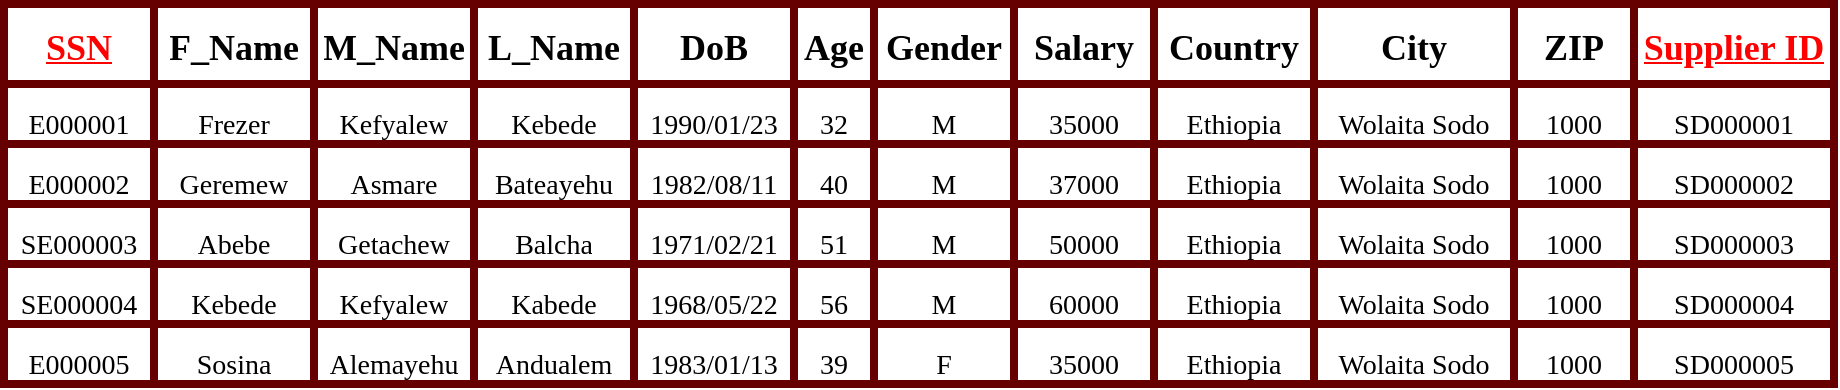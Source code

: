 <mxfile version="19.0.3" type="device" pages="15"><diagram id="qVX5_u6sSkuwTwlCu-2-" name="Employee"><mxGraphModel dx="1108" dy="563" grid="1" gridSize="10" guides="1" tooltips="1" connect="1" arrows="1" fold="1" page="1" pageScale="1" pageWidth="850" pageHeight="1100" math="0" shadow="0"><root><mxCell id="0"/><mxCell id="1" parent="0"/><mxCell id="YQbkpMyiJ4Th0pVuyiVR-1" value="" style="shape=table;startSize=0;container=1;collapsible=0;childLayout=tableLayout;fontSize=24;fontColor=#000000;strokeWidth=4;strokeColor=#660000;" parent="1" vertex="1"><mxGeometry x="15" y="80" width="915" height="190" as="geometry"/></mxCell><mxCell id="YQbkpMyiJ4Th0pVuyiVR-2" value="" style="shape=tableRow;horizontal=0;startSize=0;swimlaneHead=0;swimlaneBody=0;top=0;left=0;bottom=0;right=0;collapsible=0;dropTarget=0;fillColor=none;points=[[0,0.5],[1,0.5]];portConstraint=eastwest;fontSize=24;fontColor=#000000;strokeWidth=2;" parent="YQbkpMyiJ4Th0pVuyiVR-1" vertex="1"><mxGeometry width="915" height="40" as="geometry"/></mxCell><mxCell id="YQbkpMyiJ4Th0pVuyiVR-3" value="&lt;b&gt;&lt;font style=&quot;font-size: 18px;&quot; face=&quot;Times New Roman&quot; color=&quot;#ff0000&quot;&gt;&lt;u&gt;SSN&lt;/u&gt;&lt;/font&gt;&lt;/b&gt;" style="shape=partialRectangle;html=1;whiteSpace=wrap;connectable=0;overflow=hidden;fillColor=none;top=0;left=0;bottom=0;right=0;pointerEvents=1;fontSize=24;fontColor=#000000;strokeWidth=2;" parent="YQbkpMyiJ4Th0pVuyiVR-2" vertex="1"><mxGeometry width="75" height="40" as="geometry"><mxRectangle width="75" height="40" as="alternateBounds"/></mxGeometry></mxCell><mxCell id="YQbkpMyiJ4Th0pVuyiVR-4" value="&lt;font style=&quot;font-size: 18px;&quot; face=&quot;Times New Roman&quot;&gt;&lt;b&gt;F_Name&lt;/b&gt;&lt;/font&gt;" style="shape=partialRectangle;html=1;whiteSpace=wrap;connectable=0;overflow=hidden;fillColor=none;top=0;left=0;bottom=0;right=0;pointerEvents=1;fontSize=24;fontColor=#000000;strokeWidth=2;" parent="YQbkpMyiJ4Th0pVuyiVR-2" vertex="1"><mxGeometry x="75" width="80" height="40" as="geometry"><mxRectangle width="80" height="40" as="alternateBounds"/></mxGeometry></mxCell><mxCell id="YQbkpMyiJ4Th0pVuyiVR-5" value="&lt;font face=&quot;Times New Roman&quot; style=&quot;font-size: 18px;&quot;&gt;&lt;b&gt;M_Name&lt;/b&gt;&lt;/font&gt;" style="shape=partialRectangle;html=1;whiteSpace=wrap;connectable=0;overflow=hidden;fillColor=none;top=0;left=0;bottom=0;right=0;pointerEvents=1;fontSize=24;fontColor=#000000;strokeWidth=2;" parent="YQbkpMyiJ4Th0pVuyiVR-2" vertex="1"><mxGeometry x="155" width="80" height="40" as="geometry"><mxRectangle width="80" height="40" as="alternateBounds"/></mxGeometry></mxCell><mxCell id="YQbkpMyiJ4Th0pVuyiVR-6" value="&lt;font face=&quot;Times New Roman&quot; style=&quot;font-size: 18px;&quot;&gt;&lt;b&gt;L_Name&lt;/b&gt;&lt;/font&gt;" style="shape=partialRectangle;html=1;whiteSpace=wrap;connectable=0;overflow=hidden;fillColor=none;top=0;left=0;bottom=0;right=0;pointerEvents=1;fontSize=24;fontColor=#000000;strokeWidth=2;" parent="YQbkpMyiJ4Th0pVuyiVR-2" vertex="1"><mxGeometry x="235" width="80" height="40" as="geometry"><mxRectangle width="80" height="40" as="alternateBounds"/></mxGeometry></mxCell><mxCell id="YQbkpMyiJ4Th0pVuyiVR-7" value="&lt;font face=&quot;Times New Roman&quot; style=&quot;font-size: 18px;&quot;&gt;&lt;b&gt;DoB&lt;/b&gt;&lt;/font&gt;" style="shape=partialRectangle;html=1;whiteSpace=wrap;connectable=0;overflow=hidden;fillColor=none;top=0;left=0;bottom=0;right=0;pointerEvents=1;fontSize=24;fontColor=#000000;strokeWidth=2;" parent="YQbkpMyiJ4Th0pVuyiVR-2" vertex="1"><mxGeometry x="315" width="80" height="40" as="geometry"><mxRectangle width="80" height="40" as="alternateBounds"/></mxGeometry></mxCell><mxCell id="YQbkpMyiJ4Th0pVuyiVR-8" value="&lt;font face=&quot;Times New Roman&quot; style=&quot;font-size: 18px;&quot;&gt;&lt;b&gt;Age&lt;/b&gt;&lt;/font&gt;" style="shape=partialRectangle;html=1;whiteSpace=wrap;connectable=0;overflow=hidden;fillColor=none;top=0;left=0;bottom=0;right=0;pointerEvents=1;fontSize=24;fontColor=#000000;strokeWidth=2;" parent="YQbkpMyiJ4Th0pVuyiVR-2" vertex="1"><mxGeometry x="395" width="40" height="40" as="geometry"><mxRectangle width="40" height="40" as="alternateBounds"/></mxGeometry></mxCell><mxCell id="YQbkpMyiJ4Th0pVuyiVR-9" value="&lt;font face=&quot;Times New Roman&quot; style=&quot;font-size: 18px;&quot;&gt;&lt;b&gt;Gender&lt;/b&gt;&lt;/font&gt;" style="shape=partialRectangle;html=1;whiteSpace=wrap;connectable=0;overflow=hidden;fillColor=none;top=0;left=0;bottom=0;right=0;pointerEvents=1;fontSize=24;fontColor=#000000;strokeWidth=2;" parent="YQbkpMyiJ4Th0pVuyiVR-2" vertex="1"><mxGeometry x="435" width="70" height="40" as="geometry"><mxRectangle width="70" height="40" as="alternateBounds"/></mxGeometry></mxCell><mxCell id="YQbkpMyiJ4Th0pVuyiVR-10" value="&lt;span style=&quot;&quot;&gt;&lt;font face=&quot;Times New Roman&quot; style=&quot;font-size: 18px;&quot;&gt;&lt;b&gt;Salary&lt;/b&gt;&lt;/font&gt;&lt;/span&gt;" style="shape=partialRectangle;html=1;whiteSpace=wrap;connectable=0;overflow=hidden;fillColor=none;top=0;left=0;bottom=0;right=0;pointerEvents=1;fontSize=24;fontColor=#000000;strokeWidth=2;" parent="YQbkpMyiJ4Th0pVuyiVR-2" vertex="1"><mxGeometry x="505" width="70" height="40" as="geometry"><mxRectangle width="70" height="40" as="alternateBounds"/></mxGeometry></mxCell><mxCell id="YQbkpMyiJ4Th0pVuyiVR-11" value="&lt;font face=&quot;Times New Roman&quot; style=&quot;font-size: 18px;&quot;&gt;&lt;b&gt;Country&lt;/b&gt;&lt;/font&gt;" style="shape=partialRectangle;html=1;whiteSpace=wrap;connectable=0;overflow=hidden;fillColor=none;top=0;left=0;bottom=0;right=0;pointerEvents=1;fontSize=24;fontColor=#000000;strokeWidth=2;" parent="YQbkpMyiJ4Th0pVuyiVR-2" vertex="1"><mxGeometry x="575" width="80" height="40" as="geometry"><mxRectangle width="80" height="40" as="alternateBounds"/></mxGeometry></mxCell><mxCell id="YQbkpMyiJ4Th0pVuyiVR-12" value="&lt;font face=&quot;Times New Roman&quot; style=&quot;font-size: 18px;&quot;&gt;&lt;b&gt;City&lt;/b&gt;&lt;/font&gt;" style="shape=partialRectangle;html=1;whiteSpace=wrap;connectable=0;overflow=hidden;fillColor=none;top=0;left=0;bottom=0;right=0;pointerEvents=1;fontSize=24;fontColor=#000000;strokeWidth=2;" parent="YQbkpMyiJ4Th0pVuyiVR-2" vertex="1"><mxGeometry x="655" width="100" height="40" as="geometry"><mxRectangle width="100" height="40" as="alternateBounds"/></mxGeometry></mxCell><mxCell id="YQbkpMyiJ4Th0pVuyiVR-13" value="&lt;font face=&quot;Times New Roman&quot; style=&quot;font-size: 18px;&quot;&gt;&lt;b&gt;ZIP&lt;/b&gt;&lt;/font&gt;" style="shape=partialRectangle;html=1;whiteSpace=wrap;connectable=0;overflow=hidden;fillColor=none;top=0;left=0;bottom=0;right=0;pointerEvents=1;fontSize=24;fontColor=#000000;strokeWidth=2;" parent="YQbkpMyiJ4Th0pVuyiVR-2" vertex="1"><mxGeometry x="755" width="60" height="40" as="geometry"><mxRectangle width="60" height="40" as="alternateBounds"/></mxGeometry></mxCell><mxCell id="YQbkpMyiJ4Th0pVuyiVR-15" value="&lt;b style=&quot;color: rgb(255, 0, 0); font-family: &amp;quot;Times New Roman&amp;quot;; font-size: 18px;&quot;&gt;&lt;u&gt;Supplier ID&lt;/u&gt;&lt;/b&gt;" style="shape=partialRectangle;html=1;whiteSpace=wrap;connectable=0;overflow=hidden;fillColor=none;top=0;left=0;bottom=0;right=0;pointerEvents=1;fontSize=24;fontColor=#000000;strokeWidth=2;" parent="YQbkpMyiJ4Th0pVuyiVR-2" vertex="1"><mxGeometry x="815" width="100" height="40" as="geometry"><mxRectangle width="100" height="40" as="alternateBounds"/></mxGeometry></mxCell><mxCell id="xrCwcc_JfZ57-og5HwFH-1" style="shape=tableRow;horizontal=0;startSize=0;swimlaneHead=0;swimlaneBody=0;top=0;left=0;bottom=0;right=0;collapsible=0;dropTarget=0;fillColor=none;points=[[0,0.5],[1,0.5]];portConstraint=eastwest;fontSize=24;fontColor=#000000;strokeWidth=2;" parent="YQbkpMyiJ4Th0pVuyiVR-1" vertex="1"><mxGeometry y="40" width="915" height="30" as="geometry"/></mxCell><mxCell id="xrCwcc_JfZ57-og5HwFH-2" value="&lt;font face=&quot;Times New Roman&quot; style=&quot;font-size: 14px;&quot;&gt;E000001&lt;/font&gt;" style="shape=partialRectangle;html=1;whiteSpace=wrap;connectable=0;overflow=hidden;fillColor=none;top=0;left=0;bottom=0;right=0;pointerEvents=1;fontSize=24;fontColor=#000000;strokeWidth=2;" parent="xrCwcc_JfZ57-og5HwFH-1" vertex="1"><mxGeometry width="75" height="30" as="geometry"><mxRectangle width="75" height="30" as="alternateBounds"/></mxGeometry></mxCell><mxCell id="xrCwcc_JfZ57-og5HwFH-3" value="&lt;font face=&quot;Times New Roman&quot; style=&quot;font-size: 14px;&quot;&gt;Frezer&lt;/font&gt;" style="shape=partialRectangle;html=1;whiteSpace=wrap;connectable=0;overflow=hidden;fillColor=none;top=0;left=0;bottom=0;right=0;pointerEvents=1;fontSize=24;fontColor=#000000;strokeWidth=2;" parent="xrCwcc_JfZ57-og5HwFH-1" vertex="1"><mxGeometry x="75" width="80" height="30" as="geometry"><mxRectangle width="80" height="30" as="alternateBounds"/></mxGeometry></mxCell><mxCell id="xrCwcc_JfZ57-og5HwFH-4" value="&lt;font face=&quot;Times New Roman&quot; style=&quot;font-size: 14px;&quot;&gt;Kefyalew&lt;/font&gt;" style="shape=partialRectangle;html=1;whiteSpace=wrap;connectable=0;overflow=hidden;fillColor=none;top=0;left=0;bottom=0;right=0;pointerEvents=1;fontSize=24;fontColor=#000000;strokeWidth=2;" parent="xrCwcc_JfZ57-og5HwFH-1" vertex="1"><mxGeometry x="155" width="80" height="30" as="geometry"><mxRectangle width="80" height="30" as="alternateBounds"/></mxGeometry></mxCell><mxCell id="xrCwcc_JfZ57-og5HwFH-5" value="&lt;font face=&quot;Times New Roman&quot; style=&quot;font-size: 14px;&quot;&gt;Kebede&lt;/font&gt;" style="shape=partialRectangle;html=1;whiteSpace=wrap;connectable=0;overflow=hidden;fillColor=none;top=0;left=0;bottom=0;right=0;pointerEvents=1;fontSize=24;fontColor=#000000;strokeWidth=2;" parent="xrCwcc_JfZ57-og5HwFH-1" vertex="1"><mxGeometry x="235" width="80" height="30" as="geometry"><mxRectangle width="80" height="30" as="alternateBounds"/></mxGeometry></mxCell><mxCell id="xrCwcc_JfZ57-og5HwFH-6" value="&lt;span style=&quot;font-family: &amp;quot;Times New Roman&amp;quot;; font-size: 14px;&quot;&gt;1990/01/23&lt;/span&gt;" style="shape=partialRectangle;html=1;whiteSpace=wrap;connectable=0;overflow=hidden;fillColor=none;top=0;left=0;bottom=0;right=0;pointerEvents=1;fontSize=24;fontColor=#000000;strokeWidth=2;" parent="xrCwcc_JfZ57-og5HwFH-1" vertex="1"><mxGeometry x="315" width="80" height="30" as="geometry"><mxRectangle width="80" height="30" as="alternateBounds"/></mxGeometry></mxCell><mxCell id="xrCwcc_JfZ57-og5HwFH-7" value="&lt;span style=&quot;font-family: &amp;quot;Times New Roman&amp;quot;; font-size: 14px;&quot;&gt;32&lt;/span&gt;" style="shape=partialRectangle;html=1;whiteSpace=wrap;connectable=0;overflow=hidden;fillColor=none;top=0;left=0;bottom=0;right=0;pointerEvents=1;fontSize=24;fontColor=#000000;strokeWidth=2;" parent="xrCwcc_JfZ57-og5HwFH-1" vertex="1"><mxGeometry x="395" width="40" height="30" as="geometry"><mxRectangle width="40" height="30" as="alternateBounds"/></mxGeometry></mxCell><mxCell id="xrCwcc_JfZ57-og5HwFH-8" value="&lt;font face=&quot;Times New Roman&quot; style=&quot;font-size: 14px;&quot;&gt;M&lt;/font&gt;" style="shape=partialRectangle;html=1;whiteSpace=wrap;connectable=0;overflow=hidden;fillColor=none;top=0;left=0;bottom=0;right=0;pointerEvents=1;fontSize=24;fontColor=#000000;strokeWidth=2;" parent="xrCwcc_JfZ57-og5HwFH-1" vertex="1"><mxGeometry x="435" width="70" height="30" as="geometry"><mxRectangle width="70" height="30" as="alternateBounds"/></mxGeometry></mxCell><mxCell id="xrCwcc_JfZ57-og5HwFH-9" value="&lt;span style=&quot;font-family: &amp;quot;Times New Roman&amp;quot;; font-size: 14px;&quot;&gt;35000&lt;/span&gt;" style="shape=partialRectangle;html=1;whiteSpace=wrap;connectable=0;overflow=hidden;fillColor=none;top=0;left=0;bottom=0;right=0;pointerEvents=1;fontSize=24;fontColor=#000000;strokeWidth=2;" parent="xrCwcc_JfZ57-og5HwFH-1" vertex="1"><mxGeometry x="505" width="70" height="30" as="geometry"><mxRectangle width="70" height="30" as="alternateBounds"/></mxGeometry></mxCell><mxCell id="xrCwcc_JfZ57-og5HwFH-10" value="&lt;span style=&quot;font-family: &amp;quot;Times New Roman&amp;quot;; font-size: 14px;&quot;&gt;Ethiopia&lt;/span&gt;" style="shape=partialRectangle;html=1;whiteSpace=wrap;connectable=0;overflow=hidden;fillColor=none;top=0;left=0;bottom=0;right=0;pointerEvents=1;fontSize=24;fontColor=#000000;strokeWidth=2;" parent="xrCwcc_JfZ57-og5HwFH-1" vertex="1"><mxGeometry x="575" width="80" height="30" as="geometry"><mxRectangle width="80" height="30" as="alternateBounds"/></mxGeometry></mxCell><mxCell id="xrCwcc_JfZ57-og5HwFH-11" value="&lt;span style=&quot;font-family: &amp;quot;Times New Roman&amp;quot;; font-size: 14px;&quot;&gt;Wolaita Sodo&lt;/span&gt;" style="shape=partialRectangle;html=1;whiteSpace=wrap;connectable=0;overflow=hidden;fillColor=none;top=0;left=0;bottom=0;right=0;pointerEvents=1;fontSize=24;fontColor=#000000;strokeWidth=2;" parent="xrCwcc_JfZ57-og5HwFH-1" vertex="1"><mxGeometry x="655" width="100" height="30" as="geometry"><mxRectangle width="100" height="30" as="alternateBounds"/></mxGeometry></mxCell><mxCell id="xrCwcc_JfZ57-og5HwFH-12" value="&lt;span style=&quot;font-family: &amp;quot;Times New Roman&amp;quot;; font-size: 14px;&quot;&gt;1000&lt;/span&gt;" style="shape=partialRectangle;html=1;whiteSpace=wrap;connectable=0;overflow=hidden;fillColor=none;top=0;left=0;bottom=0;right=0;pointerEvents=1;fontSize=24;fontColor=#000000;strokeWidth=2;" parent="xrCwcc_JfZ57-og5HwFH-1" vertex="1"><mxGeometry x="755" width="60" height="30" as="geometry"><mxRectangle width="60" height="30" as="alternateBounds"/></mxGeometry></mxCell><mxCell id="xrCwcc_JfZ57-og5HwFH-14" value="&lt;span style=&quot;font-family: &amp;quot;Times New Roman&amp;quot;; font-size: 14px;&quot;&gt;SD000001&lt;/span&gt;" style="shape=partialRectangle;html=1;whiteSpace=wrap;connectable=0;overflow=hidden;fillColor=none;top=0;left=0;bottom=0;right=0;pointerEvents=1;fontSize=24;fontColor=#000000;strokeWidth=2;" parent="xrCwcc_JfZ57-og5HwFH-1" vertex="1"><mxGeometry x="815" width="100" height="30" as="geometry"><mxRectangle width="100" height="30" as="alternateBounds"/></mxGeometry></mxCell><mxCell id="xrCwcc_JfZ57-og5HwFH-15" style="shape=tableRow;horizontal=0;startSize=0;swimlaneHead=0;swimlaneBody=0;top=0;left=0;bottom=0;right=0;collapsible=0;dropTarget=0;fillColor=none;points=[[0,0.5],[1,0.5]];portConstraint=eastwest;fontSize=24;fontColor=#000000;strokeWidth=2;" parent="YQbkpMyiJ4Th0pVuyiVR-1" vertex="1"><mxGeometry y="70" width="915" height="30" as="geometry"/></mxCell><mxCell id="xrCwcc_JfZ57-og5HwFH-16" value="&lt;span style=&quot;font-family: &amp;quot;Times New Roman&amp;quot;; font-size: 14px;&quot;&gt;E000002&lt;/span&gt;" style="shape=partialRectangle;html=1;whiteSpace=wrap;connectable=0;overflow=hidden;fillColor=none;top=0;left=0;bottom=0;right=0;pointerEvents=1;fontSize=24;fontColor=#000000;strokeWidth=2;" parent="xrCwcc_JfZ57-og5HwFH-15" vertex="1"><mxGeometry width="75" height="30" as="geometry"><mxRectangle width="75" height="30" as="alternateBounds"/></mxGeometry></mxCell><mxCell id="xrCwcc_JfZ57-og5HwFH-17" value="&lt;font face=&quot;Times New Roman&quot; style=&quot;font-size: 14px;&quot;&gt;Geremew&lt;/font&gt;" style="shape=partialRectangle;html=1;whiteSpace=wrap;connectable=0;overflow=hidden;fillColor=none;top=0;left=0;bottom=0;right=0;pointerEvents=1;fontSize=24;fontColor=#000000;strokeWidth=2;" parent="xrCwcc_JfZ57-og5HwFH-15" vertex="1"><mxGeometry x="75" width="80" height="30" as="geometry"><mxRectangle width="80" height="30" as="alternateBounds"/></mxGeometry></mxCell><mxCell id="xrCwcc_JfZ57-og5HwFH-18" value="&lt;span style=&quot;font-family: &amp;quot;Times New Roman&amp;quot;; font-size: 14px;&quot;&gt;Asmare&lt;/span&gt;" style="shape=partialRectangle;html=1;whiteSpace=wrap;connectable=0;overflow=hidden;fillColor=none;top=0;left=0;bottom=0;right=0;pointerEvents=1;fontSize=24;fontColor=#000000;strokeWidth=2;" parent="xrCwcc_JfZ57-og5HwFH-15" vertex="1"><mxGeometry x="155" width="80" height="30" as="geometry"><mxRectangle width="80" height="30" as="alternateBounds"/></mxGeometry></mxCell><mxCell id="xrCwcc_JfZ57-og5HwFH-19" value="&lt;font face=&quot;Times New Roman&quot; style=&quot;font-size: 14px;&quot;&gt;Bateayehu&lt;/font&gt;" style="shape=partialRectangle;html=1;whiteSpace=wrap;connectable=0;overflow=hidden;fillColor=none;top=0;left=0;bottom=0;right=0;pointerEvents=1;fontSize=24;fontColor=#000000;strokeWidth=2;" parent="xrCwcc_JfZ57-og5HwFH-15" vertex="1"><mxGeometry x="235" width="80" height="30" as="geometry"><mxRectangle width="80" height="30" as="alternateBounds"/></mxGeometry></mxCell><mxCell id="xrCwcc_JfZ57-og5HwFH-20" value="&lt;span style=&quot;font-family: &amp;quot;Times New Roman&amp;quot;; font-size: 14px;&quot;&gt;1982/08/11&lt;/span&gt;" style="shape=partialRectangle;html=1;whiteSpace=wrap;connectable=0;overflow=hidden;fillColor=none;top=0;left=0;bottom=0;right=0;pointerEvents=1;fontSize=24;fontColor=#000000;strokeWidth=2;" parent="xrCwcc_JfZ57-og5HwFH-15" vertex="1"><mxGeometry x="315" width="80" height="30" as="geometry"><mxRectangle width="80" height="30" as="alternateBounds"/></mxGeometry></mxCell><mxCell id="xrCwcc_JfZ57-og5HwFH-21" value="&lt;span style=&quot;font-family: &amp;quot;Times New Roman&amp;quot;; font-size: 14px;&quot;&gt;40&lt;/span&gt;" style="shape=partialRectangle;html=1;whiteSpace=wrap;connectable=0;overflow=hidden;fillColor=none;top=0;left=0;bottom=0;right=0;pointerEvents=1;fontSize=24;fontColor=#000000;strokeWidth=2;" parent="xrCwcc_JfZ57-og5HwFH-15" vertex="1"><mxGeometry x="395" width="40" height="30" as="geometry"><mxRectangle width="40" height="30" as="alternateBounds"/></mxGeometry></mxCell><mxCell id="xrCwcc_JfZ57-og5HwFH-22" value="&lt;span style=&quot;font-family: &amp;quot;Times New Roman&amp;quot;; font-size: 14px;&quot;&gt;M&lt;/span&gt;" style="shape=partialRectangle;html=1;whiteSpace=wrap;connectable=0;overflow=hidden;fillColor=none;top=0;left=0;bottom=0;right=0;pointerEvents=1;fontSize=24;fontColor=#000000;strokeWidth=2;" parent="xrCwcc_JfZ57-og5HwFH-15" vertex="1"><mxGeometry x="435" width="70" height="30" as="geometry"><mxRectangle width="70" height="30" as="alternateBounds"/></mxGeometry></mxCell><mxCell id="xrCwcc_JfZ57-og5HwFH-23" value="&lt;span style=&quot;font-family: &amp;quot;Times New Roman&amp;quot;; font-size: 14px;&quot;&gt;37000&lt;/span&gt;" style="shape=partialRectangle;html=1;whiteSpace=wrap;connectable=0;overflow=hidden;fillColor=none;top=0;left=0;bottom=0;right=0;pointerEvents=1;fontSize=24;fontColor=#000000;strokeWidth=2;" parent="xrCwcc_JfZ57-og5HwFH-15" vertex="1"><mxGeometry x="505" width="70" height="30" as="geometry"><mxRectangle width="70" height="30" as="alternateBounds"/></mxGeometry></mxCell><mxCell id="xrCwcc_JfZ57-og5HwFH-24" value="&lt;span style=&quot;font-family: &amp;quot;Times New Roman&amp;quot;; font-size: 14px;&quot;&gt;Ethiopia&lt;/span&gt;" style="shape=partialRectangle;html=1;whiteSpace=wrap;connectable=0;overflow=hidden;fillColor=none;top=0;left=0;bottom=0;right=0;pointerEvents=1;fontSize=24;fontColor=#000000;strokeWidth=2;" parent="xrCwcc_JfZ57-og5HwFH-15" vertex="1"><mxGeometry x="575" width="80" height="30" as="geometry"><mxRectangle width="80" height="30" as="alternateBounds"/></mxGeometry></mxCell><mxCell id="xrCwcc_JfZ57-og5HwFH-25" value="&lt;span style=&quot;font-family: &amp;quot;Times New Roman&amp;quot;; font-size: 14px;&quot;&gt;Wolaita Sodo&lt;/span&gt;" style="shape=partialRectangle;html=1;whiteSpace=wrap;connectable=0;overflow=hidden;fillColor=none;top=0;left=0;bottom=0;right=0;pointerEvents=1;fontSize=24;fontColor=#000000;strokeWidth=2;" parent="xrCwcc_JfZ57-og5HwFH-15" vertex="1"><mxGeometry x="655" width="100" height="30" as="geometry"><mxRectangle width="100" height="30" as="alternateBounds"/></mxGeometry></mxCell><mxCell id="xrCwcc_JfZ57-og5HwFH-26" value="&lt;span style=&quot;font-family: &amp;quot;Times New Roman&amp;quot;; font-size: 14px;&quot;&gt;1000&lt;/span&gt;" style="shape=partialRectangle;html=1;whiteSpace=wrap;connectable=0;overflow=hidden;fillColor=none;top=0;left=0;bottom=0;right=0;pointerEvents=1;fontSize=24;fontColor=#000000;strokeWidth=2;" parent="xrCwcc_JfZ57-og5HwFH-15" vertex="1"><mxGeometry x="755" width="60" height="30" as="geometry"><mxRectangle width="60" height="30" as="alternateBounds"/></mxGeometry></mxCell><mxCell id="xrCwcc_JfZ57-og5HwFH-28" value="&lt;span style=&quot;font-family: &amp;quot;Times New Roman&amp;quot;; font-size: 14px;&quot;&gt;SD000002&lt;/span&gt;" style="shape=partialRectangle;html=1;whiteSpace=wrap;connectable=0;overflow=hidden;fillColor=none;top=0;left=0;bottom=0;right=0;pointerEvents=1;fontSize=24;fontColor=#000000;strokeWidth=2;" parent="xrCwcc_JfZ57-og5HwFH-15" vertex="1"><mxGeometry x="815" width="100" height="30" as="geometry"><mxRectangle width="100" height="30" as="alternateBounds"/></mxGeometry></mxCell><mxCell id="xrCwcc_JfZ57-og5HwFH-29" style="shape=tableRow;horizontal=0;startSize=0;swimlaneHead=0;swimlaneBody=0;top=0;left=0;bottom=0;right=0;collapsible=0;dropTarget=0;fillColor=none;points=[[0,0.5],[1,0.5]];portConstraint=eastwest;fontSize=24;fontColor=#000000;strokeWidth=2;" parent="YQbkpMyiJ4Th0pVuyiVR-1" vertex="1"><mxGeometry y="100" width="915" height="30" as="geometry"/></mxCell><mxCell id="xrCwcc_JfZ57-og5HwFH-30" value="&lt;span style=&quot;font-family: &amp;quot;Times New Roman&amp;quot;; font-size: 14px;&quot;&gt;SE000003&lt;/span&gt;" style="shape=partialRectangle;html=1;whiteSpace=wrap;connectable=0;overflow=hidden;fillColor=none;top=0;left=0;bottom=0;right=0;pointerEvents=1;fontSize=24;fontColor=#000000;strokeWidth=2;" parent="xrCwcc_JfZ57-og5HwFH-29" vertex="1"><mxGeometry width="75" height="30" as="geometry"><mxRectangle width="75" height="30" as="alternateBounds"/></mxGeometry></mxCell><mxCell id="xrCwcc_JfZ57-og5HwFH-31" value="&lt;font style=&quot;font-size: 14px;&quot; face=&quot;Times New Roman&quot;&gt;Abebe&lt;/font&gt;" style="shape=partialRectangle;html=1;whiteSpace=wrap;connectable=0;overflow=hidden;fillColor=none;top=0;left=0;bottom=0;right=0;pointerEvents=1;fontSize=24;fontColor=#000000;strokeWidth=2;" parent="xrCwcc_JfZ57-og5HwFH-29" vertex="1"><mxGeometry x="75" width="80" height="30" as="geometry"><mxRectangle width="80" height="30" as="alternateBounds"/></mxGeometry></mxCell><mxCell id="xrCwcc_JfZ57-og5HwFH-32" value="&lt;font face=&quot;Times New Roman&quot; style=&quot;font-size: 14px;&quot;&gt;Getachew&lt;/font&gt;" style="shape=partialRectangle;html=1;whiteSpace=wrap;connectable=0;overflow=hidden;fillColor=none;top=0;left=0;bottom=0;right=0;pointerEvents=1;fontSize=24;fontColor=#000000;strokeWidth=2;" parent="xrCwcc_JfZ57-og5HwFH-29" vertex="1"><mxGeometry x="155" width="80" height="30" as="geometry"><mxRectangle width="80" height="30" as="alternateBounds"/></mxGeometry></mxCell><mxCell id="xrCwcc_JfZ57-og5HwFH-33" value="&lt;font face=&quot;Times New Roman&quot; style=&quot;font-size: 14px;&quot;&gt;Balcha&lt;/font&gt;" style="shape=partialRectangle;html=1;whiteSpace=wrap;connectable=0;overflow=hidden;fillColor=none;top=0;left=0;bottom=0;right=0;pointerEvents=1;fontSize=24;fontColor=#000000;strokeWidth=2;" parent="xrCwcc_JfZ57-og5HwFH-29" vertex="1"><mxGeometry x="235" width="80" height="30" as="geometry"><mxRectangle width="80" height="30" as="alternateBounds"/></mxGeometry></mxCell><mxCell id="xrCwcc_JfZ57-og5HwFH-34" value="&lt;span style=&quot;font-family: &amp;quot;Times New Roman&amp;quot;; font-size: 14px;&quot;&gt;1971/02/21&lt;/span&gt;" style="shape=partialRectangle;html=1;whiteSpace=wrap;connectable=0;overflow=hidden;fillColor=none;top=0;left=0;bottom=0;right=0;pointerEvents=1;fontSize=24;fontColor=#000000;strokeWidth=2;" parent="xrCwcc_JfZ57-og5HwFH-29" vertex="1"><mxGeometry x="315" width="80" height="30" as="geometry"><mxRectangle width="80" height="30" as="alternateBounds"/></mxGeometry></mxCell><mxCell id="xrCwcc_JfZ57-og5HwFH-35" value="&lt;span style=&quot;font-family: &amp;quot;Times New Roman&amp;quot;; font-size: 14px;&quot;&gt;51&lt;/span&gt;" style="shape=partialRectangle;html=1;whiteSpace=wrap;connectable=0;overflow=hidden;fillColor=none;top=0;left=0;bottom=0;right=0;pointerEvents=1;fontSize=24;fontColor=#000000;strokeWidth=2;" parent="xrCwcc_JfZ57-og5HwFH-29" vertex="1"><mxGeometry x="395" width="40" height="30" as="geometry"><mxRectangle width="40" height="30" as="alternateBounds"/></mxGeometry></mxCell><mxCell id="xrCwcc_JfZ57-og5HwFH-36" value="&lt;span style=&quot;font-family: &amp;quot;Times New Roman&amp;quot;; font-size: 14px;&quot;&gt;M&lt;/span&gt;" style="shape=partialRectangle;html=1;whiteSpace=wrap;connectable=0;overflow=hidden;fillColor=none;top=0;left=0;bottom=0;right=0;pointerEvents=1;fontSize=24;fontColor=#000000;strokeWidth=2;" parent="xrCwcc_JfZ57-og5HwFH-29" vertex="1"><mxGeometry x="435" width="70" height="30" as="geometry"><mxRectangle width="70" height="30" as="alternateBounds"/></mxGeometry></mxCell><mxCell id="xrCwcc_JfZ57-og5HwFH-37" value="&lt;span style=&quot;font-family: &amp;quot;Times New Roman&amp;quot;; font-size: 14px;&quot;&gt;50000&lt;/span&gt;" style="shape=partialRectangle;html=1;whiteSpace=wrap;connectable=0;overflow=hidden;fillColor=none;top=0;left=0;bottom=0;right=0;pointerEvents=1;fontSize=24;fontColor=#000000;strokeWidth=2;" parent="xrCwcc_JfZ57-og5HwFH-29" vertex="1"><mxGeometry x="505" width="70" height="30" as="geometry"><mxRectangle width="70" height="30" as="alternateBounds"/></mxGeometry></mxCell><mxCell id="xrCwcc_JfZ57-og5HwFH-38" value="&lt;span style=&quot;font-family: &amp;quot;Times New Roman&amp;quot;; font-size: 14px;&quot;&gt;Ethiopia&lt;/span&gt;" style="shape=partialRectangle;html=1;whiteSpace=wrap;connectable=0;overflow=hidden;fillColor=none;top=0;left=0;bottom=0;right=0;pointerEvents=1;fontSize=24;fontColor=#000000;strokeWidth=2;" parent="xrCwcc_JfZ57-og5HwFH-29" vertex="1"><mxGeometry x="575" width="80" height="30" as="geometry"><mxRectangle width="80" height="30" as="alternateBounds"/></mxGeometry></mxCell><mxCell id="xrCwcc_JfZ57-og5HwFH-39" value="&lt;span style=&quot;font-family: &amp;quot;Times New Roman&amp;quot;; font-size: 14px;&quot;&gt;Wolaita Sodo&lt;/span&gt;" style="shape=partialRectangle;html=1;whiteSpace=wrap;connectable=0;overflow=hidden;fillColor=none;top=0;left=0;bottom=0;right=0;pointerEvents=1;fontSize=24;fontColor=#000000;strokeWidth=2;" parent="xrCwcc_JfZ57-og5HwFH-29" vertex="1"><mxGeometry x="655" width="100" height="30" as="geometry"><mxRectangle width="100" height="30" as="alternateBounds"/></mxGeometry></mxCell><mxCell id="xrCwcc_JfZ57-og5HwFH-40" value="&lt;span style=&quot;font-family: &amp;quot;Times New Roman&amp;quot;; font-size: 14px;&quot;&gt;1000&lt;/span&gt;" style="shape=partialRectangle;html=1;whiteSpace=wrap;connectable=0;overflow=hidden;fillColor=none;top=0;left=0;bottom=0;right=0;pointerEvents=1;fontSize=24;fontColor=#000000;strokeWidth=2;" parent="xrCwcc_JfZ57-og5HwFH-29" vertex="1"><mxGeometry x="755" width="60" height="30" as="geometry"><mxRectangle width="60" height="30" as="alternateBounds"/></mxGeometry></mxCell><mxCell id="xrCwcc_JfZ57-og5HwFH-42" value="&lt;span style=&quot;font-family: &amp;quot;Times New Roman&amp;quot;; font-size: 14px;&quot;&gt;SD000003&lt;/span&gt;" style="shape=partialRectangle;html=1;whiteSpace=wrap;connectable=0;overflow=hidden;fillColor=none;top=0;left=0;bottom=0;right=0;pointerEvents=1;fontSize=24;fontColor=#000000;strokeWidth=2;" parent="xrCwcc_JfZ57-og5HwFH-29" vertex="1"><mxGeometry x="815" width="100" height="30" as="geometry"><mxRectangle width="100" height="30" as="alternateBounds"/></mxGeometry></mxCell><mxCell id="xrCwcc_JfZ57-og5HwFH-43" style="shape=tableRow;horizontal=0;startSize=0;swimlaneHead=0;swimlaneBody=0;top=0;left=0;bottom=0;right=0;collapsible=0;dropTarget=0;fillColor=none;points=[[0,0.5],[1,0.5]];portConstraint=eastwest;fontSize=24;fontColor=#000000;strokeWidth=2;" parent="YQbkpMyiJ4Th0pVuyiVR-1" vertex="1"><mxGeometry y="130" width="915" height="30" as="geometry"/></mxCell><mxCell id="xrCwcc_JfZ57-og5HwFH-44" value="&lt;span style=&quot;font-family: &amp;quot;Times New Roman&amp;quot;; font-size: 14px;&quot;&gt;SE000004&lt;/span&gt;" style="shape=partialRectangle;html=1;whiteSpace=wrap;connectable=0;overflow=hidden;fillColor=none;top=0;left=0;bottom=0;right=0;pointerEvents=1;fontSize=24;fontColor=#000000;strokeWidth=2;" parent="xrCwcc_JfZ57-og5HwFH-43" vertex="1"><mxGeometry width="75" height="30" as="geometry"><mxRectangle width="75" height="30" as="alternateBounds"/></mxGeometry></mxCell><mxCell id="xrCwcc_JfZ57-og5HwFH-45" value="&lt;font style=&quot;font-size: 14px;&quot; face=&quot;Times New Roman&quot;&gt;Kebede&lt;/font&gt;" style="shape=partialRectangle;html=1;whiteSpace=wrap;connectable=0;overflow=hidden;fillColor=none;top=0;left=0;bottom=0;right=0;pointerEvents=1;fontSize=24;fontColor=#000000;strokeWidth=2;" parent="xrCwcc_JfZ57-og5HwFH-43" vertex="1"><mxGeometry x="75" width="80" height="30" as="geometry"><mxRectangle width="80" height="30" as="alternateBounds"/></mxGeometry></mxCell><mxCell id="xrCwcc_JfZ57-og5HwFH-46" value="&lt;font face=&quot;Times New Roman&quot; style=&quot;font-size: 14px;&quot;&gt;Kefyalew&lt;/font&gt;" style="shape=partialRectangle;html=1;whiteSpace=wrap;connectable=0;overflow=hidden;fillColor=none;top=0;left=0;bottom=0;right=0;pointerEvents=1;fontSize=24;fontColor=#000000;strokeWidth=2;" parent="xrCwcc_JfZ57-og5HwFH-43" vertex="1"><mxGeometry x="155" width="80" height="30" as="geometry"><mxRectangle width="80" height="30" as="alternateBounds"/></mxGeometry></mxCell><mxCell id="xrCwcc_JfZ57-og5HwFH-47" value="&lt;font face=&quot;Times New Roman&quot; style=&quot;font-size: 14px;&quot;&gt;Kabede&lt;/font&gt;" style="shape=partialRectangle;html=1;whiteSpace=wrap;connectable=0;overflow=hidden;fillColor=none;top=0;left=0;bottom=0;right=0;pointerEvents=1;fontSize=24;fontColor=#000000;strokeWidth=2;" parent="xrCwcc_JfZ57-og5HwFH-43" vertex="1"><mxGeometry x="235" width="80" height="30" as="geometry"><mxRectangle width="80" height="30" as="alternateBounds"/></mxGeometry></mxCell><mxCell id="xrCwcc_JfZ57-og5HwFH-48" value="&lt;span style=&quot;font-family: &amp;quot;Times New Roman&amp;quot;; font-size: 14px;&quot;&gt;1968/05/22&lt;/span&gt;" style="shape=partialRectangle;html=1;whiteSpace=wrap;connectable=0;overflow=hidden;fillColor=none;top=0;left=0;bottom=0;right=0;pointerEvents=1;fontSize=24;fontColor=#000000;strokeWidth=2;" parent="xrCwcc_JfZ57-og5HwFH-43" vertex="1"><mxGeometry x="315" width="80" height="30" as="geometry"><mxRectangle width="80" height="30" as="alternateBounds"/></mxGeometry></mxCell><mxCell id="xrCwcc_JfZ57-og5HwFH-49" value="&lt;span style=&quot;font-family: &amp;quot;Times New Roman&amp;quot;; font-size: 14px;&quot;&gt;56&lt;/span&gt;" style="shape=partialRectangle;html=1;whiteSpace=wrap;connectable=0;overflow=hidden;fillColor=none;top=0;left=0;bottom=0;right=0;pointerEvents=1;fontSize=24;fontColor=#000000;strokeWidth=2;" parent="xrCwcc_JfZ57-og5HwFH-43" vertex="1"><mxGeometry x="395" width="40" height="30" as="geometry"><mxRectangle width="40" height="30" as="alternateBounds"/></mxGeometry></mxCell><mxCell id="xrCwcc_JfZ57-og5HwFH-50" value="&lt;span style=&quot;font-family: &amp;quot;Times New Roman&amp;quot;; font-size: 14px;&quot;&gt;M&lt;/span&gt;" style="shape=partialRectangle;html=1;whiteSpace=wrap;connectable=0;overflow=hidden;fillColor=none;top=0;left=0;bottom=0;right=0;pointerEvents=1;fontSize=24;fontColor=#000000;strokeWidth=2;" parent="xrCwcc_JfZ57-og5HwFH-43" vertex="1"><mxGeometry x="435" width="70" height="30" as="geometry"><mxRectangle width="70" height="30" as="alternateBounds"/></mxGeometry></mxCell><mxCell id="xrCwcc_JfZ57-og5HwFH-51" value="&lt;span style=&quot;font-family: &amp;quot;Times New Roman&amp;quot;; font-size: 14px;&quot;&gt;60000&lt;/span&gt;" style="shape=partialRectangle;html=1;whiteSpace=wrap;connectable=0;overflow=hidden;fillColor=none;top=0;left=0;bottom=0;right=0;pointerEvents=1;fontSize=24;fontColor=#000000;strokeWidth=2;" parent="xrCwcc_JfZ57-og5HwFH-43" vertex="1"><mxGeometry x="505" width="70" height="30" as="geometry"><mxRectangle width="70" height="30" as="alternateBounds"/></mxGeometry></mxCell><mxCell id="xrCwcc_JfZ57-og5HwFH-52" value="&lt;span style=&quot;font-family: &amp;quot;Times New Roman&amp;quot;; font-size: 14px;&quot;&gt;Ethiopia&lt;/span&gt;" style="shape=partialRectangle;html=1;whiteSpace=wrap;connectable=0;overflow=hidden;fillColor=none;top=0;left=0;bottom=0;right=0;pointerEvents=1;fontSize=24;fontColor=#000000;strokeWidth=2;" parent="xrCwcc_JfZ57-og5HwFH-43" vertex="1"><mxGeometry x="575" width="80" height="30" as="geometry"><mxRectangle width="80" height="30" as="alternateBounds"/></mxGeometry></mxCell><mxCell id="xrCwcc_JfZ57-og5HwFH-53" value="&lt;span style=&quot;font-family: &amp;quot;Times New Roman&amp;quot;; font-size: 14px;&quot;&gt;Wolaita Sodo&lt;/span&gt;" style="shape=partialRectangle;html=1;whiteSpace=wrap;connectable=0;overflow=hidden;fillColor=none;top=0;left=0;bottom=0;right=0;pointerEvents=1;fontSize=24;fontColor=#000000;strokeWidth=2;" parent="xrCwcc_JfZ57-og5HwFH-43" vertex="1"><mxGeometry x="655" width="100" height="30" as="geometry"><mxRectangle width="100" height="30" as="alternateBounds"/></mxGeometry></mxCell><mxCell id="xrCwcc_JfZ57-og5HwFH-54" value="&lt;span style=&quot;font-family: &amp;quot;Times New Roman&amp;quot;; font-size: 14px;&quot;&gt;1000&lt;/span&gt;" style="shape=partialRectangle;html=1;whiteSpace=wrap;connectable=0;overflow=hidden;fillColor=none;top=0;left=0;bottom=0;right=0;pointerEvents=1;fontSize=24;fontColor=#000000;strokeWidth=2;" parent="xrCwcc_JfZ57-og5HwFH-43" vertex="1"><mxGeometry x="755" width="60" height="30" as="geometry"><mxRectangle width="60" height="30" as="alternateBounds"/></mxGeometry></mxCell><mxCell id="xrCwcc_JfZ57-og5HwFH-56" value="&lt;span style=&quot;font-family: &amp;quot;Times New Roman&amp;quot;; font-size: 14px;&quot;&gt;SD000004&lt;/span&gt;" style="shape=partialRectangle;html=1;whiteSpace=wrap;connectable=0;overflow=hidden;fillColor=none;top=0;left=0;bottom=0;right=0;pointerEvents=1;fontSize=24;fontColor=#000000;strokeWidth=2;" parent="xrCwcc_JfZ57-og5HwFH-43" vertex="1"><mxGeometry x="815" width="100" height="30" as="geometry"><mxRectangle width="100" height="30" as="alternateBounds"/></mxGeometry></mxCell><mxCell id="xrCwcc_JfZ57-og5HwFH-57" style="shape=tableRow;horizontal=0;startSize=0;swimlaneHead=0;swimlaneBody=0;top=0;left=0;bottom=0;right=0;collapsible=0;dropTarget=0;fillColor=none;points=[[0,0.5],[1,0.5]];portConstraint=eastwest;fontSize=24;fontColor=#000000;strokeWidth=2;" parent="YQbkpMyiJ4Th0pVuyiVR-1" vertex="1"><mxGeometry y="160" width="915" height="30" as="geometry"/></mxCell><mxCell id="xrCwcc_JfZ57-og5HwFH-58" value="&lt;span style=&quot;font-family: &amp;quot;Times New Roman&amp;quot;; font-size: 14px;&quot;&gt;E000005&lt;/span&gt;" style="shape=partialRectangle;html=1;whiteSpace=wrap;connectable=0;overflow=hidden;fillColor=none;top=0;left=0;bottom=0;right=0;pointerEvents=1;fontSize=24;fontColor=#000000;strokeWidth=2;" parent="xrCwcc_JfZ57-og5HwFH-57" vertex="1"><mxGeometry width="75" height="30" as="geometry"><mxRectangle width="75" height="30" as="alternateBounds"/></mxGeometry></mxCell><mxCell id="xrCwcc_JfZ57-og5HwFH-59" value="&lt;font face=&quot;Times New Roman&quot; style=&quot;font-size: 14px;&quot;&gt;Sosina&lt;/font&gt;" style="shape=partialRectangle;html=1;whiteSpace=wrap;connectable=0;overflow=hidden;fillColor=none;top=0;left=0;bottom=0;right=0;pointerEvents=1;fontSize=24;fontColor=#000000;strokeWidth=2;" parent="xrCwcc_JfZ57-og5HwFH-57" vertex="1"><mxGeometry x="75" width="80" height="30" as="geometry"><mxRectangle width="80" height="30" as="alternateBounds"/></mxGeometry></mxCell><mxCell id="xrCwcc_JfZ57-og5HwFH-60" value="&lt;font style=&quot;font-size: 14px;&quot; face=&quot;Times New Roman&quot;&gt;Alemayehu&lt;/font&gt;" style="shape=partialRectangle;html=1;whiteSpace=wrap;connectable=0;overflow=hidden;fillColor=none;top=0;left=0;bottom=0;right=0;pointerEvents=1;fontSize=24;fontColor=#000000;strokeWidth=2;" parent="xrCwcc_JfZ57-og5HwFH-57" vertex="1"><mxGeometry x="155" width="80" height="30" as="geometry"><mxRectangle width="80" height="30" as="alternateBounds"/></mxGeometry></mxCell><mxCell id="xrCwcc_JfZ57-og5HwFH-61" value="&lt;font style=&quot;font-size: 14px;&quot; face=&quot;Times New Roman&quot;&gt;Andualem&lt;/font&gt;" style="shape=partialRectangle;html=1;whiteSpace=wrap;connectable=0;overflow=hidden;fillColor=none;top=0;left=0;bottom=0;right=0;pointerEvents=1;fontSize=24;fontColor=#000000;strokeWidth=2;" parent="xrCwcc_JfZ57-og5HwFH-57" vertex="1"><mxGeometry x="235" width="80" height="30" as="geometry"><mxRectangle width="80" height="30" as="alternateBounds"/></mxGeometry></mxCell><mxCell id="xrCwcc_JfZ57-og5HwFH-62" value="&lt;span style=&quot;font-family: &amp;quot;Times New Roman&amp;quot;; font-size: 14px;&quot;&gt;1983/01/13&lt;/span&gt;" style="shape=partialRectangle;html=1;whiteSpace=wrap;connectable=0;overflow=hidden;fillColor=none;top=0;left=0;bottom=0;right=0;pointerEvents=1;fontSize=24;fontColor=#000000;strokeWidth=2;" parent="xrCwcc_JfZ57-og5HwFH-57" vertex="1"><mxGeometry x="315" width="80" height="30" as="geometry"><mxRectangle width="80" height="30" as="alternateBounds"/></mxGeometry></mxCell><mxCell id="xrCwcc_JfZ57-og5HwFH-63" value="&lt;span style=&quot;font-family: &amp;quot;Times New Roman&amp;quot;; font-size: 14px;&quot;&gt;39&lt;/span&gt;" style="shape=partialRectangle;html=1;whiteSpace=wrap;connectable=0;overflow=hidden;fillColor=none;top=0;left=0;bottom=0;right=0;pointerEvents=1;fontSize=24;fontColor=#000000;strokeWidth=2;" parent="xrCwcc_JfZ57-og5HwFH-57" vertex="1"><mxGeometry x="395" width="40" height="30" as="geometry"><mxRectangle width="40" height="30" as="alternateBounds"/></mxGeometry></mxCell><mxCell id="xrCwcc_JfZ57-og5HwFH-64" value="&lt;font face=&quot;Times New Roman&quot; style=&quot;font-size: 14px;&quot;&gt;F&lt;/font&gt;" style="shape=partialRectangle;html=1;whiteSpace=wrap;connectable=0;overflow=hidden;fillColor=none;top=0;left=0;bottom=0;right=0;pointerEvents=1;fontSize=24;fontColor=#000000;strokeWidth=2;" parent="xrCwcc_JfZ57-og5HwFH-57" vertex="1"><mxGeometry x="435" width="70" height="30" as="geometry"><mxRectangle width="70" height="30" as="alternateBounds"/></mxGeometry></mxCell><mxCell id="xrCwcc_JfZ57-og5HwFH-65" value="&lt;span style=&quot;font-family: &amp;quot;Times New Roman&amp;quot;; font-size: 14px;&quot;&gt;35000&lt;/span&gt;" style="shape=partialRectangle;html=1;whiteSpace=wrap;connectable=0;overflow=hidden;fillColor=none;top=0;left=0;bottom=0;right=0;pointerEvents=1;fontSize=24;fontColor=#000000;strokeWidth=2;" parent="xrCwcc_JfZ57-og5HwFH-57" vertex="1"><mxGeometry x="505" width="70" height="30" as="geometry"><mxRectangle width="70" height="30" as="alternateBounds"/></mxGeometry></mxCell><mxCell id="xrCwcc_JfZ57-og5HwFH-66" value="&lt;span style=&quot;font-family: &amp;quot;Times New Roman&amp;quot;; font-size: 14px;&quot;&gt;Ethiopia&lt;/span&gt;" style="shape=partialRectangle;html=1;whiteSpace=wrap;connectable=0;overflow=hidden;fillColor=none;top=0;left=0;bottom=0;right=0;pointerEvents=1;fontSize=24;fontColor=#000000;strokeWidth=2;" parent="xrCwcc_JfZ57-og5HwFH-57" vertex="1"><mxGeometry x="575" width="80" height="30" as="geometry"><mxRectangle width="80" height="30" as="alternateBounds"/></mxGeometry></mxCell><mxCell id="xrCwcc_JfZ57-og5HwFH-67" value="&lt;span style=&quot;font-family: &amp;quot;Times New Roman&amp;quot;; font-size: 14px;&quot;&gt;Wolaita Sodo&lt;/span&gt;" style="shape=partialRectangle;html=1;whiteSpace=wrap;connectable=0;overflow=hidden;fillColor=none;top=0;left=0;bottom=0;right=0;pointerEvents=1;fontSize=24;fontColor=#000000;strokeWidth=2;" parent="xrCwcc_JfZ57-og5HwFH-57" vertex="1"><mxGeometry x="655" width="100" height="30" as="geometry"><mxRectangle width="100" height="30" as="alternateBounds"/></mxGeometry></mxCell><mxCell id="xrCwcc_JfZ57-og5HwFH-68" value="&lt;span style=&quot;font-family: &amp;quot;Times New Roman&amp;quot;; font-size: 14px;&quot;&gt;1000&lt;/span&gt;" style="shape=partialRectangle;html=1;whiteSpace=wrap;connectable=0;overflow=hidden;fillColor=none;top=0;left=0;bottom=0;right=0;pointerEvents=1;fontSize=24;fontColor=#000000;strokeWidth=2;" parent="xrCwcc_JfZ57-og5HwFH-57" vertex="1"><mxGeometry x="755" width="60" height="30" as="geometry"><mxRectangle width="60" height="30" as="alternateBounds"/></mxGeometry></mxCell><mxCell id="xrCwcc_JfZ57-og5HwFH-70" value="&lt;span style=&quot;font-family: &amp;quot;Times New Roman&amp;quot;; font-size: 14px;&quot;&gt;SD000005&lt;/span&gt;" style="shape=partialRectangle;html=1;whiteSpace=wrap;connectable=0;overflow=hidden;fillColor=none;top=0;left=0;bottom=0;right=0;pointerEvents=1;fontSize=24;fontColor=#000000;strokeWidth=2;" parent="xrCwcc_JfZ57-og5HwFH-57" vertex="1"><mxGeometry x="815" width="100" height="30" as="geometry"><mxRectangle width="100" height="30" as="alternateBounds"/></mxGeometry></mxCell></root></mxGraphModel></diagram><diagram name="Employee" id="6TVD4jzcs43j8I-inued"><mxGraphModel dx="1108" dy="563" grid="1" gridSize="10" guides="1" tooltips="1" connect="1" arrows="1" fold="1" page="1" pageScale="1" pageWidth="850" pageHeight="1100" math="0" shadow="0"><root><mxCell id="YMgr367obPX-2Pjv2Kgp-0"/><mxCell id="YMgr367obPX-2Pjv2Kgp-1" parent="YMgr367obPX-2Pjv2Kgp-0"/><mxCell id="yoLF9hBemQ_6g4lleqI--0" value="" style="shape=table;startSize=0;container=1;collapsible=0;childLayout=tableLayout;fontSize=24;fontColor=#000000;strokeWidth=4;strokeColor=#660000;" parent="YMgr367obPX-2Pjv2Kgp-1" vertex="1"><mxGeometry x="10" y="200" width="340" height="340" as="geometry"/></mxCell><mxCell id="yoLF9hBemQ_6g4lleqI--1" value="" style="shape=tableRow;horizontal=0;startSize=0;swimlaneHead=0;swimlaneBody=0;top=0;left=0;bottom=0;right=0;collapsible=0;dropTarget=0;fillColor=none;points=[[0,0.5],[1,0.5]];portConstraint=eastwest;fontSize=24;fontColor=#000000;strokeWidth=2;" parent="yoLF9hBemQ_6g4lleqI--0" vertex="1"><mxGeometry width="340" height="40" as="geometry"/></mxCell><mxCell id="yoLF9hBemQ_6g4lleqI--2" value="&lt;b&gt;&lt;font style=&quot;font-size: 18px;&quot; face=&quot;Times New Roman&quot; color=&quot;#ff0000&quot;&gt;&lt;u&gt;ESSN&lt;/u&gt;&lt;/font&gt;&lt;/b&gt;" style="shape=partialRectangle;html=1;whiteSpace=wrap;connectable=0;overflow=hidden;fillColor=none;top=0;left=0;bottom=0;right=0;pointerEvents=1;fontSize=24;fontColor=#000000;strokeWidth=2;" parent="yoLF9hBemQ_6g4lleqI--1" vertex="1"><mxGeometry width="80" height="40" as="geometry"><mxRectangle width="80" height="40" as="alternateBounds"/></mxGeometry></mxCell><mxCell id="yoLF9hBemQ_6g4lleqI--3" value="&lt;span style=&quot;font-family: &amp;quot;Times New Roman&amp;quot;; font-size: 18px;&quot;&gt;&lt;b&gt;Phone&lt;/b&gt;&lt;/span&gt;" style="shape=partialRectangle;html=1;whiteSpace=wrap;connectable=0;overflow=hidden;fillColor=none;top=0;left=0;bottom=0;right=0;pointerEvents=1;fontSize=24;fontColor=#000000;strokeWidth=2;" parent="yoLF9hBemQ_6g4lleqI--1" vertex="1"><mxGeometry x="80" width="110" height="40" as="geometry"><mxRectangle width="110" height="40" as="alternateBounds"/></mxGeometry></mxCell><mxCell id="yoLF9hBemQ_6g4lleqI--4" value="&lt;span style=&quot;font-family: &amp;quot;Times New Roman&amp;quot;; font-size: 18px;&quot;&gt;&lt;b&gt;Email&lt;/b&gt;&lt;/span&gt;" style="shape=partialRectangle;html=1;whiteSpace=wrap;connectable=0;overflow=hidden;fillColor=none;top=0;left=0;bottom=0;right=0;pointerEvents=1;fontSize=24;fontColor=#000000;strokeWidth=2;" parent="yoLF9hBemQ_6g4lleqI--1" vertex="1"><mxGeometry x="190" width="150" height="40" as="geometry"><mxRectangle width="150" height="40" as="alternateBounds"/></mxGeometry></mxCell><mxCell id="yoLF9hBemQ_6g4lleqI--5" style="shape=tableRow;horizontal=0;startSize=0;swimlaneHead=0;swimlaneBody=0;top=0;left=0;bottom=0;right=0;collapsible=0;dropTarget=0;fillColor=none;points=[[0,0.5],[1,0.5]];portConstraint=eastwest;fontSize=24;fontColor=#000000;strokeWidth=2;" parent="yoLF9hBemQ_6g4lleqI--0" vertex="1"><mxGeometry y="40" width="340" height="30" as="geometry"/></mxCell><mxCell id="yoLF9hBemQ_6g4lleqI--6" value="&lt;span style=&quot;font-family: &amp;quot;Times New Roman&amp;quot;; font-size: 14px;&quot;&gt;E000001&lt;/span&gt;" style="shape=partialRectangle;html=1;whiteSpace=wrap;connectable=0;overflow=hidden;fillColor=none;top=0;left=0;bottom=0;right=0;pointerEvents=1;fontSize=24;fontColor=#000000;strokeWidth=2;" parent="yoLF9hBemQ_6g4lleqI--5" vertex="1"><mxGeometry width="80" height="30" as="geometry"><mxRectangle width="80" height="30" as="alternateBounds"/></mxGeometry></mxCell><mxCell id="yoLF9hBemQ_6g4lleqI--7" value="&lt;font face=&quot;Times New Roman&quot; style=&quot;font-size: 14px;&quot;&gt;+251911903232&lt;/font&gt;" style="shape=partialRectangle;html=1;whiteSpace=wrap;connectable=0;overflow=hidden;fillColor=none;top=0;left=0;bottom=0;right=0;pointerEvents=1;fontSize=24;fontColor=#000000;strokeWidth=2;" parent="yoLF9hBemQ_6g4lleqI--5" vertex="1"><mxGeometry x="80" width="110" height="30" as="geometry"><mxRectangle width="110" height="30" as="alternateBounds"/></mxGeometry></mxCell><mxCell id="yoLF9hBemQ_6g4lleqI--8" value="&lt;span style=&quot;font-family: &amp;quot;Times New Roman&amp;quot;; font-size: 14px;&quot;&gt;frezer&lt;/span&gt;&lt;span style=&quot;font-family: &amp;quot;Times New Roman&amp;quot;; font-size: 14px;&quot;&gt;@gmail.com&lt;/span&gt;" style="shape=partialRectangle;html=1;whiteSpace=wrap;connectable=0;overflow=hidden;fillColor=none;top=0;left=0;bottom=0;right=0;pointerEvents=1;fontSize=24;fontColor=#000000;strokeWidth=2;" parent="yoLF9hBemQ_6g4lleqI--5" vertex="1"><mxGeometry x="190" width="150" height="30" as="geometry"><mxRectangle width="150" height="30" as="alternateBounds"/></mxGeometry></mxCell><mxCell id="yoLF9hBemQ_6g4lleqI--9" style="shape=tableRow;horizontal=0;startSize=0;swimlaneHead=0;swimlaneBody=0;top=0;left=0;bottom=0;right=0;collapsible=0;dropTarget=0;fillColor=none;points=[[0,0.5],[1,0.5]];portConstraint=eastwest;fontSize=24;fontColor=#000000;strokeWidth=2;" parent="yoLF9hBemQ_6g4lleqI--0" vertex="1"><mxGeometry y="70" width="340" height="30" as="geometry"/></mxCell><mxCell id="yoLF9hBemQ_6g4lleqI--10" value="&lt;span style=&quot;font-family: &amp;quot;Times New Roman&amp;quot;; font-size: 14px;&quot;&gt;E000001&lt;/span&gt;" style="shape=partialRectangle;html=1;whiteSpace=wrap;connectable=0;overflow=hidden;fillColor=none;top=0;left=0;bottom=0;right=0;pointerEvents=1;fontSize=24;fontColor=#000000;strokeWidth=2;" parent="yoLF9hBemQ_6g4lleqI--9" vertex="1"><mxGeometry width="80" height="30" as="geometry"><mxRectangle width="80" height="30" as="alternateBounds"/></mxGeometry></mxCell><mxCell id="yoLF9hBemQ_6g4lleqI--11" value="&lt;span style=&quot;font-family: &amp;quot;Times New Roman&amp;quot;; font-size: 14px;&quot;&gt;+251911903230&lt;/span&gt;" style="shape=partialRectangle;html=1;whiteSpace=wrap;connectable=0;overflow=hidden;fillColor=none;top=0;left=0;bottom=0;right=0;pointerEvents=1;fontSize=24;fontColor=#000000;strokeWidth=2;" parent="yoLF9hBemQ_6g4lleqI--9" vertex="1"><mxGeometry x="80" width="110" height="30" as="geometry"><mxRectangle width="110" height="30" as="alternateBounds"/></mxGeometry></mxCell><mxCell id="yoLF9hBemQ_6g4lleqI--12" value="&lt;span style=&quot;font-family: &amp;quot;Times New Roman&amp;quot;; font-size: 14px;&quot;&gt;frezer&lt;/span&gt;&lt;span style=&quot;font-family: &amp;quot;Times New Roman&amp;quot;; font-size: 14px;&quot;&gt;@yahoo.com&lt;/span&gt;" style="shape=partialRectangle;html=1;whiteSpace=wrap;connectable=0;overflow=hidden;fillColor=none;top=0;left=0;bottom=0;right=0;pointerEvents=1;fontSize=24;fontColor=#000000;strokeWidth=2;" parent="yoLF9hBemQ_6g4lleqI--9" vertex="1"><mxGeometry x="190" width="150" height="30" as="geometry"><mxRectangle width="150" height="30" as="alternateBounds"/></mxGeometry></mxCell><mxCell id="yoLF9hBemQ_6g4lleqI--13" style="shape=tableRow;horizontal=0;startSize=0;swimlaneHead=0;swimlaneBody=0;top=0;left=0;bottom=0;right=0;collapsible=0;dropTarget=0;fillColor=none;points=[[0,0.5],[1,0.5]];portConstraint=eastwest;fontSize=24;fontColor=#000000;strokeWidth=2;" parent="yoLF9hBemQ_6g4lleqI--0" vertex="1"><mxGeometry y="100" width="340" height="30" as="geometry"/></mxCell><mxCell id="yoLF9hBemQ_6g4lleqI--14" value="&lt;span style=&quot;font-family: &amp;quot;Times New Roman&amp;quot;; font-size: 14px;&quot;&gt;E000002&lt;/span&gt;" style="shape=partialRectangle;html=1;whiteSpace=wrap;connectable=0;overflow=hidden;fillColor=none;top=0;left=0;bottom=0;right=0;pointerEvents=1;fontSize=24;fontColor=#000000;strokeWidth=2;" parent="yoLF9hBemQ_6g4lleqI--13" vertex="1"><mxGeometry width="80" height="30" as="geometry"><mxRectangle width="80" height="30" as="alternateBounds"/></mxGeometry></mxCell><mxCell id="yoLF9hBemQ_6g4lleqI--15" value="&lt;span style=&quot;font-family: &amp;quot;Times New Roman&amp;quot;; font-size: 14px;&quot;&gt;+251911903220&lt;/span&gt;" style="shape=partialRectangle;html=1;whiteSpace=wrap;connectable=0;overflow=hidden;fillColor=none;top=0;left=0;bottom=0;right=0;pointerEvents=1;fontSize=24;fontColor=#000000;strokeWidth=2;" parent="yoLF9hBemQ_6g4lleqI--13" vertex="1"><mxGeometry x="80" width="110" height="30" as="geometry"><mxRectangle width="110" height="30" as="alternateBounds"/></mxGeometry></mxCell><mxCell id="yoLF9hBemQ_6g4lleqI--16" value="&lt;span style=&quot;font-family: &amp;quot;Times New Roman&amp;quot;; font-size: 14px;&quot;&gt;geremew&lt;/span&gt;&lt;span style=&quot;font-family: &amp;quot;Times New Roman&amp;quot;; font-size: 14px;&quot;&gt;@gmail.com&lt;/span&gt;" style="shape=partialRectangle;html=1;whiteSpace=wrap;connectable=0;overflow=hidden;fillColor=none;top=0;left=0;bottom=0;right=0;pointerEvents=1;fontSize=24;fontColor=#000000;strokeWidth=2;" parent="yoLF9hBemQ_6g4lleqI--13" vertex="1"><mxGeometry x="190" width="150" height="30" as="geometry"><mxRectangle width="150" height="30" as="alternateBounds"/></mxGeometry></mxCell><mxCell id="yoLF9hBemQ_6g4lleqI--17" style="shape=tableRow;horizontal=0;startSize=0;swimlaneHead=0;swimlaneBody=0;top=0;left=0;bottom=0;right=0;collapsible=0;dropTarget=0;fillColor=none;points=[[0,0.5],[1,0.5]];portConstraint=eastwest;fontSize=24;fontColor=#000000;strokeWidth=2;" parent="yoLF9hBemQ_6g4lleqI--0" vertex="1"><mxGeometry y="130" width="340" height="30" as="geometry"/></mxCell><mxCell id="yoLF9hBemQ_6g4lleqI--18" value="&lt;span style=&quot;font-family: &amp;quot;Times New Roman&amp;quot;; font-size: 14px;&quot;&gt;E000002&lt;/span&gt;" style="shape=partialRectangle;html=1;whiteSpace=wrap;connectable=0;overflow=hidden;fillColor=none;top=0;left=0;bottom=0;right=0;pointerEvents=1;fontSize=24;fontColor=#000000;strokeWidth=2;" parent="yoLF9hBemQ_6g4lleqI--17" vertex="1"><mxGeometry width="80" height="30" as="geometry"><mxRectangle width="80" height="30" as="alternateBounds"/></mxGeometry></mxCell><mxCell id="yoLF9hBemQ_6g4lleqI--19" value="&lt;span style=&quot;font-family: &amp;quot;Times New Roman&amp;quot;; font-size: 14px;&quot;&gt;+251911903221&lt;/span&gt;" style="shape=partialRectangle;html=1;whiteSpace=wrap;connectable=0;overflow=hidden;fillColor=none;top=0;left=0;bottom=0;right=0;pointerEvents=1;fontSize=24;fontColor=#000000;strokeWidth=2;" parent="yoLF9hBemQ_6g4lleqI--17" vertex="1"><mxGeometry x="80" width="110" height="30" as="geometry"><mxRectangle width="110" height="30" as="alternateBounds"/></mxGeometry></mxCell><mxCell id="yoLF9hBemQ_6g4lleqI--20" value="&lt;span style=&quot;font-family: &amp;quot;Times New Roman&amp;quot;; font-size: 14px;&quot;&gt;geremew&lt;/span&gt;&lt;span style=&quot;font-family: &amp;quot;Times New Roman&amp;quot;; font-size: 14px;&quot;&gt;@yahoo.com&lt;/span&gt;" style="shape=partialRectangle;html=1;whiteSpace=wrap;connectable=0;overflow=hidden;fillColor=none;top=0;left=0;bottom=0;right=0;pointerEvents=1;fontSize=24;fontColor=#000000;strokeWidth=2;" parent="yoLF9hBemQ_6g4lleqI--17" vertex="1"><mxGeometry x="190" width="150" height="30" as="geometry"><mxRectangle width="150" height="30" as="alternateBounds"/></mxGeometry></mxCell><mxCell id="yoLF9hBemQ_6g4lleqI--21" style="shape=tableRow;horizontal=0;startSize=0;swimlaneHead=0;swimlaneBody=0;top=0;left=0;bottom=0;right=0;collapsible=0;dropTarget=0;fillColor=none;points=[[0,0.5],[1,0.5]];portConstraint=eastwest;fontSize=24;fontColor=#000000;strokeWidth=2;" parent="yoLF9hBemQ_6g4lleqI--0" vertex="1"><mxGeometry y="160" width="340" height="30" as="geometry"/></mxCell><mxCell id="yoLF9hBemQ_6g4lleqI--22" value="&lt;span style=&quot;font-family: &amp;quot;Times New Roman&amp;quot;; font-size: 14px;&quot;&gt;SE000003&lt;/span&gt;" style="shape=partialRectangle;html=1;whiteSpace=wrap;connectable=0;overflow=hidden;fillColor=none;top=0;left=0;bottom=0;right=0;pointerEvents=1;fontSize=24;fontColor=#000000;strokeWidth=2;" parent="yoLF9hBemQ_6g4lleqI--21" vertex="1"><mxGeometry width="80" height="30" as="geometry"><mxRectangle width="80" height="30" as="alternateBounds"/></mxGeometry></mxCell><mxCell id="yoLF9hBemQ_6g4lleqI--23" value="&lt;span style=&quot;font-family: &amp;quot;Times New Roman&amp;quot;; font-size: 14px;&quot;&gt;+251911903210&lt;/span&gt;" style="shape=partialRectangle;html=1;whiteSpace=wrap;connectable=0;overflow=hidden;fillColor=none;top=0;left=0;bottom=0;right=0;pointerEvents=1;fontSize=24;fontColor=#000000;strokeWidth=2;" parent="yoLF9hBemQ_6g4lleqI--21" vertex="1"><mxGeometry x="80" width="110" height="30" as="geometry"><mxRectangle width="110" height="30" as="alternateBounds"/></mxGeometry></mxCell><mxCell id="yoLF9hBemQ_6g4lleqI--24" value="&lt;span style=&quot;font-family: &amp;quot;Times New Roman&amp;quot;; font-size: 14px;&quot;&gt;abebe&lt;/span&gt;&lt;span style=&quot;font-family: &amp;quot;Times New Roman&amp;quot;; font-size: 14px;&quot;&gt;@gmail.com&lt;/span&gt;" style="shape=partialRectangle;html=1;whiteSpace=wrap;connectable=0;overflow=hidden;fillColor=none;top=0;left=0;bottom=0;right=0;pointerEvents=1;fontSize=24;fontColor=#000000;strokeWidth=2;" parent="yoLF9hBemQ_6g4lleqI--21" vertex="1"><mxGeometry x="190" width="150" height="30" as="geometry"><mxRectangle width="150" height="30" as="alternateBounds"/></mxGeometry></mxCell><mxCell id="yoLF9hBemQ_6g4lleqI--25" style="shape=tableRow;horizontal=0;startSize=0;swimlaneHead=0;swimlaneBody=0;top=0;left=0;bottom=0;right=0;collapsible=0;dropTarget=0;fillColor=none;points=[[0,0.5],[1,0.5]];portConstraint=eastwest;fontSize=24;fontColor=#000000;strokeWidth=2;" parent="yoLF9hBemQ_6g4lleqI--0" vertex="1"><mxGeometry y="190" width="340" height="30" as="geometry"/></mxCell><mxCell id="yoLF9hBemQ_6g4lleqI--26" value="&lt;span style=&quot;font-family: &amp;quot;Times New Roman&amp;quot;; font-size: 14px;&quot;&gt;SE000003&lt;/span&gt;" style="shape=partialRectangle;html=1;whiteSpace=wrap;connectable=0;overflow=hidden;fillColor=none;top=0;left=0;bottom=0;right=0;pointerEvents=1;fontSize=24;fontColor=#000000;strokeWidth=2;" parent="yoLF9hBemQ_6g4lleqI--25" vertex="1"><mxGeometry width="80" height="30" as="geometry"><mxRectangle width="80" height="30" as="alternateBounds"/></mxGeometry></mxCell><mxCell id="yoLF9hBemQ_6g4lleqI--27" value="&lt;span style=&quot;font-family: &amp;quot;Times New Roman&amp;quot;; font-size: 14px;&quot;&gt;+251911903211&lt;/span&gt;" style="shape=partialRectangle;html=1;whiteSpace=wrap;connectable=0;overflow=hidden;fillColor=none;top=0;left=0;bottom=0;right=0;pointerEvents=1;fontSize=24;fontColor=#000000;strokeWidth=2;" parent="yoLF9hBemQ_6g4lleqI--25" vertex="1"><mxGeometry x="80" width="110" height="30" as="geometry"><mxRectangle width="110" height="30" as="alternateBounds"/></mxGeometry></mxCell><mxCell id="yoLF9hBemQ_6g4lleqI--28" value="&lt;span style=&quot;font-family: &amp;quot;Times New Roman&amp;quot;; font-size: 14px;&quot;&gt;abebe&lt;/span&gt;&lt;span style=&quot;font-family: &amp;quot;Times New Roman&amp;quot;; font-size: 14px;&quot;&gt;@yahoo.com&lt;/span&gt;" style="shape=partialRectangle;html=1;whiteSpace=wrap;connectable=0;overflow=hidden;fillColor=none;top=0;left=0;bottom=0;right=0;pointerEvents=1;fontSize=24;fontColor=#000000;strokeWidth=2;" parent="yoLF9hBemQ_6g4lleqI--25" vertex="1"><mxGeometry x="190" width="150" height="30" as="geometry"><mxRectangle width="150" height="30" as="alternateBounds"/></mxGeometry></mxCell><mxCell id="yoLF9hBemQ_6g4lleqI--29" style="shape=tableRow;horizontal=0;startSize=0;swimlaneHead=0;swimlaneBody=0;top=0;left=0;bottom=0;right=0;collapsible=0;dropTarget=0;fillColor=none;points=[[0,0.5],[1,0.5]];portConstraint=eastwest;fontSize=24;fontColor=#000000;strokeWidth=2;" parent="yoLF9hBemQ_6g4lleqI--0" vertex="1"><mxGeometry y="220" width="340" height="30" as="geometry"/></mxCell><mxCell id="yoLF9hBemQ_6g4lleqI--30" value="&lt;span style=&quot;font-family: &amp;quot;Times New Roman&amp;quot;; font-size: 14px;&quot;&gt;SE000004&lt;/span&gt;" style="shape=partialRectangle;html=1;whiteSpace=wrap;connectable=0;overflow=hidden;fillColor=none;top=0;left=0;bottom=0;right=0;pointerEvents=1;fontSize=24;fontColor=#000000;strokeWidth=2;" parent="yoLF9hBemQ_6g4lleqI--29" vertex="1"><mxGeometry width="80" height="30" as="geometry"><mxRectangle width="80" height="30" as="alternateBounds"/></mxGeometry></mxCell><mxCell id="yoLF9hBemQ_6g4lleqI--31" value="&lt;span style=&quot;font-family: &amp;quot;Times New Roman&amp;quot;; font-size: 14px;&quot;&gt;+251911903200&lt;/span&gt;" style="shape=partialRectangle;html=1;whiteSpace=wrap;connectable=0;overflow=hidden;fillColor=none;top=0;left=0;bottom=0;right=0;pointerEvents=1;fontSize=24;fontColor=#000000;strokeWidth=2;" parent="yoLF9hBemQ_6g4lleqI--29" vertex="1"><mxGeometry x="80" width="110" height="30" as="geometry"><mxRectangle width="110" height="30" as="alternateBounds"/></mxGeometry></mxCell><mxCell id="yoLF9hBemQ_6g4lleqI--32" value="&lt;span style=&quot;font-family: &amp;quot;Times New Roman&amp;quot;; font-size: 14px;&quot;&gt;kebede&lt;/span&gt;&lt;span style=&quot;font-family: &amp;quot;Times New Roman&amp;quot;; font-size: 14px;&quot;&gt;@gmail.com&lt;/span&gt;" style="shape=partialRectangle;html=1;whiteSpace=wrap;connectable=0;overflow=hidden;fillColor=none;top=0;left=0;bottom=0;right=0;pointerEvents=1;fontSize=24;fontColor=#000000;strokeWidth=2;" parent="yoLF9hBemQ_6g4lleqI--29" vertex="1"><mxGeometry x="190" width="150" height="30" as="geometry"><mxRectangle width="150" height="30" as="alternateBounds"/></mxGeometry></mxCell><mxCell id="yoLF9hBemQ_6g4lleqI--33" style="shape=tableRow;horizontal=0;startSize=0;swimlaneHead=0;swimlaneBody=0;top=0;left=0;bottom=0;right=0;collapsible=0;dropTarget=0;fillColor=none;points=[[0,0.5],[1,0.5]];portConstraint=eastwest;fontSize=24;fontColor=#000000;strokeWidth=2;" parent="yoLF9hBemQ_6g4lleqI--0" vertex="1"><mxGeometry y="250" width="340" height="30" as="geometry"/></mxCell><mxCell id="yoLF9hBemQ_6g4lleqI--34" value="&lt;span style=&quot;font-family: &amp;quot;Times New Roman&amp;quot;; font-size: 14px;&quot;&gt;SE000004&lt;/span&gt;" style="shape=partialRectangle;html=1;whiteSpace=wrap;connectable=0;overflow=hidden;fillColor=none;top=0;left=0;bottom=0;right=0;pointerEvents=1;fontSize=24;fontColor=#000000;strokeWidth=2;" parent="yoLF9hBemQ_6g4lleqI--33" vertex="1"><mxGeometry width="80" height="30" as="geometry"><mxRectangle width="80" height="30" as="alternateBounds"/></mxGeometry></mxCell><mxCell id="yoLF9hBemQ_6g4lleqI--35" value="&lt;span style=&quot;font-family: &amp;quot;Times New Roman&amp;quot;; font-size: 14px;&quot;&gt;+251911903201&lt;/span&gt;" style="shape=partialRectangle;html=1;whiteSpace=wrap;connectable=0;overflow=hidden;fillColor=none;top=0;left=0;bottom=0;right=0;pointerEvents=1;fontSize=24;fontColor=#000000;strokeWidth=2;" parent="yoLF9hBemQ_6g4lleqI--33" vertex="1"><mxGeometry x="80" width="110" height="30" as="geometry"><mxRectangle width="110" height="30" as="alternateBounds"/></mxGeometry></mxCell><mxCell id="yoLF9hBemQ_6g4lleqI--36" value="&lt;span style=&quot;font-family: &amp;quot;Times New Roman&amp;quot;; font-size: 14px;&quot;&gt;kebede&lt;/span&gt;&lt;span style=&quot;font-family: &amp;quot;Times New Roman&amp;quot;; font-size: 14px;&quot;&gt;@yahoo.com&lt;/span&gt;" style="shape=partialRectangle;html=1;whiteSpace=wrap;connectable=0;overflow=hidden;fillColor=none;top=0;left=0;bottom=0;right=0;pointerEvents=1;fontSize=24;fontColor=#000000;strokeWidth=2;" parent="yoLF9hBemQ_6g4lleqI--33" vertex="1"><mxGeometry x="190" width="150" height="30" as="geometry"><mxRectangle width="150" height="30" as="alternateBounds"/></mxGeometry></mxCell><mxCell id="yoLF9hBemQ_6g4lleqI--37" style="shape=tableRow;horizontal=0;startSize=0;swimlaneHead=0;swimlaneBody=0;top=0;left=0;bottom=0;right=0;collapsible=0;dropTarget=0;fillColor=none;points=[[0,0.5],[1,0.5]];portConstraint=eastwest;fontSize=24;fontColor=#000000;strokeWidth=2;" parent="yoLF9hBemQ_6g4lleqI--0" vertex="1"><mxGeometry y="280" width="340" height="30" as="geometry"/></mxCell><mxCell id="yoLF9hBemQ_6g4lleqI--38" value="&lt;span style=&quot;font-family: &amp;quot;Times New Roman&amp;quot;; font-size: 14px;&quot;&gt;E000005&lt;/span&gt;" style="shape=partialRectangle;html=1;whiteSpace=wrap;connectable=0;overflow=hidden;fillColor=none;top=0;left=0;bottom=0;right=0;pointerEvents=1;fontSize=24;fontColor=#000000;strokeWidth=2;" parent="yoLF9hBemQ_6g4lleqI--37" vertex="1"><mxGeometry width="80" height="30" as="geometry"><mxRectangle width="80" height="30" as="alternateBounds"/></mxGeometry></mxCell><mxCell id="yoLF9hBemQ_6g4lleqI--39" value="&lt;span style=&quot;font-family: &amp;quot;Times New Roman&amp;quot;; font-size: 14px;&quot;&gt;+251911903280&lt;/span&gt;" style="shape=partialRectangle;html=1;whiteSpace=wrap;connectable=0;overflow=hidden;fillColor=none;top=0;left=0;bottom=0;right=0;pointerEvents=1;fontSize=24;fontColor=#000000;strokeWidth=2;" parent="yoLF9hBemQ_6g4lleqI--37" vertex="1"><mxGeometry x="80" width="110" height="30" as="geometry"><mxRectangle width="110" height="30" as="alternateBounds"/></mxGeometry></mxCell><mxCell id="yoLF9hBemQ_6g4lleqI--40" value="&lt;span style=&quot;font-family: &amp;quot;Times New Roman&amp;quot;; font-size: 14px;&quot;&gt;sosina&lt;/span&gt;&lt;span style=&quot;font-family: &amp;quot;Times New Roman&amp;quot;; font-size: 14px;&quot;&gt;@gmail.com&lt;/span&gt;" style="shape=partialRectangle;html=1;whiteSpace=wrap;connectable=0;overflow=hidden;fillColor=none;top=0;left=0;bottom=0;right=0;pointerEvents=1;fontSize=24;fontColor=#000000;strokeWidth=2;" parent="yoLF9hBemQ_6g4lleqI--37" vertex="1"><mxGeometry x="190" width="150" height="30" as="geometry"><mxRectangle width="150" height="30" as="alternateBounds"/></mxGeometry></mxCell><mxCell id="yoLF9hBemQ_6g4lleqI--41" style="shape=tableRow;horizontal=0;startSize=0;swimlaneHead=0;swimlaneBody=0;top=0;left=0;bottom=0;right=0;collapsible=0;dropTarget=0;fillColor=none;points=[[0,0.5],[1,0.5]];portConstraint=eastwest;fontSize=24;fontColor=#000000;strokeWidth=2;" parent="yoLF9hBemQ_6g4lleqI--0" vertex="1"><mxGeometry y="310" width="340" height="30" as="geometry"/></mxCell><mxCell id="yoLF9hBemQ_6g4lleqI--42" value="&lt;span style=&quot;font-family: &amp;quot;Times New Roman&amp;quot;; font-size: 14px;&quot;&gt;E000005&lt;/span&gt;" style="shape=partialRectangle;html=1;whiteSpace=wrap;connectable=0;overflow=hidden;fillColor=none;top=0;left=0;bottom=0;right=0;pointerEvents=1;fontSize=24;fontColor=#000000;strokeWidth=2;" parent="yoLF9hBemQ_6g4lleqI--41" vertex="1"><mxGeometry width="80" height="30" as="geometry"><mxRectangle width="80" height="30" as="alternateBounds"/></mxGeometry></mxCell><mxCell id="yoLF9hBemQ_6g4lleqI--43" value="&lt;span style=&quot;font-family: &amp;quot;Times New Roman&amp;quot;; font-size: 14px;&quot;&gt;+251911903281&lt;/span&gt;" style="shape=partialRectangle;html=1;whiteSpace=wrap;connectable=0;overflow=hidden;fillColor=none;top=0;left=0;bottom=0;right=0;pointerEvents=1;fontSize=24;fontColor=#000000;strokeWidth=2;" parent="yoLF9hBemQ_6g4lleqI--41" vertex="1"><mxGeometry x="80" width="110" height="30" as="geometry"><mxRectangle width="110" height="30" as="alternateBounds"/></mxGeometry></mxCell><mxCell id="yoLF9hBemQ_6g4lleqI--44" value="&lt;span style=&quot;font-family: &amp;quot;Times New Roman&amp;quot;; font-size: 14px;&quot;&gt;sosina&lt;/span&gt;&lt;span style=&quot;font-family: &amp;quot;Times New Roman&amp;quot;; font-size: 14px;&quot;&gt;@yahoo.com&lt;/span&gt;" style="shape=partialRectangle;html=1;whiteSpace=wrap;connectable=0;overflow=hidden;fillColor=none;top=0;left=0;bottom=0;right=0;pointerEvents=1;fontSize=24;fontColor=#000000;strokeWidth=2;" parent="yoLF9hBemQ_6g4lleqI--41" vertex="1"><mxGeometry x="190" width="150" height="30" as="geometry"><mxRectangle width="150" height="30" as="alternateBounds"/></mxGeometry></mxCell></root></mxGraphModel></diagram><diagram id="kSG8Ls-Eq9TX_jEog-oB" name="Supplier"><mxGraphModel dx="1108" dy="-537" grid="1" gridSize="10" guides="1" tooltips="1" connect="1" arrows="1" fold="1" page="1" pageScale="1" pageWidth="850" pageHeight="1100" math="0" shadow="0"><root><mxCell id="0"/><mxCell id="1" parent="0"/><mxCell id="EJR4sB-xRe2A3Lvjeieh-1" value="" style="shape=table;startSize=0;container=1;collapsible=0;childLayout=tableLayout;fontSize=24;fontColor=#000000;strokeWidth=4;strokeColor=#660000;" parent="1" vertex="1"><mxGeometry x="40" y="1580" width="530" height="190" as="geometry"/></mxCell><mxCell id="EJR4sB-xRe2A3Lvjeieh-2" value="" style="shape=tableRow;horizontal=0;startSize=0;swimlaneHead=0;swimlaneBody=0;top=0;left=0;bottom=0;right=0;collapsible=0;dropTarget=0;fillColor=none;points=[[0,0.5],[1,0.5]];portConstraint=eastwest;fontSize=24;fontColor=#000000;strokeWidth=2;" parent="EJR4sB-xRe2A3Lvjeieh-1" vertex="1"><mxGeometry width="530" height="40" as="geometry"/></mxCell><mxCell id="EJR4sB-xRe2A3Lvjeieh-3" value="&lt;b style=&quot;color: rgb(255, 0, 0); font-family: &amp;quot;Times New Roman&amp;quot;; font-size: 18px;&quot;&gt;&lt;u&gt;Supplier ID&lt;/u&gt;&lt;/b&gt;" style="shape=partialRectangle;html=1;whiteSpace=wrap;connectable=0;overflow=hidden;fillColor=none;top=0;left=0;bottom=0;right=0;pointerEvents=1;fontSize=24;fontColor=#000000;strokeWidth=2;" parent="EJR4sB-xRe2A3Lvjeieh-2" vertex="1"><mxGeometry width="107" height="40" as="geometry"><mxRectangle width="107" height="40" as="alternateBounds"/></mxGeometry></mxCell><mxCell id="EJR4sB-xRe2A3Lvjeieh-4" value="&lt;b style=&quot;font-family: &amp;quot;Times New Roman&amp;quot;; font-size: 18px;&quot;&gt;Company Name&lt;/b&gt;" style="shape=partialRectangle;html=1;whiteSpace=wrap;connectable=0;overflow=hidden;fillColor=none;top=0;left=0;bottom=0;right=0;pointerEvents=1;fontSize=24;fontColor=#000000;strokeWidth=2;" parent="EJR4sB-xRe2A3Lvjeieh-2" vertex="1"><mxGeometry x="107" width="133" height="40" as="geometry"><mxRectangle width="133" height="40" as="alternateBounds"/></mxGeometry></mxCell><mxCell id="EJR4sB-xRe2A3Lvjeieh-11" value="&lt;font face=&quot;Times New Roman&quot; style=&quot;font-size: 18px;&quot;&gt;&lt;b&gt;Country&lt;/b&gt;&lt;/font&gt;" style="shape=partialRectangle;html=1;whiteSpace=wrap;connectable=0;overflow=hidden;fillColor=none;top=0;left=0;bottom=0;right=0;pointerEvents=1;fontSize=24;fontColor=#000000;strokeWidth=2;" parent="EJR4sB-xRe2A3Lvjeieh-2" vertex="1"><mxGeometry x="240" width="90" height="40" as="geometry"><mxRectangle width="90" height="40" as="alternateBounds"/></mxGeometry></mxCell><mxCell id="EJR4sB-xRe2A3Lvjeieh-12" value="&lt;font face=&quot;Times New Roman&quot; style=&quot;font-size: 18px;&quot;&gt;&lt;b&gt;City&lt;/b&gt;&lt;/font&gt;" style="shape=partialRectangle;html=1;whiteSpace=wrap;connectable=0;overflow=hidden;fillColor=none;top=0;left=0;bottom=0;right=0;pointerEvents=1;fontSize=24;fontColor=#000000;strokeWidth=2;" parent="EJR4sB-xRe2A3Lvjeieh-2" vertex="1"><mxGeometry x="330" width="100" height="40" as="geometry"><mxRectangle width="100" height="40" as="alternateBounds"/></mxGeometry></mxCell><mxCell id="EJR4sB-xRe2A3Lvjeieh-13" value="&lt;font style=&quot;font-size: 18px;&quot; face=&quot;Times New Roman&quot;&gt;&lt;b&gt;Postal Code&lt;/b&gt;&lt;/font&gt;" style="shape=partialRectangle;html=1;whiteSpace=wrap;connectable=0;overflow=hidden;fillColor=none;top=0;left=0;bottom=0;right=0;pointerEvents=1;fontSize=24;fontColor=#000000;strokeWidth=2;" parent="EJR4sB-xRe2A3Lvjeieh-2" vertex="1"><mxGeometry x="430" width="100" height="40" as="geometry"><mxRectangle width="100" height="40" as="alternateBounds"/></mxGeometry></mxCell><mxCell id="EJR4sB-xRe2A3Lvjeieh-15" style="shape=tableRow;horizontal=0;startSize=0;swimlaneHead=0;swimlaneBody=0;top=0;left=0;bottom=0;right=0;collapsible=0;dropTarget=0;fillColor=none;points=[[0,0.5],[1,0.5]];portConstraint=eastwest;fontSize=24;fontColor=#000000;strokeWidth=2;" parent="EJR4sB-xRe2A3Lvjeieh-1" vertex="1"><mxGeometry y="40" width="530" height="30" as="geometry"/></mxCell><mxCell id="EJR4sB-xRe2A3Lvjeieh-16" value="&lt;font face=&quot;Times New Roman&quot; style=&quot;font-size: 14px;&quot;&gt;SD000001&lt;/font&gt;" style="shape=partialRectangle;html=1;whiteSpace=wrap;connectable=0;overflow=hidden;fillColor=none;top=0;left=0;bottom=0;right=0;pointerEvents=1;fontSize=24;fontColor=#000000;strokeWidth=2;" parent="EJR4sB-xRe2A3Lvjeieh-15" vertex="1"><mxGeometry width="107" height="30" as="geometry"><mxRectangle width="107" height="30" as="alternateBounds"/></mxGeometry></mxCell><mxCell id="EJR4sB-xRe2A3Lvjeieh-17" value="&lt;font face=&quot;Times New Roman&quot; style=&quot;font-size: 14px;&quot;&gt;Dicha&lt;/font&gt;" style="shape=partialRectangle;html=1;whiteSpace=wrap;connectable=0;overflow=hidden;fillColor=none;top=0;left=0;bottom=0;right=0;pointerEvents=1;fontSize=24;fontColor=#000000;strokeWidth=2;" parent="EJR4sB-xRe2A3Lvjeieh-15" vertex="1"><mxGeometry x="107" width="133" height="30" as="geometry"><mxRectangle width="133" height="30" as="alternateBounds"/></mxGeometry></mxCell><mxCell id="EJR4sB-xRe2A3Lvjeieh-24" value="&lt;span style=&quot;font-family: &amp;quot;Times New Roman&amp;quot;; font-size: 14px;&quot;&gt;Ethiopia&lt;/span&gt;" style="shape=partialRectangle;html=1;whiteSpace=wrap;connectable=0;overflow=hidden;fillColor=none;top=0;left=0;bottom=0;right=0;pointerEvents=1;fontSize=24;fontColor=#000000;strokeWidth=2;" parent="EJR4sB-xRe2A3Lvjeieh-15" vertex="1"><mxGeometry x="240" width="90" height="30" as="geometry"><mxRectangle width="90" height="30" as="alternateBounds"/></mxGeometry></mxCell><mxCell id="EJR4sB-xRe2A3Lvjeieh-25" value="&lt;span style=&quot;font-family: &amp;quot;Times New Roman&amp;quot;; font-size: 14px;&quot;&gt;Wolaita Sodo&lt;/span&gt;" style="shape=partialRectangle;html=1;whiteSpace=wrap;connectable=0;overflow=hidden;fillColor=none;top=0;left=0;bottom=0;right=0;pointerEvents=1;fontSize=24;fontColor=#000000;strokeWidth=2;" parent="EJR4sB-xRe2A3Lvjeieh-15" vertex="1"><mxGeometry x="330" width="100" height="30" as="geometry"><mxRectangle width="100" height="30" as="alternateBounds"/></mxGeometry></mxCell><mxCell id="EJR4sB-xRe2A3Lvjeieh-26" value="&lt;span style=&quot;font-family: &amp;quot;Times New Roman&amp;quot;; font-size: 14px;&quot;&gt;1000&lt;/span&gt;" style="shape=partialRectangle;html=1;whiteSpace=wrap;connectable=0;overflow=hidden;fillColor=none;top=0;left=0;bottom=0;right=0;pointerEvents=1;fontSize=24;fontColor=#000000;strokeWidth=2;" parent="EJR4sB-xRe2A3Lvjeieh-15" vertex="1"><mxGeometry x="430" width="100" height="30" as="geometry"><mxRectangle width="100" height="30" as="alternateBounds"/></mxGeometry></mxCell><mxCell id="EJR4sB-xRe2A3Lvjeieh-28" style="shape=tableRow;horizontal=0;startSize=0;swimlaneHead=0;swimlaneBody=0;top=0;left=0;bottom=0;right=0;collapsible=0;dropTarget=0;fillColor=none;points=[[0,0.5],[1,0.5]];portConstraint=eastwest;fontSize=24;fontColor=#000000;strokeWidth=2;" parent="EJR4sB-xRe2A3Lvjeieh-1" vertex="1"><mxGeometry y="70" width="530" height="30" as="geometry"/></mxCell><mxCell id="EJR4sB-xRe2A3Lvjeieh-29" value="&lt;span style=&quot;font-family: &amp;quot;Times New Roman&amp;quot;; font-size: 14px;&quot;&gt;SD000002&lt;/span&gt;" style="shape=partialRectangle;html=1;whiteSpace=wrap;connectable=0;overflow=hidden;fillColor=none;top=0;left=0;bottom=0;right=0;pointerEvents=1;fontSize=24;fontColor=#000000;strokeWidth=2;" parent="EJR4sB-xRe2A3Lvjeieh-28" vertex="1"><mxGeometry width="107" height="30" as="geometry"><mxRectangle width="107" height="30" as="alternateBounds"/></mxGeometry></mxCell><mxCell id="EJR4sB-xRe2A3Lvjeieh-30" value="&lt;span style=&quot;font-family: &amp;quot;Times New Roman&amp;quot;; font-size: 14px;&quot;&gt;Yacob Hotel&lt;/span&gt;" style="shape=partialRectangle;html=1;whiteSpace=wrap;connectable=0;overflow=hidden;fillColor=none;top=0;left=0;bottom=0;right=0;pointerEvents=1;fontSize=24;fontColor=#000000;strokeWidth=2;" parent="EJR4sB-xRe2A3Lvjeieh-28" vertex="1"><mxGeometry x="107" width="133" height="30" as="geometry"><mxRectangle width="133" height="30" as="alternateBounds"/></mxGeometry></mxCell><mxCell id="EJR4sB-xRe2A3Lvjeieh-37" value="&lt;span style=&quot;font-family: &amp;quot;Times New Roman&amp;quot;; font-size: 14px;&quot;&gt;Ethiopia&lt;/span&gt;" style="shape=partialRectangle;html=1;whiteSpace=wrap;connectable=0;overflow=hidden;fillColor=none;top=0;left=0;bottom=0;right=0;pointerEvents=1;fontSize=24;fontColor=#000000;strokeWidth=2;" parent="EJR4sB-xRe2A3Lvjeieh-28" vertex="1"><mxGeometry x="240" width="90" height="30" as="geometry"><mxRectangle width="90" height="30" as="alternateBounds"/></mxGeometry></mxCell><mxCell id="EJR4sB-xRe2A3Lvjeieh-38" value="&lt;span style=&quot;font-family: &amp;quot;Times New Roman&amp;quot;; font-size: 14px;&quot;&gt;Wolaita Sodo&lt;/span&gt;" style="shape=partialRectangle;html=1;whiteSpace=wrap;connectable=0;overflow=hidden;fillColor=none;top=0;left=0;bottom=0;right=0;pointerEvents=1;fontSize=24;fontColor=#000000;strokeWidth=2;" parent="EJR4sB-xRe2A3Lvjeieh-28" vertex="1"><mxGeometry x="330" width="100" height="30" as="geometry"><mxRectangle width="100" height="30" as="alternateBounds"/></mxGeometry></mxCell><mxCell id="EJR4sB-xRe2A3Lvjeieh-39" value="&lt;span style=&quot;font-family: &amp;quot;Times New Roman&amp;quot;; font-size: 14px;&quot;&gt;1000&lt;/span&gt;" style="shape=partialRectangle;html=1;whiteSpace=wrap;connectable=0;overflow=hidden;fillColor=none;top=0;left=0;bottom=0;right=0;pointerEvents=1;fontSize=24;fontColor=#000000;strokeWidth=2;" parent="EJR4sB-xRe2A3Lvjeieh-28" vertex="1"><mxGeometry x="430" width="100" height="30" as="geometry"><mxRectangle width="100" height="30" as="alternateBounds"/></mxGeometry></mxCell><mxCell id="EJR4sB-xRe2A3Lvjeieh-41" style="shape=tableRow;horizontal=0;startSize=0;swimlaneHead=0;swimlaneBody=0;top=0;left=0;bottom=0;right=0;collapsible=0;dropTarget=0;fillColor=none;points=[[0,0.5],[1,0.5]];portConstraint=eastwest;fontSize=24;fontColor=#000000;strokeWidth=2;" parent="EJR4sB-xRe2A3Lvjeieh-1" vertex="1"><mxGeometry y="100" width="530" height="30" as="geometry"/></mxCell><mxCell id="EJR4sB-xRe2A3Lvjeieh-42" value="&lt;span style=&quot;font-family: &amp;quot;Times New Roman&amp;quot;; font-size: 14px;&quot;&gt;SD000003&lt;/span&gt;" style="shape=partialRectangle;html=1;whiteSpace=wrap;connectable=0;overflow=hidden;fillColor=none;top=0;left=0;bottom=0;right=0;pointerEvents=1;fontSize=24;fontColor=#000000;strokeWidth=2;" parent="EJR4sB-xRe2A3Lvjeieh-41" vertex="1"><mxGeometry width="107" height="30" as="geometry"><mxRectangle width="107" height="30" as="alternateBounds"/></mxGeometry></mxCell><mxCell id="EJR4sB-xRe2A3Lvjeieh-43" value="&lt;span style=&quot;font-family: &amp;quot;Times New Roman&amp;quot;; font-size: 14px;&quot;&gt;Abebe Zeleke Hotel&lt;/span&gt;" style="shape=partialRectangle;html=1;whiteSpace=wrap;connectable=0;overflow=hidden;fillColor=none;top=0;left=0;bottom=0;right=0;pointerEvents=1;fontSize=24;fontColor=#000000;strokeWidth=2;" parent="EJR4sB-xRe2A3Lvjeieh-41" vertex="1"><mxGeometry x="107" width="133" height="30" as="geometry"><mxRectangle width="133" height="30" as="alternateBounds"/></mxGeometry></mxCell><mxCell id="EJR4sB-xRe2A3Lvjeieh-50" value="&lt;span style=&quot;font-family: &amp;quot;Times New Roman&amp;quot;; font-size: 14px;&quot;&gt;Ethiopia&lt;/span&gt;" style="shape=partialRectangle;html=1;whiteSpace=wrap;connectable=0;overflow=hidden;fillColor=none;top=0;left=0;bottom=0;right=0;pointerEvents=1;fontSize=24;fontColor=#000000;strokeWidth=2;" parent="EJR4sB-xRe2A3Lvjeieh-41" vertex="1"><mxGeometry x="240" width="90" height="30" as="geometry"><mxRectangle width="90" height="30" as="alternateBounds"/></mxGeometry></mxCell><mxCell id="EJR4sB-xRe2A3Lvjeieh-51" value="&lt;span style=&quot;font-family: &amp;quot;Times New Roman&amp;quot;; font-size: 14px;&quot;&gt;Wolaita Sodo&lt;/span&gt;" style="shape=partialRectangle;html=1;whiteSpace=wrap;connectable=0;overflow=hidden;fillColor=none;top=0;left=0;bottom=0;right=0;pointerEvents=1;fontSize=24;fontColor=#000000;strokeWidth=2;" parent="EJR4sB-xRe2A3Lvjeieh-41" vertex="1"><mxGeometry x="330" width="100" height="30" as="geometry"><mxRectangle width="100" height="30" as="alternateBounds"/></mxGeometry></mxCell><mxCell id="EJR4sB-xRe2A3Lvjeieh-52" value="&lt;span style=&quot;font-family: &amp;quot;Times New Roman&amp;quot;; font-size: 14px;&quot;&gt;1000&lt;/span&gt;" style="shape=partialRectangle;html=1;whiteSpace=wrap;connectable=0;overflow=hidden;fillColor=none;top=0;left=0;bottom=0;right=0;pointerEvents=1;fontSize=24;fontColor=#000000;strokeWidth=2;" parent="EJR4sB-xRe2A3Lvjeieh-41" vertex="1"><mxGeometry x="430" width="100" height="30" as="geometry"><mxRectangle width="100" height="30" as="alternateBounds"/></mxGeometry></mxCell><mxCell id="EJR4sB-xRe2A3Lvjeieh-54" style="shape=tableRow;horizontal=0;startSize=0;swimlaneHead=0;swimlaneBody=0;top=0;left=0;bottom=0;right=0;collapsible=0;dropTarget=0;fillColor=none;points=[[0,0.5],[1,0.5]];portConstraint=eastwest;fontSize=24;fontColor=#000000;strokeWidth=2;" parent="EJR4sB-xRe2A3Lvjeieh-1" vertex="1"><mxGeometry y="130" width="530" height="30" as="geometry"/></mxCell><mxCell id="EJR4sB-xRe2A3Lvjeieh-55" value="&lt;span style=&quot;font-family: &amp;quot;Times New Roman&amp;quot;; font-size: 14px;&quot;&gt;SD000004&lt;/span&gt;" style="shape=partialRectangle;html=1;whiteSpace=wrap;connectable=0;overflow=hidden;fillColor=none;top=0;left=0;bottom=0;right=0;pointerEvents=1;fontSize=24;fontColor=#000000;strokeWidth=2;" parent="EJR4sB-xRe2A3Lvjeieh-54" vertex="1"><mxGeometry width="107" height="30" as="geometry"><mxRectangle width="107" height="30" as="alternateBounds"/></mxGeometry></mxCell><mxCell id="EJR4sB-xRe2A3Lvjeieh-56" value="&lt;span style=&quot;font-family: &amp;quot;Times New Roman&amp;quot;; font-size: 14px;&quot;&gt;Dahilak&lt;/span&gt;" style="shape=partialRectangle;html=1;whiteSpace=wrap;connectable=0;overflow=hidden;fillColor=none;top=0;left=0;bottom=0;right=0;pointerEvents=1;fontSize=24;fontColor=#000000;strokeWidth=2;" parent="EJR4sB-xRe2A3Lvjeieh-54" vertex="1"><mxGeometry x="107" width="133" height="30" as="geometry"><mxRectangle width="133" height="30" as="alternateBounds"/></mxGeometry></mxCell><mxCell id="EJR4sB-xRe2A3Lvjeieh-63" value="&lt;span style=&quot;font-family: &amp;quot;Times New Roman&amp;quot;; font-size: 14px;&quot;&gt;Ethiopia&lt;/span&gt;" style="shape=partialRectangle;html=1;whiteSpace=wrap;connectable=0;overflow=hidden;fillColor=none;top=0;left=0;bottom=0;right=0;pointerEvents=1;fontSize=24;fontColor=#000000;strokeWidth=2;" parent="EJR4sB-xRe2A3Lvjeieh-54" vertex="1"><mxGeometry x="240" width="90" height="30" as="geometry"><mxRectangle width="90" height="30" as="alternateBounds"/></mxGeometry></mxCell><mxCell id="EJR4sB-xRe2A3Lvjeieh-64" value="&lt;span style=&quot;font-family: &amp;quot;Times New Roman&amp;quot;; font-size: 14px;&quot;&gt;Wolaita Sodo&lt;/span&gt;" style="shape=partialRectangle;html=1;whiteSpace=wrap;connectable=0;overflow=hidden;fillColor=none;top=0;left=0;bottom=0;right=0;pointerEvents=1;fontSize=24;fontColor=#000000;strokeWidth=2;" parent="EJR4sB-xRe2A3Lvjeieh-54" vertex="1"><mxGeometry x="330" width="100" height="30" as="geometry"><mxRectangle width="100" height="30" as="alternateBounds"/></mxGeometry></mxCell><mxCell id="EJR4sB-xRe2A3Lvjeieh-65" value="&lt;span style=&quot;font-family: &amp;quot;Times New Roman&amp;quot;; font-size: 14px;&quot;&gt;1000&lt;/span&gt;" style="shape=partialRectangle;html=1;whiteSpace=wrap;connectable=0;overflow=hidden;fillColor=none;top=0;left=0;bottom=0;right=0;pointerEvents=1;fontSize=24;fontColor=#000000;strokeWidth=2;" parent="EJR4sB-xRe2A3Lvjeieh-54" vertex="1"><mxGeometry x="430" width="100" height="30" as="geometry"><mxRectangle width="100" height="30" as="alternateBounds"/></mxGeometry></mxCell><mxCell id="EJR4sB-xRe2A3Lvjeieh-67" style="shape=tableRow;horizontal=0;startSize=0;swimlaneHead=0;swimlaneBody=0;top=0;left=0;bottom=0;right=0;collapsible=0;dropTarget=0;fillColor=none;points=[[0,0.5],[1,0.5]];portConstraint=eastwest;fontSize=24;fontColor=#000000;strokeWidth=2;" parent="EJR4sB-xRe2A3Lvjeieh-1" vertex="1"><mxGeometry y="160" width="530" height="30" as="geometry"/></mxCell><mxCell id="EJR4sB-xRe2A3Lvjeieh-68" value="&lt;span style=&quot;font-family: &amp;quot;Times New Roman&amp;quot;; font-size: 14px;&quot;&gt;SD000005&lt;/span&gt;" style="shape=partialRectangle;html=1;whiteSpace=wrap;connectable=0;overflow=hidden;fillColor=none;top=0;left=0;bottom=0;right=0;pointerEvents=1;fontSize=24;fontColor=#000000;strokeWidth=2;" parent="EJR4sB-xRe2A3Lvjeieh-67" vertex="1"><mxGeometry width="107" height="30" as="geometry"><mxRectangle width="107" height="30" as="alternateBounds"/></mxGeometry></mxCell><mxCell id="EJR4sB-xRe2A3Lvjeieh-69" value="&lt;span style=&quot;font-family: &amp;quot;Times New Roman&amp;quot;; font-size: 14px;&quot;&gt;Abrham Hotel&lt;/span&gt;" style="shape=partialRectangle;html=1;whiteSpace=wrap;connectable=0;overflow=hidden;fillColor=none;top=0;left=0;bottom=0;right=0;pointerEvents=1;fontSize=24;fontColor=#000000;strokeWidth=2;" parent="EJR4sB-xRe2A3Lvjeieh-67" vertex="1"><mxGeometry x="107" width="133" height="30" as="geometry"><mxRectangle width="133" height="30" as="alternateBounds"/></mxGeometry></mxCell><mxCell id="EJR4sB-xRe2A3Lvjeieh-76" value="&lt;span style=&quot;font-family: &amp;quot;Times New Roman&amp;quot;; font-size: 14px;&quot;&gt;Ethiopia&lt;/span&gt;" style="shape=partialRectangle;html=1;whiteSpace=wrap;connectable=0;overflow=hidden;fillColor=none;top=0;left=0;bottom=0;right=0;pointerEvents=1;fontSize=24;fontColor=#000000;strokeWidth=2;" parent="EJR4sB-xRe2A3Lvjeieh-67" vertex="1"><mxGeometry x="240" width="90" height="30" as="geometry"><mxRectangle width="90" height="30" as="alternateBounds"/></mxGeometry></mxCell><mxCell id="EJR4sB-xRe2A3Lvjeieh-77" value="&lt;span style=&quot;font-family: &amp;quot;Times New Roman&amp;quot;; font-size: 14px;&quot;&gt;Wolaita Sodo&lt;/span&gt;" style="shape=partialRectangle;html=1;whiteSpace=wrap;connectable=0;overflow=hidden;fillColor=none;top=0;left=0;bottom=0;right=0;pointerEvents=1;fontSize=24;fontColor=#000000;strokeWidth=2;" parent="EJR4sB-xRe2A3Lvjeieh-67" vertex="1"><mxGeometry x="330" width="100" height="30" as="geometry"><mxRectangle width="100" height="30" as="alternateBounds"/></mxGeometry></mxCell><mxCell id="EJR4sB-xRe2A3Lvjeieh-78" value="&lt;span style=&quot;font-family: &amp;quot;Times New Roman&amp;quot;; font-size: 14px;&quot;&gt;1000&lt;/span&gt;" style="shape=partialRectangle;html=1;whiteSpace=wrap;connectable=0;overflow=hidden;fillColor=none;top=0;left=0;bottom=0;right=0;pointerEvents=1;fontSize=24;fontColor=#000000;strokeWidth=2;" parent="EJR4sB-xRe2A3Lvjeieh-67" vertex="1"><mxGeometry x="430" width="100" height="30" as="geometry"><mxRectangle width="100" height="30" as="alternateBounds"/></mxGeometry></mxCell></root></mxGraphModel></diagram><diagram name="Supplier" id="4oi2em37faW8NRK7V_8A"><mxGraphModel dx="1108" dy="-537" grid="1" gridSize="10" guides="1" tooltips="1" connect="1" arrows="1" fold="1" page="1" pageScale="1" pageWidth="850" pageHeight="1100" math="0" shadow="0"><root><mxCell id="kqDk2FWlMDW9vNl1F6wX-0"/><mxCell id="kqDk2FWlMDW9vNl1F6wX-1" parent="kqDk2FWlMDW9vNl1F6wX-0"/><mxCell id="kqDk2FWlMDW9vNl1F6wX-3" value="" style="shape=table;startSize=0;container=1;collapsible=0;childLayout=tableLayout;fontSize=24;fontColor=#000000;strokeWidth=4;strokeColor=#660000;" parent="kqDk2FWlMDW9vNl1F6wX-1" vertex="1"><mxGeometry x="40" y="1580" width="430" height="340" as="geometry"/></mxCell><mxCell id="kqDk2FWlMDW9vNl1F6wX-4" value="" style="shape=tableRow;horizontal=0;startSize=0;swimlaneHead=0;swimlaneBody=0;top=0;left=0;bottom=0;right=0;collapsible=0;dropTarget=0;fillColor=none;points=[[0,0.5],[1,0.5]];portConstraint=eastwest;fontSize=24;fontColor=#000000;strokeWidth=2;" parent="kqDk2FWlMDW9vNl1F6wX-3" vertex="1"><mxGeometry width="430" height="40" as="geometry"/></mxCell><mxCell id="kqDk2FWlMDW9vNl1F6wX-5" value="&lt;b&gt;&lt;font style=&quot;font-size: 18px;&quot; face=&quot;Times New Roman&quot; color=&quot;#ff0000&quot;&gt;&lt;u&gt;SupSSN&lt;/u&gt;&lt;/font&gt;&lt;/b&gt;" style="shape=partialRectangle;html=1;whiteSpace=wrap;connectable=0;overflow=hidden;fillColor=none;top=0;left=0;bottom=0;right=0;pointerEvents=1;fontSize=24;fontColor=#000000;strokeWidth=2;" parent="kqDk2FWlMDW9vNl1F6wX-4" vertex="1"><mxGeometry width="90" height="40" as="geometry"><mxRectangle width="90" height="40" as="alternateBounds"/></mxGeometry></mxCell><mxCell id="kqDk2FWlMDW9vNl1F6wX-6" value="&lt;span style=&quot;font-family: &amp;quot;Times New Roman&amp;quot;; font-size: 18px;&quot;&gt;&lt;b&gt;Phone&lt;/b&gt;&lt;/span&gt;" style="shape=partialRectangle;html=1;whiteSpace=wrap;connectable=0;overflow=hidden;fillColor=none;top=0;left=0;bottom=0;right=0;pointerEvents=1;fontSize=24;fontColor=#000000;strokeWidth=2;" parent="kqDk2FWlMDW9vNl1F6wX-4" vertex="1"><mxGeometry x="90" width="130" height="40" as="geometry"><mxRectangle width="130" height="40" as="alternateBounds"/></mxGeometry></mxCell><mxCell id="kqDk2FWlMDW9vNl1F6wX-7" value="&lt;span style=&quot;font-family: &amp;quot;Times New Roman&amp;quot;; font-size: 18px;&quot;&gt;&lt;b&gt;Email&lt;/b&gt;&lt;/span&gt;" style="shape=partialRectangle;html=1;whiteSpace=wrap;connectable=0;overflow=hidden;fillColor=none;top=0;left=0;bottom=0;right=0;pointerEvents=1;fontSize=24;fontColor=#000000;strokeWidth=2;" parent="kqDk2FWlMDW9vNl1F6wX-4" vertex="1"><mxGeometry x="220" width="210" height="40" as="geometry"><mxRectangle width="210" height="40" as="alternateBounds"/></mxGeometry></mxCell><mxCell id="kqDk2FWlMDW9vNl1F6wX-10" style="shape=tableRow;horizontal=0;startSize=0;swimlaneHead=0;swimlaneBody=0;top=0;left=0;bottom=0;right=0;collapsible=0;dropTarget=0;fillColor=none;points=[[0,0.5],[1,0.5]];portConstraint=eastwest;fontSize=24;fontColor=#000000;strokeWidth=2;" parent="kqDk2FWlMDW9vNl1F6wX-3" vertex="1"><mxGeometry y="40" width="430" height="30" as="geometry"/></mxCell><mxCell id="kqDk2FWlMDW9vNl1F6wX-11" value="&lt;span style=&quot;font-family: &amp;quot;Times New Roman&amp;quot;; font-size: 14px;&quot;&gt;SD000001&lt;/span&gt;" style="shape=partialRectangle;html=1;whiteSpace=wrap;connectable=0;overflow=hidden;fillColor=none;top=0;left=0;bottom=0;right=0;pointerEvents=1;fontSize=24;fontColor=#000000;strokeWidth=2;" parent="kqDk2FWlMDW9vNl1F6wX-10" vertex="1"><mxGeometry width="90" height="30" as="geometry"><mxRectangle width="90" height="30" as="alternateBounds"/></mxGeometry></mxCell><mxCell id="kqDk2FWlMDW9vNl1F6wX-12" value="&lt;font style=&quot;font-size: 14px;&quot;&gt;+2510465519191&lt;/font&gt;" style="shape=partialRectangle;html=1;whiteSpace=wrap;connectable=0;overflow=hidden;fillColor=none;top=0;left=0;bottom=0;right=0;pointerEvents=1;fontSize=24;fontColor=#000000;strokeWidth=2;" parent="kqDk2FWlMDW9vNl1F6wX-10" vertex="1"><mxGeometry x="90" width="130" height="30" as="geometry"><mxRectangle width="130" height="30" as="alternateBounds"/></mxGeometry></mxCell><mxCell id="kqDk2FWlMDW9vNl1F6wX-13" value="&lt;span style=&quot;font-family: &amp;quot;Times New Roman&amp;quot;; font-size: 14px;&quot;&gt;dicha@gmail.com&lt;/span&gt;" style="shape=partialRectangle;html=1;whiteSpace=wrap;connectable=0;overflow=hidden;fillColor=none;top=0;left=0;bottom=0;right=0;pointerEvents=1;fontSize=24;fontColor=#000000;strokeWidth=2;" parent="kqDk2FWlMDW9vNl1F6wX-10" vertex="1"><mxGeometry x="220" width="210" height="30" as="geometry"><mxRectangle width="210" height="30" as="alternateBounds"/></mxGeometry></mxCell><mxCell id="dZEyh80eMW08-mjCHHKT-4" style="shape=tableRow;horizontal=0;startSize=0;swimlaneHead=0;swimlaneBody=0;top=0;left=0;bottom=0;right=0;collapsible=0;dropTarget=0;fillColor=none;points=[[0,0.5],[1,0.5]];portConstraint=eastwest;fontSize=24;fontColor=#000000;strokeWidth=2;" parent="kqDk2FWlMDW9vNl1F6wX-3" vertex="1"><mxGeometry y="70" width="430" height="30" as="geometry"/></mxCell><mxCell id="dZEyh80eMW08-mjCHHKT-5" value="&lt;span style=&quot;font-family: &amp;quot;Times New Roman&amp;quot;; font-size: 14px;&quot;&gt;SD000001&lt;/span&gt;" style="shape=partialRectangle;html=1;whiteSpace=wrap;connectable=0;overflow=hidden;fillColor=none;top=0;left=0;bottom=0;right=0;pointerEvents=1;fontSize=24;fontColor=#000000;strokeWidth=2;" parent="dZEyh80eMW08-mjCHHKT-4" vertex="1"><mxGeometry width="90" height="30" as="geometry"><mxRectangle width="90" height="30" as="alternateBounds"/></mxGeometry></mxCell><mxCell id="dZEyh80eMW08-mjCHHKT-6" value="&lt;span style=&quot;font-size: 14px;&quot;&gt;+2510465519192&lt;/span&gt;" style="shape=partialRectangle;html=1;whiteSpace=wrap;connectable=0;overflow=hidden;fillColor=none;top=0;left=0;bottom=0;right=0;pointerEvents=1;fontSize=24;fontColor=#000000;strokeWidth=2;" parent="dZEyh80eMW08-mjCHHKT-4" vertex="1"><mxGeometry x="90" width="130" height="30" as="geometry"><mxRectangle width="130" height="30" as="alternateBounds"/></mxGeometry></mxCell><mxCell id="dZEyh80eMW08-mjCHHKT-7" value="&lt;span style=&quot;font-family: &amp;quot;Times New Roman&amp;quot;; font-size: 14px;&quot;&gt;dicha@yahoo.com&lt;/span&gt;" style="shape=partialRectangle;html=1;whiteSpace=wrap;connectable=0;overflow=hidden;fillColor=none;top=0;left=0;bottom=0;right=0;pointerEvents=1;fontSize=24;fontColor=#000000;strokeWidth=2;" parent="dZEyh80eMW08-mjCHHKT-4" vertex="1"><mxGeometry x="220" width="210" height="30" as="geometry"><mxRectangle width="210" height="30" as="alternateBounds"/></mxGeometry></mxCell><mxCell id="kqDk2FWlMDW9vNl1F6wX-16" style="shape=tableRow;horizontal=0;startSize=0;swimlaneHead=0;swimlaneBody=0;top=0;left=0;bottom=0;right=0;collapsible=0;dropTarget=0;fillColor=none;points=[[0,0.5],[1,0.5]];portConstraint=eastwest;fontSize=24;fontColor=#000000;strokeWidth=2;" parent="kqDk2FWlMDW9vNl1F6wX-3" vertex="1"><mxGeometry y="100" width="430" height="30" as="geometry"/></mxCell><mxCell id="kqDk2FWlMDW9vNl1F6wX-17" value="&lt;span style=&quot;font-family: &amp;quot;Times New Roman&amp;quot;; font-size: 14px;&quot;&gt;SD000002&lt;/span&gt;" style="shape=partialRectangle;html=1;whiteSpace=wrap;connectable=0;overflow=hidden;fillColor=none;top=0;left=0;bottom=0;right=0;pointerEvents=1;fontSize=24;fontColor=#000000;strokeWidth=2;" parent="kqDk2FWlMDW9vNl1F6wX-16" vertex="1"><mxGeometry width="90" height="30" as="geometry"><mxRectangle width="90" height="30" as="alternateBounds"/></mxGeometry></mxCell><mxCell id="kqDk2FWlMDW9vNl1F6wX-18" value="&lt;span style=&quot;font-size: 14px;&quot;&gt;+2510465518181&lt;/span&gt;" style="shape=partialRectangle;html=1;whiteSpace=wrap;connectable=0;overflow=hidden;fillColor=none;top=0;left=0;bottom=0;right=0;pointerEvents=1;fontSize=24;fontColor=#000000;strokeWidth=2;" parent="kqDk2FWlMDW9vNl1F6wX-16" vertex="1"><mxGeometry x="90" width="130" height="30" as="geometry"><mxRectangle width="130" height="30" as="alternateBounds"/></mxGeometry></mxCell><mxCell id="kqDk2FWlMDW9vNl1F6wX-19" value="&lt;span style=&quot;font-family: &amp;quot;Times New Roman&amp;quot;; font-size: 14px;&quot;&gt;Yacob_hotel@gmail.com&lt;/span&gt;" style="shape=partialRectangle;html=1;whiteSpace=wrap;connectable=0;overflow=hidden;fillColor=none;top=0;left=0;bottom=0;right=0;pointerEvents=1;fontSize=24;fontColor=#000000;strokeWidth=2;" parent="kqDk2FWlMDW9vNl1F6wX-16" vertex="1"><mxGeometry x="220" width="210" height="30" as="geometry"><mxRectangle width="210" height="30" as="alternateBounds"/></mxGeometry></mxCell><mxCell id="dZEyh80eMW08-mjCHHKT-8" style="shape=tableRow;horizontal=0;startSize=0;swimlaneHead=0;swimlaneBody=0;top=0;left=0;bottom=0;right=0;collapsible=0;dropTarget=0;fillColor=none;points=[[0,0.5],[1,0.5]];portConstraint=eastwest;fontSize=24;fontColor=#000000;strokeWidth=2;" parent="kqDk2FWlMDW9vNl1F6wX-3" vertex="1"><mxGeometry y="130" width="430" height="30" as="geometry"/></mxCell><mxCell id="dZEyh80eMW08-mjCHHKT-9" value="&lt;span style=&quot;font-family: &amp;quot;Times New Roman&amp;quot;; font-size: 14px;&quot;&gt;SD000002&lt;/span&gt;" style="shape=partialRectangle;html=1;whiteSpace=wrap;connectable=0;overflow=hidden;fillColor=none;top=0;left=0;bottom=0;right=0;pointerEvents=1;fontSize=24;fontColor=#000000;strokeWidth=2;" parent="dZEyh80eMW08-mjCHHKT-8" vertex="1"><mxGeometry width="90" height="30" as="geometry"><mxRectangle width="90" height="30" as="alternateBounds"/></mxGeometry></mxCell><mxCell id="dZEyh80eMW08-mjCHHKT-10" value="&lt;span style=&quot;font-size: 14px;&quot;&gt;+2510465518182&lt;/span&gt;" style="shape=partialRectangle;html=1;whiteSpace=wrap;connectable=0;overflow=hidden;fillColor=none;top=0;left=0;bottom=0;right=0;pointerEvents=1;fontSize=24;fontColor=#000000;strokeWidth=2;" parent="dZEyh80eMW08-mjCHHKT-8" vertex="1"><mxGeometry x="90" width="130" height="30" as="geometry"><mxRectangle width="130" height="30" as="alternateBounds"/></mxGeometry></mxCell><mxCell id="dZEyh80eMW08-mjCHHKT-11" value="&lt;span style=&quot;font-family: &amp;quot;Times New Roman&amp;quot;; font-size: 14px;&quot;&gt;Yacob_hotel@yahoo.com&lt;/span&gt;" style="shape=partialRectangle;html=1;whiteSpace=wrap;connectable=0;overflow=hidden;fillColor=none;top=0;left=0;bottom=0;right=0;pointerEvents=1;fontSize=24;fontColor=#000000;strokeWidth=2;" parent="dZEyh80eMW08-mjCHHKT-8" vertex="1"><mxGeometry x="220" width="210" height="30" as="geometry"><mxRectangle width="210" height="30" as="alternateBounds"/></mxGeometry></mxCell><mxCell id="kqDk2FWlMDW9vNl1F6wX-22" style="shape=tableRow;horizontal=0;startSize=0;swimlaneHead=0;swimlaneBody=0;top=0;left=0;bottom=0;right=0;collapsible=0;dropTarget=0;fillColor=none;points=[[0,0.5],[1,0.5]];portConstraint=eastwest;fontSize=24;fontColor=#000000;strokeWidth=2;" parent="kqDk2FWlMDW9vNl1F6wX-3" vertex="1"><mxGeometry y="160" width="430" height="30" as="geometry"/></mxCell><mxCell id="kqDk2FWlMDW9vNl1F6wX-23" value="&lt;span style=&quot;font-family: &amp;quot;Times New Roman&amp;quot;; font-size: 14px;&quot;&gt;SD000003&lt;/span&gt;" style="shape=partialRectangle;html=1;whiteSpace=wrap;connectable=0;overflow=hidden;fillColor=none;top=0;left=0;bottom=0;right=0;pointerEvents=1;fontSize=24;fontColor=#000000;strokeWidth=2;" parent="kqDk2FWlMDW9vNl1F6wX-22" vertex="1"><mxGeometry width="90" height="30" as="geometry"><mxRectangle width="90" height="30" as="alternateBounds"/></mxGeometry></mxCell><mxCell id="kqDk2FWlMDW9vNl1F6wX-24" value="&lt;span style=&quot;font-size: 14px;&quot;&gt;+2510465517171&lt;/span&gt;" style="shape=partialRectangle;html=1;whiteSpace=wrap;connectable=0;overflow=hidden;fillColor=none;top=0;left=0;bottom=0;right=0;pointerEvents=1;fontSize=24;fontColor=#000000;strokeWidth=2;" parent="kqDk2FWlMDW9vNl1F6wX-22" vertex="1"><mxGeometry x="90" width="130" height="30" as="geometry"><mxRectangle width="130" height="30" as="alternateBounds"/></mxGeometry></mxCell><mxCell id="kqDk2FWlMDW9vNl1F6wX-25" value="&lt;span style=&quot;font-family: &amp;quot;Times New Roman&amp;quot;; font-size: 14px;&quot;&gt;abebe_zeleke_hotel@gmail.com&lt;/span&gt;" style="shape=partialRectangle;html=1;whiteSpace=wrap;connectable=0;overflow=hidden;fillColor=none;top=0;left=0;bottom=0;right=0;pointerEvents=1;fontSize=24;fontColor=#000000;strokeWidth=2;" parent="kqDk2FWlMDW9vNl1F6wX-22" vertex="1"><mxGeometry x="220" width="210" height="30" as="geometry"><mxRectangle width="210" height="30" as="alternateBounds"/></mxGeometry></mxCell><mxCell id="dZEyh80eMW08-mjCHHKT-12" style="shape=tableRow;horizontal=0;startSize=0;swimlaneHead=0;swimlaneBody=0;top=0;left=0;bottom=0;right=0;collapsible=0;dropTarget=0;fillColor=none;points=[[0,0.5],[1,0.5]];portConstraint=eastwest;fontSize=24;fontColor=#000000;strokeWidth=2;" parent="kqDk2FWlMDW9vNl1F6wX-3" vertex="1"><mxGeometry y="190" width="430" height="30" as="geometry"/></mxCell><mxCell id="dZEyh80eMW08-mjCHHKT-13" value="&lt;span style=&quot;font-family: &amp;quot;Times New Roman&amp;quot;; font-size: 14px;&quot;&gt;SD000003&lt;/span&gt;" style="shape=partialRectangle;html=1;whiteSpace=wrap;connectable=0;overflow=hidden;fillColor=none;top=0;left=0;bottom=0;right=0;pointerEvents=1;fontSize=24;fontColor=#000000;strokeWidth=2;" parent="dZEyh80eMW08-mjCHHKT-12" vertex="1"><mxGeometry width="90" height="30" as="geometry"><mxRectangle width="90" height="30" as="alternateBounds"/></mxGeometry></mxCell><mxCell id="dZEyh80eMW08-mjCHHKT-14" value="&lt;span style=&quot;font-size: 14px;&quot;&gt;+2510465517172&lt;/span&gt;" style="shape=partialRectangle;html=1;whiteSpace=wrap;connectable=0;overflow=hidden;fillColor=none;top=0;left=0;bottom=0;right=0;pointerEvents=1;fontSize=24;fontColor=#000000;strokeWidth=2;" parent="dZEyh80eMW08-mjCHHKT-12" vertex="1"><mxGeometry x="90" width="130" height="30" as="geometry"><mxRectangle width="130" height="30" as="alternateBounds"/></mxGeometry></mxCell><mxCell id="dZEyh80eMW08-mjCHHKT-15" value="&lt;span style=&quot;font-family: &amp;quot;Times New Roman&amp;quot;; font-size: 14px;&quot;&gt;abebe_zeleke_hotel@yahoo.com&lt;/span&gt;" style="shape=partialRectangle;html=1;whiteSpace=wrap;connectable=0;overflow=hidden;fillColor=none;top=0;left=0;bottom=0;right=0;pointerEvents=1;fontSize=24;fontColor=#000000;strokeWidth=2;" parent="dZEyh80eMW08-mjCHHKT-12" vertex="1"><mxGeometry x="220" width="210" height="30" as="geometry"><mxRectangle width="210" height="30" as="alternateBounds"/></mxGeometry></mxCell><mxCell id="kqDk2FWlMDW9vNl1F6wX-28" style="shape=tableRow;horizontal=0;startSize=0;swimlaneHead=0;swimlaneBody=0;top=0;left=0;bottom=0;right=0;collapsible=0;dropTarget=0;fillColor=none;points=[[0,0.5],[1,0.5]];portConstraint=eastwest;fontSize=24;fontColor=#000000;strokeWidth=2;" parent="kqDk2FWlMDW9vNl1F6wX-3" vertex="1"><mxGeometry y="220" width="430" height="30" as="geometry"/></mxCell><mxCell id="kqDk2FWlMDW9vNl1F6wX-29" value="&lt;span style=&quot;font-family: &amp;quot;Times New Roman&amp;quot;; font-size: 14px;&quot;&gt;SD000004&lt;/span&gt;" style="shape=partialRectangle;html=1;whiteSpace=wrap;connectable=0;overflow=hidden;fillColor=none;top=0;left=0;bottom=0;right=0;pointerEvents=1;fontSize=24;fontColor=#000000;strokeWidth=2;" parent="kqDk2FWlMDW9vNl1F6wX-28" vertex="1"><mxGeometry width="90" height="30" as="geometry"><mxRectangle width="90" height="30" as="alternateBounds"/></mxGeometry></mxCell><mxCell id="kqDk2FWlMDW9vNl1F6wX-30" value="&lt;span style=&quot;font-size: 14px;&quot;&gt;+2510465516161&lt;/span&gt;" style="shape=partialRectangle;html=1;whiteSpace=wrap;connectable=0;overflow=hidden;fillColor=none;top=0;left=0;bottom=0;right=0;pointerEvents=1;fontSize=24;fontColor=#000000;strokeWidth=2;" parent="kqDk2FWlMDW9vNl1F6wX-28" vertex="1"><mxGeometry x="90" width="130" height="30" as="geometry"><mxRectangle width="130" height="30" as="alternateBounds"/></mxGeometry></mxCell><mxCell id="kqDk2FWlMDW9vNl1F6wX-31" value="&lt;span style=&quot;font-family: &amp;quot;Times New Roman&amp;quot;; font-size: 14px;&quot;&gt;dahilak@gmail.com&lt;/span&gt;" style="shape=partialRectangle;html=1;whiteSpace=wrap;connectable=0;overflow=hidden;fillColor=none;top=0;left=0;bottom=0;right=0;pointerEvents=1;fontSize=24;fontColor=#000000;strokeWidth=2;" parent="kqDk2FWlMDW9vNl1F6wX-28" vertex="1"><mxGeometry x="220" width="210" height="30" as="geometry"><mxRectangle width="210" height="30" as="alternateBounds"/></mxGeometry></mxCell><mxCell id="dZEyh80eMW08-mjCHHKT-16" style="shape=tableRow;horizontal=0;startSize=0;swimlaneHead=0;swimlaneBody=0;top=0;left=0;bottom=0;right=0;collapsible=0;dropTarget=0;fillColor=none;points=[[0,0.5],[1,0.5]];portConstraint=eastwest;fontSize=24;fontColor=#000000;strokeWidth=2;" parent="kqDk2FWlMDW9vNl1F6wX-3" vertex="1"><mxGeometry y="250" width="430" height="30" as="geometry"/></mxCell><mxCell id="dZEyh80eMW08-mjCHHKT-17" value="&lt;span style=&quot;font-family: &amp;quot;Times New Roman&amp;quot;; font-size: 14px;&quot;&gt;SD000004&lt;/span&gt;" style="shape=partialRectangle;html=1;whiteSpace=wrap;connectable=0;overflow=hidden;fillColor=none;top=0;left=0;bottom=0;right=0;pointerEvents=1;fontSize=24;fontColor=#000000;strokeWidth=2;" parent="dZEyh80eMW08-mjCHHKT-16" vertex="1"><mxGeometry width="90" height="30" as="geometry"><mxRectangle width="90" height="30" as="alternateBounds"/></mxGeometry></mxCell><mxCell id="dZEyh80eMW08-mjCHHKT-18" value="&lt;span style=&quot;font-size: 14px;&quot;&gt;+2510465516162&lt;/span&gt;" style="shape=partialRectangle;html=1;whiteSpace=wrap;connectable=0;overflow=hidden;fillColor=none;top=0;left=0;bottom=0;right=0;pointerEvents=1;fontSize=24;fontColor=#000000;strokeWidth=2;" parent="dZEyh80eMW08-mjCHHKT-16" vertex="1"><mxGeometry x="90" width="130" height="30" as="geometry"><mxRectangle width="130" height="30" as="alternateBounds"/></mxGeometry></mxCell><mxCell id="dZEyh80eMW08-mjCHHKT-19" value="&lt;span style=&quot;font-family: &amp;quot;Times New Roman&amp;quot;; font-size: 14px;&quot;&gt;dahilak@yahoo.com&lt;/span&gt;" style="shape=partialRectangle;html=1;whiteSpace=wrap;connectable=0;overflow=hidden;fillColor=none;top=0;left=0;bottom=0;right=0;pointerEvents=1;fontSize=24;fontColor=#000000;strokeWidth=2;" parent="dZEyh80eMW08-mjCHHKT-16" vertex="1"><mxGeometry x="220" width="210" height="30" as="geometry"><mxRectangle width="210" height="30" as="alternateBounds"/></mxGeometry></mxCell><mxCell id="kqDk2FWlMDW9vNl1F6wX-34" style="shape=tableRow;horizontal=0;startSize=0;swimlaneHead=0;swimlaneBody=0;top=0;left=0;bottom=0;right=0;collapsible=0;dropTarget=0;fillColor=none;points=[[0,0.5],[1,0.5]];portConstraint=eastwest;fontSize=24;fontColor=#000000;strokeWidth=2;" parent="kqDk2FWlMDW9vNl1F6wX-3" vertex="1"><mxGeometry y="280" width="430" height="30" as="geometry"/></mxCell><mxCell id="kqDk2FWlMDW9vNl1F6wX-35" value="&lt;span style=&quot;font-family: &amp;quot;Times New Roman&amp;quot;; font-size: 14px;&quot;&gt;SD000005&lt;/span&gt;" style="shape=partialRectangle;html=1;whiteSpace=wrap;connectable=0;overflow=hidden;fillColor=none;top=0;left=0;bottom=0;right=0;pointerEvents=1;fontSize=24;fontColor=#000000;strokeWidth=2;" parent="kqDk2FWlMDW9vNl1F6wX-34" vertex="1"><mxGeometry width="90" height="30" as="geometry"><mxRectangle width="90" height="30" as="alternateBounds"/></mxGeometry></mxCell><mxCell id="kqDk2FWlMDW9vNl1F6wX-36" value="&lt;span style=&quot;font-size: 14px;&quot;&gt;+2510465515151&lt;/span&gt;" style="shape=partialRectangle;html=1;whiteSpace=wrap;connectable=0;overflow=hidden;fillColor=none;top=0;left=0;bottom=0;right=0;pointerEvents=1;fontSize=24;fontColor=#000000;strokeWidth=2;" parent="kqDk2FWlMDW9vNl1F6wX-34" vertex="1"><mxGeometry x="90" width="130" height="30" as="geometry"><mxRectangle width="130" height="30" as="alternateBounds"/></mxGeometry></mxCell><mxCell id="kqDk2FWlMDW9vNl1F6wX-37" value="&lt;span style=&quot;font-family: &amp;quot;Times New Roman&amp;quot;; font-size: 14px;&quot;&gt;abrham_hotel@gmail.com&lt;/span&gt;" style="shape=partialRectangle;html=1;whiteSpace=wrap;connectable=0;overflow=hidden;fillColor=none;top=0;left=0;bottom=0;right=0;pointerEvents=1;fontSize=24;fontColor=#000000;strokeWidth=2;" parent="kqDk2FWlMDW9vNl1F6wX-34" vertex="1"><mxGeometry x="220" width="210" height="30" as="geometry"><mxRectangle width="210" height="30" as="alternateBounds"/></mxGeometry></mxCell><mxCell id="dZEyh80eMW08-mjCHHKT-20" style="shape=tableRow;horizontal=0;startSize=0;swimlaneHead=0;swimlaneBody=0;top=0;left=0;bottom=0;right=0;collapsible=0;dropTarget=0;fillColor=none;points=[[0,0.5],[1,0.5]];portConstraint=eastwest;fontSize=24;fontColor=#000000;strokeWidth=2;" parent="kqDk2FWlMDW9vNl1F6wX-3" vertex="1"><mxGeometry y="310" width="430" height="30" as="geometry"/></mxCell><mxCell id="dZEyh80eMW08-mjCHHKT-21" value="&lt;span style=&quot;font-family: &amp;quot;Times New Roman&amp;quot;; font-size: 14px;&quot;&gt;SD000005&lt;/span&gt;" style="shape=partialRectangle;html=1;whiteSpace=wrap;connectable=0;overflow=hidden;fillColor=none;top=0;left=0;bottom=0;right=0;pointerEvents=1;fontSize=24;fontColor=#000000;strokeWidth=2;" parent="dZEyh80eMW08-mjCHHKT-20" vertex="1"><mxGeometry width="90" height="30" as="geometry"><mxRectangle width="90" height="30" as="alternateBounds"/></mxGeometry></mxCell><mxCell id="dZEyh80eMW08-mjCHHKT-22" value="&lt;span style=&quot;font-size: 14px;&quot;&gt;+2510465515152&lt;/span&gt;" style="shape=partialRectangle;html=1;whiteSpace=wrap;connectable=0;overflow=hidden;fillColor=none;top=0;left=0;bottom=0;right=0;pointerEvents=1;fontSize=24;fontColor=#000000;strokeWidth=2;" parent="dZEyh80eMW08-mjCHHKT-20" vertex="1"><mxGeometry x="90" width="130" height="30" as="geometry"><mxRectangle width="130" height="30" as="alternateBounds"/></mxGeometry></mxCell><mxCell id="dZEyh80eMW08-mjCHHKT-23" value="&lt;span style=&quot;font-family: &amp;quot;Times New Roman&amp;quot;; font-size: 14px;&quot;&gt;abrham_hotel@yahoo.com&lt;/span&gt;" style="shape=partialRectangle;html=1;whiteSpace=wrap;connectable=0;overflow=hidden;fillColor=none;top=0;left=0;bottom=0;right=0;pointerEvents=1;fontSize=24;fontColor=#000000;strokeWidth=2;" parent="dZEyh80eMW08-mjCHHKT-20" vertex="1"><mxGeometry x="220" width="210" height="30" as="geometry"><mxRectangle width="210" height="30" as="alternateBounds"/></mxGeometry></mxCell></root></mxGraphModel></diagram><diagram id="bZbAsIsarWO0H7tnsDUh" name="Shipper"><mxGraphModel dx="1108" dy="1663" grid="1" gridSize="10" guides="1" tooltips="1" connect="1" arrows="1" fold="1" page="1" pageScale="1" pageWidth="850" pageHeight="1100" math="0" shadow="0"><root><mxCell id="0"/><mxCell id="1" parent="0"/><mxCell id="jmenJr7cylEAPU7Q--o4-1" value="" style="shape=table;startSize=0;container=1;collapsible=0;childLayout=tableLayout;fontSize=24;fontColor=#000000;strokeWidth=4;strokeColor=#660000;" parent="1" vertex="1"><mxGeometry x="10" y="-645" width="890" height="190" as="geometry"/></mxCell><mxCell id="jmenJr7cylEAPU7Q--o4-2" value="" style="shape=tableRow;horizontal=0;startSize=0;swimlaneHead=0;swimlaneBody=0;top=0;left=0;bottom=0;right=0;collapsible=0;dropTarget=0;fillColor=none;points=[[0,0.5],[1,0.5]];portConstraint=eastwest;fontSize=24;fontColor=#000000;strokeWidth=2;" parent="jmenJr7cylEAPU7Q--o4-1" vertex="1"><mxGeometry width="890" height="40" as="geometry"/></mxCell><mxCell id="jmenJr7cylEAPU7Q--o4-3" value="&lt;b style=&quot;font-family: &amp;quot;Times New Roman&amp;quot;;&quot;&gt;&lt;u&gt;&lt;font style=&quot;font-size: 18px;&quot; color=&quot;#ff0000&quot;&gt;Shipper ID&lt;/font&gt;&lt;/u&gt;&lt;/b&gt;" style="shape=partialRectangle;html=1;whiteSpace=wrap;connectable=0;overflow=hidden;fillColor=none;top=0;left=0;bottom=0;right=0;pointerEvents=1;fontSize=24;fontColor=#000000;strokeWidth=2;" parent="jmenJr7cylEAPU7Q--o4-2" vertex="1"><mxGeometry width="100" height="40" as="geometry"><mxRectangle width="100" height="40" as="alternateBounds"/></mxGeometry></mxCell><mxCell id="jmenJr7cylEAPU7Q--o4-4" value="&lt;font style=&quot;font-size: 18px;&quot; face=&quot;Times New Roman&quot;&gt;&lt;b&gt;F_Name&lt;/b&gt;&lt;/font&gt;" style="shape=partialRectangle;html=1;whiteSpace=wrap;connectable=0;overflow=hidden;fillColor=none;top=0;left=0;bottom=0;right=0;pointerEvents=1;fontSize=24;fontColor=#000000;strokeWidth=2;" parent="jmenJr7cylEAPU7Q--o4-2" vertex="1"><mxGeometry x="100" width="90" height="40" as="geometry"><mxRectangle width="90" height="40" as="alternateBounds"/></mxGeometry></mxCell><mxCell id="jmenJr7cylEAPU7Q--o4-5" value="&lt;font face=&quot;Times New Roman&quot; style=&quot;font-size: 18px;&quot;&gt;&lt;b&gt;M_Name&lt;/b&gt;&lt;/font&gt;" style="shape=partialRectangle;html=1;whiteSpace=wrap;connectable=0;overflow=hidden;fillColor=none;top=0;left=0;bottom=0;right=0;pointerEvents=1;fontSize=24;fontColor=#000000;strokeWidth=2;" parent="jmenJr7cylEAPU7Q--o4-2" vertex="1"><mxGeometry x="190" width="90" height="40" as="geometry"><mxRectangle width="90" height="40" as="alternateBounds"/></mxGeometry></mxCell><mxCell id="jmenJr7cylEAPU7Q--o4-6" value="&lt;font face=&quot;Times New Roman&quot; style=&quot;font-size: 18px;&quot;&gt;&lt;b&gt;L_Name&lt;/b&gt;&lt;/font&gt;" style="shape=partialRectangle;html=1;whiteSpace=wrap;connectable=0;overflow=hidden;fillColor=none;top=0;left=0;bottom=0;right=0;pointerEvents=1;fontSize=24;fontColor=#000000;strokeWidth=2;" parent="jmenJr7cylEAPU7Q--o4-2" vertex="1"><mxGeometry x="280" width="90" height="40" as="geometry"><mxRectangle width="90" height="40" as="alternateBounds"/></mxGeometry></mxCell><mxCell id="jmenJr7cylEAPU7Q--o4-7" value="&lt;font face=&quot;Times New Roman&quot; style=&quot;font-size: 18px;&quot;&gt;&lt;b&gt;DoB&lt;/b&gt;&lt;/font&gt;" style="shape=partialRectangle;html=1;whiteSpace=wrap;connectable=0;overflow=hidden;fillColor=none;top=0;left=0;bottom=0;right=0;pointerEvents=1;fontSize=24;fontColor=#000000;strokeWidth=2;" parent="jmenJr7cylEAPU7Q--o4-2" vertex="1"><mxGeometry x="370" width="90" height="40" as="geometry"><mxRectangle width="90" height="40" as="alternateBounds"/></mxGeometry></mxCell><mxCell id="jmenJr7cylEAPU7Q--o4-8" value="&lt;font face=&quot;Times New Roman&quot; style=&quot;font-size: 18px;&quot;&gt;&lt;b&gt;Age&lt;/b&gt;&lt;/font&gt;" style="shape=partialRectangle;html=1;whiteSpace=wrap;connectable=0;overflow=hidden;fillColor=none;top=0;left=0;bottom=0;right=0;pointerEvents=1;fontSize=24;fontColor=#000000;strokeWidth=2;" parent="jmenJr7cylEAPU7Q--o4-2" vertex="1"><mxGeometry x="460" width="40" height="40" as="geometry"><mxRectangle width="40" height="40" as="alternateBounds"/></mxGeometry></mxCell><mxCell id="jmenJr7cylEAPU7Q--o4-9" value="&lt;font face=&quot;Times New Roman&quot; style=&quot;font-size: 18px;&quot;&gt;&lt;b&gt;Gender&lt;/b&gt;&lt;/font&gt;" style="shape=partialRectangle;html=1;whiteSpace=wrap;connectable=0;overflow=hidden;fillColor=none;top=0;left=0;bottom=0;right=0;pointerEvents=1;fontSize=24;fontColor=#000000;strokeWidth=2;" parent="jmenJr7cylEAPU7Q--o4-2" vertex="1"><mxGeometry x="500" width="70" height="40" as="geometry"><mxRectangle width="70" height="40" as="alternateBounds"/></mxGeometry></mxCell><mxCell id="jmenJr7cylEAPU7Q--o4-10" value="&lt;span style=&quot;&quot;&gt;&lt;font face=&quot;Times New Roman&quot; style=&quot;font-size: 18px;&quot;&gt;&lt;b&gt;Salary&lt;/b&gt;&lt;/font&gt;&lt;/span&gt;" style="shape=partialRectangle;html=1;whiteSpace=wrap;connectable=0;overflow=hidden;fillColor=none;top=0;left=0;bottom=0;right=0;pointerEvents=1;fontSize=24;fontColor=#000000;strokeWidth=2;" parent="jmenJr7cylEAPU7Q--o4-2" vertex="1"><mxGeometry x="570" width="70" height="40" as="geometry"><mxRectangle width="70" height="40" as="alternateBounds"/></mxGeometry></mxCell><mxCell id="jmenJr7cylEAPU7Q--o4-11" value="&lt;font face=&quot;Times New Roman&quot; style=&quot;font-size: 18px;&quot;&gt;&lt;b&gt;Country&lt;/b&gt;&lt;/font&gt;" style="shape=partialRectangle;html=1;whiteSpace=wrap;connectable=0;overflow=hidden;fillColor=none;top=0;left=0;bottom=0;right=0;pointerEvents=1;fontSize=24;fontColor=#000000;strokeWidth=2;" parent="jmenJr7cylEAPU7Q--o4-2" vertex="1"><mxGeometry x="640" width="90" height="40" as="geometry"><mxRectangle width="90" height="40" as="alternateBounds"/></mxGeometry></mxCell><mxCell id="jmenJr7cylEAPU7Q--o4-12" value="&lt;font face=&quot;Times New Roman&quot; style=&quot;font-size: 18px;&quot;&gt;&lt;b&gt;City&lt;/b&gt;&lt;/font&gt;" style="shape=partialRectangle;html=1;whiteSpace=wrap;connectable=0;overflow=hidden;fillColor=none;top=0;left=0;bottom=0;right=0;pointerEvents=1;fontSize=24;fontColor=#000000;strokeWidth=2;" parent="jmenJr7cylEAPU7Q--o4-2" vertex="1"><mxGeometry x="730" width="100" height="40" as="geometry"><mxRectangle width="100" height="40" as="alternateBounds"/></mxGeometry></mxCell><mxCell id="jmenJr7cylEAPU7Q--o4-13" value="&lt;font face=&quot;Times New Roman&quot; style=&quot;font-size: 18px;&quot;&gt;&lt;b&gt;ZIP&lt;/b&gt;&lt;/font&gt;" style="shape=partialRectangle;html=1;whiteSpace=wrap;connectable=0;overflow=hidden;fillColor=none;top=0;left=0;bottom=0;right=0;pointerEvents=1;fontSize=24;fontColor=#000000;strokeWidth=2;" parent="jmenJr7cylEAPU7Q--o4-2" vertex="1"><mxGeometry x="830" width="60" height="40" as="geometry"><mxRectangle width="60" height="40" as="alternateBounds"/></mxGeometry></mxCell><mxCell id="jmenJr7cylEAPU7Q--o4-15" style="shape=tableRow;horizontal=0;startSize=0;swimlaneHead=0;swimlaneBody=0;top=0;left=0;bottom=0;right=0;collapsible=0;dropTarget=0;fillColor=none;points=[[0,0.5],[1,0.5]];portConstraint=eastwest;fontSize=24;fontColor=#000000;strokeWidth=2;" parent="jmenJr7cylEAPU7Q--o4-1" vertex="1"><mxGeometry y="40" width="890" height="30" as="geometry"/></mxCell><mxCell id="jmenJr7cylEAPU7Q--o4-16" value="&lt;font face=&quot;Times New Roman&quot; style=&quot;font-size: 14px;&quot;&gt;Shp000001&lt;/font&gt;" style="shape=partialRectangle;html=1;whiteSpace=wrap;connectable=0;overflow=hidden;fillColor=none;top=0;left=0;bottom=0;right=0;pointerEvents=1;fontSize=24;fontColor=#000000;strokeWidth=2;" parent="jmenJr7cylEAPU7Q--o4-15" vertex="1"><mxGeometry width="100" height="30" as="geometry"><mxRectangle width="100" height="30" as="alternateBounds"/></mxGeometry></mxCell><mxCell id="jmenJr7cylEAPU7Q--o4-17" value="&lt;font face=&quot;Times New Roman&quot; style=&quot;font-size: 14px;&quot;&gt;Abrham&lt;/font&gt;" style="shape=partialRectangle;html=1;whiteSpace=wrap;connectable=0;overflow=hidden;fillColor=none;top=0;left=0;bottom=0;right=0;pointerEvents=1;fontSize=24;fontColor=#000000;strokeWidth=2;" parent="jmenJr7cylEAPU7Q--o4-15" vertex="1"><mxGeometry x="100" width="90" height="30" as="geometry"><mxRectangle width="90" height="30" as="alternateBounds"/></mxGeometry></mxCell><mxCell id="jmenJr7cylEAPU7Q--o4-18" value="&lt;font face=&quot;Times New Roman&quot; style=&quot;font-size: 14px;&quot;&gt;Kefyalew&lt;/font&gt;" style="shape=partialRectangle;html=1;whiteSpace=wrap;connectable=0;overflow=hidden;fillColor=none;top=0;left=0;bottom=0;right=0;pointerEvents=1;fontSize=24;fontColor=#000000;strokeWidth=2;" parent="jmenJr7cylEAPU7Q--o4-15" vertex="1"><mxGeometry x="190" width="90" height="30" as="geometry"><mxRectangle width="90" height="30" as="alternateBounds"/></mxGeometry></mxCell><mxCell id="jmenJr7cylEAPU7Q--o4-19" value="&lt;font face=&quot;Times New Roman&quot; style=&quot;font-size: 14px;&quot;&gt;Kebede&lt;/font&gt;" style="shape=partialRectangle;html=1;whiteSpace=wrap;connectable=0;overflow=hidden;fillColor=none;top=0;left=0;bottom=0;right=0;pointerEvents=1;fontSize=24;fontColor=#000000;strokeWidth=2;" parent="jmenJr7cylEAPU7Q--o4-15" vertex="1"><mxGeometry x="280" width="90" height="30" as="geometry"><mxRectangle width="90" height="30" as="alternateBounds"/></mxGeometry></mxCell><mxCell id="jmenJr7cylEAPU7Q--o4-20" value="&lt;span style=&quot;font-family: &amp;quot;Times New Roman&amp;quot;; font-size: 14px;&quot;&gt;1990/01/23&lt;/span&gt;" style="shape=partialRectangle;html=1;whiteSpace=wrap;connectable=0;overflow=hidden;fillColor=none;top=0;left=0;bottom=0;right=0;pointerEvents=1;fontSize=24;fontColor=#000000;strokeWidth=2;" parent="jmenJr7cylEAPU7Q--o4-15" vertex="1"><mxGeometry x="370" width="90" height="30" as="geometry"><mxRectangle width="90" height="30" as="alternateBounds"/></mxGeometry></mxCell><mxCell id="jmenJr7cylEAPU7Q--o4-21" value="&lt;span style=&quot;font-family: &amp;quot;Times New Roman&amp;quot;; font-size: 14px;&quot;&gt;32&lt;/span&gt;" style="shape=partialRectangle;html=1;whiteSpace=wrap;connectable=0;overflow=hidden;fillColor=none;top=0;left=0;bottom=0;right=0;pointerEvents=1;fontSize=24;fontColor=#000000;strokeWidth=2;" parent="jmenJr7cylEAPU7Q--o4-15" vertex="1"><mxGeometry x="460" width="40" height="30" as="geometry"><mxRectangle width="40" height="30" as="alternateBounds"/></mxGeometry></mxCell><mxCell id="jmenJr7cylEAPU7Q--o4-22" value="&lt;font face=&quot;Times New Roman&quot; style=&quot;font-size: 14px;&quot;&gt;M&lt;/font&gt;" style="shape=partialRectangle;html=1;whiteSpace=wrap;connectable=0;overflow=hidden;fillColor=none;top=0;left=0;bottom=0;right=0;pointerEvents=1;fontSize=24;fontColor=#000000;strokeWidth=2;" parent="jmenJr7cylEAPU7Q--o4-15" vertex="1"><mxGeometry x="500" width="70" height="30" as="geometry"><mxRectangle width="70" height="30" as="alternateBounds"/></mxGeometry></mxCell><mxCell id="jmenJr7cylEAPU7Q--o4-23" value="&lt;span style=&quot;font-family: &amp;quot;Times New Roman&amp;quot;; font-size: 14px;&quot;&gt;35000&lt;/span&gt;" style="shape=partialRectangle;html=1;whiteSpace=wrap;connectable=0;overflow=hidden;fillColor=none;top=0;left=0;bottom=0;right=0;pointerEvents=1;fontSize=24;fontColor=#000000;strokeWidth=2;" parent="jmenJr7cylEAPU7Q--o4-15" vertex="1"><mxGeometry x="570" width="70" height="30" as="geometry"><mxRectangle width="70" height="30" as="alternateBounds"/></mxGeometry></mxCell><mxCell id="jmenJr7cylEAPU7Q--o4-24" value="&lt;span style=&quot;font-family: &amp;quot;Times New Roman&amp;quot;; font-size: 14px;&quot;&gt;Ethiopia&lt;/span&gt;" style="shape=partialRectangle;html=1;whiteSpace=wrap;connectable=0;overflow=hidden;fillColor=none;top=0;left=0;bottom=0;right=0;pointerEvents=1;fontSize=24;fontColor=#000000;strokeWidth=2;" parent="jmenJr7cylEAPU7Q--o4-15" vertex="1"><mxGeometry x="640" width="90" height="30" as="geometry"><mxRectangle width="90" height="30" as="alternateBounds"/></mxGeometry></mxCell><mxCell id="jmenJr7cylEAPU7Q--o4-25" value="&lt;span style=&quot;font-family: &amp;quot;Times New Roman&amp;quot;; font-size: 14px;&quot;&gt;Wolaita Sodo&lt;/span&gt;" style="shape=partialRectangle;html=1;whiteSpace=wrap;connectable=0;overflow=hidden;fillColor=none;top=0;left=0;bottom=0;right=0;pointerEvents=1;fontSize=24;fontColor=#000000;strokeWidth=2;" parent="jmenJr7cylEAPU7Q--o4-15" vertex="1"><mxGeometry x="730" width="100" height="30" as="geometry"><mxRectangle width="100" height="30" as="alternateBounds"/></mxGeometry></mxCell><mxCell id="jmenJr7cylEAPU7Q--o4-26" value="&lt;span style=&quot;font-family: &amp;quot;Times New Roman&amp;quot;; font-size: 14px;&quot;&gt;1000&lt;/span&gt;" style="shape=partialRectangle;html=1;whiteSpace=wrap;connectable=0;overflow=hidden;fillColor=none;top=0;left=0;bottom=0;right=0;pointerEvents=1;fontSize=24;fontColor=#000000;strokeWidth=2;" parent="jmenJr7cylEAPU7Q--o4-15" vertex="1"><mxGeometry x="830" width="60" height="30" as="geometry"><mxRectangle width="60" height="30" as="alternateBounds"/></mxGeometry></mxCell><mxCell id="jmenJr7cylEAPU7Q--o4-28" style="shape=tableRow;horizontal=0;startSize=0;swimlaneHead=0;swimlaneBody=0;top=0;left=0;bottom=0;right=0;collapsible=0;dropTarget=0;fillColor=none;points=[[0,0.5],[1,0.5]];portConstraint=eastwest;fontSize=24;fontColor=#000000;strokeWidth=2;" parent="jmenJr7cylEAPU7Q--o4-1" vertex="1"><mxGeometry y="70" width="890" height="30" as="geometry"/></mxCell><mxCell id="jmenJr7cylEAPU7Q--o4-29" value="&lt;span style=&quot;font-family: &amp;quot;Times New Roman&amp;quot;; font-size: 14px;&quot;&gt;Shp000002&lt;/span&gt;" style="shape=partialRectangle;html=1;whiteSpace=wrap;connectable=0;overflow=hidden;fillColor=none;top=0;left=0;bottom=0;right=0;pointerEvents=1;fontSize=24;fontColor=#000000;strokeWidth=2;" parent="jmenJr7cylEAPU7Q--o4-28" vertex="1"><mxGeometry width="100" height="30" as="geometry"><mxRectangle width="100" height="30" as="alternateBounds"/></mxGeometry></mxCell><mxCell id="jmenJr7cylEAPU7Q--o4-30" value="&lt;font face=&quot;Times New Roman&quot; style=&quot;font-size: 14px;&quot;&gt;Teketel&lt;/font&gt;" style="shape=partialRectangle;html=1;whiteSpace=wrap;connectable=0;overflow=hidden;fillColor=none;top=0;left=0;bottom=0;right=0;pointerEvents=1;fontSize=24;fontColor=#000000;strokeWidth=2;" parent="jmenJr7cylEAPU7Q--o4-28" vertex="1"><mxGeometry x="100" width="90" height="30" as="geometry"><mxRectangle width="90" height="30" as="alternateBounds"/></mxGeometry></mxCell><mxCell id="jmenJr7cylEAPU7Q--o4-31" value="&lt;span style=&quot;font-family: &amp;quot;Times New Roman&amp;quot;; font-size: 14px;&quot;&gt;Asmare&lt;/span&gt;" style="shape=partialRectangle;html=1;whiteSpace=wrap;connectable=0;overflow=hidden;fillColor=none;top=0;left=0;bottom=0;right=0;pointerEvents=1;fontSize=24;fontColor=#000000;strokeWidth=2;" parent="jmenJr7cylEAPU7Q--o4-28" vertex="1"><mxGeometry x="190" width="90" height="30" as="geometry"><mxRectangle width="90" height="30" as="alternateBounds"/></mxGeometry></mxCell><mxCell id="jmenJr7cylEAPU7Q--o4-32" value="&lt;font face=&quot;Times New Roman&quot; style=&quot;font-size: 14px;&quot;&gt;Bateayehu&lt;/font&gt;" style="shape=partialRectangle;html=1;whiteSpace=wrap;connectable=0;overflow=hidden;fillColor=none;top=0;left=0;bottom=0;right=0;pointerEvents=1;fontSize=24;fontColor=#000000;strokeWidth=2;" parent="jmenJr7cylEAPU7Q--o4-28" vertex="1"><mxGeometry x="280" width="90" height="30" as="geometry"><mxRectangle width="90" height="30" as="alternateBounds"/></mxGeometry></mxCell><mxCell id="jmenJr7cylEAPU7Q--o4-33" value="&lt;span style=&quot;font-family: &amp;quot;Times New Roman&amp;quot;; font-size: 14px;&quot;&gt;1982/08/11&lt;/span&gt;" style="shape=partialRectangle;html=1;whiteSpace=wrap;connectable=0;overflow=hidden;fillColor=none;top=0;left=0;bottom=0;right=0;pointerEvents=1;fontSize=24;fontColor=#000000;strokeWidth=2;" parent="jmenJr7cylEAPU7Q--o4-28" vertex="1"><mxGeometry x="370" width="90" height="30" as="geometry"><mxRectangle width="90" height="30" as="alternateBounds"/></mxGeometry></mxCell><mxCell id="jmenJr7cylEAPU7Q--o4-34" value="&lt;span style=&quot;font-family: &amp;quot;Times New Roman&amp;quot;; font-size: 14px;&quot;&gt;40&lt;/span&gt;" style="shape=partialRectangle;html=1;whiteSpace=wrap;connectable=0;overflow=hidden;fillColor=none;top=0;left=0;bottom=0;right=0;pointerEvents=1;fontSize=24;fontColor=#000000;strokeWidth=2;" parent="jmenJr7cylEAPU7Q--o4-28" vertex="1"><mxGeometry x="460" width="40" height="30" as="geometry"><mxRectangle width="40" height="30" as="alternateBounds"/></mxGeometry></mxCell><mxCell id="jmenJr7cylEAPU7Q--o4-35" value="&lt;span style=&quot;font-family: &amp;quot;Times New Roman&amp;quot;; font-size: 14px;&quot;&gt;M&lt;/span&gt;" style="shape=partialRectangle;html=1;whiteSpace=wrap;connectable=0;overflow=hidden;fillColor=none;top=0;left=0;bottom=0;right=0;pointerEvents=1;fontSize=24;fontColor=#000000;strokeWidth=2;" parent="jmenJr7cylEAPU7Q--o4-28" vertex="1"><mxGeometry x="500" width="70" height="30" as="geometry"><mxRectangle width="70" height="30" as="alternateBounds"/></mxGeometry></mxCell><mxCell id="jmenJr7cylEAPU7Q--o4-36" value="&lt;span style=&quot;font-family: &amp;quot;Times New Roman&amp;quot;; font-size: 14px;&quot;&gt;37000&lt;/span&gt;" style="shape=partialRectangle;html=1;whiteSpace=wrap;connectable=0;overflow=hidden;fillColor=none;top=0;left=0;bottom=0;right=0;pointerEvents=1;fontSize=24;fontColor=#000000;strokeWidth=2;" parent="jmenJr7cylEAPU7Q--o4-28" vertex="1"><mxGeometry x="570" width="70" height="30" as="geometry"><mxRectangle width="70" height="30" as="alternateBounds"/></mxGeometry></mxCell><mxCell id="jmenJr7cylEAPU7Q--o4-37" value="&lt;span style=&quot;font-family: &amp;quot;Times New Roman&amp;quot;; font-size: 14px;&quot;&gt;Ethiopia&lt;/span&gt;" style="shape=partialRectangle;html=1;whiteSpace=wrap;connectable=0;overflow=hidden;fillColor=none;top=0;left=0;bottom=0;right=0;pointerEvents=1;fontSize=24;fontColor=#000000;strokeWidth=2;" parent="jmenJr7cylEAPU7Q--o4-28" vertex="1"><mxGeometry x="640" width="90" height="30" as="geometry"><mxRectangle width="90" height="30" as="alternateBounds"/></mxGeometry></mxCell><mxCell id="jmenJr7cylEAPU7Q--o4-38" value="&lt;span style=&quot;font-family: &amp;quot;Times New Roman&amp;quot;; font-size: 14px;&quot;&gt;Wolaita Sodo&lt;/span&gt;" style="shape=partialRectangle;html=1;whiteSpace=wrap;connectable=0;overflow=hidden;fillColor=none;top=0;left=0;bottom=0;right=0;pointerEvents=1;fontSize=24;fontColor=#000000;strokeWidth=2;" parent="jmenJr7cylEAPU7Q--o4-28" vertex="1"><mxGeometry x="730" width="100" height="30" as="geometry"><mxRectangle width="100" height="30" as="alternateBounds"/></mxGeometry></mxCell><mxCell id="jmenJr7cylEAPU7Q--o4-39" value="&lt;span style=&quot;font-family: &amp;quot;Times New Roman&amp;quot;; font-size: 14px;&quot;&gt;1000&lt;/span&gt;" style="shape=partialRectangle;html=1;whiteSpace=wrap;connectable=0;overflow=hidden;fillColor=none;top=0;left=0;bottom=0;right=0;pointerEvents=1;fontSize=24;fontColor=#000000;strokeWidth=2;" parent="jmenJr7cylEAPU7Q--o4-28" vertex="1"><mxGeometry x="830" width="60" height="30" as="geometry"><mxRectangle width="60" height="30" as="alternateBounds"/></mxGeometry></mxCell><mxCell id="jmenJr7cylEAPU7Q--o4-41" style="shape=tableRow;horizontal=0;startSize=0;swimlaneHead=0;swimlaneBody=0;top=0;left=0;bottom=0;right=0;collapsible=0;dropTarget=0;fillColor=none;points=[[0,0.5],[1,0.5]];portConstraint=eastwest;fontSize=24;fontColor=#000000;strokeWidth=2;" parent="jmenJr7cylEAPU7Q--o4-1" vertex="1"><mxGeometry y="100" width="890" height="30" as="geometry"/></mxCell><mxCell id="jmenJr7cylEAPU7Q--o4-42" value="&lt;span style=&quot;font-family: &amp;quot;Times New Roman&amp;quot;; font-size: 14px;&quot;&gt;Shp000003&lt;/span&gt;" style="shape=partialRectangle;html=1;whiteSpace=wrap;connectable=0;overflow=hidden;fillColor=none;top=0;left=0;bottom=0;right=0;pointerEvents=1;fontSize=24;fontColor=#000000;strokeWidth=2;" parent="jmenJr7cylEAPU7Q--o4-41" vertex="1"><mxGeometry width="100" height="30" as="geometry"><mxRectangle width="100" height="30" as="alternateBounds"/></mxGeometry></mxCell><mxCell id="jmenJr7cylEAPU7Q--o4-43" value="&lt;font style=&quot;font-size: 14px;&quot; face=&quot;Times New Roman&quot;&gt;Eyob&lt;/font&gt;" style="shape=partialRectangle;html=1;whiteSpace=wrap;connectable=0;overflow=hidden;fillColor=none;top=0;left=0;bottom=0;right=0;pointerEvents=1;fontSize=24;fontColor=#000000;strokeWidth=2;" parent="jmenJr7cylEAPU7Q--o4-41" vertex="1"><mxGeometry x="100" width="90" height="30" as="geometry"><mxRectangle width="90" height="30" as="alternateBounds"/></mxGeometry></mxCell><mxCell id="jmenJr7cylEAPU7Q--o4-44" value="&lt;font face=&quot;Times New Roman&quot; style=&quot;font-size: 14px;&quot;&gt;Getachew&lt;/font&gt;" style="shape=partialRectangle;html=1;whiteSpace=wrap;connectable=0;overflow=hidden;fillColor=none;top=0;left=0;bottom=0;right=0;pointerEvents=1;fontSize=24;fontColor=#000000;strokeWidth=2;" parent="jmenJr7cylEAPU7Q--o4-41" vertex="1"><mxGeometry x="190" width="90" height="30" as="geometry"><mxRectangle width="90" height="30" as="alternateBounds"/></mxGeometry></mxCell><mxCell id="jmenJr7cylEAPU7Q--o4-45" value="&lt;font face=&quot;Times New Roman&quot; style=&quot;font-size: 14px;&quot;&gt;Balcha&lt;/font&gt;" style="shape=partialRectangle;html=1;whiteSpace=wrap;connectable=0;overflow=hidden;fillColor=none;top=0;left=0;bottom=0;right=0;pointerEvents=1;fontSize=24;fontColor=#000000;strokeWidth=2;" parent="jmenJr7cylEAPU7Q--o4-41" vertex="1"><mxGeometry x="280" width="90" height="30" as="geometry"><mxRectangle width="90" height="30" as="alternateBounds"/></mxGeometry></mxCell><mxCell id="jmenJr7cylEAPU7Q--o4-46" value="&lt;span style=&quot;font-family: &amp;quot;Times New Roman&amp;quot;; font-size: 14px;&quot;&gt;1971/02/21&lt;/span&gt;" style="shape=partialRectangle;html=1;whiteSpace=wrap;connectable=0;overflow=hidden;fillColor=none;top=0;left=0;bottom=0;right=0;pointerEvents=1;fontSize=24;fontColor=#000000;strokeWidth=2;" parent="jmenJr7cylEAPU7Q--o4-41" vertex="1"><mxGeometry x="370" width="90" height="30" as="geometry"><mxRectangle width="90" height="30" as="alternateBounds"/></mxGeometry></mxCell><mxCell id="jmenJr7cylEAPU7Q--o4-47" value="&lt;span style=&quot;font-family: &amp;quot;Times New Roman&amp;quot;; font-size: 14px;&quot;&gt;51&lt;/span&gt;" style="shape=partialRectangle;html=1;whiteSpace=wrap;connectable=0;overflow=hidden;fillColor=none;top=0;left=0;bottom=0;right=0;pointerEvents=1;fontSize=24;fontColor=#000000;strokeWidth=2;" parent="jmenJr7cylEAPU7Q--o4-41" vertex="1"><mxGeometry x="460" width="40" height="30" as="geometry"><mxRectangle width="40" height="30" as="alternateBounds"/></mxGeometry></mxCell><mxCell id="jmenJr7cylEAPU7Q--o4-48" value="&lt;span style=&quot;font-family: &amp;quot;Times New Roman&amp;quot;; font-size: 14px;&quot;&gt;M&lt;/span&gt;" style="shape=partialRectangle;html=1;whiteSpace=wrap;connectable=0;overflow=hidden;fillColor=none;top=0;left=0;bottom=0;right=0;pointerEvents=1;fontSize=24;fontColor=#000000;strokeWidth=2;" parent="jmenJr7cylEAPU7Q--o4-41" vertex="1"><mxGeometry x="500" width="70" height="30" as="geometry"><mxRectangle width="70" height="30" as="alternateBounds"/></mxGeometry></mxCell><mxCell id="jmenJr7cylEAPU7Q--o4-49" value="&lt;span style=&quot;font-family: &amp;quot;Times New Roman&amp;quot;; font-size: 14px;&quot;&gt;50000&lt;/span&gt;" style="shape=partialRectangle;html=1;whiteSpace=wrap;connectable=0;overflow=hidden;fillColor=none;top=0;left=0;bottom=0;right=0;pointerEvents=1;fontSize=24;fontColor=#000000;strokeWidth=2;" parent="jmenJr7cylEAPU7Q--o4-41" vertex="1"><mxGeometry x="570" width="70" height="30" as="geometry"><mxRectangle width="70" height="30" as="alternateBounds"/></mxGeometry></mxCell><mxCell id="jmenJr7cylEAPU7Q--o4-50" value="&lt;span style=&quot;font-family: &amp;quot;Times New Roman&amp;quot;; font-size: 14px;&quot;&gt;Ethiopia&lt;/span&gt;" style="shape=partialRectangle;html=1;whiteSpace=wrap;connectable=0;overflow=hidden;fillColor=none;top=0;left=0;bottom=0;right=0;pointerEvents=1;fontSize=24;fontColor=#000000;strokeWidth=2;" parent="jmenJr7cylEAPU7Q--o4-41" vertex="1"><mxGeometry x="640" width="90" height="30" as="geometry"><mxRectangle width="90" height="30" as="alternateBounds"/></mxGeometry></mxCell><mxCell id="jmenJr7cylEAPU7Q--o4-51" value="&lt;span style=&quot;font-family: &amp;quot;Times New Roman&amp;quot;; font-size: 14px;&quot;&gt;Wolaita Sodo&lt;/span&gt;" style="shape=partialRectangle;html=1;whiteSpace=wrap;connectable=0;overflow=hidden;fillColor=none;top=0;left=0;bottom=0;right=0;pointerEvents=1;fontSize=24;fontColor=#000000;strokeWidth=2;" parent="jmenJr7cylEAPU7Q--o4-41" vertex="1"><mxGeometry x="730" width="100" height="30" as="geometry"><mxRectangle width="100" height="30" as="alternateBounds"/></mxGeometry></mxCell><mxCell id="jmenJr7cylEAPU7Q--o4-52" value="&lt;span style=&quot;font-family: &amp;quot;Times New Roman&amp;quot;; font-size: 14px;&quot;&gt;1000&lt;/span&gt;" style="shape=partialRectangle;html=1;whiteSpace=wrap;connectable=0;overflow=hidden;fillColor=none;top=0;left=0;bottom=0;right=0;pointerEvents=1;fontSize=24;fontColor=#000000;strokeWidth=2;" parent="jmenJr7cylEAPU7Q--o4-41" vertex="1"><mxGeometry x="830" width="60" height="30" as="geometry"><mxRectangle width="60" height="30" as="alternateBounds"/></mxGeometry></mxCell><mxCell id="jmenJr7cylEAPU7Q--o4-54" style="shape=tableRow;horizontal=0;startSize=0;swimlaneHead=0;swimlaneBody=0;top=0;left=0;bottom=0;right=0;collapsible=0;dropTarget=0;fillColor=none;points=[[0,0.5],[1,0.5]];portConstraint=eastwest;fontSize=24;fontColor=#000000;strokeWidth=2;" parent="jmenJr7cylEAPU7Q--o4-1" vertex="1"><mxGeometry y="130" width="890" height="30" as="geometry"/></mxCell><mxCell id="jmenJr7cylEAPU7Q--o4-55" value="&lt;span style=&quot;font-family: &amp;quot;Times New Roman&amp;quot;; font-size: 14px;&quot;&gt;Shp000004&lt;/span&gt;" style="shape=partialRectangle;html=1;whiteSpace=wrap;connectable=0;overflow=hidden;fillColor=none;top=0;left=0;bottom=0;right=0;pointerEvents=1;fontSize=24;fontColor=#000000;strokeWidth=2;" parent="jmenJr7cylEAPU7Q--o4-54" vertex="1"><mxGeometry width="100" height="30" as="geometry"><mxRectangle width="100" height="30" as="alternateBounds"/></mxGeometry></mxCell><mxCell id="jmenJr7cylEAPU7Q--o4-56" value="&lt;font style=&quot;font-size: 14px;&quot; face=&quot;Times New Roman&quot;&gt;Markos&lt;/font&gt;" style="shape=partialRectangle;html=1;whiteSpace=wrap;connectable=0;overflow=hidden;fillColor=none;top=0;left=0;bottom=0;right=0;pointerEvents=1;fontSize=24;fontColor=#000000;strokeWidth=2;" parent="jmenJr7cylEAPU7Q--o4-54" vertex="1"><mxGeometry x="100" width="90" height="30" as="geometry"><mxRectangle width="90" height="30" as="alternateBounds"/></mxGeometry></mxCell><mxCell id="jmenJr7cylEAPU7Q--o4-57" value="&lt;font face=&quot;Times New Roman&quot; style=&quot;font-size: 14px;&quot;&gt;Kefyalew&lt;/font&gt;" style="shape=partialRectangle;html=1;whiteSpace=wrap;connectable=0;overflow=hidden;fillColor=none;top=0;left=0;bottom=0;right=0;pointerEvents=1;fontSize=24;fontColor=#000000;strokeWidth=2;" parent="jmenJr7cylEAPU7Q--o4-54" vertex="1"><mxGeometry x="190" width="90" height="30" as="geometry"><mxRectangle width="90" height="30" as="alternateBounds"/></mxGeometry></mxCell><mxCell id="jmenJr7cylEAPU7Q--o4-58" value="&lt;font face=&quot;Times New Roman&quot; style=&quot;font-size: 14px;&quot;&gt;Kabede&lt;/font&gt;" style="shape=partialRectangle;html=1;whiteSpace=wrap;connectable=0;overflow=hidden;fillColor=none;top=0;left=0;bottom=0;right=0;pointerEvents=1;fontSize=24;fontColor=#000000;strokeWidth=2;" parent="jmenJr7cylEAPU7Q--o4-54" vertex="1"><mxGeometry x="280" width="90" height="30" as="geometry"><mxRectangle width="90" height="30" as="alternateBounds"/></mxGeometry></mxCell><mxCell id="jmenJr7cylEAPU7Q--o4-59" value="&lt;span style=&quot;font-family: &amp;quot;Times New Roman&amp;quot;; font-size: 14px;&quot;&gt;1968/05/22&lt;/span&gt;" style="shape=partialRectangle;html=1;whiteSpace=wrap;connectable=0;overflow=hidden;fillColor=none;top=0;left=0;bottom=0;right=0;pointerEvents=1;fontSize=24;fontColor=#000000;strokeWidth=2;" parent="jmenJr7cylEAPU7Q--o4-54" vertex="1"><mxGeometry x="370" width="90" height="30" as="geometry"><mxRectangle width="90" height="30" as="alternateBounds"/></mxGeometry></mxCell><mxCell id="jmenJr7cylEAPU7Q--o4-60" value="&lt;span style=&quot;font-family: &amp;quot;Times New Roman&amp;quot;; font-size: 14px;&quot;&gt;56&lt;/span&gt;" style="shape=partialRectangle;html=1;whiteSpace=wrap;connectable=0;overflow=hidden;fillColor=none;top=0;left=0;bottom=0;right=0;pointerEvents=1;fontSize=24;fontColor=#000000;strokeWidth=2;" parent="jmenJr7cylEAPU7Q--o4-54" vertex="1"><mxGeometry x="460" width="40" height="30" as="geometry"><mxRectangle width="40" height="30" as="alternateBounds"/></mxGeometry></mxCell><mxCell id="jmenJr7cylEAPU7Q--o4-61" value="&lt;span style=&quot;font-family: &amp;quot;Times New Roman&amp;quot;; font-size: 14px;&quot;&gt;M&lt;/span&gt;" style="shape=partialRectangle;html=1;whiteSpace=wrap;connectable=0;overflow=hidden;fillColor=none;top=0;left=0;bottom=0;right=0;pointerEvents=1;fontSize=24;fontColor=#000000;strokeWidth=2;" parent="jmenJr7cylEAPU7Q--o4-54" vertex="1"><mxGeometry x="500" width="70" height="30" as="geometry"><mxRectangle width="70" height="30" as="alternateBounds"/></mxGeometry></mxCell><mxCell id="jmenJr7cylEAPU7Q--o4-62" value="&lt;span style=&quot;font-family: &amp;quot;Times New Roman&amp;quot;; font-size: 14px;&quot;&gt;60000&lt;/span&gt;" style="shape=partialRectangle;html=1;whiteSpace=wrap;connectable=0;overflow=hidden;fillColor=none;top=0;left=0;bottom=0;right=0;pointerEvents=1;fontSize=24;fontColor=#000000;strokeWidth=2;" parent="jmenJr7cylEAPU7Q--o4-54" vertex="1"><mxGeometry x="570" width="70" height="30" as="geometry"><mxRectangle width="70" height="30" as="alternateBounds"/></mxGeometry></mxCell><mxCell id="jmenJr7cylEAPU7Q--o4-63" value="&lt;span style=&quot;font-family: &amp;quot;Times New Roman&amp;quot;; font-size: 14px;&quot;&gt;Ethiopia&lt;/span&gt;" style="shape=partialRectangle;html=1;whiteSpace=wrap;connectable=0;overflow=hidden;fillColor=none;top=0;left=0;bottom=0;right=0;pointerEvents=1;fontSize=24;fontColor=#000000;strokeWidth=2;" parent="jmenJr7cylEAPU7Q--o4-54" vertex="1"><mxGeometry x="640" width="90" height="30" as="geometry"><mxRectangle width="90" height="30" as="alternateBounds"/></mxGeometry></mxCell><mxCell id="jmenJr7cylEAPU7Q--o4-64" value="&lt;span style=&quot;font-family: &amp;quot;Times New Roman&amp;quot;; font-size: 14px;&quot;&gt;Wolaita Sodo&lt;/span&gt;" style="shape=partialRectangle;html=1;whiteSpace=wrap;connectable=0;overflow=hidden;fillColor=none;top=0;left=0;bottom=0;right=0;pointerEvents=1;fontSize=24;fontColor=#000000;strokeWidth=2;" parent="jmenJr7cylEAPU7Q--o4-54" vertex="1"><mxGeometry x="730" width="100" height="30" as="geometry"><mxRectangle width="100" height="30" as="alternateBounds"/></mxGeometry></mxCell><mxCell id="jmenJr7cylEAPU7Q--o4-65" value="&lt;span style=&quot;font-family: &amp;quot;Times New Roman&amp;quot;; font-size: 14px;&quot;&gt;1000&lt;/span&gt;" style="shape=partialRectangle;html=1;whiteSpace=wrap;connectable=0;overflow=hidden;fillColor=none;top=0;left=0;bottom=0;right=0;pointerEvents=1;fontSize=24;fontColor=#000000;strokeWidth=2;" parent="jmenJr7cylEAPU7Q--o4-54" vertex="1"><mxGeometry x="830" width="60" height="30" as="geometry"><mxRectangle width="60" height="30" as="alternateBounds"/></mxGeometry></mxCell><mxCell id="jmenJr7cylEAPU7Q--o4-67" style="shape=tableRow;horizontal=0;startSize=0;swimlaneHead=0;swimlaneBody=0;top=0;left=0;bottom=0;right=0;collapsible=0;dropTarget=0;fillColor=none;points=[[0,0.5],[1,0.5]];portConstraint=eastwest;fontSize=24;fontColor=#000000;strokeWidth=2;" parent="jmenJr7cylEAPU7Q--o4-1" vertex="1"><mxGeometry y="160" width="890" height="30" as="geometry"/></mxCell><mxCell id="jmenJr7cylEAPU7Q--o4-68" value="&lt;span style=&quot;font-family: &amp;quot;Times New Roman&amp;quot;; font-size: 14px;&quot;&gt;Sh000005&lt;/span&gt;" style="shape=partialRectangle;html=1;whiteSpace=wrap;connectable=0;overflow=hidden;fillColor=none;top=0;left=0;bottom=0;right=0;pointerEvents=1;fontSize=24;fontColor=#000000;strokeWidth=2;" parent="jmenJr7cylEAPU7Q--o4-67" vertex="1"><mxGeometry width="100" height="30" as="geometry"><mxRectangle width="100" height="30" as="alternateBounds"/></mxGeometry></mxCell><mxCell id="jmenJr7cylEAPU7Q--o4-69" value="&lt;font face=&quot;Times New Roman&quot; style=&quot;font-size: 14px;&quot;&gt;Feven&lt;/font&gt;" style="shape=partialRectangle;html=1;whiteSpace=wrap;connectable=0;overflow=hidden;fillColor=none;top=0;left=0;bottom=0;right=0;pointerEvents=1;fontSize=24;fontColor=#000000;strokeWidth=2;" parent="jmenJr7cylEAPU7Q--o4-67" vertex="1"><mxGeometry x="100" width="90" height="30" as="geometry"><mxRectangle width="90" height="30" as="alternateBounds"/></mxGeometry></mxCell><mxCell id="jmenJr7cylEAPU7Q--o4-70" value="&lt;font style=&quot;font-size: 14px;&quot; face=&quot;Times New Roman&quot;&gt;Alemayehu&lt;/font&gt;" style="shape=partialRectangle;html=1;whiteSpace=wrap;connectable=0;overflow=hidden;fillColor=none;top=0;left=0;bottom=0;right=0;pointerEvents=1;fontSize=24;fontColor=#000000;strokeWidth=2;" parent="jmenJr7cylEAPU7Q--o4-67" vertex="1"><mxGeometry x="190" width="90" height="30" as="geometry"><mxRectangle width="90" height="30" as="alternateBounds"/></mxGeometry></mxCell><mxCell id="jmenJr7cylEAPU7Q--o4-71" value="&lt;font style=&quot;font-size: 14px;&quot; face=&quot;Times New Roman&quot;&gt;Andualem&lt;/font&gt;" style="shape=partialRectangle;html=1;whiteSpace=wrap;connectable=0;overflow=hidden;fillColor=none;top=0;left=0;bottom=0;right=0;pointerEvents=1;fontSize=24;fontColor=#000000;strokeWidth=2;" parent="jmenJr7cylEAPU7Q--o4-67" vertex="1"><mxGeometry x="280" width="90" height="30" as="geometry"><mxRectangle width="90" height="30" as="alternateBounds"/></mxGeometry></mxCell><mxCell id="jmenJr7cylEAPU7Q--o4-72" value="&lt;span style=&quot;font-family: &amp;quot;Times New Roman&amp;quot;; font-size: 14px;&quot;&gt;1983/01/13&lt;/span&gt;" style="shape=partialRectangle;html=1;whiteSpace=wrap;connectable=0;overflow=hidden;fillColor=none;top=0;left=0;bottom=0;right=0;pointerEvents=1;fontSize=24;fontColor=#000000;strokeWidth=2;" parent="jmenJr7cylEAPU7Q--o4-67" vertex="1"><mxGeometry x="370" width="90" height="30" as="geometry"><mxRectangle width="90" height="30" as="alternateBounds"/></mxGeometry></mxCell><mxCell id="jmenJr7cylEAPU7Q--o4-73" value="&lt;span style=&quot;font-family: &amp;quot;Times New Roman&amp;quot;; font-size: 14px;&quot;&gt;39&lt;/span&gt;" style="shape=partialRectangle;html=1;whiteSpace=wrap;connectable=0;overflow=hidden;fillColor=none;top=0;left=0;bottom=0;right=0;pointerEvents=1;fontSize=24;fontColor=#000000;strokeWidth=2;" parent="jmenJr7cylEAPU7Q--o4-67" vertex="1"><mxGeometry x="460" width="40" height="30" as="geometry"><mxRectangle width="40" height="30" as="alternateBounds"/></mxGeometry></mxCell><mxCell id="jmenJr7cylEAPU7Q--o4-74" value="&lt;font face=&quot;Times New Roman&quot; style=&quot;font-size: 14px;&quot;&gt;F&lt;/font&gt;" style="shape=partialRectangle;html=1;whiteSpace=wrap;connectable=0;overflow=hidden;fillColor=none;top=0;left=0;bottom=0;right=0;pointerEvents=1;fontSize=24;fontColor=#000000;strokeWidth=2;" parent="jmenJr7cylEAPU7Q--o4-67" vertex="1"><mxGeometry x="500" width="70" height="30" as="geometry"><mxRectangle width="70" height="30" as="alternateBounds"/></mxGeometry></mxCell><mxCell id="jmenJr7cylEAPU7Q--o4-75" value="&lt;span style=&quot;font-family: &amp;quot;Times New Roman&amp;quot;; font-size: 14px;&quot;&gt;35000&lt;/span&gt;" style="shape=partialRectangle;html=1;whiteSpace=wrap;connectable=0;overflow=hidden;fillColor=none;top=0;left=0;bottom=0;right=0;pointerEvents=1;fontSize=24;fontColor=#000000;strokeWidth=2;" parent="jmenJr7cylEAPU7Q--o4-67" vertex="1"><mxGeometry x="570" width="70" height="30" as="geometry"><mxRectangle width="70" height="30" as="alternateBounds"/></mxGeometry></mxCell><mxCell id="jmenJr7cylEAPU7Q--o4-76" value="&lt;span style=&quot;font-family: &amp;quot;Times New Roman&amp;quot;; font-size: 14px;&quot;&gt;Ethiopia&lt;/span&gt;" style="shape=partialRectangle;html=1;whiteSpace=wrap;connectable=0;overflow=hidden;fillColor=none;top=0;left=0;bottom=0;right=0;pointerEvents=1;fontSize=24;fontColor=#000000;strokeWidth=2;" parent="jmenJr7cylEAPU7Q--o4-67" vertex="1"><mxGeometry x="640" width="90" height="30" as="geometry"><mxRectangle width="90" height="30" as="alternateBounds"/></mxGeometry></mxCell><mxCell id="jmenJr7cylEAPU7Q--o4-77" value="&lt;span style=&quot;font-family: &amp;quot;Times New Roman&amp;quot;; font-size: 14px;&quot;&gt;Wolaita Sodo&lt;/span&gt;" style="shape=partialRectangle;html=1;whiteSpace=wrap;connectable=0;overflow=hidden;fillColor=none;top=0;left=0;bottom=0;right=0;pointerEvents=1;fontSize=24;fontColor=#000000;strokeWidth=2;" parent="jmenJr7cylEAPU7Q--o4-67" vertex="1"><mxGeometry x="730" width="100" height="30" as="geometry"><mxRectangle width="100" height="30" as="alternateBounds"/></mxGeometry></mxCell><mxCell id="jmenJr7cylEAPU7Q--o4-78" value="&lt;span style=&quot;font-family: &amp;quot;Times New Roman&amp;quot;; font-size: 14px;&quot;&gt;1000&lt;/span&gt;" style="shape=partialRectangle;html=1;whiteSpace=wrap;connectable=0;overflow=hidden;fillColor=none;top=0;left=0;bottom=0;right=0;pointerEvents=1;fontSize=24;fontColor=#000000;strokeWidth=2;" parent="jmenJr7cylEAPU7Q--o4-67" vertex="1"><mxGeometry x="830" width="60" height="30" as="geometry"><mxRectangle width="60" height="30" as="alternateBounds"/></mxGeometry></mxCell></root></mxGraphModel></diagram><diagram name="Shipper" id="SvK5GsfXbDbVzYPr5ZRt"><mxGraphModel dx="1108" dy="1663" grid="1" gridSize="10" guides="1" tooltips="1" connect="1" arrows="1" fold="1" page="1" pageScale="1" pageWidth="850" pageHeight="1100" math="0" shadow="0"><root><mxCell id="lqfQDbFU2fGwtmq3Txxr-0"/><mxCell id="lqfQDbFU2fGwtmq3Txxr-1" parent="lqfQDbFU2fGwtmq3Txxr-0"/><mxCell id="jxRRR41AdAAI6lFtKigG-0" value="" style="shape=table;startSize=0;container=1;collapsible=0;childLayout=tableLayout;fontSize=24;fontColor=#000000;strokeWidth=4;strokeColor=#660000;" parent="lqfQDbFU2fGwtmq3Txxr-1" vertex="1"><mxGeometry x="10" y="-780" width="340" height="340" as="geometry"/></mxCell><mxCell id="jxRRR41AdAAI6lFtKigG-1" value="" style="shape=tableRow;horizontal=0;startSize=0;swimlaneHead=0;swimlaneBody=0;top=0;left=0;bottom=0;right=0;collapsible=0;dropTarget=0;fillColor=none;points=[[0,0.5],[1,0.5]];portConstraint=eastwest;fontSize=24;fontColor=#000000;strokeWidth=2;" parent="jxRRR41AdAAI6lFtKigG-0" vertex="1"><mxGeometry width="340" height="40" as="geometry"/></mxCell><mxCell id="jxRRR41AdAAI6lFtKigG-2" value="&lt;b&gt;&lt;font style=&quot;font-size: 18px;&quot; face=&quot;Times New Roman&quot; color=&quot;#ff0000&quot;&gt;&lt;u&gt;ShipSSN&lt;/u&gt;&lt;/font&gt;&lt;/b&gt;" style="shape=partialRectangle;html=1;whiteSpace=wrap;connectable=0;overflow=hidden;fillColor=none;top=0;left=0;bottom=0;right=0;pointerEvents=1;fontSize=24;fontColor=#000000;strokeWidth=2;" parent="jxRRR41AdAAI6lFtKigG-1" vertex="1"><mxGeometry width="80" height="40" as="geometry"><mxRectangle width="80" height="40" as="alternateBounds"/></mxGeometry></mxCell><mxCell id="jxRRR41AdAAI6lFtKigG-3" value="&lt;span style=&quot;font-family: &amp;quot;Times New Roman&amp;quot;; font-size: 18px;&quot;&gt;&lt;b&gt;Phone&lt;/b&gt;&lt;/span&gt;" style="shape=partialRectangle;html=1;whiteSpace=wrap;connectable=0;overflow=hidden;fillColor=none;top=0;left=0;bottom=0;right=0;pointerEvents=1;fontSize=24;fontColor=#000000;strokeWidth=2;" parent="jxRRR41AdAAI6lFtKigG-1" vertex="1"><mxGeometry x="80" width="110" height="40" as="geometry"><mxRectangle width="110" height="40" as="alternateBounds"/></mxGeometry></mxCell><mxCell id="jxRRR41AdAAI6lFtKigG-4" value="&lt;span style=&quot;font-family: &amp;quot;Times New Roman&amp;quot;; font-size: 18px;&quot;&gt;&lt;b&gt;Email&lt;/b&gt;&lt;/span&gt;" style="shape=partialRectangle;html=1;whiteSpace=wrap;connectable=0;overflow=hidden;fillColor=none;top=0;left=0;bottom=0;right=0;pointerEvents=1;fontSize=24;fontColor=#000000;strokeWidth=2;" parent="jxRRR41AdAAI6lFtKigG-1" vertex="1"><mxGeometry x="190" width="150" height="40" as="geometry"><mxRectangle width="150" height="40" as="alternateBounds"/></mxGeometry></mxCell><mxCell id="jxRRR41AdAAI6lFtKigG-5" style="shape=tableRow;horizontal=0;startSize=0;swimlaneHead=0;swimlaneBody=0;top=0;left=0;bottom=0;right=0;collapsible=0;dropTarget=0;fillColor=none;points=[[0,0.5],[1,0.5]];portConstraint=eastwest;fontSize=24;fontColor=#000000;strokeWidth=2;" parent="jxRRR41AdAAI6lFtKigG-0" vertex="1"><mxGeometry y="40" width="340" height="30" as="geometry"/></mxCell><mxCell id="jxRRR41AdAAI6lFtKigG-6" value="&lt;span style=&quot;font-family: &amp;quot;Times New Roman&amp;quot;; font-size: 14px;&quot;&gt;Shp000001&lt;/span&gt;" style="shape=partialRectangle;html=1;whiteSpace=wrap;connectable=0;overflow=hidden;fillColor=none;top=0;left=0;bottom=0;right=0;pointerEvents=1;fontSize=24;fontColor=#000000;strokeWidth=2;" parent="jxRRR41AdAAI6lFtKigG-5" vertex="1"><mxGeometry width="80" height="30" as="geometry"><mxRectangle width="80" height="30" as="alternateBounds"/></mxGeometry></mxCell><mxCell id="jxRRR41AdAAI6lFtKigG-7" value="&lt;font face=&quot;Times New Roman&quot; style=&quot;font-size: 14px;&quot;&gt;+251910903232&lt;/font&gt;" style="shape=partialRectangle;html=1;whiteSpace=wrap;connectable=0;overflow=hidden;fillColor=none;top=0;left=0;bottom=0;right=0;pointerEvents=1;fontSize=24;fontColor=#000000;strokeWidth=2;" parent="jxRRR41AdAAI6lFtKigG-5" vertex="1"><mxGeometry x="80" width="110" height="30" as="geometry"><mxRectangle width="110" height="30" as="alternateBounds"/></mxGeometry></mxCell><mxCell id="jxRRR41AdAAI6lFtKigG-8" value="&lt;span style=&quot;font-family: &amp;quot;Times New Roman&amp;quot;; font-size: 14px;&quot;&gt;abrham&lt;/span&gt;&lt;span style=&quot;font-family: &amp;quot;Times New Roman&amp;quot;; font-size: 14px;&quot;&gt;@gmail.com&lt;/span&gt;" style="shape=partialRectangle;html=1;whiteSpace=wrap;connectable=0;overflow=hidden;fillColor=none;top=0;left=0;bottom=0;right=0;pointerEvents=1;fontSize=24;fontColor=#000000;strokeWidth=2;" parent="jxRRR41AdAAI6lFtKigG-5" vertex="1"><mxGeometry x="190" width="150" height="30" as="geometry"><mxRectangle width="150" height="30" as="alternateBounds"/></mxGeometry></mxCell><mxCell id="jxRRR41AdAAI6lFtKigG-9" style="shape=tableRow;horizontal=0;startSize=0;swimlaneHead=0;swimlaneBody=0;top=0;left=0;bottom=0;right=0;collapsible=0;dropTarget=0;fillColor=none;points=[[0,0.5],[1,0.5]];portConstraint=eastwest;fontSize=24;fontColor=#000000;strokeWidth=2;" parent="jxRRR41AdAAI6lFtKigG-0" vertex="1"><mxGeometry y="70" width="340" height="30" as="geometry"/></mxCell><mxCell id="jxRRR41AdAAI6lFtKigG-10" value="&lt;span style=&quot;font-family: &amp;quot;Times New Roman&amp;quot;; font-size: 14px;&quot;&gt;Shp000001&lt;/span&gt;" style="shape=partialRectangle;html=1;whiteSpace=wrap;connectable=0;overflow=hidden;fillColor=none;top=0;left=0;bottom=0;right=0;pointerEvents=1;fontSize=24;fontColor=#000000;strokeWidth=2;" parent="jxRRR41AdAAI6lFtKigG-9" vertex="1"><mxGeometry width="80" height="30" as="geometry"><mxRectangle width="80" height="30" as="alternateBounds"/></mxGeometry></mxCell><mxCell id="jxRRR41AdAAI6lFtKigG-11" value="&lt;span style=&quot;font-family: &amp;quot;Times New Roman&amp;quot;; font-size: 14px;&quot;&gt;+251910903230&lt;/span&gt;" style="shape=partialRectangle;html=1;whiteSpace=wrap;connectable=0;overflow=hidden;fillColor=none;top=0;left=0;bottom=0;right=0;pointerEvents=1;fontSize=24;fontColor=#000000;strokeWidth=2;" parent="jxRRR41AdAAI6lFtKigG-9" vertex="1"><mxGeometry x="80" width="110" height="30" as="geometry"><mxRectangle width="110" height="30" as="alternateBounds"/></mxGeometry></mxCell><mxCell id="jxRRR41AdAAI6lFtKigG-12" value="&lt;span style=&quot;font-family: &amp;quot;Times New Roman&amp;quot;; font-size: 14px;&quot;&gt;abrham&lt;/span&gt;&lt;span style=&quot;font-family: &amp;quot;Times New Roman&amp;quot;; font-size: 14px;&quot;&gt;@yahoo.com&lt;/span&gt;" style="shape=partialRectangle;html=1;whiteSpace=wrap;connectable=0;overflow=hidden;fillColor=none;top=0;left=0;bottom=0;right=0;pointerEvents=1;fontSize=24;fontColor=#000000;strokeWidth=2;" parent="jxRRR41AdAAI6lFtKigG-9" vertex="1"><mxGeometry x="190" width="150" height="30" as="geometry"><mxRectangle width="150" height="30" as="alternateBounds"/></mxGeometry></mxCell><mxCell id="jxRRR41AdAAI6lFtKigG-13" style="shape=tableRow;horizontal=0;startSize=0;swimlaneHead=0;swimlaneBody=0;top=0;left=0;bottom=0;right=0;collapsible=0;dropTarget=0;fillColor=none;points=[[0,0.5],[1,0.5]];portConstraint=eastwest;fontSize=24;fontColor=#000000;strokeWidth=2;" parent="jxRRR41AdAAI6lFtKigG-0" vertex="1"><mxGeometry y="100" width="340" height="30" as="geometry"/></mxCell><mxCell id="jxRRR41AdAAI6lFtKigG-14" value="&lt;span style=&quot;font-family: &amp;quot;Times New Roman&amp;quot;; font-size: 14px;&quot;&gt;Shp000002&lt;/span&gt;" style="shape=partialRectangle;html=1;whiteSpace=wrap;connectable=0;overflow=hidden;fillColor=none;top=0;left=0;bottom=0;right=0;pointerEvents=1;fontSize=24;fontColor=#000000;strokeWidth=2;" parent="jxRRR41AdAAI6lFtKigG-13" vertex="1"><mxGeometry width="80" height="30" as="geometry"><mxRectangle width="80" height="30" as="alternateBounds"/></mxGeometry></mxCell><mxCell id="jxRRR41AdAAI6lFtKigG-15" value="&lt;span style=&quot;font-family: &amp;quot;Times New Roman&amp;quot;; font-size: 14px;&quot;&gt;+251910903220&lt;/span&gt;" style="shape=partialRectangle;html=1;whiteSpace=wrap;connectable=0;overflow=hidden;fillColor=none;top=0;left=0;bottom=0;right=0;pointerEvents=1;fontSize=24;fontColor=#000000;strokeWidth=2;" parent="jxRRR41AdAAI6lFtKigG-13" vertex="1"><mxGeometry x="80" width="110" height="30" as="geometry"><mxRectangle width="110" height="30" as="alternateBounds"/></mxGeometry></mxCell><mxCell id="jxRRR41AdAAI6lFtKigG-16" value="&lt;span style=&quot;font-family: &amp;quot;Times New Roman&amp;quot;; font-size: 14px;&quot;&gt;teketel&lt;/span&gt;&lt;span style=&quot;font-family: &amp;quot;Times New Roman&amp;quot;; font-size: 14px;&quot;&gt;@gmail.com&lt;/span&gt;" style="shape=partialRectangle;html=1;whiteSpace=wrap;connectable=0;overflow=hidden;fillColor=none;top=0;left=0;bottom=0;right=0;pointerEvents=1;fontSize=24;fontColor=#000000;strokeWidth=2;" parent="jxRRR41AdAAI6lFtKigG-13" vertex="1"><mxGeometry x="190" width="150" height="30" as="geometry"><mxRectangle width="150" height="30" as="alternateBounds"/></mxGeometry></mxCell><mxCell id="jxRRR41AdAAI6lFtKigG-17" style="shape=tableRow;horizontal=0;startSize=0;swimlaneHead=0;swimlaneBody=0;top=0;left=0;bottom=0;right=0;collapsible=0;dropTarget=0;fillColor=none;points=[[0,0.5],[1,0.5]];portConstraint=eastwest;fontSize=24;fontColor=#000000;strokeWidth=2;" parent="jxRRR41AdAAI6lFtKigG-0" vertex="1"><mxGeometry y="130" width="340" height="30" as="geometry"/></mxCell><mxCell id="jxRRR41AdAAI6lFtKigG-18" value="&lt;span style=&quot;font-family: &amp;quot;Times New Roman&amp;quot;; font-size: 14px;&quot;&gt;Shp000002&lt;/span&gt;" style="shape=partialRectangle;html=1;whiteSpace=wrap;connectable=0;overflow=hidden;fillColor=none;top=0;left=0;bottom=0;right=0;pointerEvents=1;fontSize=24;fontColor=#000000;strokeWidth=2;" parent="jxRRR41AdAAI6lFtKigG-17" vertex="1"><mxGeometry width="80" height="30" as="geometry"><mxRectangle width="80" height="30" as="alternateBounds"/></mxGeometry></mxCell><mxCell id="jxRRR41AdAAI6lFtKigG-19" value="&lt;span style=&quot;font-family: &amp;quot;Times New Roman&amp;quot;; font-size: 14px;&quot;&gt;+251910903221&lt;/span&gt;" style="shape=partialRectangle;html=1;whiteSpace=wrap;connectable=0;overflow=hidden;fillColor=none;top=0;left=0;bottom=0;right=0;pointerEvents=1;fontSize=24;fontColor=#000000;strokeWidth=2;" parent="jxRRR41AdAAI6lFtKigG-17" vertex="1"><mxGeometry x="80" width="110" height="30" as="geometry"><mxRectangle width="110" height="30" as="alternateBounds"/></mxGeometry></mxCell><mxCell id="jxRRR41AdAAI6lFtKigG-20" value="&lt;span style=&quot;font-family: &amp;quot;Times New Roman&amp;quot;; font-size: 14px;&quot;&gt;teketel&lt;/span&gt;&lt;span style=&quot;font-family: &amp;quot;Times New Roman&amp;quot;; font-size: 14px;&quot;&gt;@yahoo.com&lt;/span&gt;" style="shape=partialRectangle;html=1;whiteSpace=wrap;connectable=0;overflow=hidden;fillColor=none;top=0;left=0;bottom=0;right=0;pointerEvents=1;fontSize=24;fontColor=#000000;strokeWidth=2;" parent="jxRRR41AdAAI6lFtKigG-17" vertex="1"><mxGeometry x="190" width="150" height="30" as="geometry"><mxRectangle width="150" height="30" as="alternateBounds"/></mxGeometry></mxCell><mxCell id="jxRRR41AdAAI6lFtKigG-21" style="shape=tableRow;horizontal=0;startSize=0;swimlaneHead=0;swimlaneBody=0;top=0;left=0;bottom=0;right=0;collapsible=0;dropTarget=0;fillColor=none;points=[[0,0.5],[1,0.5]];portConstraint=eastwest;fontSize=24;fontColor=#000000;strokeWidth=2;" parent="jxRRR41AdAAI6lFtKigG-0" vertex="1"><mxGeometry y="160" width="340" height="30" as="geometry"/></mxCell><mxCell id="jxRRR41AdAAI6lFtKigG-22" value="&lt;span style=&quot;font-family: &amp;quot;Times New Roman&amp;quot;; font-size: 14px;&quot;&gt;Shp000003&lt;/span&gt;" style="shape=partialRectangle;html=1;whiteSpace=wrap;connectable=0;overflow=hidden;fillColor=none;top=0;left=0;bottom=0;right=0;pointerEvents=1;fontSize=24;fontColor=#000000;strokeWidth=2;" parent="jxRRR41AdAAI6lFtKigG-21" vertex="1"><mxGeometry width="80" height="30" as="geometry"><mxRectangle width="80" height="30" as="alternateBounds"/></mxGeometry></mxCell><mxCell id="jxRRR41AdAAI6lFtKigG-23" value="&lt;span style=&quot;font-family: &amp;quot;Times New Roman&amp;quot;; font-size: 14px;&quot;&gt;+251910903210&lt;/span&gt;" style="shape=partialRectangle;html=1;whiteSpace=wrap;connectable=0;overflow=hidden;fillColor=none;top=0;left=0;bottom=0;right=0;pointerEvents=1;fontSize=24;fontColor=#000000;strokeWidth=2;" parent="jxRRR41AdAAI6lFtKigG-21" vertex="1"><mxGeometry x="80" width="110" height="30" as="geometry"><mxRectangle width="110" height="30" as="alternateBounds"/></mxGeometry></mxCell><mxCell id="jxRRR41AdAAI6lFtKigG-24" value="&lt;span style=&quot;font-family: &amp;quot;Times New Roman&amp;quot;; font-size: 14px;&quot;&gt;eyob&lt;/span&gt;&lt;span style=&quot;font-family: &amp;quot;Times New Roman&amp;quot;; font-size: 14px;&quot;&gt;@gmail.com&lt;/span&gt;" style="shape=partialRectangle;html=1;whiteSpace=wrap;connectable=0;overflow=hidden;fillColor=none;top=0;left=0;bottom=0;right=0;pointerEvents=1;fontSize=24;fontColor=#000000;strokeWidth=2;" parent="jxRRR41AdAAI6lFtKigG-21" vertex="1"><mxGeometry x="190" width="150" height="30" as="geometry"><mxRectangle width="150" height="30" as="alternateBounds"/></mxGeometry></mxCell><mxCell id="jxRRR41AdAAI6lFtKigG-25" style="shape=tableRow;horizontal=0;startSize=0;swimlaneHead=0;swimlaneBody=0;top=0;left=0;bottom=0;right=0;collapsible=0;dropTarget=0;fillColor=none;points=[[0,0.5],[1,0.5]];portConstraint=eastwest;fontSize=24;fontColor=#000000;strokeWidth=2;" parent="jxRRR41AdAAI6lFtKigG-0" vertex="1"><mxGeometry y="190" width="340" height="30" as="geometry"/></mxCell><mxCell id="jxRRR41AdAAI6lFtKigG-26" value="&lt;span style=&quot;font-family: &amp;quot;Times New Roman&amp;quot;; font-size: 14px;&quot;&gt;Shp000003&lt;/span&gt;" style="shape=partialRectangle;html=1;whiteSpace=wrap;connectable=0;overflow=hidden;fillColor=none;top=0;left=0;bottom=0;right=0;pointerEvents=1;fontSize=24;fontColor=#000000;strokeWidth=2;" parent="jxRRR41AdAAI6lFtKigG-25" vertex="1"><mxGeometry width="80" height="30" as="geometry"><mxRectangle width="80" height="30" as="alternateBounds"/></mxGeometry></mxCell><mxCell id="jxRRR41AdAAI6lFtKigG-27" value="&lt;span style=&quot;font-family: &amp;quot;Times New Roman&amp;quot;; font-size: 14px;&quot;&gt;+251910903211&lt;/span&gt;" style="shape=partialRectangle;html=1;whiteSpace=wrap;connectable=0;overflow=hidden;fillColor=none;top=0;left=0;bottom=0;right=0;pointerEvents=1;fontSize=24;fontColor=#000000;strokeWidth=2;" parent="jxRRR41AdAAI6lFtKigG-25" vertex="1"><mxGeometry x="80" width="110" height="30" as="geometry"><mxRectangle width="110" height="30" as="alternateBounds"/></mxGeometry></mxCell><mxCell id="jxRRR41AdAAI6lFtKigG-28" value="&lt;span style=&quot;font-family: &amp;quot;Times New Roman&amp;quot;; font-size: 14px;&quot;&gt;eyob&lt;/span&gt;&lt;span style=&quot;font-family: &amp;quot;Times New Roman&amp;quot;; font-size: 14px;&quot;&gt;@yahoo.com&lt;/span&gt;" style="shape=partialRectangle;html=1;whiteSpace=wrap;connectable=0;overflow=hidden;fillColor=none;top=0;left=0;bottom=0;right=0;pointerEvents=1;fontSize=24;fontColor=#000000;strokeWidth=2;" parent="jxRRR41AdAAI6lFtKigG-25" vertex="1"><mxGeometry x="190" width="150" height="30" as="geometry"><mxRectangle width="150" height="30" as="alternateBounds"/></mxGeometry></mxCell><mxCell id="jxRRR41AdAAI6lFtKigG-29" style="shape=tableRow;horizontal=0;startSize=0;swimlaneHead=0;swimlaneBody=0;top=0;left=0;bottom=0;right=0;collapsible=0;dropTarget=0;fillColor=none;points=[[0,0.5],[1,0.5]];portConstraint=eastwest;fontSize=24;fontColor=#000000;strokeWidth=2;" parent="jxRRR41AdAAI6lFtKigG-0" vertex="1"><mxGeometry y="220" width="340" height="30" as="geometry"/></mxCell><mxCell id="jxRRR41AdAAI6lFtKigG-30" value="&lt;span style=&quot;font-family: &amp;quot;Times New Roman&amp;quot;; font-size: 14px;&quot;&gt;Shp000004&lt;/span&gt;" style="shape=partialRectangle;html=1;whiteSpace=wrap;connectable=0;overflow=hidden;fillColor=none;top=0;left=0;bottom=0;right=0;pointerEvents=1;fontSize=24;fontColor=#000000;strokeWidth=2;" parent="jxRRR41AdAAI6lFtKigG-29" vertex="1"><mxGeometry width="80" height="30" as="geometry"><mxRectangle width="80" height="30" as="alternateBounds"/></mxGeometry></mxCell><mxCell id="jxRRR41AdAAI6lFtKigG-31" value="&lt;span style=&quot;font-family: &amp;quot;Times New Roman&amp;quot;; font-size: 14px;&quot;&gt;+251910903200&lt;/span&gt;" style="shape=partialRectangle;html=1;whiteSpace=wrap;connectable=0;overflow=hidden;fillColor=none;top=0;left=0;bottom=0;right=0;pointerEvents=1;fontSize=24;fontColor=#000000;strokeWidth=2;" parent="jxRRR41AdAAI6lFtKigG-29" vertex="1"><mxGeometry x="80" width="110" height="30" as="geometry"><mxRectangle width="110" height="30" as="alternateBounds"/></mxGeometry></mxCell><mxCell id="jxRRR41AdAAI6lFtKigG-32" value="&lt;span style=&quot;font-family: &amp;quot;Times New Roman&amp;quot;; font-size: 14px;&quot;&gt;markos&lt;/span&gt;&lt;span style=&quot;font-family: &amp;quot;Times New Roman&amp;quot;; font-size: 14px;&quot;&gt;@gmail.com&lt;/span&gt;" style="shape=partialRectangle;html=1;whiteSpace=wrap;connectable=0;overflow=hidden;fillColor=none;top=0;left=0;bottom=0;right=0;pointerEvents=1;fontSize=24;fontColor=#000000;strokeWidth=2;" parent="jxRRR41AdAAI6lFtKigG-29" vertex="1"><mxGeometry x="190" width="150" height="30" as="geometry"><mxRectangle width="150" height="30" as="alternateBounds"/></mxGeometry></mxCell><mxCell id="jxRRR41AdAAI6lFtKigG-33" style="shape=tableRow;horizontal=0;startSize=0;swimlaneHead=0;swimlaneBody=0;top=0;left=0;bottom=0;right=0;collapsible=0;dropTarget=0;fillColor=none;points=[[0,0.5],[1,0.5]];portConstraint=eastwest;fontSize=24;fontColor=#000000;strokeWidth=2;" parent="jxRRR41AdAAI6lFtKigG-0" vertex="1"><mxGeometry y="250" width="340" height="30" as="geometry"/></mxCell><mxCell id="jxRRR41AdAAI6lFtKigG-34" value="&lt;span style=&quot;font-family: &amp;quot;Times New Roman&amp;quot;; font-size: 14px;&quot;&gt;Shp000004&lt;/span&gt;" style="shape=partialRectangle;html=1;whiteSpace=wrap;connectable=0;overflow=hidden;fillColor=none;top=0;left=0;bottom=0;right=0;pointerEvents=1;fontSize=24;fontColor=#000000;strokeWidth=2;" parent="jxRRR41AdAAI6lFtKigG-33" vertex="1"><mxGeometry width="80" height="30" as="geometry"><mxRectangle width="80" height="30" as="alternateBounds"/></mxGeometry></mxCell><mxCell id="jxRRR41AdAAI6lFtKigG-35" value="&lt;span style=&quot;font-family: &amp;quot;Times New Roman&amp;quot;; font-size: 14px;&quot;&gt;+251910903201&lt;/span&gt;" style="shape=partialRectangle;html=1;whiteSpace=wrap;connectable=0;overflow=hidden;fillColor=none;top=0;left=0;bottom=0;right=0;pointerEvents=1;fontSize=24;fontColor=#000000;strokeWidth=2;" parent="jxRRR41AdAAI6lFtKigG-33" vertex="1"><mxGeometry x="80" width="110" height="30" as="geometry"><mxRectangle width="110" height="30" as="alternateBounds"/></mxGeometry></mxCell><mxCell id="jxRRR41AdAAI6lFtKigG-36" value="&lt;span style=&quot;font-family: &amp;quot;Times New Roman&amp;quot;; font-size: 14px;&quot;&gt;markos&lt;/span&gt;&lt;span style=&quot;font-family: &amp;quot;Times New Roman&amp;quot;; font-size: 14px;&quot;&gt;@yahoo.com&lt;/span&gt;" style="shape=partialRectangle;html=1;whiteSpace=wrap;connectable=0;overflow=hidden;fillColor=none;top=0;left=0;bottom=0;right=0;pointerEvents=1;fontSize=24;fontColor=#000000;strokeWidth=2;" parent="jxRRR41AdAAI6lFtKigG-33" vertex="1"><mxGeometry x="190" width="150" height="30" as="geometry"><mxRectangle width="150" height="30" as="alternateBounds"/></mxGeometry></mxCell><mxCell id="jxRRR41AdAAI6lFtKigG-37" style="shape=tableRow;horizontal=0;startSize=0;swimlaneHead=0;swimlaneBody=0;top=0;left=0;bottom=0;right=0;collapsible=0;dropTarget=0;fillColor=none;points=[[0,0.5],[1,0.5]];portConstraint=eastwest;fontSize=24;fontColor=#000000;strokeWidth=2;" parent="jxRRR41AdAAI6lFtKigG-0" vertex="1"><mxGeometry y="280" width="340" height="30" as="geometry"/></mxCell><mxCell id="jxRRR41AdAAI6lFtKigG-38" value="&lt;span style=&quot;font-family: &amp;quot;Times New Roman&amp;quot;; font-size: 14px;&quot;&gt;Sh000005&lt;/span&gt;" style="shape=partialRectangle;html=1;whiteSpace=wrap;connectable=0;overflow=hidden;fillColor=none;top=0;left=0;bottom=0;right=0;pointerEvents=1;fontSize=24;fontColor=#000000;strokeWidth=2;" parent="jxRRR41AdAAI6lFtKigG-37" vertex="1"><mxGeometry width="80" height="30" as="geometry"><mxRectangle width="80" height="30" as="alternateBounds"/></mxGeometry></mxCell><mxCell id="jxRRR41AdAAI6lFtKigG-39" value="&lt;span style=&quot;font-family: &amp;quot;Times New Roman&amp;quot;; font-size: 14px;&quot;&gt;+251910903280&lt;/span&gt;" style="shape=partialRectangle;html=1;whiteSpace=wrap;connectable=0;overflow=hidden;fillColor=none;top=0;left=0;bottom=0;right=0;pointerEvents=1;fontSize=24;fontColor=#000000;strokeWidth=2;" parent="jxRRR41AdAAI6lFtKigG-37" vertex="1"><mxGeometry x="80" width="110" height="30" as="geometry"><mxRectangle width="110" height="30" as="alternateBounds"/></mxGeometry></mxCell><mxCell id="jxRRR41AdAAI6lFtKigG-40" value="&lt;span style=&quot;font-family: &amp;quot;Times New Roman&amp;quot;; font-size: 14px;&quot;&gt;feven&lt;/span&gt;&lt;span style=&quot;font-family: &amp;quot;Times New Roman&amp;quot;; font-size: 14px;&quot;&gt;@gmail.com&lt;/span&gt;" style="shape=partialRectangle;html=1;whiteSpace=wrap;connectable=0;overflow=hidden;fillColor=none;top=0;left=0;bottom=0;right=0;pointerEvents=1;fontSize=24;fontColor=#000000;strokeWidth=2;" parent="jxRRR41AdAAI6lFtKigG-37" vertex="1"><mxGeometry x="190" width="150" height="30" as="geometry"><mxRectangle width="150" height="30" as="alternateBounds"/></mxGeometry></mxCell><mxCell id="jxRRR41AdAAI6lFtKigG-41" style="shape=tableRow;horizontal=0;startSize=0;swimlaneHead=0;swimlaneBody=0;top=0;left=0;bottom=0;right=0;collapsible=0;dropTarget=0;fillColor=none;points=[[0,0.5],[1,0.5]];portConstraint=eastwest;fontSize=24;fontColor=#000000;strokeWidth=2;" parent="jxRRR41AdAAI6lFtKigG-0" vertex="1"><mxGeometry y="310" width="340" height="30" as="geometry"/></mxCell><mxCell id="jxRRR41AdAAI6lFtKigG-42" value="&lt;span style=&quot;font-family: &amp;quot;Times New Roman&amp;quot;; font-size: 14px;&quot;&gt;Sh000005&lt;/span&gt;" style="shape=partialRectangle;html=1;whiteSpace=wrap;connectable=0;overflow=hidden;fillColor=none;top=0;left=0;bottom=0;right=0;pointerEvents=1;fontSize=24;fontColor=#000000;strokeWidth=2;" parent="jxRRR41AdAAI6lFtKigG-41" vertex="1"><mxGeometry width="80" height="30" as="geometry"><mxRectangle width="80" height="30" as="alternateBounds"/></mxGeometry></mxCell><mxCell id="jxRRR41AdAAI6lFtKigG-43" value="&lt;span style=&quot;font-family: &amp;quot;Times New Roman&amp;quot;; font-size: 14px;&quot;&gt;+251910903281&lt;/span&gt;" style="shape=partialRectangle;html=1;whiteSpace=wrap;connectable=0;overflow=hidden;fillColor=none;top=0;left=0;bottom=0;right=0;pointerEvents=1;fontSize=24;fontColor=#000000;strokeWidth=2;" parent="jxRRR41AdAAI6lFtKigG-41" vertex="1"><mxGeometry x="80" width="110" height="30" as="geometry"><mxRectangle width="110" height="30" as="alternateBounds"/></mxGeometry></mxCell><mxCell id="jxRRR41AdAAI6lFtKigG-44" value="&lt;span style=&quot;font-family: &amp;quot;Times New Roman&amp;quot;; font-size: 14px;&quot;&gt;feven&lt;/span&gt;&lt;span style=&quot;font-family: &amp;quot;Times New Roman&amp;quot;; font-size: 14px;&quot;&gt;@yahoo.com&lt;/span&gt;" style="shape=partialRectangle;html=1;whiteSpace=wrap;connectable=0;overflow=hidden;fillColor=none;top=0;left=0;bottom=0;right=0;pointerEvents=1;fontSize=24;fontColor=#000000;strokeWidth=2;" parent="jxRRR41AdAAI6lFtKigG-41" vertex="1"><mxGeometry x="190" width="150" height="30" as="geometry"><mxRectangle width="150" height="30" as="alternateBounds"/></mxGeometry></mxCell></root></mxGraphModel></diagram><diagram id="kamsF7qTuEKSUu0fMFsA" name="Customer"><mxGraphModel dx="1108" dy="563" grid="1" gridSize="10" guides="1" tooltips="1" connect="1" arrows="1" fold="1" page="1" pageScale="1" pageWidth="850" pageHeight="1100" math="0" shadow="0"><root><mxCell id="0"/><mxCell id="1" parent="0"/><mxCell id="CDBhFcuqQIlzKV3l6xnu-1" value="" style="shape=table;startSize=0;container=1;collapsible=0;childLayout=tableLayout;fontSize=24;fontColor=#000000;strokeWidth=4;strokeColor=#660000;" parent="1" vertex="1"><mxGeometry x="10" y="590" width="745" height="190" as="geometry"/></mxCell><mxCell id="CDBhFcuqQIlzKV3l6xnu-2" value="" style="shape=tableRow;horizontal=0;startSize=0;swimlaneHead=0;swimlaneBody=0;top=0;left=0;bottom=0;right=0;collapsible=0;dropTarget=0;fillColor=none;points=[[0,0.5],[1,0.5]];portConstraint=eastwest;fontSize=24;fontColor=#000000;strokeWidth=2;" parent="CDBhFcuqQIlzKV3l6xnu-1" vertex="1"><mxGeometry width="745" height="40" as="geometry"/></mxCell><mxCell id="CDBhFcuqQIlzKV3l6xnu-3" value="&lt;b&gt;&lt;font style=&quot;font-size: 18px;&quot; face=&quot;Times New Roman&quot; color=&quot;#ff0000&quot;&gt;&lt;u&gt;Cust ID&lt;/u&gt;&lt;/font&gt;&lt;/b&gt;" style="shape=partialRectangle;html=1;whiteSpace=wrap;connectable=0;overflow=hidden;fillColor=none;top=0;left=0;bottom=0;right=0;pointerEvents=1;fontSize=24;fontColor=#000000;strokeWidth=2;" parent="CDBhFcuqQIlzKV3l6xnu-2" vertex="1"><mxGeometry width="75" height="40" as="geometry"><mxRectangle width="75" height="40" as="alternateBounds"/></mxGeometry></mxCell><mxCell id="CDBhFcuqQIlzKV3l6xnu-4" value="&lt;font style=&quot;font-size: 18px;&quot; face=&quot;Times New Roman&quot;&gt;&lt;b&gt;F_Name&lt;/b&gt;&lt;/font&gt;" style="shape=partialRectangle;html=1;whiteSpace=wrap;connectable=0;overflow=hidden;fillColor=none;top=0;left=0;bottom=0;right=0;pointerEvents=1;fontSize=24;fontColor=#000000;strokeWidth=2;" parent="CDBhFcuqQIlzKV3l6xnu-2" vertex="1"><mxGeometry x="75" width="80" height="40" as="geometry"><mxRectangle width="80" height="40" as="alternateBounds"/></mxGeometry></mxCell><mxCell id="CDBhFcuqQIlzKV3l6xnu-5" value="&lt;font face=&quot;Times New Roman&quot; style=&quot;font-size: 18px;&quot;&gt;&lt;b&gt;M_Name&lt;/b&gt;&lt;/font&gt;" style="shape=partialRectangle;html=1;whiteSpace=wrap;connectable=0;overflow=hidden;fillColor=none;top=0;left=0;bottom=0;right=0;pointerEvents=1;fontSize=24;fontColor=#000000;strokeWidth=2;" parent="CDBhFcuqQIlzKV3l6xnu-2" vertex="1"><mxGeometry x="155" width="80" height="40" as="geometry"><mxRectangle width="80" height="40" as="alternateBounds"/></mxGeometry></mxCell><mxCell id="CDBhFcuqQIlzKV3l6xnu-6" value="&lt;font face=&quot;Times New Roman&quot; style=&quot;font-size: 18px;&quot;&gt;&lt;b&gt;L_Name&lt;/b&gt;&lt;/font&gt;" style="shape=partialRectangle;html=1;whiteSpace=wrap;connectable=0;overflow=hidden;fillColor=none;top=0;left=0;bottom=0;right=0;pointerEvents=1;fontSize=24;fontColor=#000000;strokeWidth=2;" parent="CDBhFcuqQIlzKV3l6xnu-2" vertex="1"><mxGeometry x="235" width="80" height="40" as="geometry"><mxRectangle width="80" height="40" as="alternateBounds"/></mxGeometry></mxCell><mxCell id="CDBhFcuqQIlzKV3l6xnu-7" value="&lt;font face=&quot;Times New Roman&quot; style=&quot;font-size: 18px;&quot;&gt;&lt;b&gt;DoB&lt;/b&gt;&lt;/font&gt;" style="shape=partialRectangle;html=1;whiteSpace=wrap;connectable=0;overflow=hidden;fillColor=none;top=0;left=0;bottom=0;right=0;pointerEvents=1;fontSize=24;fontColor=#000000;strokeWidth=2;" parent="CDBhFcuqQIlzKV3l6xnu-2" vertex="1"><mxGeometry x="315" width="80" height="40" as="geometry"><mxRectangle width="80" height="40" as="alternateBounds"/></mxGeometry></mxCell><mxCell id="CDBhFcuqQIlzKV3l6xnu-8" value="&lt;font face=&quot;Times New Roman&quot; style=&quot;font-size: 18px;&quot;&gt;&lt;b&gt;Age&lt;/b&gt;&lt;/font&gt;" style="shape=partialRectangle;html=1;whiteSpace=wrap;connectable=0;overflow=hidden;fillColor=none;top=0;left=0;bottom=0;right=0;pointerEvents=1;fontSize=24;fontColor=#000000;strokeWidth=2;" parent="CDBhFcuqQIlzKV3l6xnu-2" vertex="1"><mxGeometry x="395" width="40" height="40" as="geometry"><mxRectangle width="40" height="40" as="alternateBounds"/></mxGeometry></mxCell><mxCell id="CDBhFcuqQIlzKV3l6xnu-9" value="&lt;font face=&quot;Times New Roman&quot; style=&quot;font-size: 18px;&quot;&gt;&lt;b&gt;Gender&lt;/b&gt;&lt;/font&gt;" style="shape=partialRectangle;html=1;whiteSpace=wrap;connectable=0;overflow=hidden;fillColor=none;top=0;left=0;bottom=0;right=0;pointerEvents=1;fontSize=24;fontColor=#000000;strokeWidth=2;" parent="CDBhFcuqQIlzKV3l6xnu-2" vertex="1"><mxGeometry x="435" width="70" height="40" as="geometry"><mxRectangle width="70" height="40" as="alternateBounds"/></mxGeometry></mxCell><mxCell id="CDBhFcuqQIlzKV3l6xnu-11" value="&lt;font face=&quot;Times New Roman&quot; style=&quot;font-size: 18px;&quot;&gt;&lt;b&gt;Country&lt;/b&gt;&lt;/font&gt;" style="shape=partialRectangle;html=1;whiteSpace=wrap;connectable=0;overflow=hidden;fillColor=none;top=0;left=0;bottom=0;right=0;pointerEvents=1;fontSize=24;fontColor=#000000;strokeWidth=2;" parent="CDBhFcuqQIlzKV3l6xnu-2" vertex="1"><mxGeometry x="505" width="80" height="40" as="geometry"><mxRectangle width="80" height="40" as="alternateBounds"/></mxGeometry></mxCell><mxCell id="CDBhFcuqQIlzKV3l6xnu-12" value="&lt;font face=&quot;Times New Roman&quot; style=&quot;font-size: 18px;&quot;&gt;&lt;b&gt;City&lt;/b&gt;&lt;/font&gt;" style="shape=partialRectangle;html=1;whiteSpace=wrap;connectable=0;overflow=hidden;fillColor=none;top=0;left=0;bottom=0;right=0;pointerEvents=1;fontSize=24;fontColor=#000000;strokeWidth=2;" parent="CDBhFcuqQIlzKV3l6xnu-2" vertex="1"><mxGeometry x="585" width="100" height="40" as="geometry"><mxRectangle width="100" height="40" as="alternateBounds"/></mxGeometry></mxCell><mxCell id="CDBhFcuqQIlzKV3l6xnu-13" value="&lt;font face=&quot;Times New Roman&quot; style=&quot;font-size: 18px;&quot;&gt;&lt;b&gt;ZIP&lt;/b&gt;&lt;/font&gt;" style="shape=partialRectangle;html=1;whiteSpace=wrap;connectable=0;overflow=hidden;fillColor=none;top=0;left=0;bottom=0;right=0;pointerEvents=1;fontSize=24;fontColor=#000000;strokeWidth=2;" parent="CDBhFcuqQIlzKV3l6xnu-2" vertex="1"><mxGeometry x="685" width="60" height="40" as="geometry"><mxRectangle width="60" height="40" as="alternateBounds"/></mxGeometry></mxCell><mxCell id="CDBhFcuqQIlzKV3l6xnu-15" style="shape=tableRow;horizontal=0;startSize=0;swimlaneHead=0;swimlaneBody=0;top=0;left=0;bottom=0;right=0;collapsible=0;dropTarget=0;fillColor=none;points=[[0,0.5],[1,0.5]];portConstraint=eastwest;fontSize=24;fontColor=#000000;strokeWidth=2;" parent="CDBhFcuqQIlzKV3l6xnu-1" vertex="1"><mxGeometry y="40" width="745" height="30" as="geometry"/></mxCell><mxCell id="CDBhFcuqQIlzKV3l6xnu-16" value="&lt;font face=&quot;Times New Roman&quot; style=&quot;font-size: 14px;&quot;&gt;Ct000001&lt;/font&gt;" style="shape=partialRectangle;html=1;whiteSpace=wrap;connectable=0;overflow=hidden;fillColor=none;top=0;left=0;bottom=0;right=0;pointerEvents=1;fontSize=24;fontColor=#000000;strokeWidth=2;" parent="CDBhFcuqQIlzKV3l6xnu-15" vertex="1"><mxGeometry width="75" height="30" as="geometry"><mxRectangle width="75" height="30" as="alternateBounds"/></mxGeometry></mxCell><mxCell id="CDBhFcuqQIlzKV3l6xnu-17" value="&lt;font face=&quot;Times New Roman&quot; style=&quot;font-size: 14px;&quot;&gt;Sisay&lt;/font&gt;" style="shape=partialRectangle;html=1;whiteSpace=wrap;connectable=0;overflow=hidden;fillColor=none;top=0;left=0;bottom=0;right=0;pointerEvents=1;fontSize=24;fontColor=#000000;strokeWidth=2;" parent="CDBhFcuqQIlzKV3l6xnu-15" vertex="1"><mxGeometry x="75" width="80" height="30" as="geometry"><mxRectangle width="80" height="30" as="alternateBounds"/></mxGeometry></mxCell><mxCell id="CDBhFcuqQIlzKV3l6xnu-18" value="&lt;font face=&quot;Times New Roman&quot; style=&quot;font-size: 14px;&quot;&gt;Kefyalew&lt;/font&gt;" style="shape=partialRectangle;html=1;whiteSpace=wrap;connectable=0;overflow=hidden;fillColor=none;top=0;left=0;bottom=0;right=0;pointerEvents=1;fontSize=24;fontColor=#000000;strokeWidth=2;" parent="CDBhFcuqQIlzKV3l6xnu-15" vertex="1"><mxGeometry x="155" width="80" height="30" as="geometry"><mxRectangle width="80" height="30" as="alternateBounds"/></mxGeometry></mxCell><mxCell id="CDBhFcuqQIlzKV3l6xnu-19" value="&lt;font face=&quot;Times New Roman&quot; style=&quot;font-size: 14px;&quot;&gt;Kebede&lt;/font&gt;" style="shape=partialRectangle;html=1;whiteSpace=wrap;connectable=0;overflow=hidden;fillColor=none;top=0;left=0;bottom=0;right=0;pointerEvents=1;fontSize=24;fontColor=#000000;strokeWidth=2;" parent="CDBhFcuqQIlzKV3l6xnu-15" vertex="1"><mxGeometry x="235" width="80" height="30" as="geometry"><mxRectangle width="80" height="30" as="alternateBounds"/></mxGeometry></mxCell><mxCell id="CDBhFcuqQIlzKV3l6xnu-20" value="&lt;span style=&quot;font-family: &amp;quot;Times New Roman&amp;quot;; font-size: 14px;&quot;&gt;1990/01/23&lt;/span&gt;" style="shape=partialRectangle;html=1;whiteSpace=wrap;connectable=0;overflow=hidden;fillColor=none;top=0;left=0;bottom=0;right=0;pointerEvents=1;fontSize=24;fontColor=#000000;strokeWidth=2;" parent="CDBhFcuqQIlzKV3l6xnu-15" vertex="1"><mxGeometry x="315" width="80" height="30" as="geometry"><mxRectangle width="80" height="30" as="alternateBounds"/></mxGeometry></mxCell><mxCell id="CDBhFcuqQIlzKV3l6xnu-21" value="&lt;span style=&quot;font-family: &amp;quot;Times New Roman&amp;quot;; font-size: 14px;&quot;&gt;32&lt;/span&gt;" style="shape=partialRectangle;html=1;whiteSpace=wrap;connectable=0;overflow=hidden;fillColor=none;top=0;left=0;bottom=0;right=0;pointerEvents=1;fontSize=24;fontColor=#000000;strokeWidth=2;" parent="CDBhFcuqQIlzKV3l6xnu-15" vertex="1"><mxGeometry x="395" width="40" height="30" as="geometry"><mxRectangle width="40" height="30" as="alternateBounds"/></mxGeometry></mxCell><mxCell id="CDBhFcuqQIlzKV3l6xnu-22" value="&lt;font face=&quot;Times New Roman&quot; style=&quot;font-size: 14px;&quot;&gt;M&lt;/font&gt;" style="shape=partialRectangle;html=1;whiteSpace=wrap;connectable=0;overflow=hidden;fillColor=none;top=0;left=0;bottom=0;right=0;pointerEvents=1;fontSize=24;fontColor=#000000;strokeWidth=2;" parent="CDBhFcuqQIlzKV3l6xnu-15" vertex="1"><mxGeometry x="435" width="70" height="30" as="geometry"><mxRectangle width="70" height="30" as="alternateBounds"/></mxGeometry></mxCell><mxCell id="CDBhFcuqQIlzKV3l6xnu-24" value="&lt;span style=&quot;font-family: &amp;quot;Times New Roman&amp;quot;; font-size: 14px;&quot;&gt;Ethiopia&lt;/span&gt;" style="shape=partialRectangle;html=1;whiteSpace=wrap;connectable=0;overflow=hidden;fillColor=none;top=0;left=0;bottom=0;right=0;pointerEvents=1;fontSize=24;fontColor=#000000;strokeWidth=2;" parent="CDBhFcuqQIlzKV3l6xnu-15" vertex="1"><mxGeometry x="505" width="80" height="30" as="geometry"><mxRectangle width="80" height="30" as="alternateBounds"/></mxGeometry></mxCell><mxCell id="CDBhFcuqQIlzKV3l6xnu-25" value="&lt;span style=&quot;font-family: &amp;quot;Times New Roman&amp;quot;; font-size: 14px;&quot;&gt;Wolaita Sodo&lt;/span&gt;" style="shape=partialRectangle;html=1;whiteSpace=wrap;connectable=0;overflow=hidden;fillColor=none;top=0;left=0;bottom=0;right=0;pointerEvents=1;fontSize=24;fontColor=#000000;strokeWidth=2;" parent="CDBhFcuqQIlzKV3l6xnu-15" vertex="1"><mxGeometry x="585" width="100" height="30" as="geometry"><mxRectangle width="100" height="30" as="alternateBounds"/></mxGeometry></mxCell><mxCell id="CDBhFcuqQIlzKV3l6xnu-26" value="&lt;span style=&quot;font-family: &amp;quot;Times New Roman&amp;quot;; font-size: 14px;&quot;&gt;1000&lt;/span&gt;" style="shape=partialRectangle;html=1;whiteSpace=wrap;connectable=0;overflow=hidden;fillColor=none;top=0;left=0;bottom=0;right=0;pointerEvents=1;fontSize=24;fontColor=#000000;strokeWidth=2;" parent="CDBhFcuqQIlzKV3l6xnu-15" vertex="1"><mxGeometry x="685" width="60" height="30" as="geometry"><mxRectangle width="60" height="30" as="alternateBounds"/></mxGeometry></mxCell><mxCell id="CDBhFcuqQIlzKV3l6xnu-28" style="shape=tableRow;horizontal=0;startSize=0;swimlaneHead=0;swimlaneBody=0;top=0;left=0;bottom=0;right=0;collapsible=0;dropTarget=0;fillColor=none;points=[[0,0.5],[1,0.5]];portConstraint=eastwest;fontSize=24;fontColor=#000000;strokeWidth=2;" parent="CDBhFcuqQIlzKV3l6xnu-1" vertex="1"><mxGeometry y="70" width="745" height="30" as="geometry"/></mxCell><mxCell id="CDBhFcuqQIlzKV3l6xnu-29" value="&lt;span style=&quot;font-family: &amp;quot;Times New Roman&amp;quot;; font-size: 14px;&quot;&gt;Ct000002&lt;/span&gt;" style="shape=partialRectangle;html=1;whiteSpace=wrap;connectable=0;overflow=hidden;fillColor=none;top=0;left=0;bottom=0;right=0;pointerEvents=1;fontSize=24;fontColor=#000000;strokeWidth=2;" parent="CDBhFcuqQIlzKV3l6xnu-28" vertex="1"><mxGeometry width="75" height="30" as="geometry"><mxRectangle width="75" height="30" as="alternateBounds"/></mxGeometry></mxCell><mxCell id="CDBhFcuqQIlzKV3l6xnu-30" value="&lt;font face=&quot;Times New Roman&quot;&gt;&lt;span style=&quot;font-size: 14px;&quot;&gt;Teklewoyn&lt;/span&gt;&lt;/font&gt;" style="shape=partialRectangle;html=1;whiteSpace=wrap;connectable=0;overflow=hidden;fillColor=none;top=0;left=0;bottom=0;right=0;pointerEvents=1;fontSize=24;fontColor=#000000;strokeWidth=2;" parent="CDBhFcuqQIlzKV3l6xnu-28" vertex="1"><mxGeometry x="75" width="80" height="30" as="geometry"><mxRectangle width="80" height="30" as="alternateBounds"/></mxGeometry></mxCell><mxCell id="CDBhFcuqQIlzKV3l6xnu-31" value="&lt;span style=&quot;font-family: &amp;quot;Times New Roman&amp;quot;; font-size: 14px;&quot;&gt;Asmare&lt;/span&gt;" style="shape=partialRectangle;html=1;whiteSpace=wrap;connectable=0;overflow=hidden;fillColor=none;top=0;left=0;bottom=0;right=0;pointerEvents=1;fontSize=24;fontColor=#000000;strokeWidth=2;" parent="CDBhFcuqQIlzKV3l6xnu-28" vertex="1"><mxGeometry x="155" width="80" height="30" as="geometry"><mxRectangle width="80" height="30" as="alternateBounds"/></mxGeometry></mxCell><mxCell id="CDBhFcuqQIlzKV3l6xnu-32" value="&lt;font face=&quot;Times New Roman&quot; style=&quot;font-size: 14px;&quot;&gt;Bateayehu&lt;/font&gt;" style="shape=partialRectangle;html=1;whiteSpace=wrap;connectable=0;overflow=hidden;fillColor=none;top=0;left=0;bottom=0;right=0;pointerEvents=1;fontSize=24;fontColor=#000000;strokeWidth=2;" parent="CDBhFcuqQIlzKV3l6xnu-28" vertex="1"><mxGeometry x="235" width="80" height="30" as="geometry"><mxRectangle width="80" height="30" as="alternateBounds"/></mxGeometry></mxCell><mxCell id="CDBhFcuqQIlzKV3l6xnu-33" value="&lt;span style=&quot;font-family: &amp;quot;Times New Roman&amp;quot;; font-size: 14px;&quot;&gt;1982/08/11&lt;/span&gt;" style="shape=partialRectangle;html=1;whiteSpace=wrap;connectable=0;overflow=hidden;fillColor=none;top=0;left=0;bottom=0;right=0;pointerEvents=1;fontSize=24;fontColor=#000000;strokeWidth=2;" parent="CDBhFcuqQIlzKV3l6xnu-28" vertex="1"><mxGeometry x="315" width="80" height="30" as="geometry"><mxRectangle width="80" height="30" as="alternateBounds"/></mxGeometry></mxCell><mxCell id="CDBhFcuqQIlzKV3l6xnu-34" value="&lt;span style=&quot;font-family: &amp;quot;Times New Roman&amp;quot;; font-size: 14px;&quot;&gt;40&lt;/span&gt;" style="shape=partialRectangle;html=1;whiteSpace=wrap;connectable=0;overflow=hidden;fillColor=none;top=0;left=0;bottom=0;right=0;pointerEvents=1;fontSize=24;fontColor=#000000;strokeWidth=2;" parent="CDBhFcuqQIlzKV3l6xnu-28" vertex="1"><mxGeometry x="395" width="40" height="30" as="geometry"><mxRectangle width="40" height="30" as="alternateBounds"/></mxGeometry></mxCell><mxCell id="CDBhFcuqQIlzKV3l6xnu-35" value="&lt;span style=&quot;font-family: &amp;quot;Times New Roman&amp;quot;; font-size: 14px;&quot;&gt;M&lt;/span&gt;" style="shape=partialRectangle;html=1;whiteSpace=wrap;connectable=0;overflow=hidden;fillColor=none;top=0;left=0;bottom=0;right=0;pointerEvents=1;fontSize=24;fontColor=#000000;strokeWidth=2;" parent="CDBhFcuqQIlzKV3l6xnu-28" vertex="1"><mxGeometry x="435" width="70" height="30" as="geometry"><mxRectangle width="70" height="30" as="alternateBounds"/></mxGeometry></mxCell><mxCell id="CDBhFcuqQIlzKV3l6xnu-37" value="&lt;span style=&quot;font-family: &amp;quot;Times New Roman&amp;quot;; font-size: 14px;&quot;&gt;Ethiopia&lt;/span&gt;" style="shape=partialRectangle;html=1;whiteSpace=wrap;connectable=0;overflow=hidden;fillColor=none;top=0;left=0;bottom=0;right=0;pointerEvents=1;fontSize=24;fontColor=#000000;strokeWidth=2;" parent="CDBhFcuqQIlzKV3l6xnu-28" vertex="1"><mxGeometry x="505" width="80" height="30" as="geometry"><mxRectangle width="80" height="30" as="alternateBounds"/></mxGeometry></mxCell><mxCell id="CDBhFcuqQIlzKV3l6xnu-38" value="&lt;span style=&quot;font-family: &amp;quot;Times New Roman&amp;quot;; font-size: 14px;&quot;&gt;Wolaita Sodo&lt;/span&gt;" style="shape=partialRectangle;html=1;whiteSpace=wrap;connectable=0;overflow=hidden;fillColor=none;top=0;left=0;bottom=0;right=0;pointerEvents=1;fontSize=24;fontColor=#000000;strokeWidth=2;" parent="CDBhFcuqQIlzKV3l6xnu-28" vertex="1"><mxGeometry x="585" width="100" height="30" as="geometry"><mxRectangle width="100" height="30" as="alternateBounds"/></mxGeometry></mxCell><mxCell id="CDBhFcuqQIlzKV3l6xnu-39" value="&lt;span style=&quot;font-family: &amp;quot;Times New Roman&amp;quot;; font-size: 14px;&quot;&gt;1000&lt;/span&gt;" style="shape=partialRectangle;html=1;whiteSpace=wrap;connectable=0;overflow=hidden;fillColor=none;top=0;left=0;bottom=0;right=0;pointerEvents=1;fontSize=24;fontColor=#000000;strokeWidth=2;" parent="CDBhFcuqQIlzKV3l6xnu-28" vertex="1"><mxGeometry x="685" width="60" height="30" as="geometry"><mxRectangle width="60" height="30" as="alternateBounds"/></mxGeometry></mxCell><mxCell id="CDBhFcuqQIlzKV3l6xnu-41" style="shape=tableRow;horizontal=0;startSize=0;swimlaneHead=0;swimlaneBody=0;top=0;left=0;bottom=0;right=0;collapsible=0;dropTarget=0;fillColor=none;points=[[0,0.5],[1,0.5]];portConstraint=eastwest;fontSize=24;fontColor=#000000;strokeWidth=2;" parent="CDBhFcuqQIlzKV3l6xnu-1" vertex="1"><mxGeometry y="100" width="745" height="30" as="geometry"/></mxCell><mxCell id="CDBhFcuqQIlzKV3l6xnu-42" value="&lt;span style=&quot;font-family: &amp;quot;Times New Roman&amp;quot;; font-size: 14px;&quot;&gt;Ct000003&lt;/span&gt;" style="shape=partialRectangle;html=1;whiteSpace=wrap;connectable=0;overflow=hidden;fillColor=none;top=0;left=0;bottom=0;right=0;pointerEvents=1;fontSize=24;fontColor=#000000;strokeWidth=2;" parent="CDBhFcuqQIlzKV3l6xnu-41" vertex="1"><mxGeometry width="75" height="30" as="geometry"><mxRectangle width="75" height="30" as="alternateBounds"/></mxGeometry></mxCell><mxCell id="CDBhFcuqQIlzKV3l6xnu-43" value="&lt;font style=&quot;font-size: 14px;&quot; face=&quot;Times New Roman&quot;&gt;Dirshaye&lt;/font&gt;" style="shape=partialRectangle;html=1;whiteSpace=wrap;connectable=0;overflow=hidden;fillColor=none;top=0;left=0;bottom=0;right=0;pointerEvents=1;fontSize=24;fontColor=#000000;strokeWidth=2;" parent="CDBhFcuqQIlzKV3l6xnu-41" vertex="1"><mxGeometry x="75" width="80" height="30" as="geometry"><mxRectangle width="80" height="30" as="alternateBounds"/></mxGeometry></mxCell><mxCell id="CDBhFcuqQIlzKV3l6xnu-44" value="&lt;font face=&quot;Times New Roman&quot; style=&quot;font-size: 14px;&quot;&gt;Getachew&lt;/font&gt;" style="shape=partialRectangle;html=1;whiteSpace=wrap;connectable=0;overflow=hidden;fillColor=none;top=0;left=0;bottom=0;right=0;pointerEvents=1;fontSize=24;fontColor=#000000;strokeWidth=2;" parent="CDBhFcuqQIlzKV3l6xnu-41" vertex="1"><mxGeometry x="155" width="80" height="30" as="geometry"><mxRectangle width="80" height="30" as="alternateBounds"/></mxGeometry></mxCell><mxCell id="CDBhFcuqQIlzKV3l6xnu-45" value="&lt;font face=&quot;Times New Roman&quot; style=&quot;font-size: 14px;&quot;&gt;Balcha&lt;/font&gt;" style="shape=partialRectangle;html=1;whiteSpace=wrap;connectable=0;overflow=hidden;fillColor=none;top=0;left=0;bottom=0;right=0;pointerEvents=1;fontSize=24;fontColor=#000000;strokeWidth=2;" parent="CDBhFcuqQIlzKV3l6xnu-41" vertex="1"><mxGeometry x="235" width="80" height="30" as="geometry"><mxRectangle width="80" height="30" as="alternateBounds"/></mxGeometry></mxCell><mxCell id="CDBhFcuqQIlzKV3l6xnu-46" value="&lt;span style=&quot;font-family: &amp;quot;Times New Roman&amp;quot;; font-size: 14px;&quot;&gt;1971/02/21&lt;/span&gt;" style="shape=partialRectangle;html=1;whiteSpace=wrap;connectable=0;overflow=hidden;fillColor=none;top=0;left=0;bottom=0;right=0;pointerEvents=1;fontSize=24;fontColor=#000000;strokeWidth=2;" parent="CDBhFcuqQIlzKV3l6xnu-41" vertex="1"><mxGeometry x="315" width="80" height="30" as="geometry"><mxRectangle width="80" height="30" as="alternateBounds"/></mxGeometry></mxCell><mxCell id="CDBhFcuqQIlzKV3l6xnu-47" value="&lt;span style=&quot;font-family: &amp;quot;Times New Roman&amp;quot;; font-size: 14px;&quot;&gt;51&lt;/span&gt;" style="shape=partialRectangle;html=1;whiteSpace=wrap;connectable=0;overflow=hidden;fillColor=none;top=0;left=0;bottom=0;right=0;pointerEvents=1;fontSize=24;fontColor=#000000;strokeWidth=2;" parent="CDBhFcuqQIlzKV3l6xnu-41" vertex="1"><mxGeometry x="395" width="40" height="30" as="geometry"><mxRectangle width="40" height="30" as="alternateBounds"/></mxGeometry></mxCell><mxCell id="CDBhFcuqQIlzKV3l6xnu-48" value="&lt;span style=&quot;font-family: &amp;quot;Times New Roman&amp;quot;; font-size: 14px;&quot;&gt;M&lt;/span&gt;" style="shape=partialRectangle;html=1;whiteSpace=wrap;connectable=0;overflow=hidden;fillColor=none;top=0;left=0;bottom=0;right=0;pointerEvents=1;fontSize=24;fontColor=#000000;strokeWidth=2;" parent="CDBhFcuqQIlzKV3l6xnu-41" vertex="1"><mxGeometry x="435" width="70" height="30" as="geometry"><mxRectangle width="70" height="30" as="alternateBounds"/></mxGeometry></mxCell><mxCell id="CDBhFcuqQIlzKV3l6xnu-50" value="&lt;span style=&quot;font-family: &amp;quot;Times New Roman&amp;quot;; font-size: 14px;&quot;&gt;Ethiopia&lt;/span&gt;" style="shape=partialRectangle;html=1;whiteSpace=wrap;connectable=0;overflow=hidden;fillColor=none;top=0;left=0;bottom=0;right=0;pointerEvents=1;fontSize=24;fontColor=#000000;strokeWidth=2;" parent="CDBhFcuqQIlzKV3l6xnu-41" vertex="1"><mxGeometry x="505" width="80" height="30" as="geometry"><mxRectangle width="80" height="30" as="alternateBounds"/></mxGeometry></mxCell><mxCell id="CDBhFcuqQIlzKV3l6xnu-51" value="&lt;span style=&quot;font-family: &amp;quot;Times New Roman&amp;quot;; font-size: 14px;&quot;&gt;Wolaita Sodo&lt;/span&gt;" style="shape=partialRectangle;html=1;whiteSpace=wrap;connectable=0;overflow=hidden;fillColor=none;top=0;left=0;bottom=0;right=0;pointerEvents=1;fontSize=24;fontColor=#000000;strokeWidth=2;" parent="CDBhFcuqQIlzKV3l6xnu-41" vertex="1"><mxGeometry x="585" width="100" height="30" as="geometry"><mxRectangle width="100" height="30" as="alternateBounds"/></mxGeometry></mxCell><mxCell id="CDBhFcuqQIlzKV3l6xnu-52" value="&lt;span style=&quot;font-family: &amp;quot;Times New Roman&amp;quot;; font-size: 14px;&quot;&gt;1000&lt;/span&gt;" style="shape=partialRectangle;html=1;whiteSpace=wrap;connectable=0;overflow=hidden;fillColor=none;top=0;left=0;bottom=0;right=0;pointerEvents=1;fontSize=24;fontColor=#000000;strokeWidth=2;" parent="CDBhFcuqQIlzKV3l6xnu-41" vertex="1"><mxGeometry x="685" width="60" height="30" as="geometry"><mxRectangle width="60" height="30" as="alternateBounds"/></mxGeometry></mxCell><mxCell id="CDBhFcuqQIlzKV3l6xnu-54" style="shape=tableRow;horizontal=0;startSize=0;swimlaneHead=0;swimlaneBody=0;top=0;left=0;bottom=0;right=0;collapsible=0;dropTarget=0;fillColor=none;points=[[0,0.5],[1,0.5]];portConstraint=eastwest;fontSize=24;fontColor=#000000;strokeWidth=2;" parent="CDBhFcuqQIlzKV3l6xnu-1" vertex="1"><mxGeometry y="130" width="745" height="30" as="geometry"/></mxCell><mxCell id="CDBhFcuqQIlzKV3l6xnu-55" value="&lt;span style=&quot;font-family: &amp;quot;Times New Roman&amp;quot;; font-size: 14px;&quot;&gt;Ct000004&lt;/span&gt;" style="shape=partialRectangle;html=1;whiteSpace=wrap;connectable=0;overflow=hidden;fillColor=none;top=0;left=0;bottom=0;right=0;pointerEvents=1;fontSize=24;fontColor=#000000;strokeWidth=2;" parent="CDBhFcuqQIlzKV3l6xnu-54" vertex="1"><mxGeometry width="75" height="30" as="geometry"><mxRectangle width="75" height="30" as="alternateBounds"/></mxGeometry></mxCell><mxCell id="CDBhFcuqQIlzKV3l6xnu-56" value="&lt;font style=&quot;font-size: 14px;&quot; face=&quot;Times New Roman&quot;&gt;Masresha&lt;/font&gt;" style="shape=partialRectangle;html=1;whiteSpace=wrap;connectable=0;overflow=hidden;fillColor=none;top=0;left=0;bottom=0;right=0;pointerEvents=1;fontSize=24;fontColor=#000000;strokeWidth=2;" parent="CDBhFcuqQIlzKV3l6xnu-54" vertex="1"><mxGeometry x="75" width="80" height="30" as="geometry"><mxRectangle width="80" height="30" as="alternateBounds"/></mxGeometry></mxCell><mxCell id="CDBhFcuqQIlzKV3l6xnu-57" value="&lt;font face=&quot;Times New Roman&quot; style=&quot;font-size: 14px;&quot;&gt;Kefyalew&lt;/font&gt;" style="shape=partialRectangle;html=1;whiteSpace=wrap;connectable=0;overflow=hidden;fillColor=none;top=0;left=0;bottom=0;right=0;pointerEvents=1;fontSize=24;fontColor=#000000;strokeWidth=2;" parent="CDBhFcuqQIlzKV3l6xnu-54" vertex="1"><mxGeometry x="155" width="80" height="30" as="geometry"><mxRectangle width="80" height="30" as="alternateBounds"/></mxGeometry></mxCell><mxCell id="CDBhFcuqQIlzKV3l6xnu-58" value="&lt;font face=&quot;Times New Roman&quot; style=&quot;font-size: 14px;&quot;&gt;Kabede&lt;/font&gt;" style="shape=partialRectangle;html=1;whiteSpace=wrap;connectable=0;overflow=hidden;fillColor=none;top=0;left=0;bottom=0;right=0;pointerEvents=1;fontSize=24;fontColor=#000000;strokeWidth=2;" parent="CDBhFcuqQIlzKV3l6xnu-54" vertex="1"><mxGeometry x="235" width="80" height="30" as="geometry"><mxRectangle width="80" height="30" as="alternateBounds"/></mxGeometry></mxCell><mxCell id="CDBhFcuqQIlzKV3l6xnu-59" value="&lt;span style=&quot;font-family: &amp;quot;Times New Roman&amp;quot;; font-size: 14px;&quot;&gt;1968/05/22&lt;/span&gt;" style="shape=partialRectangle;html=1;whiteSpace=wrap;connectable=0;overflow=hidden;fillColor=none;top=0;left=0;bottom=0;right=0;pointerEvents=1;fontSize=24;fontColor=#000000;strokeWidth=2;" parent="CDBhFcuqQIlzKV3l6xnu-54" vertex="1"><mxGeometry x="315" width="80" height="30" as="geometry"><mxRectangle width="80" height="30" as="alternateBounds"/></mxGeometry></mxCell><mxCell id="CDBhFcuqQIlzKV3l6xnu-60" value="&lt;span style=&quot;font-family: &amp;quot;Times New Roman&amp;quot;; font-size: 14px;&quot;&gt;56&lt;/span&gt;" style="shape=partialRectangle;html=1;whiteSpace=wrap;connectable=0;overflow=hidden;fillColor=none;top=0;left=0;bottom=0;right=0;pointerEvents=1;fontSize=24;fontColor=#000000;strokeWidth=2;" parent="CDBhFcuqQIlzKV3l6xnu-54" vertex="1"><mxGeometry x="395" width="40" height="30" as="geometry"><mxRectangle width="40" height="30" as="alternateBounds"/></mxGeometry></mxCell><mxCell id="CDBhFcuqQIlzKV3l6xnu-61" value="&lt;span style=&quot;font-family: &amp;quot;Times New Roman&amp;quot;; font-size: 14px;&quot;&gt;M&lt;/span&gt;" style="shape=partialRectangle;html=1;whiteSpace=wrap;connectable=0;overflow=hidden;fillColor=none;top=0;left=0;bottom=0;right=0;pointerEvents=1;fontSize=24;fontColor=#000000;strokeWidth=2;" parent="CDBhFcuqQIlzKV3l6xnu-54" vertex="1"><mxGeometry x="435" width="70" height="30" as="geometry"><mxRectangle width="70" height="30" as="alternateBounds"/></mxGeometry></mxCell><mxCell id="CDBhFcuqQIlzKV3l6xnu-63" value="&lt;span style=&quot;font-family: &amp;quot;Times New Roman&amp;quot;; font-size: 14px;&quot;&gt;Ethiopia&lt;/span&gt;" style="shape=partialRectangle;html=1;whiteSpace=wrap;connectable=0;overflow=hidden;fillColor=none;top=0;left=0;bottom=0;right=0;pointerEvents=1;fontSize=24;fontColor=#000000;strokeWidth=2;" parent="CDBhFcuqQIlzKV3l6xnu-54" vertex="1"><mxGeometry x="505" width="80" height="30" as="geometry"><mxRectangle width="80" height="30" as="alternateBounds"/></mxGeometry></mxCell><mxCell id="CDBhFcuqQIlzKV3l6xnu-64" value="&lt;span style=&quot;font-family: &amp;quot;Times New Roman&amp;quot;; font-size: 14px;&quot;&gt;Wolaita Sodo&lt;/span&gt;" style="shape=partialRectangle;html=1;whiteSpace=wrap;connectable=0;overflow=hidden;fillColor=none;top=0;left=0;bottom=0;right=0;pointerEvents=1;fontSize=24;fontColor=#000000;strokeWidth=2;" parent="CDBhFcuqQIlzKV3l6xnu-54" vertex="1"><mxGeometry x="585" width="100" height="30" as="geometry"><mxRectangle width="100" height="30" as="alternateBounds"/></mxGeometry></mxCell><mxCell id="CDBhFcuqQIlzKV3l6xnu-65" value="&lt;span style=&quot;font-family: &amp;quot;Times New Roman&amp;quot;; font-size: 14px;&quot;&gt;1000&lt;/span&gt;" style="shape=partialRectangle;html=1;whiteSpace=wrap;connectable=0;overflow=hidden;fillColor=none;top=0;left=0;bottom=0;right=0;pointerEvents=1;fontSize=24;fontColor=#000000;strokeWidth=2;" parent="CDBhFcuqQIlzKV3l6xnu-54" vertex="1"><mxGeometry x="685" width="60" height="30" as="geometry"><mxRectangle width="60" height="30" as="alternateBounds"/></mxGeometry></mxCell><mxCell id="CDBhFcuqQIlzKV3l6xnu-67" style="shape=tableRow;horizontal=0;startSize=0;swimlaneHead=0;swimlaneBody=0;top=0;left=0;bottom=0;right=0;collapsible=0;dropTarget=0;fillColor=none;points=[[0,0.5],[1,0.5]];portConstraint=eastwest;fontSize=24;fontColor=#000000;strokeWidth=2;" parent="CDBhFcuqQIlzKV3l6xnu-1" vertex="1"><mxGeometry y="160" width="745" height="30" as="geometry"/></mxCell><mxCell id="CDBhFcuqQIlzKV3l6xnu-68" value="&lt;span style=&quot;font-family: &amp;quot;Times New Roman&amp;quot;; font-size: 14px;&quot;&gt;Ct000005&lt;/span&gt;" style="shape=partialRectangle;html=1;whiteSpace=wrap;connectable=0;overflow=hidden;fillColor=none;top=0;left=0;bottom=0;right=0;pointerEvents=1;fontSize=24;fontColor=#000000;strokeWidth=2;" parent="CDBhFcuqQIlzKV3l6xnu-67" vertex="1"><mxGeometry width="75" height="30" as="geometry"><mxRectangle width="75" height="30" as="alternateBounds"/></mxGeometry></mxCell><mxCell id="CDBhFcuqQIlzKV3l6xnu-69" value="&lt;font face=&quot;Times New Roman&quot; style=&quot;font-size: 14px;&quot;&gt;Solanj&lt;/font&gt;" style="shape=partialRectangle;html=1;whiteSpace=wrap;connectable=0;overflow=hidden;fillColor=none;top=0;left=0;bottom=0;right=0;pointerEvents=1;fontSize=24;fontColor=#000000;strokeWidth=2;" parent="CDBhFcuqQIlzKV3l6xnu-67" vertex="1"><mxGeometry x="75" width="80" height="30" as="geometry"><mxRectangle width="80" height="30" as="alternateBounds"/></mxGeometry></mxCell><mxCell id="CDBhFcuqQIlzKV3l6xnu-70" value="&lt;font style=&quot;font-size: 14px;&quot; face=&quot;Times New Roman&quot;&gt;Degu&lt;/font&gt;" style="shape=partialRectangle;html=1;whiteSpace=wrap;connectable=0;overflow=hidden;fillColor=none;top=0;left=0;bottom=0;right=0;pointerEvents=1;fontSize=24;fontColor=#000000;strokeWidth=2;" parent="CDBhFcuqQIlzKV3l6xnu-67" vertex="1"><mxGeometry x="155" width="80" height="30" as="geometry"><mxRectangle width="80" height="30" as="alternateBounds"/></mxGeometry></mxCell><mxCell id="CDBhFcuqQIlzKV3l6xnu-71" value="&lt;font style=&quot;font-size: 14px;&quot; face=&quot;Times New Roman&quot;&gt;Daniel&lt;/font&gt;" style="shape=partialRectangle;html=1;whiteSpace=wrap;connectable=0;overflow=hidden;fillColor=none;top=0;left=0;bottom=0;right=0;pointerEvents=1;fontSize=24;fontColor=#000000;strokeWidth=2;" parent="CDBhFcuqQIlzKV3l6xnu-67" vertex="1"><mxGeometry x="235" width="80" height="30" as="geometry"><mxRectangle width="80" height="30" as="alternateBounds"/></mxGeometry></mxCell><mxCell id="CDBhFcuqQIlzKV3l6xnu-72" value="&lt;span style=&quot;font-family: &amp;quot;Times New Roman&amp;quot;; font-size: 14px;&quot;&gt;1983/01/13&lt;/span&gt;" style="shape=partialRectangle;html=1;whiteSpace=wrap;connectable=0;overflow=hidden;fillColor=none;top=0;left=0;bottom=0;right=0;pointerEvents=1;fontSize=24;fontColor=#000000;strokeWidth=2;" parent="CDBhFcuqQIlzKV3l6xnu-67" vertex="1"><mxGeometry x="315" width="80" height="30" as="geometry"><mxRectangle width="80" height="30" as="alternateBounds"/></mxGeometry></mxCell><mxCell id="CDBhFcuqQIlzKV3l6xnu-73" value="&lt;span style=&quot;font-family: &amp;quot;Times New Roman&amp;quot;; font-size: 14px;&quot;&gt;39&lt;/span&gt;" style="shape=partialRectangle;html=1;whiteSpace=wrap;connectable=0;overflow=hidden;fillColor=none;top=0;left=0;bottom=0;right=0;pointerEvents=1;fontSize=24;fontColor=#000000;strokeWidth=2;" parent="CDBhFcuqQIlzKV3l6xnu-67" vertex="1"><mxGeometry x="395" width="40" height="30" as="geometry"><mxRectangle width="40" height="30" as="alternateBounds"/></mxGeometry></mxCell><mxCell id="CDBhFcuqQIlzKV3l6xnu-74" value="&lt;font face=&quot;Times New Roman&quot; style=&quot;font-size: 14px;&quot;&gt;F&lt;/font&gt;" style="shape=partialRectangle;html=1;whiteSpace=wrap;connectable=0;overflow=hidden;fillColor=none;top=0;left=0;bottom=0;right=0;pointerEvents=1;fontSize=24;fontColor=#000000;strokeWidth=2;" parent="CDBhFcuqQIlzKV3l6xnu-67" vertex="1"><mxGeometry x="435" width="70" height="30" as="geometry"><mxRectangle width="70" height="30" as="alternateBounds"/></mxGeometry></mxCell><mxCell id="CDBhFcuqQIlzKV3l6xnu-76" value="&lt;span style=&quot;font-family: &amp;quot;Times New Roman&amp;quot;; font-size: 14px;&quot;&gt;Ethiopia&lt;/span&gt;" style="shape=partialRectangle;html=1;whiteSpace=wrap;connectable=0;overflow=hidden;fillColor=none;top=0;left=0;bottom=0;right=0;pointerEvents=1;fontSize=24;fontColor=#000000;strokeWidth=2;" parent="CDBhFcuqQIlzKV3l6xnu-67" vertex="1"><mxGeometry x="505" width="80" height="30" as="geometry"><mxRectangle width="80" height="30" as="alternateBounds"/></mxGeometry></mxCell><mxCell id="CDBhFcuqQIlzKV3l6xnu-77" value="&lt;span style=&quot;font-family: &amp;quot;Times New Roman&amp;quot;; font-size: 14px;&quot;&gt;Wolaita Sodo&lt;/span&gt;" style="shape=partialRectangle;html=1;whiteSpace=wrap;connectable=0;overflow=hidden;fillColor=none;top=0;left=0;bottom=0;right=0;pointerEvents=1;fontSize=24;fontColor=#000000;strokeWidth=2;" parent="CDBhFcuqQIlzKV3l6xnu-67" vertex="1"><mxGeometry x="585" width="100" height="30" as="geometry"><mxRectangle width="100" height="30" as="alternateBounds"/></mxGeometry></mxCell><mxCell id="CDBhFcuqQIlzKV3l6xnu-78" value="&lt;span style=&quot;font-family: &amp;quot;Times New Roman&amp;quot;; font-size: 14px;&quot;&gt;1000&lt;/span&gt;" style="shape=partialRectangle;html=1;whiteSpace=wrap;connectable=0;overflow=hidden;fillColor=none;top=0;left=0;bottom=0;right=0;pointerEvents=1;fontSize=24;fontColor=#000000;strokeWidth=2;" parent="CDBhFcuqQIlzKV3l6xnu-67" vertex="1"><mxGeometry x="685" width="60" height="30" as="geometry"><mxRectangle width="60" height="30" as="alternateBounds"/></mxGeometry></mxCell></root></mxGraphModel></diagram><diagram name="Customer" id="0m4xruhYjl30pd_lABu6"><mxGraphModel dx="1108" dy="563" grid="1" gridSize="10" guides="1" tooltips="1" connect="1" arrows="1" fold="1" page="1" pageScale="1" pageWidth="850" pageHeight="1100" math="0" shadow="0"><root><mxCell id="XvHDpeP01JUQsnuKZspk-0"/><mxCell id="XvHDpeP01JUQsnuKZspk-1" parent="XvHDpeP01JUQsnuKZspk-0"/><mxCell id="XvHDpeP01JUQsnuKZspk-3" value="" style="shape=table;startSize=0;container=1;collapsible=0;childLayout=tableLayout;fontSize=24;fontColor=#000000;strokeWidth=4;strokeColor=#660000;" parent="XvHDpeP01JUQsnuKZspk-1" vertex="1"><mxGeometry x="10" y="590" width="340" height="340" as="geometry"/></mxCell><mxCell id="XvHDpeP01JUQsnuKZspk-4" value="" style="shape=tableRow;horizontal=0;startSize=0;swimlaneHead=0;swimlaneBody=0;top=0;left=0;bottom=0;right=0;collapsible=0;dropTarget=0;fillColor=none;points=[[0,0.5],[1,0.5]];portConstraint=eastwest;fontSize=24;fontColor=#000000;strokeWidth=2;" parent="XvHDpeP01JUQsnuKZspk-3" vertex="1"><mxGeometry width="340" height="40" as="geometry"/></mxCell><mxCell id="XvHDpeP01JUQsnuKZspk-5" value="&lt;b&gt;&lt;font style=&quot;font-size: 18px;&quot; face=&quot;Times New Roman&quot; color=&quot;#ff0000&quot;&gt;&lt;u&gt;Cust ID&lt;/u&gt;&lt;/font&gt;&lt;/b&gt;" style="shape=partialRectangle;html=1;whiteSpace=wrap;connectable=0;overflow=hidden;fillColor=none;top=0;left=0;bottom=0;right=0;pointerEvents=1;fontSize=24;fontColor=#000000;strokeWidth=2;" parent="XvHDpeP01JUQsnuKZspk-4" vertex="1"><mxGeometry width="80" height="40" as="geometry"><mxRectangle width="80" height="40" as="alternateBounds"/></mxGeometry></mxCell><mxCell id="XvHDpeP01JUQsnuKZspk-6" value="&lt;span style=&quot;font-family: &amp;quot;Times New Roman&amp;quot;; font-size: 18px;&quot;&gt;&lt;b&gt;Phone&lt;/b&gt;&lt;/span&gt;" style="shape=partialRectangle;html=1;whiteSpace=wrap;connectable=0;overflow=hidden;fillColor=none;top=0;left=0;bottom=0;right=0;pointerEvents=1;fontSize=24;fontColor=#000000;strokeWidth=2;" parent="XvHDpeP01JUQsnuKZspk-4" vertex="1"><mxGeometry x="80" width="110" height="40" as="geometry"><mxRectangle width="110" height="40" as="alternateBounds"/></mxGeometry></mxCell><mxCell id="XvHDpeP01JUQsnuKZspk-7" value="&lt;span style=&quot;font-family: &amp;quot;Times New Roman&amp;quot;; font-size: 18px;&quot;&gt;&lt;b&gt;Email&lt;/b&gt;&lt;/span&gt;" style="shape=partialRectangle;html=1;whiteSpace=wrap;connectable=0;overflow=hidden;fillColor=none;top=0;left=0;bottom=0;right=0;pointerEvents=1;fontSize=24;fontColor=#000000;strokeWidth=2;" parent="XvHDpeP01JUQsnuKZspk-4" vertex="1"><mxGeometry x="190" width="150" height="40" as="geometry"><mxRectangle width="150" height="40" as="alternateBounds"/></mxGeometry></mxCell><mxCell id="XvHDpeP01JUQsnuKZspk-15" style="shape=tableRow;horizontal=0;startSize=0;swimlaneHead=0;swimlaneBody=0;top=0;left=0;bottom=0;right=0;collapsible=0;dropTarget=0;fillColor=none;points=[[0,0.5],[1,0.5]];portConstraint=eastwest;fontSize=24;fontColor=#000000;strokeWidth=2;" parent="XvHDpeP01JUQsnuKZspk-3" vertex="1"><mxGeometry y="40" width="340" height="30" as="geometry"/></mxCell><mxCell id="XvHDpeP01JUQsnuKZspk-16" value="&lt;font face=&quot;Times New Roman&quot; style=&quot;font-size: 14px;&quot;&gt;Ct000001&lt;/font&gt;" style="shape=partialRectangle;html=1;whiteSpace=wrap;connectable=0;overflow=hidden;fillColor=none;top=0;left=0;bottom=0;right=0;pointerEvents=1;fontSize=24;fontColor=#000000;strokeWidth=2;" parent="XvHDpeP01JUQsnuKZspk-15" vertex="1"><mxGeometry width="80" height="30" as="geometry"><mxRectangle width="80" height="30" as="alternateBounds"/></mxGeometry></mxCell><mxCell id="XvHDpeP01JUQsnuKZspk-17" value="&lt;font face=&quot;Times New Roman&quot; style=&quot;font-size: 14px;&quot;&gt;+251993903232&lt;/font&gt;" style="shape=partialRectangle;html=1;whiteSpace=wrap;connectable=0;overflow=hidden;fillColor=none;top=0;left=0;bottom=0;right=0;pointerEvents=1;fontSize=24;fontColor=#000000;strokeWidth=2;" parent="XvHDpeP01JUQsnuKZspk-15" vertex="1"><mxGeometry x="80" width="110" height="30" as="geometry"><mxRectangle width="110" height="30" as="alternateBounds"/></mxGeometry></mxCell><mxCell id="XvHDpeP01JUQsnuKZspk-18" value="&lt;span style=&quot;font-family: &amp;quot;Times New Roman&amp;quot;; font-size: 14px;&quot;&gt;sisay@gmail.com&lt;/span&gt;" style="shape=partialRectangle;html=1;whiteSpace=wrap;connectable=0;overflow=hidden;fillColor=none;top=0;left=0;bottom=0;right=0;pointerEvents=1;fontSize=24;fontColor=#000000;strokeWidth=2;" parent="XvHDpeP01JUQsnuKZspk-15" vertex="1"><mxGeometry x="190" width="150" height="30" as="geometry"><mxRectangle width="150" height="30" as="alternateBounds"/></mxGeometry></mxCell><mxCell id="9eOVIJGzxh0VcuOqx31U-6" style="shape=tableRow;horizontal=0;startSize=0;swimlaneHead=0;swimlaneBody=0;top=0;left=0;bottom=0;right=0;collapsible=0;dropTarget=0;fillColor=none;points=[[0,0.5],[1,0.5]];portConstraint=eastwest;fontSize=24;fontColor=#000000;strokeWidth=2;" parent="XvHDpeP01JUQsnuKZspk-3" vertex="1"><mxGeometry y="70" width="340" height="30" as="geometry"/></mxCell><mxCell id="9eOVIJGzxh0VcuOqx31U-7" value="&lt;span style=&quot;font-family: &amp;quot;Times New Roman&amp;quot;; font-size: 14px;&quot;&gt;Ct000001&lt;/span&gt;" style="shape=partialRectangle;html=1;whiteSpace=wrap;connectable=0;overflow=hidden;fillColor=none;top=0;left=0;bottom=0;right=0;pointerEvents=1;fontSize=24;fontColor=#000000;strokeWidth=2;" parent="9eOVIJGzxh0VcuOqx31U-6" vertex="1"><mxGeometry width="80" height="30" as="geometry"><mxRectangle width="80" height="30" as="alternateBounds"/></mxGeometry></mxCell><mxCell id="9eOVIJGzxh0VcuOqx31U-8" value="&lt;span style=&quot;font-family: &amp;quot;Times New Roman&amp;quot;; font-size: 14px;&quot;&gt;+251993903230&lt;/span&gt;" style="shape=partialRectangle;html=1;whiteSpace=wrap;connectable=0;overflow=hidden;fillColor=none;top=0;left=0;bottom=0;right=0;pointerEvents=1;fontSize=24;fontColor=#000000;strokeWidth=2;" parent="9eOVIJGzxh0VcuOqx31U-6" vertex="1"><mxGeometry x="80" width="110" height="30" as="geometry"><mxRectangle width="110" height="30" as="alternateBounds"/></mxGeometry></mxCell><mxCell id="9eOVIJGzxh0VcuOqx31U-9" value="&lt;span style=&quot;font-family: &amp;quot;Times New Roman&amp;quot;; font-size: 14px;&quot;&gt;sisay@yahoo.com&lt;/span&gt;" style="shape=partialRectangle;html=1;whiteSpace=wrap;connectable=0;overflow=hidden;fillColor=none;top=0;left=0;bottom=0;right=0;pointerEvents=1;fontSize=24;fontColor=#000000;strokeWidth=2;" parent="9eOVIJGzxh0VcuOqx31U-6" vertex="1"><mxGeometry x="190" width="150" height="30" as="geometry"><mxRectangle width="150" height="30" as="alternateBounds"/></mxGeometry></mxCell><mxCell id="XvHDpeP01JUQsnuKZspk-26" style="shape=tableRow;horizontal=0;startSize=0;swimlaneHead=0;swimlaneBody=0;top=0;left=0;bottom=0;right=0;collapsible=0;dropTarget=0;fillColor=none;points=[[0,0.5],[1,0.5]];portConstraint=eastwest;fontSize=24;fontColor=#000000;strokeWidth=2;" parent="XvHDpeP01JUQsnuKZspk-3" vertex="1"><mxGeometry y="100" width="340" height="30" as="geometry"/></mxCell><mxCell id="XvHDpeP01JUQsnuKZspk-27" value="&lt;span style=&quot;font-family: &amp;quot;Times New Roman&amp;quot;; font-size: 14px;&quot;&gt;Ct000002&lt;/span&gt;" style="shape=partialRectangle;html=1;whiteSpace=wrap;connectable=0;overflow=hidden;fillColor=none;top=0;left=0;bottom=0;right=0;pointerEvents=1;fontSize=24;fontColor=#000000;strokeWidth=2;" parent="XvHDpeP01JUQsnuKZspk-26" vertex="1"><mxGeometry width="80" height="30" as="geometry"><mxRectangle width="80" height="30" as="alternateBounds"/></mxGeometry></mxCell><mxCell id="XvHDpeP01JUQsnuKZspk-28" value="&lt;span style=&quot;font-family: &amp;quot;Times New Roman&amp;quot;; font-size: 14px;&quot;&gt;+251993903220&lt;/span&gt;" style="shape=partialRectangle;html=1;whiteSpace=wrap;connectable=0;overflow=hidden;fillColor=none;top=0;left=0;bottom=0;right=0;pointerEvents=1;fontSize=24;fontColor=#000000;strokeWidth=2;" parent="XvHDpeP01JUQsnuKZspk-26" vertex="1"><mxGeometry x="80" width="110" height="30" as="geometry"><mxRectangle width="110" height="30" as="alternateBounds"/></mxGeometry></mxCell><mxCell id="XvHDpeP01JUQsnuKZspk-29" value="&lt;span style=&quot;font-family: &amp;quot;Times New Roman&amp;quot;; font-size: 14px;&quot;&gt;teklewoyn@gmail.com&lt;/span&gt;" style="shape=partialRectangle;html=1;whiteSpace=wrap;connectable=0;overflow=hidden;fillColor=none;top=0;left=0;bottom=0;right=0;pointerEvents=1;fontSize=24;fontColor=#000000;strokeWidth=2;" parent="XvHDpeP01JUQsnuKZspk-26" vertex="1"><mxGeometry x="190" width="150" height="30" as="geometry"><mxRectangle width="150" height="30" as="alternateBounds"/></mxGeometry></mxCell><mxCell id="9eOVIJGzxh0VcuOqx31U-10" style="shape=tableRow;horizontal=0;startSize=0;swimlaneHead=0;swimlaneBody=0;top=0;left=0;bottom=0;right=0;collapsible=0;dropTarget=0;fillColor=none;points=[[0,0.5],[1,0.5]];portConstraint=eastwest;fontSize=24;fontColor=#000000;strokeWidth=2;" parent="XvHDpeP01JUQsnuKZspk-3" vertex="1"><mxGeometry y="130" width="340" height="30" as="geometry"/></mxCell><mxCell id="9eOVIJGzxh0VcuOqx31U-11" value="&lt;span style=&quot;font-family: &amp;quot;Times New Roman&amp;quot;; font-size: 14px;&quot;&gt;Ct000002&lt;/span&gt;" style="shape=partialRectangle;html=1;whiteSpace=wrap;connectable=0;overflow=hidden;fillColor=none;top=0;left=0;bottom=0;right=0;pointerEvents=1;fontSize=24;fontColor=#000000;strokeWidth=2;" parent="9eOVIJGzxh0VcuOqx31U-10" vertex="1"><mxGeometry width="80" height="30" as="geometry"><mxRectangle width="80" height="30" as="alternateBounds"/></mxGeometry></mxCell><mxCell id="9eOVIJGzxh0VcuOqx31U-12" value="&lt;span style=&quot;font-family: &amp;quot;Times New Roman&amp;quot;; font-size: 14px;&quot;&gt;+251993903221&lt;/span&gt;" style="shape=partialRectangle;html=1;whiteSpace=wrap;connectable=0;overflow=hidden;fillColor=none;top=0;left=0;bottom=0;right=0;pointerEvents=1;fontSize=24;fontColor=#000000;strokeWidth=2;" parent="9eOVIJGzxh0VcuOqx31U-10" vertex="1"><mxGeometry x="80" width="110" height="30" as="geometry"><mxRectangle width="110" height="30" as="alternateBounds"/></mxGeometry></mxCell><mxCell id="9eOVIJGzxh0VcuOqx31U-13" value="&lt;span style=&quot;font-family: &amp;quot;Times New Roman&amp;quot;; font-size: 14px;&quot;&gt;teklewoyn@yahoo.com&lt;/span&gt;" style="shape=partialRectangle;html=1;whiteSpace=wrap;connectable=0;overflow=hidden;fillColor=none;top=0;left=0;bottom=0;right=0;pointerEvents=1;fontSize=24;fontColor=#000000;strokeWidth=2;" parent="9eOVIJGzxh0VcuOqx31U-10" vertex="1"><mxGeometry x="190" width="150" height="30" as="geometry"><mxRectangle width="150" height="30" as="alternateBounds"/></mxGeometry></mxCell><mxCell id="XvHDpeP01JUQsnuKZspk-37" style="shape=tableRow;horizontal=0;startSize=0;swimlaneHead=0;swimlaneBody=0;top=0;left=0;bottom=0;right=0;collapsible=0;dropTarget=0;fillColor=none;points=[[0,0.5],[1,0.5]];portConstraint=eastwest;fontSize=24;fontColor=#000000;strokeWidth=2;" parent="XvHDpeP01JUQsnuKZspk-3" vertex="1"><mxGeometry y="160" width="340" height="30" as="geometry"/></mxCell><mxCell id="XvHDpeP01JUQsnuKZspk-38" value="&lt;span style=&quot;font-family: &amp;quot;Times New Roman&amp;quot;; font-size: 14px;&quot;&gt;Ct000003&lt;/span&gt;" style="shape=partialRectangle;html=1;whiteSpace=wrap;connectable=0;overflow=hidden;fillColor=none;top=0;left=0;bottom=0;right=0;pointerEvents=1;fontSize=24;fontColor=#000000;strokeWidth=2;" parent="XvHDpeP01JUQsnuKZspk-37" vertex="1"><mxGeometry width="80" height="30" as="geometry"><mxRectangle width="80" height="30" as="alternateBounds"/></mxGeometry></mxCell><mxCell id="XvHDpeP01JUQsnuKZspk-39" value="&lt;span style=&quot;font-family: &amp;quot;Times New Roman&amp;quot;; font-size: 14px;&quot;&gt;+251993903210&lt;/span&gt;" style="shape=partialRectangle;html=1;whiteSpace=wrap;connectable=0;overflow=hidden;fillColor=none;top=0;left=0;bottom=0;right=0;pointerEvents=1;fontSize=24;fontColor=#000000;strokeWidth=2;" parent="XvHDpeP01JUQsnuKZspk-37" vertex="1"><mxGeometry x="80" width="110" height="30" as="geometry"><mxRectangle width="110" height="30" as="alternateBounds"/></mxGeometry></mxCell><mxCell id="XvHDpeP01JUQsnuKZspk-40" value="&lt;span style=&quot;font-family: &amp;quot;Times New Roman&amp;quot;; font-size: 14px;&quot;&gt;dirshaye@gmail.com&lt;/span&gt;" style="shape=partialRectangle;html=1;whiteSpace=wrap;connectable=0;overflow=hidden;fillColor=none;top=0;left=0;bottom=0;right=0;pointerEvents=1;fontSize=24;fontColor=#000000;strokeWidth=2;" parent="XvHDpeP01JUQsnuKZspk-37" vertex="1"><mxGeometry x="190" width="150" height="30" as="geometry"><mxRectangle width="150" height="30" as="alternateBounds"/></mxGeometry></mxCell><mxCell id="9eOVIJGzxh0VcuOqx31U-14" style="shape=tableRow;horizontal=0;startSize=0;swimlaneHead=0;swimlaneBody=0;top=0;left=0;bottom=0;right=0;collapsible=0;dropTarget=0;fillColor=none;points=[[0,0.5],[1,0.5]];portConstraint=eastwest;fontSize=24;fontColor=#000000;strokeWidth=2;" parent="XvHDpeP01JUQsnuKZspk-3" vertex="1"><mxGeometry y="190" width="340" height="30" as="geometry"/></mxCell><mxCell id="9eOVIJGzxh0VcuOqx31U-15" value="&lt;span style=&quot;font-family: &amp;quot;Times New Roman&amp;quot;; font-size: 14px;&quot;&gt;Ct000003&lt;/span&gt;" style="shape=partialRectangle;html=1;whiteSpace=wrap;connectable=0;overflow=hidden;fillColor=none;top=0;left=0;bottom=0;right=0;pointerEvents=1;fontSize=24;fontColor=#000000;strokeWidth=2;" parent="9eOVIJGzxh0VcuOqx31U-14" vertex="1"><mxGeometry width="80" height="30" as="geometry"><mxRectangle width="80" height="30" as="alternateBounds"/></mxGeometry></mxCell><mxCell id="9eOVIJGzxh0VcuOqx31U-16" value="&lt;span style=&quot;font-family: &amp;quot;Times New Roman&amp;quot;; font-size: 14px;&quot;&gt;+251993903211&lt;/span&gt;" style="shape=partialRectangle;html=1;whiteSpace=wrap;connectable=0;overflow=hidden;fillColor=none;top=0;left=0;bottom=0;right=0;pointerEvents=1;fontSize=24;fontColor=#000000;strokeWidth=2;" parent="9eOVIJGzxh0VcuOqx31U-14" vertex="1"><mxGeometry x="80" width="110" height="30" as="geometry"><mxRectangle width="110" height="30" as="alternateBounds"/></mxGeometry></mxCell><mxCell id="9eOVIJGzxh0VcuOqx31U-17" value="&lt;span style=&quot;font-family: &amp;quot;Times New Roman&amp;quot;; font-size: 14px;&quot;&gt;dirshaye@yahoo.com&lt;/span&gt;" style="shape=partialRectangle;html=1;whiteSpace=wrap;connectable=0;overflow=hidden;fillColor=none;top=0;left=0;bottom=0;right=0;pointerEvents=1;fontSize=24;fontColor=#000000;strokeWidth=2;" parent="9eOVIJGzxh0VcuOqx31U-14" vertex="1"><mxGeometry x="190" width="150" height="30" as="geometry"><mxRectangle width="150" height="30" as="alternateBounds"/></mxGeometry></mxCell><mxCell id="XvHDpeP01JUQsnuKZspk-48" style="shape=tableRow;horizontal=0;startSize=0;swimlaneHead=0;swimlaneBody=0;top=0;left=0;bottom=0;right=0;collapsible=0;dropTarget=0;fillColor=none;points=[[0,0.5],[1,0.5]];portConstraint=eastwest;fontSize=24;fontColor=#000000;strokeWidth=2;" parent="XvHDpeP01JUQsnuKZspk-3" vertex="1"><mxGeometry y="220" width="340" height="30" as="geometry"/></mxCell><mxCell id="XvHDpeP01JUQsnuKZspk-49" value="&lt;span style=&quot;font-family: &amp;quot;Times New Roman&amp;quot;; font-size: 14px;&quot;&gt;Ct000004&lt;/span&gt;" style="shape=partialRectangle;html=1;whiteSpace=wrap;connectable=0;overflow=hidden;fillColor=none;top=0;left=0;bottom=0;right=0;pointerEvents=1;fontSize=24;fontColor=#000000;strokeWidth=2;" parent="XvHDpeP01JUQsnuKZspk-48" vertex="1"><mxGeometry width="80" height="30" as="geometry"><mxRectangle width="80" height="30" as="alternateBounds"/></mxGeometry></mxCell><mxCell id="XvHDpeP01JUQsnuKZspk-50" value="&lt;span style=&quot;font-family: &amp;quot;Times New Roman&amp;quot;; font-size: 14px;&quot;&gt;+251993903200&lt;/span&gt;" style="shape=partialRectangle;html=1;whiteSpace=wrap;connectable=0;overflow=hidden;fillColor=none;top=0;left=0;bottom=0;right=0;pointerEvents=1;fontSize=24;fontColor=#000000;strokeWidth=2;" parent="XvHDpeP01JUQsnuKZspk-48" vertex="1"><mxGeometry x="80" width="110" height="30" as="geometry"><mxRectangle width="110" height="30" as="alternateBounds"/></mxGeometry></mxCell><mxCell id="XvHDpeP01JUQsnuKZspk-51" value="&lt;span style=&quot;font-family: &amp;quot;Times New Roman&amp;quot;; font-size: 14px;&quot;&gt;masresha@gmail.com&lt;/span&gt;" style="shape=partialRectangle;html=1;whiteSpace=wrap;connectable=0;overflow=hidden;fillColor=none;top=0;left=0;bottom=0;right=0;pointerEvents=1;fontSize=24;fontColor=#000000;strokeWidth=2;" parent="XvHDpeP01JUQsnuKZspk-48" vertex="1"><mxGeometry x="190" width="150" height="30" as="geometry"><mxRectangle width="150" height="30" as="alternateBounds"/></mxGeometry></mxCell><mxCell id="9eOVIJGzxh0VcuOqx31U-18" style="shape=tableRow;horizontal=0;startSize=0;swimlaneHead=0;swimlaneBody=0;top=0;left=0;bottom=0;right=0;collapsible=0;dropTarget=0;fillColor=none;points=[[0,0.5],[1,0.5]];portConstraint=eastwest;fontSize=24;fontColor=#000000;strokeWidth=2;" parent="XvHDpeP01JUQsnuKZspk-3" vertex="1"><mxGeometry y="250" width="340" height="30" as="geometry"/></mxCell><mxCell id="9eOVIJGzxh0VcuOqx31U-19" value="&lt;span style=&quot;font-family: &amp;quot;Times New Roman&amp;quot;; font-size: 14px;&quot;&gt;Ct000004&lt;/span&gt;" style="shape=partialRectangle;html=1;whiteSpace=wrap;connectable=0;overflow=hidden;fillColor=none;top=0;left=0;bottom=0;right=0;pointerEvents=1;fontSize=24;fontColor=#000000;strokeWidth=2;" parent="9eOVIJGzxh0VcuOqx31U-18" vertex="1"><mxGeometry width="80" height="30" as="geometry"><mxRectangle width="80" height="30" as="alternateBounds"/></mxGeometry></mxCell><mxCell id="9eOVIJGzxh0VcuOqx31U-20" value="&lt;span style=&quot;font-family: &amp;quot;Times New Roman&amp;quot;; font-size: 14px;&quot;&gt;+251993903201&lt;/span&gt;" style="shape=partialRectangle;html=1;whiteSpace=wrap;connectable=0;overflow=hidden;fillColor=none;top=0;left=0;bottom=0;right=0;pointerEvents=1;fontSize=24;fontColor=#000000;strokeWidth=2;" parent="9eOVIJGzxh0VcuOqx31U-18" vertex="1"><mxGeometry x="80" width="110" height="30" as="geometry"><mxRectangle width="110" height="30" as="alternateBounds"/></mxGeometry></mxCell><mxCell id="9eOVIJGzxh0VcuOqx31U-21" value="&lt;span style=&quot;font-family: &amp;quot;Times New Roman&amp;quot;; font-size: 14px;&quot;&gt;masresha@yahoo.com&lt;/span&gt;" style="shape=partialRectangle;html=1;whiteSpace=wrap;connectable=0;overflow=hidden;fillColor=none;top=0;left=0;bottom=0;right=0;pointerEvents=1;fontSize=24;fontColor=#000000;strokeWidth=2;" parent="9eOVIJGzxh0VcuOqx31U-18" vertex="1"><mxGeometry x="190" width="150" height="30" as="geometry"><mxRectangle width="150" height="30" as="alternateBounds"/></mxGeometry></mxCell><mxCell id="XvHDpeP01JUQsnuKZspk-59" style="shape=tableRow;horizontal=0;startSize=0;swimlaneHead=0;swimlaneBody=0;top=0;left=0;bottom=0;right=0;collapsible=0;dropTarget=0;fillColor=none;points=[[0,0.5],[1,0.5]];portConstraint=eastwest;fontSize=24;fontColor=#000000;strokeWidth=2;" parent="XvHDpeP01JUQsnuKZspk-3" vertex="1"><mxGeometry y="280" width="340" height="30" as="geometry"/></mxCell><mxCell id="XvHDpeP01JUQsnuKZspk-60" value="&lt;span style=&quot;font-family: &amp;quot;Times New Roman&amp;quot;; font-size: 14px;&quot;&gt;Ct000005&lt;/span&gt;" style="shape=partialRectangle;html=1;whiteSpace=wrap;connectable=0;overflow=hidden;fillColor=none;top=0;left=0;bottom=0;right=0;pointerEvents=1;fontSize=24;fontColor=#000000;strokeWidth=2;" parent="XvHDpeP01JUQsnuKZspk-59" vertex="1"><mxGeometry width="80" height="30" as="geometry"><mxRectangle width="80" height="30" as="alternateBounds"/></mxGeometry></mxCell><mxCell id="XvHDpeP01JUQsnuKZspk-61" value="&lt;span style=&quot;font-family: &amp;quot;Times New Roman&amp;quot;; font-size: 14px;&quot;&gt;+251993903280&lt;/span&gt;" style="shape=partialRectangle;html=1;whiteSpace=wrap;connectable=0;overflow=hidden;fillColor=none;top=0;left=0;bottom=0;right=0;pointerEvents=1;fontSize=24;fontColor=#000000;strokeWidth=2;" parent="XvHDpeP01JUQsnuKZspk-59" vertex="1"><mxGeometry x="80" width="110" height="30" as="geometry"><mxRectangle width="110" height="30" as="alternateBounds"/></mxGeometry></mxCell><mxCell id="XvHDpeP01JUQsnuKZspk-62" value="&lt;span style=&quot;font-family: &amp;quot;Times New Roman&amp;quot;; font-size: 14px;&quot;&gt;solanj@gmail.com&lt;/span&gt;" style="shape=partialRectangle;html=1;whiteSpace=wrap;connectable=0;overflow=hidden;fillColor=none;top=0;left=0;bottom=0;right=0;pointerEvents=1;fontSize=24;fontColor=#000000;strokeWidth=2;" parent="XvHDpeP01JUQsnuKZspk-59" vertex="1"><mxGeometry x="190" width="150" height="30" as="geometry"><mxRectangle width="150" height="30" as="alternateBounds"/></mxGeometry></mxCell><mxCell id="9eOVIJGzxh0VcuOqx31U-22" style="shape=tableRow;horizontal=0;startSize=0;swimlaneHead=0;swimlaneBody=0;top=0;left=0;bottom=0;right=0;collapsible=0;dropTarget=0;fillColor=none;points=[[0,0.5],[1,0.5]];portConstraint=eastwest;fontSize=24;fontColor=#000000;strokeWidth=2;" parent="XvHDpeP01JUQsnuKZspk-3" vertex="1"><mxGeometry y="310" width="340" height="30" as="geometry"/></mxCell><mxCell id="9eOVIJGzxh0VcuOqx31U-23" value="&lt;span style=&quot;font-family: &amp;quot;Times New Roman&amp;quot;; font-size: 14px;&quot;&gt;Ct000005&lt;/span&gt;" style="shape=partialRectangle;html=1;whiteSpace=wrap;connectable=0;overflow=hidden;fillColor=none;top=0;left=0;bottom=0;right=0;pointerEvents=1;fontSize=24;fontColor=#000000;strokeWidth=2;" parent="9eOVIJGzxh0VcuOqx31U-22" vertex="1"><mxGeometry width="80" height="30" as="geometry"><mxRectangle width="80" height="30" as="alternateBounds"/></mxGeometry></mxCell><mxCell id="9eOVIJGzxh0VcuOqx31U-24" value="&lt;span style=&quot;font-family: &amp;quot;Times New Roman&amp;quot;; font-size: 14px;&quot;&gt;+251993903281&lt;/span&gt;" style="shape=partialRectangle;html=1;whiteSpace=wrap;connectable=0;overflow=hidden;fillColor=none;top=0;left=0;bottom=0;right=0;pointerEvents=1;fontSize=24;fontColor=#000000;strokeWidth=2;" parent="9eOVIJGzxh0VcuOqx31U-22" vertex="1"><mxGeometry x="80" width="110" height="30" as="geometry"><mxRectangle width="110" height="30" as="alternateBounds"/></mxGeometry></mxCell><mxCell id="9eOVIJGzxh0VcuOqx31U-25" value="&lt;span style=&quot;font-family: &amp;quot;Times New Roman&amp;quot;; font-size: 14px;&quot;&gt;solanj@yahoo.com&lt;/span&gt;" style="shape=partialRectangle;html=1;whiteSpace=wrap;connectable=0;overflow=hidden;fillColor=none;top=0;left=0;bottom=0;right=0;pointerEvents=1;fontSize=24;fontColor=#000000;strokeWidth=2;" parent="9eOVIJGzxh0VcuOqx31U-22" vertex="1"><mxGeometry x="190" width="150" height="30" as="geometry"><mxRectangle width="150" height="30" as="alternateBounds"/></mxGeometry></mxCell></root></mxGraphModel></diagram><diagram id="3h4COdCYCcfACTpwQGfc" name="Product"><mxGraphModel dx="1108" dy="-537" grid="1" gridSize="10" guides="1" tooltips="1" connect="1" arrows="1" fold="1" page="1" pageScale="1" pageWidth="850" pageHeight="1100" math="0" shadow="0"><root><mxCell id="0"/><mxCell id="1" parent="0"/><mxCell id="MKbjmyd_yftkGOWtSUO8-1" value="" style="shape=table;startSize=0;container=1;collapsible=0;childLayout=tableLayout;strokeWidth=4;strokeColor=#660000;" parent="1" vertex="1"><mxGeometry x="10" y="1400" width="1315" height="190" as="geometry"/></mxCell><mxCell id="MKbjmyd_yftkGOWtSUO8-2" value="" style="shape=tableRow;horizontal=0;startSize=0;swimlaneHead=0;swimlaneBody=0;top=0;left=0;bottom=0;right=0;collapsible=0;dropTarget=0;fillColor=none;points=[[0,0.5],[1,0.5]];portConstraint=eastwest;" parent="MKbjmyd_yftkGOWtSUO8-1" vertex="1"><mxGeometry width="1315" height="40" as="geometry"/></mxCell><mxCell id="MKbjmyd_yftkGOWtSUO8-3" value="&lt;font face=&quot;Times New Roman&quot; color=&quot;#ff0000&quot; style=&quot;font-size: 18px;&quot;&gt;&lt;u style=&quot;&quot;&gt;&lt;b style=&quot;&quot;&gt;Pro ID&lt;/b&gt;&lt;/u&gt;&lt;/font&gt;" style="shape=partialRectangle;html=1;whiteSpace=wrap;connectable=0;overflow=hidden;fillColor=none;top=0;left=0;bottom=0;right=0;pointerEvents=1;" parent="MKbjmyd_yftkGOWtSUO8-2" vertex="1"><mxGeometry width="95" height="40" as="geometry"><mxRectangle width="95" height="40" as="alternateBounds"/></mxGeometry></mxCell><mxCell id="MKbjmyd_yftkGOWtSUO8-4" value="&lt;font face=&quot;Times New Roman&quot; style=&quot;font-size: 18px;&quot;&gt;&lt;b&gt;Pro Name&lt;/b&gt;&lt;/font&gt;" style="shape=partialRectangle;html=1;whiteSpace=wrap;connectable=0;overflow=hidden;fillColor=none;top=0;left=0;bottom=0;right=0;pointerEvents=1;" parent="MKbjmyd_yftkGOWtSUO8-2" vertex="1"><mxGeometry x="95" width="95" height="40" as="geometry"><mxRectangle width="95" height="40" as="alternateBounds"/></mxGeometry></mxCell><mxCell id="MKbjmyd_yftkGOWtSUO8-5" value="&lt;font face=&quot;Times New Roman&quot; style=&quot;font-size: 18px;&quot;&gt;&lt;b&gt;Size&lt;/b&gt;&lt;/font&gt;" style="shape=partialRectangle;html=1;whiteSpace=wrap;connectable=0;overflow=hidden;fillColor=none;top=0;left=0;bottom=0;right=0;pointerEvents=1;" parent="MKbjmyd_yftkGOWtSUO8-2" vertex="1"><mxGeometry x="190" width="79" height="40" as="geometry"><mxRectangle width="79" height="40" as="alternateBounds"/></mxGeometry></mxCell><mxCell id="MKbjmyd_yftkGOWtSUO8-6" value="&lt;font face=&quot;Times New Roman&quot; style=&quot;font-size: 18px;&quot;&gt;&lt;b&gt;Type&lt;/b&gt;&lt;/font&gt;" style="shape=partialRectangle;html=1;whiteSpace=wrap;connectable=0;overflow=hidden;fillColor=none;top=0;left=0;bottom=0;right=0;pointerEvents=1;" parent="MKbjmyd_yftkGOWtSUO8-2" vertex="1"><mxGeometry x="269" width="56" height="40" as="geometry"><mxRectangle width="56" height="40" as="alternateBounds"/></mxGeometry></mxCell><mxCell id="MKbjmyd_yftkGOWtSUO8-7" value="&lt;font face=&quot;Times New Roman&quot; style=&quot;font-size: 18px;&quot;&gt;&lt;b&gt;Picture&lt;/b&gt;&lt;/font&gt;" style="shape=partialRectangle;html=1;whiteSpace=wrap;connectable=0;overflow=hidden;fillColor=none;top=0;left=0;bottom=0;right=0;pointerEvents=1;" parent="MKbjmyd_yftkGOWtSUO8-2" vertex="1"><mxGeometry x="325" width="95" height="40" as="geometry"><mxRectangle width="95" height="40" as="alternateBounds"/></mxGeometry></mxCell><mxCell id="MKbjmyd_yftkGOWtSUO8-8" value="&lt;font face=&quot;Times New Roman&quot; style=&quot;font-size: 18px;&quot;&gt;&lt;b&gt;Unit Price&lt;/b&gt;&lt;/font&gt;" style="shape=partialRectangle;html=1;whiteSpace=wrap;connectable=0;overflow=hidden;fillColor=none;top=0;left=0;bottom=0;right=0;pointerEvents=1;" parent="MKbjmyd_yftkGOWtSUO8-2" vertex="1"><mxGeometry x="420" width="100" height="40" as="geometry"><mxRectangle width="100" height="40" as="alternateBounds"/></mxGeometry></mxCell><mxCell id="MKbjmyd_yftkGOWtSUO8-9" value="&lt;font face=&quot;Times New Roman&quot; style=&quot;font-size: 18px;&quot;&gt;&lt;b&gt;Unit Weight&lt;/b&gt;&lt;/font&gt;" style="shape=partialRectangle;html=1;whiteSpace=wrap;connectable=0;overflow=hidden;fillColor=none;top=0;left=0;bottom=0;right=0;pointerEvents=1;" parent="MKbjmyd_yftkGOWtSUO8-2" vertex="1"><mxGeometry x="520" width="105" height="40" as="geometry"><mxRectangle width="105" height="40" as="alternateBounds"/></mxGeometry></mxCell><mxCell id="MKbjmyd_yftkGOWtSUO8-10" value="&lt;font face=&quot;Times New Roman&quot; style=&quot;font-size: 18px;&quot;&gt;&lt;b&gt;Discount&lt;/b&gt;&lt;/font&gt;" style="shape=partialRectangle;html=1;whiteSpace=wrap;connectable=0;overflow=hidden;fillColor=none;top=0;left=0;bottom=0;right=0;pointerEvents=1;" parent="MKbjmyd_yftkGOWtSUO8-2" vertex="1"><mxGeometry x="625" width="90" height="40" as="geometry"><mxRectangle width="90" height="40" as="alternateBounds"/></mxGeometry></mxCell><mxCell id="MKbjmyd_yftkGOWtSUO8-11" value="&lt;font face=&quot;Times New Roman&quot; style=&quot;font-size: 18px;&quot;&gt;&lt;b&gt;Color Type&lt;/b&gt;&lt;/font&gt;" style="shape=partialRectangle;html=1;whiteSpace=wrap;connectable=0;overflow=hidden;fillColor=none;top=0;left=0;bottom=0;right=0;pointerEvents=1;" parent="MKbjmyd_yftkGOWtSUO8-2" vertex="1"><mxGeometry x="715" width="110" height="40" as="geometry"><mxRectangle width="110" height="40" as="alternateBounds"/></mxGeometry></mxCell><mxCell id="MKbjmyd_yftkGOWtSUO8-12" value="&lt;font face=&quot;Times New Roman&quot; style=&quot;font-size: 18px;&quot;&gt;&lt;b&gt;Color_0&lt;/b&gt;&lt;/font&gt;" style="shape=partialRectangle;html=1;whiteSpace=wrap;connectable=0;overflow=hidden;fillColor=none;top=0;left=0;bottom=0;right=0;pointerEvents=1;" parent="MKbjmyd_yftkGOWtSUO8-2" vertex="1"><mxGeometry x="825" width="80" height="40" as="geometry"><mxRectangle width="80" height="40" as="alternateBounds"/></mxGeometry></mxCell><mxCell id="MKbjmyd_yftkGOWtSUO8-13" value="&lt;span style=&quot;&quot;&gt;&lt;font face=&quot;Times New Roman&quot; style=&quot;font-size: 18px;&quot;&gt;&lt;b&gt;Color_1&lt;/b&gt;&lt;/font&gt;&lt;/span&gt;" style="shape=partialRectangle;html=1;whiteSpace=wrap;connectable=0;overflow=hidden;fillColor=none;top=0;left=0;bottom=0;right=0;pointerEvents=1;" parent="MKbjmyd_yftkGOWtSUO8-2" vertex="1"><mxGeometry x="905" width="90" height="40" as="geometry"><mxRectangle width="90" height="40" as="alternateBounds"/></mxGeometry></mxCell><mxCell id="MKbjmyd_yftkGOWtSUO8-14" value="&lt;span style=&quot;&quot;&gt;&lt;font face=&quot;Times New Roman&quot; style=&quot;font-size: 18px;&quot;&gt;&lt;b&gt;Color_2&lt;/b&gt;&lt;/font&gt;&lt;/span&gt;" style="shape=partialRectangle;html=1;whiteSpace=wrap;connectable=0;overflow=hidden;fillColor=none;top=0;left=0;bottom=0;right=0;pointerEvents=1;" parent="MKbjmyd_yftkGOWtSUO8-2" vertex="1"><mxGeometry x="995" width="80" height="40" as="geometry"><mxRectangle width="80" height="40" as="alternateBounds"/></mxGeometry></mxCell><mxCell id="MKbjmyd_yftkGOWtSUO8-15" value="&lt;font face=&quot;Times New Roman&quot; style=&quot;font-size: 18px;&quot;&gt;&lt;b&gt;Description&lt;/b&gt;&lt;/font&gt;" style="shape=partialRectangle;html=1;whiteSpace=wrap;connectable=0;overflow=hidden;fillColor=none;top=0;left=0;bottom=0;right=0;pointerEvents=1;" parent="MKbjmyd_yftkGOWtSUO8-2" vertex="1"><mxGeometry x="1075" width="120" height="40" as="geometry"><mxRectangle width="120" height="40" as="alternateBounds"/></mxGeometry></mxCell><mxCell id="qZbt6nbev7iwiAnBOD7A-1" value="&lt;b style=&quot;color: rgb(255, 0, 0); font-family: &amp;quot;Times New Roman&amp;quot;; font-size: 18px;&quot;&gt;&lt;u&gt;Cat ID&lt;/u&gt;&lt;/b&gt;" style="shape=partialRectangle;html=1;whiteSpace=wrap;connectable=0;overflow=hidden;fillColor=none;top=0;left=0;bottom=0;right=0;pointerEvents=1;" parent="MKbjmyd_yftkGOWtSUO8-2" vertex="1"><mxGeometry x="1195" width="120" height="40" as="geometry"><mxRectangle width="120" height="40" as="alternateBounds"/></mxGeometry></mxCell><mxCell id="cw1I4Mrirs2Y1Lad8VO4-2" style="shape=tableRow;horizontal=0;startSize=0;swimlaneHead=0;swimlaneBody=0;top=0;left=0;bottom=0;right=0;collapsible=0;dropTarget=0;fillColor=none;points=[[0,0.5],[1,0.5]];portConstraint=eastwest;" parent="MKbjmyd_yftkGOWtSUO8-1" vertex="1"><mxGeometry y="40" width="1315" height="30" as="geometry"/></mxCell><mxCell id="cw1I4Mrirs2Y1Lad8VO4-3" value="&lt;font style=&quot;font-size: 14px;&quot; face=&quot;Times New Roman&quot;&gt;Pr000001&lt;/font&gt;" style="shape=partialRectangle;html=1;whiteSpace=wrap;connectable=0;overflow=hidden;fillColor=none;top=0;left=0;bottom=0;right=0;pointerEvents=1;" parent="cw1I4Mrirs2Y1Lad8VO4-2" vertex="1"><mxGeometry width="95" height="30" as="geometry"><mxRectangle width="95" height="30" as="alternateBounds"/></mxGeometry></mxCell><mxCell id="cw1I4Mrirs2Y1Lad8VO4-4" value="&lt;font face=&quot;Times New Roman&quot; style=&quot;font-size: 14px;&quot;&gt;Onion&lt;/font&gt;" style="shape=partialRectangle;html=1;whiteSpace=wrap;connectable=0;overflow=hidden;fillColor=none;top=0;left=0;bottom=0;right=0;pointerEvents=1;" parent="cw1I4Mrirs2Y1Lad8VO4-2" vertex="1"><mxGeometry x="95" width="95" height="30" as="geometry"><mxRectangle width="95" height="30" as="alternateBounds"/></mxGeometry></mxCell><mxCell id="cw1I4Mrirs2Y1Lad8VO4-5" value="&lt;font face=&quot;Times New Roman&quot; style=&quot;font-size: 14px;&quot;&gt;Undefined&lt;/font&gt;" style="shape=partialRectangle;html=1;whiteSpace=wrap;connectable=0;overflow=hidden;fillColor=none;top=0;left=0;bottom=0;right=0;pointerEvents=1;" parent="cw1I4Mrirs2Y1Lad8VO4-2" vertex="1"><mxGeometry x="190" width="79" height="30" as="geometry"><mxRectangle width="79" height="30" as="alternateBounds"/></mxGeometry></mxCell><mxCell id="cw1I4Mrirs2Y1Lad8VO4-6" value="&lt;font face=&quot;Times New Roman&quot; style=&quot;font-size: 14px;&quot;&gt;Food&lt;/font&gt;" style="shape=partialRectangle;html=1;whiteSpace=wrap;connectable=0;overflow=hidden;fillColor=none;top=0;left=0;bottom=0;right=0;pointerEvents=1;" parent="cw1I4Mrirs2Y1Lad8VO4-2" vertex="1"><mxGeometry x="269" width="56" height="30" as="geometry"><mxRectangle width="56" height="30" as="alternateBounds"/></mxGeometry></mxCell><mxCell id="cw1I4Mrirs2Y1Lad8VO4-7" value="&lt;span style=&quot;font-family: &amp;quot;Times New Roman&amp;quot;; font-size: 14px;&quot;&gt;Onion.png&lt;/span&gt;" style="shape=partialRectangle;html=1;whiteSpace=wrap;connectable=0;overflow=hidden;fillColor=none;top=0;left=0;bottom=0;right=0;pointerEvents=1;" parent="cw1I4Mrirs2Y1Lad8VO4-2" vertex="1"><mxGeometry x="325" width="95" height="30" as="geometry"><mxRectangle width="95" height="30" as="alternateBounds"/></mxGeometry></mxCell><mxCell id="cw1I4Mrirs2Y1Lad8VO4-8" value="&lt;font style=&quot;font-size: 14px;&quot; face=&quot;Times New Roman&quot;&gt;120 ETB&lt;/font&gt;" style="shape=partialRectangle;html=1;whiteSpace=wrap;connectable=0;overflow=hidden;fillColor=none;top=0;left=0;bottom=0;right=0;pointerEvents=1;" parent="cw1I4Mrirs2Y1Lad8VO4-2" vertex="1"><mxGeometry x="420" width="100" height="30" as="geometry"><mxRectangle width="100" height="30" as="alternateBounds"/></mxGeometry></mxCell><mxCell id="cw1I4Mrirs2Y1Lad8VO4-9" value="&lt;font face=&quot;Times New Roman&quot; style=&quot;font-size: 14px;&quot;&gt;10Kg&lt;/font&gt;" style="shape=partialRectangle;html=1;whiteSpace=wrap;connectable=0;overflow=hidden;fillColor=none;top=0;left=0;bottom=0;right=0;pointerEvents=1;" parent="cw1I4Mrirs2Y1Lad8VO4-2" vertex="1"><mxGeometry x="520" width="105" height="30" as="geometry"><mxRectangle width="105" height="30" as="alternateBounds"/></mxGeometry></mxCell><mxCell id="cw1I4Mrirs2Y1Lad8VO4-10" value="&lt;font face=&quot;Times New Roman&quot; style=&quot;font-size: 14px;&quot;&gt;10%&lt;/font&gt;" style="shape=partialRectangle;html=1;whiteSpace=wrap;connectable=0;overflow=hidden;fillColor=none;top=0;left=0;bottom=0;right=0;pointerEvents=1;" parent="cw1I4Mrirs2Y1Lad8VO4-2" vertex="1"><mxGeometry x="625" width="90" height="30" as="geometry"><mxRectangle width="90" height="30" as="alternateBounds"/></mxGeometry></mxCell><mxCell id="cw1I4Mrirs2Y1Lad8VO4-11" value="&lt;font face=&quot;Times New Roman&quot; style=&quot;font-size: 14px;&quot;&gt;Mixed&lt;/font&gt;" style="shape=partialRectangle;html=1;whiteSpace=wrap;connectable=0;overflow=hidden;fillColor=none;top=0;left=0;bottom=0;right=0;pointerEvents=1;" parent="cw1I4Mrirs2Y1Lad8VO4-2" vertex="1"><mxGeometry x="715" width="110" height="30" as="geometry"><mxRectangle width="110" height="30" as="alternateBounds"/></mxGeometry></mxCell><mxCell id="cw1I4Mrirs2Y1Lad8VO4-12" value="&lt;font face=&quot;Times New Roman&quot; style=&quot;font-size: 14px;&quot;&gt;Red&lt;/font&gt;" style="shape=partialRectangle;html=1;whiteSpace=wrap;connectable=0;overflow=hidden;fillColor=none;top=0;left=0;bottom=0;right=0;pointerEvents=1;" parent="cw1I4Mrirs2Y1Lad8VO4-2" vertex="1"><mxGeometry x="825" width="80" height="30" as="geometry"><mxRectangle width="80" height="30" as="alternateBounds"/></mxGeometry></mxCell><mxCell id="cw1I4Mrirs2Y1Lad8VO4-13" value="&lt;font style=&quot;font-size: 14px;&quot; face=&quot;Times New Roman&quot;&gt;White&lt;/font&gt;" style="shape=partialRectangle;html=1;whiteSpace=wrap;connectable=0;overflow=hidden;fillColor=none;top=0;left=0;bottom=0;right=0;pointerEvents=1;" parent="cw1I4Mrirs2Y1Lad8VO4-2" vertex="1"><mxGeometry x="905" width="90" height="30" as="geometry"><mxRectangle width="90" height="30" as="alternateBounds"/></mxGeometry></mxCell><mxCell id="cw1I4Mrirs2Y1Lad8VO4-14" value="&lt;font style=&quot;font-size: 14px;&quot; face=&quot;Times New Roman&quot;&gt;Yellow&lt;/font&gt;" style="shape=partialRectangle;html=1;whiteSpace=wrap;connectable=0;overflow=hidden;fillColor=none;top=0;left=0;bottom=0;right=0;pointerEvents=1;" parent="cw1I4Mrirs2Y1Lad8VO4-2" vertex="1"><mxGeometry x="995" width="80" height="30" as="geometry"><mxRectangle width="80" height="30" as="alternateBounds"/></mxGeometry></mxCell><mxCell id="cw1I4Mrirs2Y1Lad8VO4-15" value="&lt;font face=&quot;Times New Roman&quot; style=&quot;font-size: 14px;&quot;&gt;No Description&lt;/font&gt;" style="shape=partialRectangle;html=1;whiteSpace=wrap;connectable=0;overflow=hidden;fillColor=none;top=0;left=0;bottom=0;right=0;pointerEvents=1;" parent="cw1I4Mrirs2Y1Lad8VO4-2" vertex="1"><mxGeometry x="1075" width="120" height="30" as="geometry"><mxRectangle width="120" height="30" as="alternateBounds"/></mxGeometry></mxCell><mxCell id="qZbt6nbev7iwiAnBOD7A-2" value="&lt;span style=&quot;font-family: &amp;quot;Times New Roman&amp;quot;; font-size: 14px;&quot;&gt;Cat0001&lt;/span&gt;" style="shape=partialRectangle;html=1;whiteSpace=wrap;connectable=0;overflow=hidden;fillColor=none;top=0;left=0;bottom=0;right=0;pointerEvents=1;" parent="cw1I4Mrirs2Y1Lad8VO4-2" vertex="1"><mxGeometry x="1195" width="120" height="30" as="geometry"><mxRectangle width="120" height="30" as="alternateBounds"/></mxGeometry></mxCell><mxCell id="cw1I4Mrirs2Y1Lad8VO4-30" style="shape=tableRow;horizontal=0;startSize=0;swimlaneHead=0;swimlaneBody=0;top=0;left=0;bottom=0;right=0;collapsible=0;dropTarget=0;fillColor=none;points=[[0,0.5],[1,0.5]];portConstraint=eastwest;" parent="MKbjmyd_yftkGOWtSUO8-1" vertex="1"><mxGeometry y="70" width="1315" height="30" as="geometry"/></mxCell><mxCell id="cw1I4Mrirs2Y1Lad8VO4-31" value="&lt;span style=&quot;font-family: &amp;quot;Times New Roman&amp;quot;; font-size: 14px;&quot;&gt;Pr000002&lt;/span&gt;" style="shape=partialRectangle;html=1;whiteSpace=wrap;connectable=0;overflow=hidden;fillColor=none;top=0;left=0;bottom=0;right=0;pointerEvents=1;" parent="cw1I4Mrirs2Y1Lad8VO4-30" vertex="1"><mxGeometry width="95" height="30" as="geometry"><mxRectangle width="95" height="30" as="alternateBounds"/></mxGeometry></mxCell><mxCell id="cw1I4Mrirs2Y1Lad8VO4-32" value="&lt;font face=&quot;Times New Roman&quot; style=&quot;font-size: 14px;&quot;&gt;Pineapple&lt;/font&gt;" style="shape=partialRectangle;html=1;whiteSpace=wrap;connectable=0;overflow=hidden;fillColor=none;top=0;left=0;bottom=0;right=0;pointerEvents=1;" parent="cw1I4Mrirs2Y1Lad8VO4-30" vertex="1"><mxGeometry x="95" width="95" height="30" as="geometry"><mxRectangle width="95" height="30" as="alternateBounds"/></mxGeometry></mxCell><mxCell id="cw1I4Mrirs2Y1Lad8VO4-33" value="&lt;span style=&quot;font-family: &amp;quot;Times New Roman&amp;quot;; font-size: 14px;&quot;&gt;Undefined&lt;/span&gt;" style="shape=partialRectangle;html=1;whiteSpace=wrap;connectable=0;overflow=hidden;fillColor=none;top=0;left=0;bottom=0;right=0;pointerEvents=1;" parent="cw1I4Mrirs2Y1Lad8VO4-30" vertex="1"><mxGeometry x="190" width="79" height="30" as="geometry"><mxRectangle width="79" height="30" as="alternateBounds"/></mxGeometry></mxCell><mxCell id="cw1I4Mrirs2Y1Lad8VO4-34" value="&lt;span style=&quot;font-family: &amp;quot;Times New Roman&amp;quot;; font-size: 14px;&quot;&gt;Food&lt;/span&gt;" style="shape=partialRectangle;html=1;whiteSpace=wrap;connectable=0;overflow=hidden;fillColor=none;top=0;left=0;bottom=0;right=0;pointerEvents=1;" parent="cw1I4Mrirs2Y1Lad8VO4-30" vertex="1"><mxGeometry x="269" width="56" height="30" as="geometry"><mxRectangle width="56" height="30" as="alternateBounds"/></mxGeometry></mxCell><mxCell id="cw1I4Mrirs2Y1Lad8VO4-35" value="&lt;span style=&quot;font-family: &amp;quot;Times New Roman&amp;quot;; font-size: 14px;&quot;&gt;Pineapple.jpg&lt;/span&gt;" style="shape=partialRectangle;html=1;whiteSpace=wrap;connectable=0;overflow=hidden;fillColor=none;top=0;left=0;bottom=0;right=0;pointerEvents=1;" parent="cw1I4Mrirs2Y1Lad8VO4-30" vertex="1"><mxGeometry x="325" width="95" height="30" as="geometry"><mxRectangle width="95" height="30" as="alternateBounds"/></mxGeometry></mxCell><mxCell id="cw1I4Mrirs2Y1Lad8VO4-36" value="&lt;span style=&quot;font-family: &amp;quot;Times New Roman&amp;quot;; font-size: 14px;&quot;&gt;110 ETB&lt;/span&gt;" style="shape=partialRectangle;html=1;whiteSpace=wrap;connectable=0;overflow=hidden;fillColor=none;top=0;left=0;bottom=0;right=0;pointerEvents=1;" parent="cw1I4Mrirs2Y1Lad8VO4-30" vertex="1"><mxGeometry x="420" width="100" height="30" as="geometry"><mxRectangle width="100" height="30" as="alternateBounds"/></mxGeometry></mxCell><mxCell id="cw1I4Mrirs2Y1Lad8VO4-37" value="&lt;span style=&quot;font-family: &amp;quot;Times New Roman&amp;quot;; font-size: 14px;&quot;&gt;1Kg&lt;/span&gt;" style="shape=partialRectangle;html=1;whiteSpace=wrap;connectable=0;overflow=hidden;fillColor=none;top=0;left=0;bottom=0;right=0;pointerEvents=1;" parent="cw1I4Mrirs2Y1Lad8VO4-30" vertex="1"><mxGeometry x="520" width="105" height="30" as="geometry"><mxRectangle width="105" height="30" as="alternateBounds"/></mxGeometry></mxCell><mxCell id="cw1I4Mrirs2Y1Lad8VO4-38" value="&lt;span style=&quot;font-family: &amp;quot;Times New Roman&amp;quot;; font-size: 14px;&quot;&gt;10%&lt;/span&gt;" style="shape=partialRectangle;html=1;whiteSpace=wrap;connectable=0;overflow=hidden;fillColor=none;top=0;left=0;bottom=0;right=0;pointerEvents=1;" parent="cw1I4Mrirs2Y1Lad8VO4-30" vertex="1"><mxGeometry x="625" width="90" height="30" as="geometry"><mxRectangle width="90" height="30" as="alternateBounds"/></mxGeometry></mxCell><mxCell id="cw1I4Mrirs2Y1Lad8VO4-39" value="&lt;span style=&quot;font-family: &amp;quot;Times New Roman&amp;quot;; font-size: 14px;&quot;&gt;Mixed&lt;/span&gt;" style="shape=partialRectangle;html=1;whiteSpace=wrap;connectable=0;overflow=hidden;fillColor=none;top=0;left=0;bottom=0;right=0;pointerEvents=1;" parent="cw1I4Mrirs2Y1Lad8VO4-30" vertex="1"><mxGeometry x="715" width="110" height="30" as="geometry"><mxRectangle width="110" height="30" as="alternateBounds"/></mxGeometry></mxCell><mxCell id="cw1I4Mrirs2Y1Lad8VO4-40" value="&lt;span style=&quot;font-family: &amp;quot;Times New Roman&amp;quot;; font-size: 14px;&quot;&gt;Red&lt;/span&gt;" style="shape=partialRectangle;html=1;whiteSpace=wrap;connectable=0;overflow=hidden;fillColor=none;top=0;left=0;bottom=0;right=0;pointerEvents=1;" parent="cw1I4Mrirs2Y1Lad8VO4-30" vertex="1"><mxGeometry x="825" width="80" height="30" as="geometry"><mxRectangle width="80" height="30" as="alternateBounds"/></mxGeometry></mxCell><mxCell id="cw1I4Mrirs2Y1Lad8VO4-41" value="&lt;font face=&quot;Times New Roman&quot; style=&quot;font-size: 14px;&quot;&gt;Blue&lt;/font&gt;" style="shape=partialRectangle;html=1;whiteSpace=wrap;connectable=0;overflow=hidden;fillColor=none;top=0;left=0;bottom=0;right=0;pointerEvents=1;" parent="cw1I4Mrirs2Y1Lad8VO4-30" vertex="1"><mxGeometry x="905" width="90" height="30" as="geometry"><mxRectangle width="90" height="30" as="alternateBounds"/></mxGeometry></mxCell><mxCell id="cw1I4Mrirs2Y1Lad8VO4-42" value="&lt;font face=&quot;Times New Roman&quot; style=&quot;font-size: 14px;&quot;&gt;Pink&lt;/font&gt;" style="shape=partialRectangle;html=1;whiteSpace=wrap;connectable=0;overflow=hidden;fillColor=none;top=0;left=0;bottom=0;right=0;pointerEvents=1;" parent="cw1I4Mrirs2Y1Lad8VO4-30" vertex="1"><mxGeometry x="995" width="80" height="30" as="geometry"><mxRectangle width="80" height="30" as="alternateBounds"/></mxGeometry></mxCell><mxCell id="cw1I4Mrirs2Y1Lad8VO4-43" value="&lt;span style=&quot;font-family: &amp;quot;Times New Roman&amp;quot;; font-size: 14px;&quot;&gt;No&amp;nbsp;&lt;/span&gt;&lt;span style=&quot;font-family: &amp;quot;Times New Roman&amp;quot;; font-size: 14px;&quot;&gt;Description&lt;/span&gt;" style="shape=partialRectangle;html=1;whiteSpace=wrap;connectable=0;overflow=hidden;fillColor=none;top=0;left=0;bottom=0;right=0;pointerEvents=1;" parent="cw1I4Mrirs2Y1Lad8VO4-30" vertex="1"><mxGeometry x="1075" width="120" height="30" as="geometry"><mxRectangle width="120" height="30" as="alternateBounds"/></mxGeometry></mxCell><mxCell id="qZbt6nbev7iwiAnBOD7A-3" value="&lt;span style=&quot;font-family: &amp;quot;Times New Roman&amp;quot;; font-size: 14px;&quot;&gt;Cat0001&lt;/span&gt;" style="shape=partialRectangle;html=1;whiteSpace=wrap;connectable=0;overflow=hidden;fillColor=none;top=0;left=0;bottom=0;right=0;pointerEvents=1;" parent="cw1I4Mrirs2Y1Lad8VO4-30" vertex="1"><mxGeometry x="1195" width="120" height="30" as="geometry"><mxRectangle width="120" height="30" as="alternateBounds"/></mxGeometry></mxCell><mxCell id="cw1I4Mrirs2Y1Lad8VO4-44" style="shape=tableRow;horizontal=0;startSize=0;swimlaneHead=0;swimlaneBody=0;top=0;left=0;bottom=0;right=0;collapsible=0;dropTarget=0;fillColor=none;points=[[0,0.5],[1,0.5]];portConstraint=eastwest;" parent="MKbjmyd_yftkGOWtSUO8-1" vertex="1"><mxGeometry y="100" width="1315" height="30" as="geometry"/></mxCell><mxCell id="cw1I4Mrirs2Y1Lad8VO4-45" value="&lt;span style=&quot;font-family: &amp;quot;Times New Roman&amp;quot;; font-size: 14px;&quot;&gt;Pr000003&lt;/span&gt;" style="shape=partialRectangle;html=1;whiteSpace=wrap;connectable=0;overflow=hidden;fillColor=none;top=0;left=0;bottom=0;right=0;pointerEvents=1;" parent="cw1I4Mrirs2Y1Lad8VO4-44" vertex="1"><mxGeometry width="95" height="30" as="geometry"><mxRectangle width="95" height="30" as="alternateBounds"/></mxGeometry></mxCell><mxCell id="cw1I4Mrirs2Y1Lad8VO4-46" value="&lt;font face=&quot;Times New Roman&quot; style=&quot;font-size: 14px;&quot;&gt;Banana&lt;/font&gt;" style="shape=partialRectangle;html=1;whiteSpace=wrap;connectable=0;overflow=hidden;fillColor=none;top=0;left=0;bottom=0;right=0;pointerEvents=1;" parent="cw1I4Mrirs2Y1Lad8VO4-44" vertex="1"><mxGeometry x="95" width="95" height="30" as="geometry"><mxRectangle width="95" height="30" as="alternateBounds"/></mxGeometry></mxCell><mxCell id="cw1I4Mrirs2Y1Lad8VO4-47" value="&lt;span style=&quot;font-family: &amp;quot;Times New Roman&amp;quot;; font-size: 14px;&quot;&gt;Undefined&lt;/span&gt;" style="shape=partialRectangle;html=1;whiteSpace=wrap;connectable=0;overflow=hidden;fillColor=none;top=0;left=0;bottom=0;right=0;pointerEvents=1;" parent="cw1I4Mrirs2Y1Lad8VO4-44" vertex="1"><mxGeometry x="190" width="79" height="30" as="geometry"><mxRectangle width="79" height="30" as="alternateBounds"/></mxGeometry></mxCell><mxCell id="cw1I4Mrirs2Y1Lad8VO4-48" value="&lt;span style=&quot;font-family: &amp;quot;Times New Roman&amp;quot;; font-size: 14px;&quot;&gt;Food&lt;/span&gt;" style="shape=partialRectangle;html=1;whiteSpace=wrap;connectable=0;overflow=hidden;fillColor=none;top=0;left=0;bottom=0;right=0;pointerEvents=1;" parent="cw1I4Mrirs2Y1Lad8VO4-44" vertex="1"><mxGeometry x="269" width="56" height="30" as="geometry"><mxRectangle width="56" height="30" as="alternateBounds"/></mxGeometry></mxCell><mxCell id="cw1I4Mrirs2Y1Lad8VO4-49" value="&lt;span style=&quot;font-family: &amp;quot;Times New Roman&amp;quot;; font-size: 14px;&quot;&gt;Banana.jpg&lt;/span&gt;" style="shape=partialRectangle;html=1;whiteSpace=wrap;connectable=0;overflow=hidden;fillColor=none;top=0;left=0;bottom=0;right=0;pointerEvents=1;" parent="cw1I4Mrirs2Y1Lad8VO4-44" vertex="1"><mxGeometry x="325" width="95" height="30" as="geometry"><mxRectangle width="95" height="30" as="alternateBounds"/></mxGeometry></mxCell><mxCell id="cw1I4Mrirs2Y1Lad8VO4-50" value="&lt;span style=&quot;font-family: &amp;quot;Times New Roman&amp;quot;; font-size: 14px;&quot;&gt;50 ETB&lt;/span&gt;" style="shape=partialRectangle;html=1;whiteSpace=wrap;connectable=0;overflow=hidden;fillColor=none;top=0;left=0;bottom=0;right=0;pointerEvents=1;" parent="cw1I4Mrirs2Y1Lad8VO4-44" vertex="1"><mxGeometry x="420" width="100" height="30" as="geometry"><mxRectangle width="100" height="30" as="alternateBounds"/></mxGeometry></mxCell><mxCell id="cw1I4Mrirs2Y1Lad8VO4-51" value="&lt;span style=&quot;font-family: &amp;quot;Times New Roman&amp;quot;; font-size: 14px;&quot;&gt;1Kg&lt;/span&gt;" style="shape=partialRectangle;html=1;whiteSpace=wrap;connectable=0;overflow=hidden;fillColor=none;top=0;left=0;bottom=0;right=0;pointerEvents=1;" parent="cw1I4Mrirs2Y1Lad8VO4-44" vertex="1"><mxGeometry x="520" width="105" height="30" as="geometry"><mxRectangle width="105" height="30" as="alternateBounds"/></mxGeometry></mxCell><mxCell id="cw1I4Mrirs2Y1Lad8VO4-52" value="&lt;span style=&quot;font-family: &amp;quot;Times New Roman&amp;quot;; font-size: 14px;&quot;&gt;10%&lt;/span&gt;" style="shape=partialRectangle;html=1;whiteSpace=wrap;connectable=0;overflow=hidden;fillColor=none;top=0;left=0;bottom=0;right=0;pointerEvents=1;" parent="cw1I4Mrirs2Y1Lad8VO4-44" vertex="1"><mxGeometry x="625" width="90" height="30" as="geometry"><mxRectangle width="90" height="30" as="alternateBounds"/></mxGeometry></mxCell><mxCell id="cw1I4Mrirs2Y1Lad8VO4-53" value="&lt;font face=&quot;Times New Roman&quot; style=&quot;font-size: 14px;&quot;&gt;Solid&lt;/font&gt;" style="shape=partialRectangle;html=1;whiteSpace=wrap;connectable=0;overflow=hidden;fillColor=none;top=0;left=0;bottom=0;right=0;pointerEvents=1;" parent="cw1I4Mrirs2Y1Lad8VO4-44" vertex="1"><mxGeometry x="715" width="110" height="30" as="geometry"><mxRectangle width="110" height="30" as="alternateBounds"/></mxGeometry></mxCell><mxCell id="cw1I4Mrirs2Y1Lad8VO4-54" value="&lt;span style=&quot;font-family: &amp;quot;Times New Roman&amp;quot;; font-size: 14px;&quot;&gt;Yellow&lt;/span&gt;" style="shape=partialRectangle;html=1;whiteSpace=wrap;connectable=0;overflow=hidden;fillColor=none;top=0;left=0;bottom=0;right=0;pointerEvents=1;" parent="cw1I4Mrirs2Y1Lad8VO4-44" vertex="1"><mxGeometry x="825" width="80" height="30" as="geometry"><mxRectangle width="80" height="30" as="alternateBounds"/></mxGeometry></mxCell><mxCell id="cw1I4Mrirs2Y1Lad8VO4-55" value="&lt;span style=&quot;font-family: &amp;quot;Times New Roman&amp;quot;; font-size: 14px;&quot;&gt;Yellow&lt;/span&gt;" style="shape=partialRectangle;html=1;whiteSpace=wrap;connectable=0;overflow=hidden;fillColor=none;top=0;left=0;bottom=0;right=0;pointerEvents=1;" parent="cw1I4Mrirs2Y1Lad8VO4-44" vertex="1"><mxGeometry x="905" width="90" height="30" as="geometry"><mxRectangle width="90" height="30" as="alternateBounds"/></mxGeometry></mxCell><mxCell id="cw1I4Mrirs2Y1Lad8VO4-56" value="&lt;span style=&quot;font-family: &amp;quot;Times New Roman&amp;quot;; font-size: 14px;&quot;&gt;Yellow&lt;/span&gt;" style="shape=partialRectangle;html=1;whiteSpace=wrap;connectable=0;overflow=hidden;fillColor=none;top=0;left=0;bottom=0;right=0;pointerEvents=1;" parent="cw1I4Mrirs2Y1Lad8VO4-44" vertex="1"><mxGeometry x="995" width="80" height="30" as="geometry"><mxRectangle width="80" height="30" as="alternateBounds"/></mxGeometry></mxCell><mxCell id="cw1I4Mrirs2Y1Lad8VO4-57" value="&lt;span style=&quot;font-family: &amp;quot;Times New Roman&amp;quot;; font-size: 14px;&quot;&gt;No&amp;nbsp;&lt;/span&gt;&lt;span style=&quot;font-family: &amp;quot;Times New Roman&amp;quot;; font-size: 14px;&quot;&gt;Description&lt;/span&gt;" style="shape=partialRectangle;html=1;whiteSpace=wrap;connectable=0;overflow=hidden;fillColor=none;top=0;left=0;bottom=0;right=0;pointerEvents=1;" parent="cw1I4Mrirs2Y1Lad8VO4-44" vertex="1"><mxGeometry x="1075" width="120" height="30" as="geometry"><mxRectangle width="120" height="30" as="alternateBounds"/></mxGeometry></mxCell><mxCell id="qZbt6nbev7iwiAnBOD7A-4" value="&lt;span style=&quot;font-family: &amp;quot;Times New Roman&amp;quot;; font-size: 14px;&quot;&gt;Cat0001&lt;/span&gt;" style="shape=partialRectangle;html=1;whiteSpace=wrap;connectable=0;overflow=hidden;fillColor=none;top=0;left=0;bottom=0;right=0;pointerEvents=1;" parent="cw1I4Mrirs2Y1Lad8VO4-44" vertex="1"><mxGeometry x="1195" width="120" height="30" as="geometry"><mxRectangle width="120" height="30" as="alternateBounds"/></mxGeometry></mxCell><mxCell id="cw1I4Mrirs2Y1Lad8VO4-58" style="shape=tableRow;horizontal=0;startSize=0;swimlaneHead=0;swimlaneBody=0;top=0;left=0;bottom=0;right=0;collapsible=0;dropTarget=0;fillColor=none;points=[[0,0.5],[1,0.5]];portConstraint=eastwest;" parent="MKbjmyd_yftkGOWtSUO8-1" vertex="1"><mxGeometry y="130" width="1315" height="30" as="geometry"/></mxCell><mxCell id="cw1I4Mrirs2Y1Lad8VO4-59" value="&lt;span style=&quot;font-family: &amp;quot;Times New Roman&amp;quot;; font-size: 14px;&quot;&gt;Pr000004&lt;/span&gt;" style="shape=partialRectangle;html=1;whiteSpace=wrap;connectable=0;overflow=hidden;fillColor=none;top=0;left=0;bottom=0;right=0;pointerEvents=1;" parent="cw1I4Mrirs2Y1Lad8VO4-58" vertex="1"><mxGeometry width="95" height="30" as="geometry"><mxRectangle width="95" height="30" as="alternateBounds"/></mxGeometry></mxCell><mxCell id="cw1I4Mrirs2Y1Lad8VO4-60" value="&lt;font face=&quot;Times New Roman&quot; style=&quot;font-size: 14px;&quot;&gt;Misir&lt;/font&gt;" style="shape=partialRectangle;html=1;whiteSpace=wrap;connectable=0;overflow=hidden;fillColor=none;top=0;left=0;bottom=0;right=0;pointerEvents=1;" parent="cw1I4Mrirs2Y1Lad8VO4-58" vertex="1"><mxGeometry x="95" width="95" height="30" as="geometry"><mxRectangle width="95" height="30" as="alternateBounds"/></mxGeometry></mxCell><mxCell id="cw1I4Mrirs2Y1Lad8VO4-61" value="&lt;span style=&quot;font-family: &amp;quot;Times New Roman&amp;quot;; font-size: 14px;&quot;&gt;Undefined&lt;/span&gt;" style="shape=partialRectangle;html=1;whiteSpace=wrap;connectable=0;overflow=hidden;fillColor=none;top=0;left=0;bottom=0;right=0;pointerEvents=1;" parent="cw1I4Mrirs2Y1Lad8VO4-58" vertex="1"><mxGeometry x="190" width="79" height="30" as="geometry"><mxRectangle width="79" height="30" as="alternateBounds"/></mxGeometry></mxCell><mxCell id="cw1I4Mrirs2Y1Lad8VO4-62" value="&lt;span style=&quot;font-family: &amp;quot;Times New Roman&amp;quot;; font-size: 14px;&quot;&gt;Food&lt;/span&gt;" style="shape=partialRectangle;html=1;whiteSpace=wrap;connectable=0;overflow=hidden;fillColor=none;top=0;left=0;bottom=0;right=0;pointerEvents=1;" parent="cw1I4Mrirs2Y1Lad8VO4-58" vertex="1"><mxGeometry x="269" width="56" height="30" as="geometry"><mxRectangle width="56" height="30" as="alternateBounds"/></mxGeometry></mxCell><mxCell id="cw1I4Mrirs2Y1Lad8VO4-63" value="&lt;span style=&quot;font-family: &amp;quot;Times New Roman&amp;quot;; font-size: 14px;&quot;&gt;Misir.png&lt;/span&gt;" style="shape=partialRectangle;html=1;whiteSpace=wrap;connectable=0;overflow=hidden;fillColor=none;top=0;left=0;bottom=0;right=0;pointerEvents=1;" parent="cw1I4Mrirs2Y1Lad8VO4-58" vertex="1"><mxGeometry x="325" width="95" height="30" as="geometry"><mxRectangle width="95" height="30" as="alternateBounds"/></mxGeometry></mxCell><mxCell id="cw1I4Mrirs2Y1Lad8VO4-64" value="&lt;span style=&quot;font-family: &amp;quot;Times New Roman&amp;quot;; font-size: 14px;&quot;&gt;320 ETB&lt;/span&gt;" style="shape=partialRectangle;html=1;whiteSpace=wrap;connectable=0;overflow=hidden;fillColor=none;top=0;left=0;bottom=0;right=0;pointerEvents=1;" parent="cw1I4Mrirs2Y1Lad8VO4-58" vertex="1"><mxGeometry x="420" width="100" height="30" as="geometry"><mxRectangle width="100" height="30" as="alternateBounds"/></mxGeometry></mxCell><mxCell id="cw1I4Mrirs2Y1Lad8VO4-65" value="&lt;span style=&quot;font-family: &amp;quot;Times New Roman&amp;quot;; font-size: 14px;&quot;&gt;10Kg&lt;/span&gt;" style="shape=partialRectangle;html=1;whiteSpace=wrap;connectable=0;overflow=hidden;fillColor=none;top=0;left=0;bottom=0;right=0;pointerEvents=1;" parent="cw1I4Mrirs2Y1Lad8VO4-58" vertex="1"><mxGeometry x="520" width="105" height="30" as="geometry"><mxRectangle width="105" height="30" as="alternateBounds"/></mxGeometry></mxCell><mxCell id="cw1I4Mrirs2Y1Lad8VO4-66" value="&lt;span style=&quot;font-family: &amp;quot;Times New Roman&amp;quot;; font-size: 14px;&quot;&gt;10%&lt;/span&gt;" style="shape=partialRectangle;html=1;whiteSpace=wrap;connectable=0;overflow=hidden;fillColor=none;top=0;left=0;bottom=0;right=0;pointerEvents=1;" parent="cw1I4Mrirs2Y1Lad8VO4-58" vertex="1"><mxGeometry x="625" width="90" height="30" as="geometry"><mxRectangle width="90" height="30" as="alternateBounds"/></mxGeometry></mxCell><mxCell id="cw1I4Mrirs2Y1Lad8VO4-67" value="&lt;span style=&quot;font-family: &amp;quot;Times New Roman&amp;quot;; font-size: 14px;&quot;&gt;Solid&lt;/span&gt;" style="shape=partialRectangle;html=1;whiteSpace=wrap;connectable=0;overflow=hidden;fillColor=none;top=0;left=0;bottom=0;right=0;pointerEvents=1;" parent="cw1I4Mrirs2Y1Lad8VO4-58" vertex="1"><mxGeometry x="715" width="110" height="30" as="geometry"><mxRectangle width="110" height="30" as="alternateBounds"/></mxGeometry></mxCell><mxCell id="cw1I4Mrirs2Y1Lad8VO4-68" value="&lt;span style=&quot;font-family: &amp;quot;Times New Roman&amp;quot;; font-size: 14px;&quot;&gt;Red&lt;/span&gt;" style="shape=partialRectangle;html=1;whiteSpace=wrap;connectable=0;overflow=hidden;fillColor=none;top=0;left=0;bottom=0;right=0;pointerEvents=1;" parent="cw1I4Mrirs2Y1Lad8VO4-58" vertex="1"><mxGeometry x="825" width="80" height="30" as="geometry"><mxRectangle width="80" height="30" as="alternateBounds"/></mxGeometry></mxCell><mxCell id="cw1I4Mrirs2Y1Lad8VO4-69" value="&lt;span style=&quot;font-family: &amp;quot;Times New Roman&amp;quot;; font-size: 14px;&quot;&gt;Red&lt;/span&gt;" style="shape=partialRectangle;html=1;whiteSpace=wrap;connectable=0;overflow=hidden;fillColor=none;top=0;left=0;bottom=0;right=0;pointerEvents=1;" parent="cw1I4Mrirs2Y1Lad8VO4-58" vertex="1"><mxGeometry x="905" width="90" height="30" as="geometry"><mxRectangle width="90" height="30" as="alternateBounds"/></mxGeometry></mxCell><mxCell id="cw1I4Mrirs2Y1Lad8VO4-70" value="&lt;span style=&quot;font-family: &amp;quot;Times New Roman&amp;quot;; font-size: 14px;&quot;&gt;Red&lt;/span&gt;" style="shape=partialRectangle;html=1;whiteSpace=wrap;connectable=0;overflow=hidden;fillColor=none;top=0;left=0;bottom=0;right=0;pointerEvents=1;" parent="cw1I4Mrirs2Y1Lad8VO4-58" vertex="1"><mxGeometry x="995" width="80" height="30" as="geometry"><mxRectangle width="80" height="30" as="alternateBounds"/></mxGeometry></mxCell><mxCell id="cw1I4Mrirs2Y1Lad8VO4-71" value="&lt;span style=&quot;font-family: &amp;quot;Times New Roman&amp;quot;; font-size: 14px;&quot;&gt;No&amp;nbsp;&lt;/span&gt;&lt;span style=&quot;font-family: &amp;quot;Times New Roman&amp;quot;; font-size: 14px;&quot;&gt;Description&lt;/span&gt;" style="shape=partialRectangle;html=1;whiteSpace=wrap;connectable=0;overflow=hidden;fillColor=none;top=0;left=0;bottom=0;right=0;pointerEvents=1;" parent="cw1I4Mrirs2Y1Lad8VO4-58" vertex="1"><mxGeometry x="1075" width="120" height="30" as="geometry"><mxRectangle width="120" height="30" as="alternateBounds"/></mxGeometry></mxCell><mxCell id="qZbt6nbev7iwiAnBOD7A-5" value="&lt;span style=&quot;font-family: &amp;quot;Times New Roman&amp;quot;; font-size: 14px;&quot;&gt;Cat0001&lt;/span&gt;" style="shape=partialRectangle;html=1;whiteSpace=wrap;connectable=0;overflow=hidden;fillColor=none;top=0;left=0;bottom=0;right=0;pointerEvents=1;" parent="cw1I4Mrirs2Y1Lad8VO4-58" vertex="1"><mxGeometry x="1195" width="120" height="30" as="geometry"><mxRectangle width="120" height="30" as="alternateBounds"/></mxGeometry></mxCell><mxCell id="cw1I4Mrirs2Y1Lad8VO4-72" style="shape=tableRow;horizontal=0;startSize=0;swimlaneHead=0;swimlaneBody=0;top=0;left=0;bottom=0;right=0;collapsible=0;dropTarget=0;fillColor=none;points=[[0,0.5],[1,0.5]];portConstraint=eastwest;" parent="MKbjmyd_yftkGOWtSUO8-1" vertex="1"><mxGeometry y="160" width="1315" height="30" as="geometry"/></mxCell><mxCell id="cw1I4Mrirs2Y1Lad8VO4-73" value="&lt;span style=&quot;font-family: &amp;quot;Times New Roman&amp;quot;; font-size: 14px;&quot;&gt;Pr000005&lt;/span&gt;" style="shape=partialRectangle;html=1;whiteSpace=wrap;connectable=0;overflow=hidden;fillColor=none;top=0;left=0;bottom=0;right=0;pointerEvents=1;" parent="cw1I4Mrirs2Y1Lad8VO4-72" vertex="1"><mxGeometry width="95" height="30" as="geometry"><mxRectangle width="95" height="30" as="alternateBounds"/></mxGeometry></mxCell><mxCell id="cw1I4Mrirs2Y1Lad8VO4-74" value="&lt;font face=&quot;Times New Roman&quot; style=&quot;font-size: 14px;&quot;&gt;Sugar&lt;/font&gt;" style="shape=partialRectangle;html=1;whiteSpace=wrap;connectable=0;overflow=hidden;fillColor=none;top=0;left=0;bottom=0;right=0;pointerEvents=1;" parent="cw1I4Mrirs2Y1Lad8VO4-72" vertex="1"><mxGeometry x="95" width="95" height="30" as="geometry"><mxRectangle width="95" height="30" as="alternateBounds"/></mxGeometry></mxCell><mxCell id="cw1I4Mrirs2Y1Lad8VO4-75" value="&lt;span style=&quot;font-family: &amp;quot;Times New Roman&amp;quot;; font-size: 14px;&quot;&gt;Undefined&lt;/span&gt;" style="shape=partialRectangle;html=1;whiteSpace=wrap;connectable=0;overflow=hidden;fillColor=none;top=0;left=0;bottom=0;right=0;pointerEvents=1;" parent="cw1I4Mrirs2Y1Lad8VO4-72" vertex="1"><mxGeometry x="190" width="79" height="30" as="geometry"><mxRectangle width="79" height="30" as="alternateBounds"/></mxGeometry></mxCell><mxCell id="cw1I4Mrirs2Y1Lad8VO4-76" value="&lt;span style=&quot;font-family: &amp;quot;Times New Roman&amp;quot;; font-size: 14px;&quot;&gt;Food&lt;/span&gt;" style="shape=partialRectangle;html=1;whiteSpace=wrap;connectable=0;overflow=hidden;fillColor=none;top=0;left=0;bottom=0;right=0;pointerEvents=1;" parent="cw1I4Mrirs2Y1Lad8VO4-72" vertex="1"><mxGeometry x="269" width="56" height="30" as="geometry"><mxRectangle width="56" height="30" as="alternateBounds"/></mxGeometry></mxCell><mxCell id="cw1I4Mrirs2Y1Lad8VO4-77" value="&lt;span style=&quot;font-family: &amp;quot;Times New Roman&amp;quot;; font-size: 14px;&quot;&gt;Sugar.jpg&lt;/span&gt;" style="shape=partialRectangle;html=1;whiteSpace=wrap;connectable=0;overflow=hidden;fillColor=none;top=0;left=0;bottom=0;right=0;pointerEvents=1;" parent="cw1I4Mrirs2Y1Lad8VO4-72" vertex="1"><mxGeometry x="325" width="95" height="30" as="geometry"><mxRectangle width="95" height="30" as="alternateBounds"/></mxGeometry></mxCell><mxCell id="cw1I4Mrirs2Y1Lad8VO4-78" value="&lt;span style=&quot;font-family: &amp;quot;Times New Roman&amp;quot;; font-size: 14px;&quot;&gt;150 ETB&lt;/span&gt;" style="shape=partialRectangle;html=1;whiteSpace=wrap;connectable=0;overflow=hidden;fillColor=none;top=0;left=0;bottom=0;right=0;pointerEvents=1;" parent="cw1I4Mrirs2Y1Lad8VO4-72" vertex="1"><mxGeometry x="420" width="100" height="30" as="geometry"><mxRectangle width="100" height="30" as="alternateBounds"/></mxGeometry></mxCell><mxCell id="cw1I4Mrirs2Y1Lad8VO4-79" value="&lt;span style=&quot;font-family: &amp;quot;Times New Roman&amp;quot;; font-size: 14px;&quot;&gt;1Kg&lt;/span&gt;" style="shape=partialRectangle;html=1;whiteSpace=wrap;connectable=0;overflow=hidden;fillColor=none;top=0;left=0;bottom=0;right=0;pointerEvents=1;" parent="cw1I4Mrirs2Y1Lad8VO4-72" vertex="1"><mxGeometry x="520" width="105" height="30" as="geometry"><mxRectangle width="105" height="30" as="alternateBounds"/></mxGeometry></mxCell><mxCell id="cw1I4Mrirs2Y1Lad8VO4-80" value="&lt;span style=&quot;font-family: &amp;quot;Times New Roman&amp;quot;; font-size: 14px;&quot;&gt;10%&lt;/span&gt;" style="shape=partialRectangle;html=1;whiteSpace=wrap;connectable=0;overflow=hidden;fillColor=none;top=0;left=0;bottom=0;right=0;pointerEvents=1;" parent="cw1I4Mrirs2Y1Lad8VO4-72" vertex="1"><mxGeometry x="625" width="90" height="30" as="geometry"><mxRectangle width="90" height="30" as="alternateBounds"/></mxGeometry></mxCell><mxCell id="cw1I4Mrirs2Y1Lad8VO4-81" value="&lt;span style=&quot;font-family: &amp;quot;Times New Roman&amp;quot;; font-size: 14px;&quot;&gt;Solid&lt;/span&gt;" style="shape=partialRectangle;html=1;whiteSpace=wrap;connectable=0;overflow=hidden;fillColor=none;top=0;left=0;bottom=0;right=0;pointerEvents=1;" parent="cw1I4Mrirs2Y1Lad8VO4-72" vertex="1"><mxGeometry x="715" width="110" height="30" as="geometry"><mxRectangle width="110" height="30" as="alternateBounds"/></mxGeometry></mxCell><mxCell id="cw1I4Mrirs2Y1Lad8VO4-82" value="&lt;span style=&quot;font-family: &amp;quot;Times New Roman&amp;quot;; font-size: 14px;&quot;&gt;White&lt;/span&gt;" style="shape=partialRectangle;html=1;whiteSpace=wrap;connectable=0;overflow=hidden;fillColor=none;top=0;left=0;bottom=0;right=0;pointerEvents=1;" parent="cw1I4Mrirs2Y1Lad8VO4-72" vertex="1"><mxGeometry x="825" width="80" height="30" as="geometry"><mxRectangle width="80" height="30" as="alternateBounds"/></mxGeometry></mxCell><mxCell id="cw1I4Mrirs2Y1Lad8VO4-83" value="&lt;span style=&quot;font-family: &amp;quot;Times New Roman&amp;quot;; font-size: 14px;&quot;&gt;White&lt;/span&gt;" style="shape=partialRectangle;html=1;whiteSpace=wrap;connectable=0;overflow=hidden;fillColor=none;top=0;left=0;bottom=0;right=0;pointerEvents=1;" parent="cw1I4Mrirs2Y1Lad8VO4-72" vertex="1"><mxGeometry x="905" width="90" height="30" as="geometry"><mxRectangle width="90" height="30" as="alternateBounds"/></mxGeometry></mxCell><mxCell id="cw1I4Mrirs2Y1Lad8VO4-84" value="&lt;span style=&quot;font-family: &amp;quot;Times New Roman&amp;quot;; font-size: 14px;&quot;&gt;White&lt;/span&gt;" style="shape=partialRectangle;html=1;whiteSpace=wrap;connectable=0;overflow=hidden;fillColor=none;top=0;left=0;bottom=0;right=0;pointerEvents=1;" parent="cw1I4Mrirs2Y1Lad8VO4-72" vertex="1"><mxGeometry x="995" width="80" height="30" as="geometry"><mxRectangle width="80" height="30" as="alternateBounds"/></mxGeometry></mxCell><mxCell id="cw1I4Mrirs2Y1Lad8VO4-85" value="&lt;span style=&quot;font-family: &amp;quot;Times New Roman&amp;quot;; font-size: 14px;&quot;&gt;No&amp;nbsp;&lt;/span&gt;&lt;span style=&quot;font-family: &amp;quot;Times New Roman&amp;quot;; font-size: 14px;&quot;&gt;Description&lt;/span&gt;" style="shape=partialRectangle;html=1;whiteSpace=wrap;connectable=0;overflow=hidden;fillColor=none;top=0;left=0;bottom=0;right=0;pointerEvents=1;" parent="cw1I4Mrirs2Y1Lad8VO4-72" vertex="1"><mxGeometry x="1075" width="120" height="30" as="geometry"><mxRectangle width="120" height="30" as="alternateBounds"/></mxGeometry></mxCell><mxCell id="qZbt6nbev7iwiAnBOD7A-6" value="&lt;span style=&quot;font-family: &amp;quot;Times New Roman&amp;quot;; font-size: 14px;&quot;&gt;Cat0001&lt;/span&gt;" style="shape=partialRectangle;html=1;whiteSpace=wrap;connectable=0;overflow=hidden;fillColor=none;top=0;left=0;bottom=0;right=0;pointerEvents=1;" parent="cw1I4Mrirs2Y1Lad8VO4-72" vertex="1"><mxGeometry x="1195" width="120" height="30" as="geometry"><mxRectangle width="120" height="30" as="alternateBounds"/></mxGeometry></mxCell></root></mxGraphModel></diagram><diagram id="JacRzrXFlC2h7gCFBaC_" name="Order"><mxGraphModel dx="1108" dy="563" grid="1" gridSize="10" guides="1" tooltips="1" connect="1" arrows="1" fold="1" page="1" pageScale="1" pageWidth="850" pageHeight="1100" math="0" shadow="0"><root><mxCell id="0"/><mxCell id="1" parent="0"/><mxCell id="i3DDurV28cqmE4MIEgrM-1" value="" style="shape=table;startSize=0;container=1;collapsible=0;childLayout=tableLayout;fontFamily=Times New Roman;fontSize=18;fontColor=#000000;strokeWidth=4;strokeColor=#660000;" parent="1" vertex="1"><mxGeometry x="20" y="190" width="460" height="340" as="geometry"/></mxCell><mxCell id="i3DDurV28cqmE4MIEgrM-2" value="" style="shape=tableRow;horizontal=0;startSize=0;swimlaneHead=0;swimlaneBody=0;top=0;left=0;bottom=0;right=0;collapsible=0;dropTarget=0;fillColor=none;points=[[0,0.5],[1,0.5]];portConstraint=eastwest;fontFamily=Times New Roman;fontSize=18;fontColor=#000000;strokeWidth=2;" parent="i3DDurV28cqmE4MIEgrM-1" vertex="1"><mxGeometry width="460" height="40" as="geometry"/></mxCell><mxCell id="i3DDurV28cqmE4MIEgrM-3" value="&lt;b&gt;&lt;font color=&quot;#ff0000&quot; style=&quot;font-size: 18px;&quot;&gt;&lt;u style=&quot;&quot;&gt;Order ID&lt;/u&gt;&lt;/font&gt;&lt;/b&gt;" style="shape=partialRectangle;html=1;whiteSpace=wrap;connectable=0;overflow=hidden;fillColor=none;top=0;left=0;bottom=0;right=0;pointerEvents=1;fontFamily=Times New Roman;fontSize=18;fontColor=#000000;strokeWidth=2;" parent="i3DDurV28cqmE4MIEgrM-2" vertex="1"><mxGeometry width="90" height="40" as="geometry"><mxRectangle width="90" height="40" as="alternateBounds"/></mxGeometry></mxCell><mxCell id="i3DDurV28cqmE4MIEgrM-4" value="&lt;b&gt;Order Date&lt;/b&gt;" style="shape=partialRectangle;html=1;whiteSpace=wrap;connectable=0;overflow=hidden;fillColor=none;top=0;left=0;bottom=0;right=0;pointerEvents=1;fontFamily=Times New Roman;fontSize=18;fontColor=#000000;strokeWidth=2;" parent="i3DDurV28cqmE4MIEgrM-2" vertex="1"><mxGeometry x="90" width="100" height="40" as="geometry"><mxRectangle width="100" height="40" as="alternateBounds"/></mxGeometry></mxCell><mxCell id="i3DDurV28cqmE4MIEgrM-5" value="&lt;b&gt;Quantity&lt;/b&gt;" style="shape=partialRectangle;html=1;whiteSpace=wrap;connectable=0;overflow=hidden;fillColor=none;top=0;left=0;bottom=0;right=0;pointerEvents=1;fontFamily=Times New Roman;fontSize=18;fontColor=#000000;strokeWidth=2;" parent="i3DDurV28cqmE4MIEgrM-2" vertex="1"><mxGeometry x="190" width="90" height="40" as="geometry"><mxRectangle width="90" height="40" as="alternateBounds"/></mxGeometry></mxCell><mxCell id="i3DDurV28cqmE4MIEgrM-6" value="&lt;span style=&quot;font-family: Helvetica; font-size: 24px;&quot;&gt;&lt;font style=&quot;font-size: 18px;&quot; face=&quot;Times New Roman&quot; color=&quot;#ff0000&quot;&gt;&lt;u style=&quot;&quot;&gt;&lt;b&gt;EmpSSN&lt;/b&gt;&lt;/u&gt;&lt;/font&gt;&lt;/span&gt;" style="shape=partialRectangle;html=1;whiteSpace=wrap;connectable=0;overflow=hidden;fillColor=none;top=0;left=0;bottom=0;right=0;pointerEvents=1;fontFamily=Times New Roman;fontSize=18;fontColor=#000000;strokeWidth=2;" parent="i3DDurV28cqmE4MIEgrM-2" vertex="1"><mxGeometry x="280" width="90" height="40" as="geometry"><mxRectangle width="90" height="40" as="alternateBounds"/></mxGeometry></mxCell><mxCell id="i3DDurV28cqmE4MIEgrM-7" value="&lt;span style=&quot;font-family: Helvetica; font-size: 24px;&quot;&gt;&lt;font style=&quot;font-size: 18px;&quot; face=&quot;Times New Roman&quot; color=&quot;#ff0000&quot;&gt;&lt;u style=&quot;&quot;&gt;&lt;b&gt;Cust ID&lt;/b&gt;&lt;/u&gt;&lt;/font&gt;&lt;/span&gt;" style="shape=partialRectangle;html=1;whiteSpace=wrap;connectable=0;overflow=hidden;fillColor=none;top=0;left=0;bottom=0;right=0;pointerEvents=1;fontFamily=Times New Roman;fontSize=18;fontColor=#000000;strokeWidth=2;" parent="i3DDurV28cqmE4MIEgrM-2" vertex="1"><mxGeometry x="370" width="90" height="40" as="geometry"><mxRectangle width="90" height="40" as="alternateBounds"/></mxGeometry></mxCell><mxCell id="cESFFDzg9Lx_dzDKc7vt-1" style="shape=tableRow;horizontal=0;startSize=0;swimlaneHead=0;swimlaneBody=0;top=0;left=0;bottom=0;right=0;collapsible=0;dropTarget=0;fillColor=none;points=[[0,0.5],[1,0.5]];portConstraint=eastwest;fontFamily=Times New Roman;fontSize=18;fontColor=#000000;strokeWidth=2;" parent="i3DDurV28cqmE4MIEgrM-1" vertex="1"><mxGeometry y="40" width="460" height="30" as="geometry"/></mxCell><mxCell id="cESFFDzg9Lx_dzDKc7vt-2" value="&lt;font style=&quot;font-size: 14px;&quot;&gt;Or000001&lt;/font&gt;" style="shape=partialRectangle;html=1;whiteSpace=wrap;connectable=0;overflow=hidden;fillColor=none;top=0;left=0;bottom=0;right=0;pointerEvents=1;fontFamily=Times New Roman;fontSize=18;fontColor=#000000;strokeWidth=2;" parent="cESFFDzg9Lx_dzDKc7vt-1" vertex="1"><mxGeometry width="90" height="30" as="geometry"><mxRectangle width="90" height="30" as="alternateBounds"/></mxGeometry></mxCell><mxCell id="cESFFDzg9Lx_dzDKc7vt-3" value="&lt;font style=&quot;font-size: 14px;&quot;&gt;06/05/2022&lt;/font&gt;" style="shape=partialRectangle;html=1;whiteSpace=wrap;connectable=0;overflow=hidden;fillColor=none;top=0;left=0;bottom=0;right=0;pointerEvents=1;fontFamily=Times New Roman;fontSize=18;fontColor=#000000;strokeWidth=2;" parent="cESFFDzg9Lx_dzDKc7vt-1" vertex="1"><mxGeometry x="90" width="100" height="30" as="geometry"><mxRectangle width="100" height="30" as="alternateBounds"/></mxGeometry></mxCell><mxCell id="cESFFDzg9Lx_dzDKc7vt-4" value="&lt;font style=&quot;font-size: 14px;&quot;&gt;1&lt;/font&gt;" style="shape=partialRectangle;html=1;whiteSpace=wrap;connectable=0;overflow=hidden;fillColor=none;top=0;left=0;bottom=0;right=0;pointerEvents=1;fontFamily=Times New Roman;fontSize=18;fontColor=#000000;strokeWidth=2;" parent="cESFFDzg9Lx_dzDKc7vt-1" vertex="1"><mxGeometry x="190" width="90" height="30" as="geometry"><mxRectangle width="90" height="30" as="alternateBounds"/></mxGeometry></mxCell><mxCell id="cESFFDzg9Lx_dzDKc7vt-5" value="&lt;span style=&quot;font-size: 14px;&quot;&gt;E000001&lt;/span&gt;" style="shape=partialRectangle;html=1;whiteSpace=wrap;connectable=0;overflow=hidden;fillColor=none;top=0;left=0;bottom=0;right=0;pointerEvents=1;fontFamily=Times New Roman;fontSize=18;fontColor=#000000;strokeWidth=2;" parent="cESFFDzg9Lx_dzDKc7vt-1" vertex="1"><mxGeometry x="280" width="90" height="30" as="geometry"><mxRectangle width="90" height="30" as="alternateBounds"/></mxGeometry></mxCell><mxCell id="cESFFDzg9Lx_dzDKc7vt-6" value="&lt;span style=&quot;font-size: 14px;&quot;&gt;Ct000001&lt;/span&gt;" style="shape=partialRectangle;html=1;whiteSpace=wrap;connectable=0;overflow=hidden;fillColor=none;top=0;left=0;bottom=0;right=0;pointerEvents=1;fontFamily=Times New Roman;fontSize=18;fontColor=#000000;strokeWidth=2;" parent="cESFFDzg9Lx_dzDKc7vt-1" vertex="1"><mxGeometry x="370" width="90" height="30" as="geometry"><mxRectangle width="90" height="30" as="alternateBounds"/></mxGeometry></mxCell><mxCell id="cESFFDzg9Lx_dzDKc7vt-7" style="shape=tableRow;horizontal=0;startSize=0;swimlaneHead=0;swimlaneBody=0;top=0;left=0;bottom=0;right=0;collapsible=0;dropTarget=0;fillColor=none;points=[[0,0.5],[1,0.5]];portConstraint=eastwest;fontFamily=Times New Roman;fontSize=18;fontColor=#000000;strokeWidth=2;" parent="i3DDurV28cqmE4MIEgrM-1" vertex="1"><mxGeometry y="70" width="460" height="30" as="geometry"/></mxCell><mxCell id="cESFFDzg9Lx_dzDKc7vt-8" value="&lt;span style=&quot;font-size: 14px;&quot;&gt;Or000002&lt;/span&gt;" style="shape=partialRectangle;html=1;whiteSpace=wrap;connectable=0;overflow=hidden;fillColor=none;top=0;left=0;bottom=0;right=0;pointerEvents=1;fontFamily=Times New Roman;fontSize=18;fontColor=#000000;strokeWidth=2;" parent="cESFFDzg9Lx_dzDKc7vt-7" vertex="1"><mxGeometry width="90" height="30" as="geometry"><mxRectangle width="90" height="30" as="alternateBounds"/></mxGeometry></mxCell><mxCell id="cESFFDzg9Lx_dzDKc7vt-9" value="&lt;span style=&quot;font-size: 14px;&quot;&gt;06/05/2022&lt;/span&gt;" style="shape=partialRectangle;html=1;whiteSpace=wrap;connectable=0;overflow=hidden;fillColor=none;top=0;left=0;bottom=0;right=0;pointerEvents=1;fontFamily=Times New Roman;fontSize=18;fontColor=#000000;strokeWidth=2;" parent="cESFFDzg9Lx_dzDKc7vt-7" vertex="1"><mxGeometry x="90" width="100" height="30" as="geometry"><mxRectangle width="100" height="30" as="alternateBounds"/></mxGeometry></mxCell><mxCell id="cESFFDzg9Lx_dzDKc7vt-10" value="&lt;font style=&quot;font-size: 14px;&quot;&gt;5&lt;/font&gt;" style="shape=partialRectangle;html=1;whiteSpace=wrap;connectable=0;overflow=hidden;fillColor=none;top=0;left=0;bottom=0;right=0;pointerEvents=1;fontFamily=Times New Roman;fontSize=18;fontColor=#000000;strokeWidth=2;" parent="cESFFDzg9Lx_dzDKc7vt-7" vertex="1"><mxGeometry x="190" width="90" height="30" as="geometry"><mxRectangle width="90" height="30" as="alternateBounds"/></mxGeometry></mxCell><mxCell id="cESFFDzg9Lx_dzDKc7vt-11" value="&lt;span style=&quot;font-size: 14px;&quot;&gt;E000001&lt;/span&gt;" style="shape=partialRectangle;html=1;whiteSpace=wrap;connectable=0;overflow=hidden;fillColor=none;top=0;left=0;bottom=0;right=0;pointerEvents=1;fontFamily=Times New Roman;fontSize=18;fontColor=#000000;strokeWidth=2;" parent="cESFFDzg9Lx_dzDKc7vt-7" vertex="1"><mxGeometry x="280" width="90" height="30" as="geometry"><mxRectangle width="90" height="30" as="alternateBounds"/></mxGeometry></mxCell><mxCell id="cESFFDzg9Lx_dzDKc7vt-12" value="&lt;span style=&quot;font-size: 14px;&quot;&gt;Ct000001&lt;/span&gt;" style="shape=partialRectangle;html=1;whiteSpace=wrap;connectable=0;overflow=hidden;fillColor=none;top=0;left=0;bottom=0;right=0;pointerEvents=1;fontFamily=Times New Roman;fontSize=18;fontColor=#000000;strokeWidth=2;" parent="cESFFDzg9Lx_dzDKc7vt-7" vertex="1"><mxGeometry x="370" width="90" height="30" as="geometry"><mxRectangle width="90" height="30" as="alternateBounds"/></mxGeometry></mxCell><mxCell id="cESFFDzg9Lx_dzDKc7vt-13" style="shape=tableRow;horizontal=0;startSize=0;swimlaneHead=0;swimlaneBody=0;top=0;left=0;bottom=0;right=0;collapsible=0;dropTarget=0;fillColor=none;points=[[0,0.5],[1,0.5]];portConstraint=eastwest;fontFamily=Times New Roman;fontSize=18;fontColor=#000000;strokeWidth=2;" parent="i3DDurV28cqmE4MIEgrM-1" vertex="1"><mxGeometry y="100" width="460" height="30" as="geometry"/></mxCell><mxCell id="cESFFDzg9Lx_dzDKc7vt-14" value="&lt;span style=&quot;font-size: 14px;&quot;&gt;Or000003&lt;/span&gt;" style="shape=partialRectangle;html=1;whiteSpace=wrap;connectable=0;overflow=hidden;fillColor=none;top=0;left=0;bottom=0;right=0;pointerEvents=1;fontFamily=Times New Roman;fontSize=18;fontColor=#000000;strokeWidth=2;" parent="cESFFDzg9Lx_dzDKc7vt-13" vertex="1"><mxGeometry width="90" height="30" as="geometry"><mxRectangle width="90" height="30" as="alternateBounds"/></mxGeometry></mxCell><mxCell id="cESFFDzg9Lx_dzDKc7vt-15" value="&lt;span style=&quot;font-size: 14px;&quot;&gt;06/05/2022&lt;/span&gt;" style="shape=partialRectangle;html=1;whiteSpace=wrap;connectable=0;overflow=hidden;fillColor=none;top=0;left=0;bottom=0;right=0;pointerEvents=1;fontFamily=Times New Roman;fontSize=18;fontColor=#000000;strokeWidth=2;" parent="cESFFDzg9Lx_dzDKc7vt-13" vertex="1"><mxGeometry x="90" width="100" height="30" as="geometry"><mxRectangle width="100" height="30" as="alternateBounds"/></mxGeometry></mxCell><mxCell id="cESFFDzg9Lx_dzDKc7vt-16" value="&lt;font style=&quot;font-size: 14px;&quot;&gt;7&lt;/font&gt;" style="shape=partialRectangle;html=1;whiteSpace=wrap;connectable=0;overflow=hidden;fillColor=none;top=0;left=0;bottom=0;right=0;pointerEvents=1;fontFamily=Times New Roman;fontSize=18;fontColor=#000000;strokeWidth=2;" parent="cESFFDzg9Lx_dzDKc7vt-13" vertex="1"><mxGeometry x="190" width="90" height="30" as="geometry"><mxRectangle width="90" height="30" as="alternateBounds"/></mxGeometry></mxCell><mxCell id="cESFFDzg9Lx_dzDKc7vt-17" value="&lt;span style=&quot;font-size: 14px;&quot;&gt;E000001&lt;/span&gt;" style="shape=partialRectangle;html=1;whiteSpace=wrap;connectable=0;overflow=hidden;fillColor=none;top=0;left=0;bottom=0;right=0;pointerEvents=1;fontFamily=Times New Roman;fontSize=18;fontColor=#000000;strokeWidth=2;" parent="cESFFDzg9Lx_dzDKc7vt-13" vertex="1"><mxGeometry x="280" width="90" height="30" as="geometry"><mxRectangle width="90" height="30" as="alternateBounds"/></mxGeometry></mxCell><mxCell id="cESFFDzg9Lx_dzDKc7vt-18" value="&lt;span style=&quot;font-size: 14px;&quot;&gt;Ct000001&lt;/span&gt;" style="shape=partialRectangle;html=1;whiteSpace=wrap;connectable=0;overflow=hidden;fillColor=none;top=0;left=0;bottom=0;right=0;pointerEvents=1;fontFamily=Times New Roman;fontSize=18;fontColor=#000000;strokeWidth=2;" parent="cESFFDzg9Lx_dzDKc7vt-13" vertex="1"><mxGeometry x="370" width="90" height="30" as="geometry"><mxRectangle width="90" height="30" as="alternateBounds"/></mxGeometry></mxCell><mxCell id="cESFFDzg9Lx_dzDKc7vt-19" style="shape=tableRow;horizontal=0;startSize=0;swimlaneHead=0;swimlaneBody=0;top=0;left=0;bottom=0;right=0;collapsible=0;dropTarget=0;fillColor=none;points=[[0,0.5],[1,0.5]];portConstraint=eastwest;fontFamily=Times New Roman;fontSize=18;fontColor=#000000;strokeWidth=2;" parent="i3DDurV28cqmE4MIEgrM-1" vertex="1"><mxGeometry y="130" width="460" height="30" as="geometry"/></mxCell><mxCell id="cESFFDzg9Lx_dzDKc7vt-20" value="&lt;span style=&quot;font-size: 14px;&quot;&gt;Or000004&lt;/span&gt;" style="shape=partialRectangle;html=1;whiteSpace=wrap;connectable=0;overflow=hidden;fillColor=none;top=0;left=0;bottom=0;right=0;pointerEvents=1;fontFamily=Times New Roman;fontSize=18;fontColor=#000000;strokeWidth=2;" parent="cESFFDzg9Lx_dzDKc7vt-19" vertex="1"><mxGeometry width="90" height="30" as="geometry"><mxRectangle width="90" height="30" as="alternateBounds"/></mxGeometry></mxCell><mxCell id="cESFFDzg9Lx_dzDKc7vt-21" value="&lt;span style=&quot;font-size: 14px;&quot;&gt;04/04/2022&lt;/span&gt;" style="shape=partialRectangle;html=1;whiteSpace=wrap;connectable=0;overflow=hidden;fillColor=none;top=0;left=0;bottom=0;right=0;pointerEvents=1;fontFamily=Times New Roman;fontSize=18;fontColor=#000000;strokeWidth=2;" parent="cESFFDzg9Lx_dzDKc7vt-19" vertex="1"><mxGeometry x="90" width="100" height="30" as="geometry"><mxRectangle width="100" height="30" as="alternateBounds"/></mxGeometry></mxCell><mxCell id="cESFFDzg9Lx_dzDKc7vt-22" value="&lt;font style=&quot;font-size: 14px;&quot;&gt;3&lt;/font&gt;" style="shape=partialRectangle;html=1;whiteSpace=wrap;connectable=0;overflow=hidden;fillColor=none;top=0;left=0;bottom=0;right=0;pointerEvents=1;fontFamily=Times New Roman;fontSize=18;fontColor=#000000;strokeWidth=2;" parent="cESFFDzg9Lx_dzDKc7vt-19" vertex="1"><mxGeometry x="190" width="90" height="30" as="geometry"><mxRectangle width="90" height="30" as="alternateBounds"/></mxGeometry></mxCell><mxCell id="cESFFDzg9Lx_dzDKc7vt-23" value="&lt;span style=&quot;font-size: 14px;&quot;&gt;E000002&lt;/span&gt;" style="shape=partialRectangle;html=1;whiteSpace=wrap;connectable=0;overflow=hidden;fillColor=none;top=0;left=0;bottom=0;right=0;pointerEvents=1;fontFamily=Times New Roman;fontSize=18;fontColor=#000000;strokeWidth=2;" parent="cESFFDzg9Lx_dzDKc7vt-19" vertex="1"><mxGeometry x="280" width="90" height="30" as="geometry"><mxRectangle width="90" height="30" as="alternateBounds"/></mxGeometry></mxCell><mxCell id="cESFFDzg9Lx_dzDKc7vt-24" value="&lt;span style=&quot;font-size: 14px;&quot;&gt;Ct000002&lt;/span&gt;" style="shape=partialRectangle;html=1;whiteSpace=wrap;connectable=0;overflow=hidden;fillColor=none;top=0;left=0;bottom=0;right=0;pointerEvents=1;fontFamily=Times New Roman;fontSize=18;fontColor=#000000;strokeWidth=2;" parent="cESFFDzg9Lx_dzDKc7vt-19" vertex="1"><mxGeometry x="370" width="90" height="30" as="geometry"><mxRectangle width="90" height="30" as="alternateBounds"/></mxGeometry></mxCell><mxCell id="cESFFDzg9Lx_dzDKc7vt-25" style="shape=tableRow;horizontal=0;startSize=0;swimlaneHead=0;swimlaneBody=0;top=0;left=0;bottom=0;right=0;collapsible=0;dropTarget=0;fillColor=none;points=[[0,0.5],[1,0.5]];portConstraint=eastwest;fontFamily=Times New Roman;fontSize=18;fontColor=#000000;strokeWidth=2;" parent="i3DDurV28cqmE4MIEgrM-1" vertex="1"><mxGeometry y="160" width="460" height="30" as="geometry"/></mxCell><mxCell id="cESFFDzg9Lx_dzDKc7vt-26" value="&lt;span style=&quot;font-size: 14px;&quot;&gt;Or000005&lt;/span&gt;" style="shape=partialRectangle;html=1;whiteSpace=wrap;connectable=0;overflow=hidden;fillColor=none;top=0;left=0;bottom=0;right=0;pointerEvents=1;fontFamily=Times New Roman;fontSize=18;fontColor=#000000;strokeWidth=2;" parent="cESFFDzg9Lx_dzDKc7vt-25" vertex="1"><mxGeometry width="90" height="30" as="geometry"><mxRectangle width="90" height="30" as="alternateBounds"/></mxGeometry></mxCell><mxCell id="cESFFDzg9Lx_dzDKc7vt-27" value="&lt;span style=&quot;font-size: 14px;&quot;&gt;04/04/2022&lt;/span&gt;" style="shape=partialRectangle;html=1;whiteSpace=wrap;connectable=0;overflow=hidden;fillColor=none;top=0;left=0;bottom=0;right=0;pointerEvents=1;fontFamily=Times New Roman;fontSize=18;fontColor=#000000;strokeWidth=2;" parent="cESFFDzg9Lx_dzDKc7vt-25" vertex="1"><mxGeometry x="90" width="100" height="30" as="geometry"><mxRectangle width="100" height="30" as="alternateBounds"/></mxGeometry></mxCell><mxCell id="cESFFDzg9Lx_dzDKc7vt-28" value="&lt;font style=&quot;font-size: 14px;&quot;&gt;6&lt;/font&gt;" style="shape=partialRectangle;html=1;whiteSpace=wrap;connectable=0;overflow=hidden;fillColor=none;top=0;left=0;bottom=0;right=0;pointerEvents=1;fontFamily=Times New Roman;fontSize=18;fontColor=#000000;strokeWidth=2;" parent="cESFFDzg9Lx_dzDKc7vt-25" vertex="1"><mxGeometry x="190" width="90" height="30" as="geometry"><mxRectangle width="90" height="30" as="alternateBounds"/></mxGeometry></mxCell><mxCell id="cESFFDzg9Lx_dzDKc7vt-29" value="&lt;span style=&quot;font-size: 14px;&quot;&gt;E000002&lt;/span&gt;" style="shape=partialRectangle;html=1;whiteSpace=wrap;connectable=0;overflow=hidden;fillColor=none;top=0;left=0;bottom=0;right=0;pointerEvents=1;fontFamily=Times New Roman;fontSize=18;fontColor=#000000;strokeWidth=2;" parent="cESFFDzg9Lx_dzDKc7vt-25" vertex="1"><mxGeometry x="280" width="90" height="30" as="geometry"><mxRectangle width="90" height="30" as="alternateBounds"/></mxGeometry></mxCell><mxCell id="cESFFDzg9Lx_dzDKc7vt-30" value="&lt;span style=&quot;font-size: 14px;&quot;&gt;Ct000002&lt;/span&gt;" style="shape=partialRectangle;html=1;whiteSpace=wrap;connectable=0;overflow=hidden;fillColor=none;top=0;left=0;bottom=0;right=0;pointerEvents=1;fontFamily=Times New Roman;fontSize=18;fontColor=#000000;strokeWidth=2;" parent="cESFFDzg9Lx_dzDKc7vt-25" vertex="1"><mxGeometry x="370" width="90" height="30" as="geometry"><mxRectangle width="90" height="30" as="alternateBounds"/></mxGeometry></mxCell><mxCell id="cESFFDzg9Lx_dzDKc7vt-31" style="shape=tableRow;horizontal=0;startSize=0;swimlaneHead=0;swimlaneBody=0;top=0;left=0;bottom=0;right=0;collapsible=0;dropTarget=0;fillColor=none;points=[[0,0.5],[1,0.5]];portConstraint=eastwest;fontFamily=Times New Roman;fontSize=18;fontColor=#000000;strokeWidth=2;" parent="i3DDurV28cqmE4MIEgrM-1" vertex="1"><mxGeometry y="190" width="460" height="30" as="geometry"/></mxCell><mxCell id="cESFFDzg9Lx_dzDKc7vt-32" value="&lt;span style=&quot;font-size: 14px;&quot;&gt;Or000006&lt;/span&gt;" style="shape=partialRectangle;html=1;whiteSpace=wrap;connectable=0;overflow=hidden;fillColor=none;top=0;left=0;bottom=0;right=0;pointerEvents=1;fontFamily=Times New Roman;fontSize=18;fontColor=#000000;strokeWidth=2;" parent="cESFFDzg9Lx_dzDKc7vt-31" vertex="1"><mxGeometry width="90" height="30" as="geometry"><mxRectangle width="90" height="30" as="alternateBounds"/></mxGeometry></mxCell><mxCell id="cESFFDzg9Lx_dzDKc7vt-33" value="&lt;span style=&quot;font-size: 14px;&quot;&gt;04/04/2022&lt;/span&gt;" style="shape=partialRectangle;html=1;whiteSpace=wrap;connectable=0;overflow=hidden;fillColor=none;top=0;left=0;bottom=0;right=0;pointerEvents=1;fontFamily=Times New Roman;fontSize=18;fontColor=#000000;strokeWidth=2;" parent="cESFFDzg9Lx_dzDKc7vt-31" vertex="1"><mxGeometry x="90" width="100" height="30" as="geometry"><mxRectangle width="100" height="30" as="alternateBounds"/></mxGeometry></mxCell><mxCell id="cESFFDzg9Lx_dzDKc7vt-34" value="&lt;font style=&quot;font-size: 14px;&quot;&gt;2&lt;/font&gt;" style="shape=partialRectangle;html=1;whiteSpace=wrap;connectable=0;overflow=hidden;fillColor=none;top=0;left=0;bottom=0;right=0;pointerEvents=1;fontFamily=Times New Roman;fontSize=18;fontColor=#000000;strokeWidth=2;" parent="cESFFDzg9Lx_dzDKc7vt-31" vertex="1"><mxGeometry x="190" width="90" height="30" as="geometry"><mxRectangle width="90" height="30" as="alternateBounds"/></mxGeometry></mxCell><mxCell id="cESFFDzg9Lx_dzDKc7vt-35" value="&lt;span style=&quot;font-size: 14px;&quot;&gt;E000002&lt;/span&gt;" style="shape=partialRectangle;html=1;whiteSpace=wrap;connectable=0;overflow=hidden;fillColor=none;top=0;left=0;bottom=0;right=0;pointerEvents=1;fontFamily=Times New Roman;fontSize=18;fontColor=#000000;strokeWidth=2;" parent="cESFFDzg9Lx_dzDKc7vt-31" vertex="1"><mxGeometry x="280" width="90" height="30" as="geometry"><mxRectangle width="90" height="30" as="alternateBounds"/></mxGeometry></mxCell><mxCell id="cESFFDzg9Lx_dzDKc7vt-36" value="&lt;span style=&quot;font-size: 14px;&quot;&gt;Ct000002&lt;/span&gt;" style="shape=partialRectangle;html=1;whiteSpace=wrap;connectable=0;overflow=hidden;fillColor=none;top=0;left=0;bottom=0;right=0;pointerEvents=1;fontFamily=Times New Roman;fontSize=18;fontColor=#000000;strokeWidth=2;" parent="cESFFDzg9Lx_dzDKc7vt-31" vertex="1"><mxGeometry x="370" width="90" height="30" as="geometry"><mxRectangle width="90" height="30" as="alternateBounds"/></mxGeometry></mxCell><mxCell id="cESFFDzg9Lx_dzDKc7vt-37" style="shape=tableRow;horizontal=0;startSize=0;swimlaneHead=0;swimlaneBody=0;top=0;left=0;bottom=0;right=0;collapsible=0;dropTarget=0;fillColor=none;points=[[0,0.5],[1,0.5]];portConstraint=eastwest;fontFamily=Times New Roman;fontSize=18;fontColor=#000000;strokeWidth=2;" parent="i3DDurV28cqmE4MIEgrM-1" vertex="1"><mxGeometry y="220" width="460" height="30" as="geometry"/></mxCell><mxCell id="cESFFDzg9Lx_dzDKc7vt-38" value="&lt;span style=&quot;font-size: 14px;&quot;&gt;Or000007&lt;/span&gt;" style="shape=partialRectangle;html=1;whiteSpace=wrap;connectable=0;overflow=hidden;fillColor=none;top=0;left=0;bottom=0;right=0;pointerEvents=1;fontFamily=Times New Roman;fontSize=18;fontColor=#000000;strokeWidth=2;" parent="cESFFDzg9Lx_dzDKc7vt-37" vertex="1"><mxGeometry width="90" height="30" as="geometry"><mxRectangle width="90" height="30" as="alternateBounds"/></mxGeometry></mxCell><mxCell id="cESFFDzg9Lx_dzDKc7vt-39" value="&lt;span style=&quot;font-size: 14px;&quot;&gt;07/05/2022&lt;/span&gt;" style="shape=partialRectangle;html=1;whiteSpace=wrap;connectable=0;overflow=hidden;fillColor=none;top=0;left=0;bottom=0;right=0;pointerEvents=1;fontFamily=Times New Roman;fontSize=18;fontColor=#000000;strokeWidth=2;" parent="cESFFDzg9Lx_dzDKc7vt-37" vertex="1"><mxGeometry x="90" width="100" height="30" as="geometry"><mxRectangle width="100" height="30" as="alternateBounds"/></mxGeometry></mxCell><mxCell id="cESFFDzg9Lx_dzDKc7vt-40" value="&lt;font style=&quot;font-size: 14px;&quot;&gt;9&lt;/font&gt;" style="shape=partialRectangle;html=1;whiteSpace=wrap;connectable=0;overflow=hidden;fillColor=none;top=0;left=0;bottom=0;right=0;pointerEvents=1;fontFamily=Times New Roman;fontSize=18;fontColor=#000000;strokeWidth=2;" parent="cESFFDzg9Lx_dzDKc7vt-37" vertex="1"><mxGeometry x="190" width="90" height="30" as="geometry"><mxRectangle width="90" height="30" as="alternateBounds"/></mxGeometry></mxCell><mxCell id="cESFFDzg9Lx_dzDKc7vt-41" value="&lt;span style=&quot;font-size: 14px;&quot;&gt;SE000003&lt;/span&gt;" style="shape=partialRectangle;html=1;whiteSpace=wrap;connectable=0;overflow=hidden;fillColor=none;top=0;left=0;bottom=0;right=0;pointerEvents=1;fontFamily=Times New Roman;fontSize=18;fontColor=#000000;strokeWidth=2;" parent="cESFFDzg9Lx_dzDKc7vt-37" vertex="1"><mxGeometry x="280" width="90" height="30" as="geometry"><mxRectangle width="90" height="30" as="alternateBounds"/></mxGeometry></mxCell><mxCell id="cESFFDzg9Lx_dzDKc7vt-42" value="&lt;span style=&quot;font-size: 14px;&quot;&gt;Ct000003&lt;/span&gt;" style="shape=partialRectangle;html=1;whiteSpace=wrap;connectable=0;overflow=hidden;fillColor=none;top=0;left=0;bottom=0;right=0;pointerEvents=1;fontFamily=Times New Roman;fontSize=18;fontColor=#000000;strokeWidth=2;" parent="cESFFDzg9Lx_dzDKc7vt-37" vertex="1"><mxGeometry x="370" width="90" height="30" as="geometry"><mxRectangle width="90" height="30" as="alternateBounds"/></mxGeometry></mxCell><mxCell id="cESFFDzg9Lx_dzDKc7vt-43" style="shape=tableRow;horizontal=0;startSize=0;swimlaneHead=0;swimlaneBody=0;top=0;left=0;bottom=0;right=0;collapsible=0;dropTarget=0;fillColor=none;points=[[0,0.5],[1,0.5]];portConstraint=eastwest;fontFamily=Times New Roman;fontSize=18;fontColor=#000000;strokeWidth=2;" parent="i3DDurV28cqmE4MIEgrM-1" vertex="1"><mxGeometry y="250" width="460" height="30" as="geometry"/></mxCell><mxCell id="cESFFDzg9Lx_dzDKc7vt-44" value="&lt;span style=&quot;font-size: 14px;&quot;&gt;Or000008&lt;/span&gt;" style="shape=partialRectangle;html=1;whiteSpace=wrap;connectable=0;overflow=hidden;fillColor=none;top=0;left=0;bottom=0;right=0;pointerEvents=1;fontFamily=Times New Roman;fontSize=18;fontColor=#000000;strokeWidth=2;" parent="cESFFDzg9Lx_dzDKc7vt-43" vertex="1"><mxGeometry width="90" height="30" as="geometry"><mxRectangle width="90" height="30" as="alternateBounds"/></mxGeometry></mxCell><mxCell id="cESFFDzg9Lx_dzDKc7vt-45" value="&lt;span style=&quot;font-size: 14px;&quot;&gt;07/05/2022&lt;/span&gt;" style="shape=partialRectangle;html=1;whiteSpace=wrap;connectable=0;overflow=hidden;fillColor=none;top=0;left=0;bottom=0;right=0;pointerEvents=1;fontFamily=Times New Roman;fontSize=18;fontColor=#000000;strokeWidth=2;" parent="cESFFDzg9Lx_dzDKc7vt-43" vertex="1"><mxGeometry x="90" width="100" height="30" as="geometry"><mxRectangle width="100" height="30" as="alternateBounds"/></mxGeometry></mxCell><mxCell id="cESFFDzg9Lx_dzDKc7vt-46" value="&lt;span style=&quot;font-size: 14px;&quot;&gt;1&lt;/span&gt;" style="shape=partialRectangle;html=1;whiteSpace=wrap;connectable=0;overflow=hidden;fillColor=none;top=0;left=0;bottom=0;right=0;pointerEvents=1;fontFamily=Times New Roman;fontSize=18;fontColor=#000000;strokeWidth=2;" parent="cESFFDzg9Lx_dzDKc7vt-43" vertex="1"><mxGeometry x="190" width="90" height="30" as="geometry"><mxRectangle width="90" height="30" as="alternateBounds"/></mxGeometry></mxCell><mxCell id="cESFFDzg9Lx_dzDKc7vt-47" value="&lt;span style=&quot;font-size: 14px;&quot;&gt;SE000003&lt;/span&gt;" style="shape=partialRectangle;html=1;whiteSpace=wrap;connectable=0;overflow=hidden;fillColor=none;top=0;left=0;bottom=0;right=0;pointerEvents=1;fontFamily=Times New Roman;fontSize=18;fontColor=#000000;strokeWidth=2;" parent="cESFFDzg9Lx_dzDKc7vt-43" vertex="1"><mxGeometry x="280" width="90" height="30" as="geometry"><mxRectangle width="90" height="30" as="alternateBounds"/></mxGeometry></mxCell><mxCell id="cESFFDzg9Lx_dzDKc7vt-48" value="&lt;span style=&quot;font-size: 14px;&quot;&gt;Ct000003&lt;/span&gt;" style="shape=partialRectangle;html=1;whiteSpace=wrap;connectable=0;overflow=hidden;fillColor=none;top=0;left=0;bottom=0;right=0;pointerEvents=1;fontFamily=Times New Roman;fontSize=18;fontColor=#000000;strokeWidth=2;" parent="cESFFDzg9Lx_dzDKc7vt-43" vertex="1"><mxGeometry x="370" width="90" height="30" as="geometry"><mxRectangle width="90" height="30" as="alternateBounds"/></mxGeometry></mxCell><mxCell id="cESFFDzg9Lx_dzDKc7vt-49" style="shape=tableRow;horizontal=0;startSize=0;swimlaneHead=0;swimlaneBody=0;top=0;left=0;bottom=0;right=0;collapsible=0;dropTarget=0;fillColor=none;points=[[0,0.5],[1,0.5]];portConstraint=eastwest;fontFamily=Times New Roman;fontSize=18;fontColor=#000000;strokeWidth=2;" parent="i3DDurV28cqmE4MIEgrM-1" vertex="1"><mxGeometry y="280" width="460" height="30" as="geometry"/></mxCell><mxCell id="cESFFDzg9Lx_dzDKc7vt-50" value="&lt;span style=&quot;font-size: 14px;&quot;&gt;Or000009&lt;/span&gt;" style="shape=partialRectangle;html=1;whiteSpace=wrap;connectable=0;overflow=hidden;fillColor=none;top=0;left=0;bottom=0;right=0;pointerEvents=1;fontFamily=Times New Roman;fontSize=18;fontColor=#000000;strokeWidth=2;" parent="cESFFDzg9Lx_dzDKc7vt-49" vertex="1"><mxGeometry width="90" height="30" as="geometry"><mxRectangle width="90" height="30" as="alternateBounds"/></mxGeometry></mxCell><mxCell id="cESFFDzg9Lx_dzDKc7vt-51" value="&lt;font style=&quot;font-size: 14px;&quot;&gt;08/04/2022&lt;/font&gt;" style="shape=partialRectangle;html=1;whiteSpace=wrap;connectable=0;overflow=hidden;fillColor=none;top=0;left=0;bottom=0;right=0;pointerEvents=1;fontFamily=Times New Roman;fontSize=18;fontColor=#000000;strokeWidth=2;" parent="cESFFDzg9Lx_dzDKc7vt-49" vertex="1"><mxGeometry x="90" width="100" height="30" as="geometry"><mxRectangle width="100" height="30" as="alternateBounds"/></mxGeometry></mxCell><mxCell id="cESFFDzg9Lx_dzDKc7vt-52" value="&lt;span style=&quot;font-size: 14px;&quot;&gt;5&lt;/span&gt;" style="shape=partialRectangle;html=1;whiteSpace=wrap;connectable=0;overflow=hidden;fillColor=none;top=0;left=0;bottom=0;right=0;pointerEvents=1;fontFamily=Times New Roman;fontSize=18;fontColor=#000000;strokeWidth=2;" parent="cESFFDzg9Lx_dzDKc7vt-49" vertex="1"><mxGeometry x="190" width="90" height="30" as="geometry"><mxRectangle width="90" height="30" as="alternateBounds"/></mxGeometry></mxCell><mxCell id="cESFFDzg9Lx_dzDKc7vt-53" value="&lt;span style=&quot;font-size: 14px;&quot;&gt;SE000004&lt;/span&gt;" style="shape=partialRectangle;html=1;whiteSpace=wrap;connectable=0;overflow=hidden;fillColor=none;top=0;left=0;bottom=0;right=0;pointerEvents=1;fontFamily=Times New Roman;fontSize=18;fontColor=#000000;strokeWidth=2;" parent="cESFFDzg9Lx_dzDKc7vt-49" vertex="1"><mxGeometry x="280" width="90" height="30" as="geometry"><mxRectangle width="90" height="30" as="alternateBounds"/></mxGeometry></mxCell><mxCell id="cESFFDzg9Lx_dzDKc7vt-54" value="&lt;span style=&quot;font-size: 14px;&quot;&gt;Ct000004&lt;/span&gt;" style="shape=partialRectangle;html=1;whiteSpace=wrap;connectable=0;overflow=hidden;fillColor=none;top=0;left=0;bottom=0;right=0;pointerEvents=1;fontFamily=Times New Roman;fontSize=18;fontColor=#000000;strokeWidth=2;" parent="cESFFDzg9Lx_dzDKc7vt-49" vertex="1"><mxGeometry x="370" width="90" height="30" as="geometry"><mxRectangle width="90" height="30" as="alternateBounds"/></mxGeometry></mxCell><mxCell id="8FFZip3YYJWBOArwI1oj-1" style="shape=tableRow;horizontal=0;startSize=0;swimlaneHead=0;swimlaneBody=0;top=0;left=0;bottom=0;right=0;collapsible=0;dropTarget=0;fillColor=none;points=[[0,0.5],[1,0.5]];portConstraint=eastwest;fontFamily=Times New Roman;fontSize=18;fontColor=#000000;strokeWidth=2;" parent="i3DDurV28cqmE4MIEgrM-1" vertex="1"><mxGeometry y="310" width="460" height="30" as="geometry"/></mxCell><mxCell id="8FFZip3YYJWBOArwI1oj-2" value="&lt;span style=&quot;font-size: 14px;&quot;&gt;Or000010&lt;/span&gt;" style="shape=partialRectangle;html=1;whiteSpace=wrap;connectable=0;overflow=hidden;fillColor=none;top=0;left=0;bottom=0;right=0;pointerEvents=1;fontFamily=Times New Roman;fontSize=18;fontColor=#000000;strokeWidth=2;" parent="8FFZip3YYJWBOArwI1oj-1" vertex="1"><mxGeometry width="90" height="30" as="geometry"><mxRectangle width="90" height="30" as="alternateBounds"/></mxGeometry></mxCell><mxCell id="8FFZip3YYJWBOArwI1oj-3" value="&lt;font style=&quot;font-size: 14px;&quot;&gt;09/03/2022&lt;/font&gt;" style="shape=partialRectangle;html=1;whiteSpace=wrap;connectable=0;overflow=hidden;fillColor=none;top=0;left=0;bottom=0;right=0;pointerEvents=1;fontFamily=Times New Roman;fontSize=18;fontColor=#000000;strokeWidth=2;" parent="8FFZip3YYJWBOArwI1oj-1" vertex="1"><mxGeometry x="90" width="100" height="30" as="geometry"><mxRectangle width="100" height="30" as="alternateBounds"/></mxGeometry></mxCell><mxCell id="8FFZip3YYJWBOArwI1oj-4" value="&lt;span style=&quot;font-size: 14px;&quot;&gt;2&lt;/span&gt;" style="shape=partialRectangle;html=1;whiteSpace=wrap;connectable=0;overflow=hidden;fillColor=none;top=0;left=0;bottom=0;right=0;pointerEvents=1;fontFamily=Times New Roman;fontSize=18;fontColor=#000000;strokeWidth=2;" parent="8FFZip3YYJWBOArwI1oj-1" vertex="1"><mxGeometry x="190" width="90" height="30" as="geometry"><mxRectangle width="90" height="30" as="alternateBounds"/></mxGeometry></mxCell><mxCell id="8FFZip3YYJWBOArwI1oj-5" value="&lt;span style=&quot;font-size: 14px;&quot;&gt;E000005&lt;/span&gt;" style="shape=partialRectangle;html=1;whiteSpace=wrap;connectable=0;overflow=hidden;fillColor=none;top=0;left=0;bottom=0;right=0;pointerEvents=1;fontFamily=Times New Roman;fontSize=18;fontColor=#000000;strokeWidth=2;" parent="8FFZip3YYJWBOArwI1oj-1" vertex="1"><mxGeometry x="280" width="90" height="30" as="geometry"><mxRectangle width="90" height="30" as="alternateBounds"/></mxGeometry></mxCell><mxCell id="8FFZip3YYJWBOArwI1oj-6" value="&lt;span style=&quot;font-size: 14px;&quot;&gt;Ct000005&lt;/span&gt;" style="shape=partialRectangle;html=1;whiteSpace=wrap;connectable=0;overflow=hidden;fillColor=none;top=0;left=0;bottom=0;right=0;pointerEvents=1;fontFamily=Times New Roman;fontSize=18;fontColor=#000000;strokeWidth=2;" parent="8FFZip3YYJWBOArwI1oj-1" vertex="1"><mxGeometry x="370" width="90" height="30" as="geometry"><mxRectangle width="90" height="30" as="alternateBounds"/></mxGeometry></mxCell></root></mxGraphModel></diagram><diagram id="oQmcA79cQF_CsMJRsu6b" name="Category"><mxGraphModel dx="1108" dy="563" grid="1" gridSize="10" guides="1" tooltips="1" connect="1" arrows="1" fold="1" page="1" pageScale="1" pageWidth="850" pageHeight="1100" math="0" shadow="0"><root><mxCell id="0"/><mxCell id="1" parent="0"/><mxCell id="MGdKU1lHXsY2vqQOWVOw-1" value="" style="shape=table;startSize=0;container=1;collapsible=0;childLayout=tableLayout;fontFamily=Times New Roman;fontSize=18;fontColor=#FF0000;strokeWidth=4;strokeColor=#660000;" parent="1" vertex="1"><mxGeometry x="20" y="400" width="380" height="160" as="geometry"/></mxCell><mxCell id="MGdKU1lHXsY2vqQOWVOw-2" value="" style="shape=tableRow;horizontal=0;startSize=0;swimlaneHead=0;swimlaneBody=0;top=0;left=0;bottom=0;right=0;collapsible=0;dropTarget=0;fillColor=none;points=[[0,0.5],[1,0.5]];portConstraint=eastwest;fontFamily=Times New Roman;fontSize=18;fontColor=#FF0000;strokeWidth=2;" parent="MGdKU1lHXsY2vqQOWVOw-1" vertex="1"><mxGeometry width="380" height="40" as="geometry"/></mxCell><mxCell id="MGdKU1lHXsY2vqQOWVOw-3" value="&lt;b&gt;&lt;u&gt;Cat ID&lt;/u&gt;&lt;/b&gt;" style="shape=partialRectangle;html=1;whiteSpace=wrap;connectable=0;overflow=hidden;fillColor=none;top=0;left=0;bottom=0;right=0;pointerEvents=1;fontFamily=Times New Roman;fontSize=18;fontColor=#FF0000;strokeWidth=2;" parent="MGdKU1lHXsY2vqQOWVOw-2" vertex="1"><mxGeometry width="70" height="40" as="geometry"><mxRectangle width="70" height="40" as="alternateBounds"/></mxGeometry></mxCell><mxCell id="MGdKU1lHXsY2vqQOWVOw-4" value="&lt;font color=&quot;#000000&quot;&gt;&lt;b&gt;Cat Name&lt;/b&gt;&lt;/font&gt;" style="shape=partialRectangle;html=1;whiteSpace=wrap;connectable=0;overflow=hidden;fillColor=none;top=0;left=0;bottom=0;right=0;pointerEvents=1;fontFamily=Times New Roman;fontSize=18;fontColor=#FF0000;strokeWidth=2;" parent="MGdKU1lHXsY2vqQOWVOw-2" vertex="1"><mxGeometry x="70" width="90" height="40" as="geometry"><mxRectangle width="90" height="40" as="alternateBounds"/></mxGeometry></mxCell><mxCell id="MGdKU1lHXsY2vqQOWVOw-5" value="&lt;font color=&quot;#000000&quot;&gt;&lt;b&gt;Picture&lt;/b&gt;&lt;/font&gt;" style="shape=partialRectangle;html=1;whiteSpace=wrap;connectable=0;overflow=hidden;fillColor=none;top=0;left=0;bottom=0;right=0;pointerEvents=1;fontFamily=Times New Roman;fontSize=18;fontColor=#FF0000;strokeWidth=2;" parent="MGdKU1lHXsY2vqQOWVOw-2" vertex="1"><mxGeometry x="160" width="110" height="40" as="geometry"><mxRectangle width="110" height="40" as="alternateBounds"/></mxGeometry></mxCell><mxCell id="MGdKU1lHXsY2vqQOWVOw-6" value="&lt;font color=&quot;#000000&quot;&gt;&lt;b&gt;Description&lt;/b&gt;&lt;/font&gt;" style="shape=partialRectangle;html=1;whiteSpace=wrap;connectable=0;overflow=hidden;fillColor=none;top=0;left=0;bottom=0;right=0;pointerEvents=1;fontFamily=Times New Roman;fontSize=18;fontColor=#FF0000;strokeWidth=2;" parent="MGdKU1lHXsY2vqQOWVOw-2" vertex="1"><mxGeometry x="270" width="110" height="40" as="geometry"><mxRectangle width="110" height="40" as="alternateBounds"/></mxGeometry></mxCell><mxCell id="lVaOvCm2dtQQl4SLqNbk-1" style="shape=tableRow;horizontal=0;startSize=0;swimlaneHead=0;swimlaneBody=0;top=0;left=0;bottom=0;right=0;collapsible=0;dropTarget=0;fillColor=none;points=[[0,0.5],[1,0.5]];portConstraint=eastwest;fontFamily=Times New Roman;fontSize=18;fontColor=#FF0000;strokeWidth=2;" parent="MGdKU1lHXsY2vqQOWVOw-1" vertex="1"><mxGeometry y="40" width="380" height="30" as="geometry"/></mxCell><mxCell id="lVaOvCm2dtQQl4SLqNbk-2" value="&lt;font style=&quot;font-size: 14px;&quot; color=&quot;#000000&quot;&gt;Cat0001&lt;/font&gt;" style="shape=partialRectangle;html=1;whiteSpace=wrap;connectable=0;overflow=hidden;fillColor=none;top=0;left=0;bottom=0;right=0;pointerEvents=1;fontFamily=Times New Roman;fontSize=18;fontColor=#FF0000;strokeWidth=2;" parent="lVaOvCm2dtQQl4SLqNbk-1" vertex="1"><mxGeometry width="70" height="30" as="geometry"><mxRectangle width="70" height="30" as="alternateBounds"/></mxGeometry></mxCell><mxCell id="lVaOvCm2dtQQl4SLqNbk-3" value="&lt;font style=&quot;font-size: 14px;&quot; color=&quot;#000000&quot;&gt;Food&lt;/font&gt;" style="shape=partialRectangle;html=1;whiteSpace=wrap;connectable=0;overflow=hidden;fillColor=none;top=0;left=0;bottom=0;right=0;pointerEvents=1;fontFamily=Times New Roman;fontSize=18;fontColor=#FF0000;strokeWidth=2;" parent="lVaOvCm2dtQQl4SLqNbk-1" vertex="1"><mxGeometry x="70" width="90" height="30" as="geometry"><mxRectangle width="90" height="30" as="alternateBounds"/></mxGeometry></mxCell><mxCell id="lVaOvCm2dtQQl4SLqNbk-4" value="&lt;span style=&quot;&quot;&gt;&lt;font style=&quot;font-size: 14px;&quot; color=&quot;#000000&quot;&gt;Food.png&lt;/font&gt;&lt;/span&gt;" style="shape=partialRectangle;html=1;whiteSpace=wrap;connectable=0;overflow=hidden;fillColor=none;top=0;left=0;bottom=0;right=0;pointerEvents=1;fontFamily=Times New Roman;fontSize=18;fontColor=#FF0000;strokeWidth=2;" parent="lVaOvCm2dtQQl4SLqNbk-1" vertex="1"><mxGeometry x="160" width="110" height="30" as="geometry"><mxRectangle width="110" height="30" as="alternateBounds"/></mxGeometry></mxCell><mxCell id="lVaOvCm2dtQQl4SLqNbk-5" value="&lt;font style=&quot;font-size: 14px;&quot; color=&quot;#000000&quot;&gt;No Description&lt;/font&gt;" style="shape=partialRectangle;html=1;whiteSpace=wrap;connectable=0;overflow=hidden;fillColor=none;top=0;left=0;bottom=0;right=0;pointerEvents=1;fontFamily=Times New Roman;fontSize=18;fontColor=#FF0000;strokeWidth=2;" parent="lVaOvCm2dtQQl4SLqNbk-1" vertex="1"><mxGeometry x="270" width="110" height="30" as="geometry"><mxRectangle width="110" height="30" as="alternateBounds"/></mxGeometry></mxCell><mxCell id="lVaOvCm2dtQQl4SLqNbk-7" style="shape=tableRow;horizontal=0;startSize=0;swimlaneHead=0;swimlaneBody=0;top=0;left=0;bottom=0;right=0;collapsible=0;dropTarget=0;fillColor=none;points=[[0,0.5],[1,0.5]];portConstraint=eastwest;fontFamily=Times New Roman;fontSize=18;fontColor=#FF0000;strokeWidth=2;" parent="MGdKU1lHXsY2vqQOWVOw-1" vertex="1"><mxGeometry y="70" width="380" height="30" as="geometry"/></mxCell><mxCell id="lVaOvCm2dtQQl4SLqNbk-8" value="&lt;span style=&quot;color: rgb(0, 0, 0); font-size: 14px;&quot;&gt;Cat0002&lt;/span&gt;" style="shape=partialRectangle;html=1;whiteSpace=wrap;connectable=0;overflow=hidden;fillColor=none;top=0;left=0;bottom=0;right=0;pointerEvents=1;fontFamily=Times New Roman;fontSize=18;fontColor=#FF0000;strokeWidth=2;" parent="lVaOvCm2dtQQl4SLqNbk-7" vertex="1"><mxGeometry width="70" height="30" as="geometry"><mxRectangle width="70" height="30" as="alternateBounds"/></mxGeometry></mxCell><mxCell id="lVaOvCm2dtQQl4SLqNbk-9" value="&lt;font style=&quot;font-size: 14px;&quot; color=&quot;#000000&quot;&gt;Cosmotics&lt;/font&gt;" style="shape=partialRectangle;html=1;whiteSpace=wrap;connectable=0;overflow=hidden;fillColor=none;top=0;left=0;bottom=0;right=0;pointerEvents=1;fontFamily=Times New Roman;fontSize=18;fontColor=#FF0000;strokeWidth=2;" parent="lVaOvCm2dtQQl4SLqNbk-7" vertex="1"><mxGeometry x="70" width="90" height="30" as="geometry"><mxRectangle width="90" height="30" as="alternateBounds"/></mxGeometry></mxCell><mxCell id="lVaOvCm2dtQQl4SLqNbk-10" value="&lt;span style=&quot;&quot;&gt;&lt;font style=&quot;font-size: 14px;&quot; color=&quot;#000000&quot;&gt;Cosmotics.png&lt;/font&gt;&lt;/span&gt;" style="shape=partialRectangle;html=1;whiteSpace=wrap;connectable=0;overflow=hidden;fillColor=none;top=0;left=0;bottom=0;right=0;pointerEvents=1;fontFamily=Times New Roman;fontSize=18;fontColor=#FF0000;strokeWidth=2;" parent="lVaOvCm2dtQQl4SLqNbk-7" vertex="1"><mxGeometry x="160" width="110" height="30" as="geometry"><mxRectangle width="110" height="30" as="alternateBounds"/></mxGeometry></mxCell><mxCell id="lVaOvCm2dtQQl4SLqNbk-11" value="&lt;span style=&quot;color: rgb(0, 0, 0); font-size: 14px;&quot;&gt;No Description&lt;/span&gt;" style="shape=partialRectangle;html=1;whiteSpace=wrap;connectable=0;overflow=hidden;fillColor=none;top=0;left=0;bottom=0;right=0;pointerEvents=1;fontFamily=Times New Roman;fontSize=18;fontColor=#FF0000;strokeWidth=2;" parent="lVaOvCm2dtQQl4SLqNbk-7" vertex="1"><mxGeometry x="270" width="110" height="30" as="geometry"><mxRectangle width="110" height="30" as="alternateBounds"/></mxGeometry></mxCell><mxCell id="lVaOvCm2dtQQl4SLqNbk-13" style="shape=tableRow;horizontal=0;startSize=0;swimlaneHead=0;swimlaneBody=0;top=0;left=0;bottom=0;right=0;collapsible=0;dropTarget=0;fillColor=none;points=[[0,0.5],[1,0.5]];portConstraint=eastwest;fontFamily=Times New Roman;fontSize=18;fontColor=#FF0000;strokeWidth=2;" parent="MGdKU1lHXsY2vqQOWVOw-1" vertex="1"><mxGeometry y="100" width="380" height="30" as="geometry"/></mxCell><mxCell id="lVaOvCm2dtQQl4SLqNbk-14" value="&lt;span style=&quot;color: rgb(0, 0, 0); font-size: 14px;&quot;&gt;Cat0003&lt;/span&gt;" style="shape=partialRectangle;html=1;whiteSpace=wrap;connectable=0;overflow=hidden;fillColor=none;top=0;left=0;bottom=0;right=0;pointerEvents=1;fontFamily=Times New Roman;fontSize=18;fontColor=#FF0000;strokeWidth=2;" parent="lVaOvCm2dtQQl4SLqNbk-13" vertex="1"><mxGeometry width="70" height="30" as="geometry"><mxRectangle width="70" height="30" as="alternateBounds"/></mxGeometry></mxCell><mxCell id="lVaOvCm2dtQQl4SLqNbk-15" value="&lt;font style=&quot;font-size: 14px;&quot; color=&quot;#000000&quot;&gt;Bivrege&lt;/font&gt;" style="shape=partialRectangle;html=1;whiteSpace=wrap;connectable=0;overflow=hidden;fillColor=none;top=0;left=0;bottom=0;right=0;pointerEvents=1;fontFamily=Times New Roman;fontSize=18;fontColor=#FF0000;strokeWidth=2;" parent="lVaOvCm2dtQQl4SLqNbk-13" vertex="1"><mxGeometry x="70" width="90" height="30" as="geometry"><mxRectangle width="90" height="30" as="alternateBounds"/></mxGeometry></mxCell><mxCell id="lVaOvCm2dtQQl4SLqNbk-16" value="&lt;span style=&quot;&quot;&gt;&lt;font style=&quot;font-size: 14px;&quot; color=&quot;#000000&quot;&gt;Bivrege.png&lt;/font&gt;&lt;/span&gt;" style="shape=partialRectangle;html=1;whiteSpace=wrap;connectable=0;overflow=hidden;fillColor=none;top=0;left=0;bottom=0;right=0;pointerEvents=1;fontFamily=Times New Roman;fontSize=18;fontColor=#FF0000;strokeWidth=2;" parent="lVaOvCm2dtQQl4SLqNbk-13" vertex="1"><mxGeometry x="160" width="110" height="30" as="geometry"><mxRectangle width="110" height="30" as="alternateBounds"/></mxGeometry></mxCell><mxCell id="lVaOvCm2dtQQl4SLqNbk-17" value="&lt;span style=&quot;color: rgb(0, 0, 0); font-size: 14px;&quot;&gt;No Description&lt;/span&gt;" style="shape=partialRectangle;html=1;whiteSpace=wrap;connectable=0;overflow=hidden;fillColor=none;top=0;left=0;bottom=0;right=0;pointerEvents=1;fontFamily=Times New Roman;fontSize=18;fontColor=#FF0000;strokeWidth=2;" parent="lVaOvCm2dtQQl4SLqNbk-13" vertex="1"><mxGeometry x="270" width="110" height="30" as="geometry"><mxRectangle width="110" height="30" as="alternateBounds"/></mxGeometry></mxCell><mxCell id="lVaOvCm2dtQQl4SLqNbk-19" style="shape=tableRow;horizontal=0;startSize=0;swimlaneHead=0;swimlaneBody=0;top=0;left=0;bottom=0;right=0;collapsible=0;dropTarget=0;fillColor=none;points=[[0,0.5],[1,0.5]];portConstraint=eastwest;fontFamily=Times New Roman;fontSize=18;fontColor=#FF0000;strokeWidth=2;" parent="MGdKU1lHXsY2vqQOWVOw-1" vertex="1"><mxGeometry y="130" width="380" height="30" as="geometry"/></mxCell><mxCell id="lVaOvCm2dtQQl4SLqNbk-20" value="&lt;span style=&quot;color: rgb(0, 0, 0); font-size: 14px;&quot;&gt;Cat0004&lt;/span&gt;" style="shape=partialRectangle;html=1;whiteSpace=wrap;connectable=0;overflow=hidden;fillColor=none;top=0;left=0;bottom=0;right=0;pointerEvents=1;fontFamily=Times New Roman;fontSize=18;fontColor=#FF0000;strokeWidth=2;" parent="lVaOvCm2dtQQl4SLqNbk-19" vertex="1"><mxGeometry width="70" height="30" as="geometry"><mxRectangle width="70" height="30" as="alternateBounds"/></mxGeometry></mxCell><mxCell id="lVaOvCm2dtQQl4SLqNbk-21" value="&lt;font style=&quot;font-size: 14px;&quot; color=&quot;#000000&quot;&gt;Soft_Drink&lt;/font&gt;" style="shape=partialRectangle;html=1;whiteSpace=wrap;connectable=0;overflow=hidden;fillColor=none;top=0;left=0;bottom=0;right=0;pointerEvents=1;fontFamily=Times New Roman;fontSize=18;fontColor=#FF0000;strokeWidth=2;" parent="lVaOvCm2dtQQl4SLqNbk-19" vertex="1"><mxGeometry x="70" width="90" height="30" as="geometry"><mxRectangle width="90" height="30" as="alternateBounds"/></mxGeometry></mxCell><mxCell id="lVaOvCm2dtQQl4SLqNbk-22" value="&lt;span style=&quot;&quot;&gt;&lt;font style=&quot;font-size: 14px;&quot; color=&quot;#000000&quot;&gt;Soft_Drink.png&lt;/font&gt;&lt;/span&gt;" style="shape=partialRectangle;html=1;whiteSpace=wrap;connectable=0;overflow=hidden;fillColor=none;top=0;left=0;bottom=0;right=0;pointerEvents=1;fontFamily=Times New Roman;fontSize=18;fontColor=#FF0000;strokeWidth=2;" parent="lVaOvCm2dtQQl4SLqNbk-19" vertex="1"><mxGeometry x="160" width="110" height="30" as="geometry"><mxRectangle width="110" height="30" as="alternateBounds"/></mxGeometry></mxCell><mxCell id="lVaOvCm2dtQQl4SLqNbk-23" value="&lt;span style=&quot;color: rgb(0, 0, 0); font-size: 14px;&quot;&gt;No Description&lt;/span&gt;" style="shape=partialRectangle;html=1;whiteSpace=wrap;connectable=0;overflow=hidden;fillColor=none;top=0;left=0;bottom=0;right=0;pointerEvents=1;fontFamily=Times New Roman;fontSize=18;fontColor=#FF0000;strokeWidth=2;" parent="lVaOvCm2dtQQl4SLqNbk-19" vertex="1"><mxGeometry x="270" width="110" height="30" as="geometry"><mxRectangle width="110" height="30" as="alternateBounds"/></mxGeometry></mxCell></root></mxGraphModel></diagram><diagram id="tyMYlCWcDm5LpGxvU8n-" name="Order Detail"><mxGraphModel dx="1108" dy="563" grid="1" gridSize="10" guides="1" tooltips="1" connect="1" arrows="1" fold="1" page="1" pageScale="1" pageWidth="850" pageHeight="1100" math="0" shadow="0"><root><mxCell id="0"/><mxCell id="1" parent="0"/><mxCell id="GI21mywLT1-SQXV0h9uP-1" value="" style="shape=table;startSize=0;container=1;collapsible=0;childLayout=tableLayout;fontFamily=Times New Roman;fontSize=24;fontColor=#FF0000;strokeWidth=4;strokeColor=#660000;" parent="1" vertex="1"><mxGeometry x="10" y="180" width="360" height="340" as="geometry"/></mxCell><mxCell id="GI21mywLT1-SQXV0h9uP-2" value="" style="shape=tableRow;horizontal=0;startSize=0;swimlaneHead=0;swimlaneBody=0;top=0;left=0;bottom=0;right=0;collapsible=0;dropTarget=0;fillColor=none;points=[[0,0.5],[1,0.5]];portConstraint=eastwest;fontFamily=Times New Roman;fontSize=24;fontColor=#FF0000;strokeWidth=2;" parent="GI21mywLT1-SQXV0h9uP-1" vertex="1"><mxGeometry width="360" height="40" as="geometry"/></mxCell><mxCell id="GI21mywLT1-SQXV0h9uP-3" value="&lt;font style=&quot;font-size: 18px;&quot;&gt;&lt;b&gt;&lt;u&gt;Order Detail ID&lt;/u&gt;&lt;/b&gt;&lt;/font&gt;" style="shape=partialRectangle;html=1;whiteSpace=wrap;connectable=0;overflow=hidden;fillColor=none;top=0;left=0;bottom=0;right=0;pointerEvents=1;fontFamily=Times New Roman;fontSize=24;fontColor=#FF0000;strokeWidth=2;" parent="GI21mywLT1-SQXV0h9uP-2" vertex="1"><mxGeometry width="130" height="40" as="geometry"><mxRectangle width="130" height="40" as="alternateBounds"/></mxGeometry></mxCell><mxCell id="GI21mywLT1-SQXV0h9uP-4" value="&lt;span style=&quot;color: rgb(0, 0, 0); font-size: 18px;&quot;&gt;&lt;b&gt;Required Date&lt;/b&gt;&lt;/span&gt;" style="shape=partialRectangle;html=1;whiteSpace=wrap;connectable=0;overflow=hidden;fillColor=none;top=0;left=0;bottom=0;right=0;pointerEvents=1;fontFamily=Times New Roman;fontSize=24;fontColor=#FF0000;strokeWidth=2;" parent="GI21mywLT1-SQXV0h9uP-2" vertex="1"><mxGeometry x="130" width="130" height="40" as="geometry"><mxRectangle width="130" height="40" as="alternateBounds"/></mxGeometry></mxCell><mxCell id="GI21mywLT1-SQXV0h9uP-5" value="&lt;b style=&quot;color: rgb(0, 0, 0); font-size: 18px;&quot;&gt;&lt;font color=&quot;#ff0000&quot;&gt;&lt;u&gt;Order ID&lt;/u&gt;&lt;/font&gt;&lt;/b&gt;" style="shape=partialRectangle;html=1;whiteSpace=wrap;connectable=0;overflow=hidden;fillColor=none;top=0;left=0;bottom=0;right=0;pointerEvents=1;fontFamily=Times New Roman;fontSize=24;fontColor=#FF0000;strokeWidth=2;" parent="GI21mywLT1-SQXV0h9uP-2" vertex="1"><mxGeometry x="260" width="100" height="40" as="geometry"><mxRectangle width="100" height="40" as="alternateBounds"/></mxGeometry></mxCell><mxCell id="uYMTbhfOxj8EyRemgJ0Y-1" style="shape=tableRow;horizontal=0;startSize=0;swimlaneHead=0;swimlaneBody=0;top=0;left=0;bottom=0;right=0;collapsible=0;dropTarget=0;fillColor=none;points=[[0,0.5],[1,0.5]];portConstraint=eastwest;fontFamily=Times New Roman;fontSize=24;fontColor=#FF0000;strokeWidth=2;" parent="GI21mywLT1-SQXV0h9uP-1" vertex="1"><mxGeometry y="40" width="360" height="30" as="geometry"/></mxCell><mxCell id="uYMTbhfOxj8EyRemgJ0Y-2" value="&lt;font color=&quot;#000000&quot; style=&quot;font-size: 14px;&quot;&gt;OrD00001&lt;/font&gt;" style="shape=partialRectangle;html=1;whiteSpace=wrap;connectable=0;overflow=hidden;fillColor=none;top=0;left=0;bottom=0;right=0;pointerEvents=1;fontFamily=Times New Roman;fontSize=24;fontColor=#FF0000;strokeWidth=2;" parent="uYMTbhfOxj8EyRemgJ0Y-1" vertex="1"><mxGeometry width="130" height="30" as="geometry"><mxRectangle width="130" height="30" as="alternateBounds"/></mxGeometry></mxCell><mxCell id="uYMTbhfOxj8EyRemgJ0Y-3" value="&lt;span style=&quot;color: rgb(0, 0, 0); font-size: 14px;&quot;&gt;07/05/2022&lt;/span&gt;" style="shape=partialRectangle;html=1;whiteSpace=wrap;connectable=0;overflow=hidden;fillColor=none;top=0;left=0;bottom=0;right=0;pointerEvents=1;fontFamily=Times New Roman;fontSize=24;fontColor=#FF0000;strokeWidth=2;" parent="uYMTbhfOxj8EyRemgJ0Y-1" vertex="1"><mxGeometry x="130" width="130" height="30" as="geometry"><mxRectangle width="130" height="30" as="alternateBounds"/></mxGeometry></mxCell><mxCell id="uYMTbhfOxj8EyRemgJ0Y-4" value="&lt;span style=&quot;color: rgb(0, 0, 0); font-size: 14px;&quot;&gt;Or000001&lt;/span&gt;" style="shape=partialRectangle;html=1;whiteSpace=wrap;connectable=0;overflow=hidden;fillColor=none;top=0;left=0;bottom=0;right=0;pointerEvents=1;fontFamily=Times New Roman;fontSize=24;fontColor=#FF0000;strokeWidth=2;" parent="uYMTbhfOxj8EyRemgJ0Y-1" vertex="1"><mxGeometry x="260" width="100" height="30" as="geometry"><mxRectangle width="100" height="30" as="alternateBounds"/></mxGeometry></mxCell><mxCell id="uYMTbhfOxj8EyRemgJ0Y-5" style="shape=tableRow;horizontal=0;startSize=0;swimlaneHead=0;swimlaneBody=0;top=0;left=0;bottom=0;right=0;collapsible=0;dropTarget=0;fillColor=none;points=[[0,0.5],[1,0.5]];portConstraint=eastwest;fontFamily=Times New Roman;fontSize=24;fontColor=#FF0000;strokeWidth=2;" parent="GI21mywLT1-SQXV0h9uP-1" vertex="1"><mxGeometry y="70" width="360" height="30" as="geometry"/></mxCell><mxCell id="uYMTbhfOxj8EyRemgJ0Y-6" value="&lt;span style=&quot;color: rgb(0, 0, 0); font-size: 14px;&quot;&gt;OrD00002&lt;/span&gt;" style="shape=partialRectangle;html=1;whiteSpace=wrap;connectable=0;overflow=hidden;fillColor=none;top=0;left=0;bottom=0;right=0;pointerEvents=1;fontFamily=Times New Roman;fontSize=24;fontColor=#FF0000;strokeWidth=2;" parent="uYMTbhfOxj8EyRemgJ0Y-5" vertex="1"><mxGeometry width="130" height="30" as="geometry"><mxRectangle width="130" height="30" as="alternateBounds"/></mxGeometry></mxCell><mxCell id="uYMTbhfOxj8EyRemgJ0Y-7" value="&lt;span style=&quot;color: rgb(0, 0, 0); font-size: 14px;&quot;&gt;07/05/2022&lt;/span&gt;" style="shape=partialRectangle;html=1;whiteSpace=wrap;connectable=0;overflow=hidden;fillColor=none;top=0;left=0;bottom=0;right=0;pointerEvents=1;fontFamily=Times New Roman;fontSize=24;fontColor=#FF0000;strokeWidth=2;" parent="uYMTbhfOxj8EyRemgJ0Y-5" vertex="1"><mxGeometry x="130" width="130" height="30" as="geometry"><mxRectangle width="130" height="30" as="alternateBounds"/></mxGeometry></mxCell><mxCell id="uYMTbhfOxj8EyRemgJ0Y-8" value="&lt;span style=&quot;color: rgb(0, 0, 0); font-size: 14px;&quot;&gt;Or000002&lt;/span&gt;" style="shape=partialRectangle;html=1;whiteSpace=wrap;connectable=0;overflow=hidden;fillColor=none;top=0;left=0;bottom=0;right=0;pointerEvents=1;fontFamily=Times New Roman;fontSize=24;fontColor=#FF0000;strokeWidth=2;" parent="uYMTbhfOxj8EyRemgJ0Y-5" vertex="1"><mxGeometry x="260" width="100" height="30" as="geometry"><mxRectangle width="100" height="30" as="alternateBounds"/></mxGeometry></mxCell><mxCell id="uYMTbhfOxj8EyRemgJ0Y-9" style="shape=tableRow;horizontal=0;startSize=0;swimlaneHead=0;swimlaneBody=0;top=0;left=0;bottom=0;right=0;collapsible=0;dropTarget=0;fillColor=none;points=[[0,0.5],[1,0.5]];portConstraint=eastwest;fontFamily=Times New Roman;fontSize=24;fontColor=#FF0000;strokeWidth=2;" parent="GI21mywLT1-SQXV0h9uP-1" vertex="1"><mxGeometry y="100" width="360" height="30" as="geometry"/></mxCell><mxCell id="uYMTbhfOxj8EyRemgJ0Y-10" value="&lt;span style=&quot;color: rgb(0, 0, 0); font-size: 14px;&quot;&gt;OrD00003&lt;/span&gt;" style="shape=partialRectangle;html=1;whiteSpace=wrap;connectable=0;overflow=hidden;fillColor=none;top=0;left=0;bottom=0;right=0;pointerEvents=1;fontFamily=Times New Roman;fontSize=24;fontColor=#FF0000;strokeWidth=2;" parent="uYMTbhfOxj8EyRemgJ0Y-9" vertex="1"><mxGeometry width="130" height="30" as="geometry"><mxRectangle width="130" height="30" as="alternateBounds"/></mxGeometry></mxCell><mxCell id="uYMTbhfOxj8EyRemgJ0Y-11" value="&lt;span style=&quot;color: rgb(0, 0, 0); font-size: 14px;&quot;&gt;07/05/2022&lt;/span&gt;" style="shape=partialRectangle;html=1;whiteSpace=wrap;connectable=0;overflow=hidden;fillColor=none;top=0;left=0;bottom=0;right=0;pointerEvents=1;fontFamily=Times New Roman;fontSize=24;fontColor=#FF0000;strokeWidth=2;" parent="uYMTbhfOxj8EyRemgJ0Y-9" vertex="1"><mxGeometry x="130" width="130" height="30" as="geometry"><mxRectangle width="130" height="30" as="alternateBounds"/></mxGeometry></mxCell><mxCell id="uYMTbhfOxj8EyRemgJ0Y-12" value="&lt;span style=&quot;color: rgb(0, 0, 0); font-size: 14px;&quot;&gt;Or000003&lt;/span&gt;" style="shape=partialRectangle;html=1;whiteSpace=wrap;connectable=0;overflow=hidden;fillColor=none;top=0;left=0;bottom=0;right=0;pointerEvents=1;fontFamily=Times New Roman;fontSize=24;fontColor=#FF0000;strokeWidth=2;" parent="uYMTbhfOxj8EyRemgJ0Y-9" vertex="1"><mxGeometry x="260" width="100" height="30" as="geometry"><mxRectangle width="100" height="30" as="alternateBounds"/></mxGeometry></mxCell><mxCell id="uYMTbhfOxj8EyRemgJ0Y-13" style="shape=tableRow;horizontal=0;startSize=0;swimlaneHead=0;swimlaneBody=0;top=0;left=0;bottom=0;right=0;collapsible=0;dropTarget=0;fillColor=none;points=[[0,0.5],[1,0.5]];portConstraint=eastwest;fontFamily=Times New Roman;fontSize=24;fontColor=#FF0000;strokeWidth=2;" parent="GI21mywLT1-SQXV0h9uP-1" vertex="1"><mxGeometry y="130" width="360" height="30" as="geometry"/></mxCell><mxCell id="uYMTbhfOxj8EyRemgJ0Y-14" value="&lt;span style=&quot;color: rgb(0, 0, 0); font-size: 14px;&quot;&gt;OrD00004&lt;/span&gt;" style="shape=partialRectangle;html=1;whiteSpace=wrap;connectable=0;overflow=hidden;fillColor=none;top=0;left=0;bottom=0;right=0;pointerEvents=1;fontFamily=Times New Roman;fontSize=24;fontColor=#FF0000;strokeWidth=2;" parent="uYMTbhfOxj8EyRemgJ0Y-13" vertex="1"><mxGeometry width="130" height="30" as="geometry"><mxRectangle width="130" height="30" as="alternateBounds"/></mxGeometry></mxCell><mxCell id="uYMTbhfOxj8EyRemgJ0Y-15" value="&lt;span style=&quot;color: rgb(0, 0, 0); font-size: 14px;&quot;&gt;05/04/2022&lt;/span&gt;" style="shape=partialRectangle;html=1;whiteSpace=wrap;connectable=0;overflow=hidden;fillColor=none;top=0;left=0;bottom=0;right=0;pointerEvents=1;fontFamily=Times New Roman;fontSize=24;fontColor=#FF0000;strokeWidth=2;" parent="uYMTbhfOxj8EyRemgJ0Y-13" vertex="1"><mxGeometry x="130" width="130" height="30" as="geometry"><mxRectangle width="130" height="30" as="alternateBounds"/></mxGeometry></mxCell><mxCell id="uYMTbhfOxj8EyRemgJ0Y-16" value="&lt;span style=&quot;color: rgb(0, 0, 0); font-size: 14px;&quot;&gt;Or000004&lt;/span&gt;" style="shape=partialRectangle;html=1;whiteSpace=wrap;connectable=0;overflow=hidden;fillColor=none;top=0;left=0;bottom=0;right=0;pointerEvents=1;fontFamily=Times New Roman;fontSize=24;fontColor=#FF0000;strokeWidth=2;" parent="uYMTbhfOxj8EyRemgJ0Y-13" vertex="1"><mxGeometry x="260" width="100" height="30" as="geometry"><mxRectangle width="100" height="30" as="alternateBounds"/></mxGeometry></mxCell><mxCell id="uYMTbhfOxj8EyRemgJ0Y-17" style="shape=tableRow;horizontal=0;startSize=0;swimlaneHead=0;swimlaneBody=0;top=0;left=0;bottom=0;right=0;collapsible=0;dropTarget=0;fillColor=none;points=[[0,0.5],[1,0.5]];portConstraint=eastwest;fontFamily=Times New Roman;fontSize=24;fontColor=#FF0000;strokeWidth=2;" parent="GI21mywLT1-SQXV0h9uP-1" vertex="1"><mxGeometry y="160" width="360" height="30" as="geometry"/></mxCell><mxCell id="uYMTbhfOxj8EyRemgJ0Y-18" value="&lt;span style=&quot;color: rgb(0, 0, 0); font-size: 14px;&quot;&gt;OrD00005&lt;/span&gt;" style="shape=partialRectangle;html=1;whiteSpace=wrap;connectable=0;overflow=hidden;fillColor=none;top=0;left=0;bottom=0;right=0;pointerEvents=1;fontFamily=Times New Roman;fontSize=24;fontColor=#FF0000;strokeWidth=2;" parent="uYMTbhfOxj8EyRemgJ0Y-17" vertex="1"><mxGeometry width="130" height="30" as="geometry"><mxRectangle width="130" height="30" as="alternateBounds"/></mxGeometry></mxCell><mxCell id="uYMTbhfOxj8EyRemgJ0Y-19" value="&lt;span style=&quot;color: rgb(0, 0, 0); font-size: 14px;&quot;&gt;05/04/2022&lt;/span&gt;" style="shape=partialRectangle;html=1;whiteSpace=wrap;connectable=0;overflow=hidden;fillColor=none;top=0;left=0;bottom=0;right=0;pointerEvents=1;fontFamily=Times New Roman;fontSize=24;fontColor=#FF0000;strokeWidth=2;" parent="uYMTbhfOxj8EyRemgJ0Y-17" vertex="1"><mxGeometry x="130" width="130" height="30" as="geometry"><mxRectangle width="130" height="30" as="alternateBounds"/></mxGeometry></mxCell><mxCell id="uYMTbhfOxj8EyRemgJ0Y-20" value="&lt;span style=&quot;color: rgb(0, 0, 0); font-size: 14px;&quot;&gt;Or000005&lt;/span&gt;" style="shape=partialRectangle;html=1;whiteSpace=wrap;connectable=0;overflow=hidden;fillColor=none;top=0;left=0;bottom=0;right=0;pointerEvents=1;fontFamily=Times New Roman;fontSize=24;fontColor=#FF0000;strokeWidth=2;" parent="uYMTbhfOxj8EyRemgJ0Y-17" vertex="1"><mxGeometry x="260" width="100" height="30" as="geometry"><mxRectangle width="100" height="30" as="alternateBounds"/></mxGeometry></mxCell><mxCell id="uYMTbhfOxj8EyRemgJ0Y-21" style="shape=tableRow;horizontal=0;startSize=0;swimlaneHead=0;swimlaneBody=0;top=0;left=0;bottom=0;right=0;collapsible=0;dropTarget=0;fillColor=none;points=[[0,0.5],[1,0.5]];portConstraint=eastwest;fontFamily=Times New Roman;fontSize=24;fontColor=#FF0000;strokeWidth=2;" parent="GI21mywLT1-SQXV0h9uP-1" vertex="1"><mxGeometry y="190" width="360" height="30" as="geometry"/></mxCell><mxCell id="uYMTbhfOxj8EyRemgJ0Y-22" value="&lt;span style=&quot;color: rgb(0, 0, 0); font-size: 14px;&quot;&gt;OrD00006&lt;/span&gt;" style="shape=partialRectangle;html=1;whiteSpace=wrap;connectable=0;overflow=hidden;fillColor=none;top=0;left=0;bottom=0;right=0;pointerEvents=1;fontFamily=Times New Roman;fontSize=24;fontColor=#FF0000;strokeWidth=2;" parent="uYMTbhfOxj8EyRemgJ0Y-21" vertex="1"><mxGeometry width="130" height="30" as="geometry"><mxRectangle width="130" height="30" as="alternateBounds"/></mxGeometry></mxCell><mxCell id="uYMTbhfOxj8EyRemgJ0Y-23" value="&lt;span style=&quot;color: rgb(0, 0, 0); font-size: 14px;&quot;&gt;05/04/2022&lt;/span&gt;" style="shape=partialRectangle;html=1;whiteSpace=wrap;connectable=0;overflow=hidden;fillColor=none;top=0;left=0;bottom=0;right=0;pointerEvents=1;fontFamily=Times New Roman;fontSize=24;fontColor=#FF0000;strokeWidth=2;" parent="uYMTbhfOxj8EyRemgJ0Y-21" vertex="1"><mxGeometry x="130" width="130" height="30" as="geometry"><mxRectangle width="130" height="30" as="alternateBounds"/></mxGeometry></mxCell><mxCell id="uYMTbhfOxj8EyRemgJ0Y-24" value="&lt;span style=&quot;color: rgb(0, 0, 0); font-size: 14px;&quot;&gt;Or000006&lt;/span&gt;" style="shape=partialRectangle;html=1;whiteSpace=wrap;connectable=0;overflow=hidden;fillColor=none;top=0;left=0;bottom=0;right=0;pointerEvents=1;fontFamily=Times New Roman;fontSize=24;fontColor=#FF0000;strokeWidth=2;" parent="uYMTbhfOxj8EyRemgJ0Y-21" vertex="1"><mxGeometry x="260" width="100" height="30" as="geometry"><mxRectangle width="100" height="30" as="alternateBounds"/></mxGeometry></mxCell><mxCell id="uYMTbhfOxj8EyRemgJ0Y-25" style="shape=tableRow;horizontal=0;startSize=0;swimlaneHead=0;swimlaneBody=0;top=0;left=0;bottom=0;right=0;collapsible=0;dropTarget=0;fillColor=none;points=[[0,0.5],[1,0.5]];portConstraint=eastwest;fontFamily=Times New Roman;fontSize=24;fontColor=#FF0000;strokeWidth=2;" parent="GI21mywLT1-SQXV0h9uP-1" vertex="1"><mxGeometry y="220" width="360" height="30" as="geometry"/></mxCell><mxCell id="uYMTbhfOxj8EyRemgJ0Y-26" value="&lt;span style=&quot;color: rgb(0, 0, 0); font-size: 14px;&quot;&gt;OrD00007&lt;/span&gt;" style="shape=partialRectangle;html=1;whiteSpace=wrap;connectable=0;overflow=hidden;fillColor=none;top=0;left=0;bottom=0;right=0;pointerEvents=1;fontFamily=Times New Roman;fontSize=24;fontColor=#FF0000;strokeWidth=2;" parent="uYMTbhfOxj8EyRemgJ0Y-25" vertex="1"><mxGeometry width="130" height="30" as="geometry"><mxRectangle width="130" height="30" as="alternateBounds"/></mxGeometry></mxCell><mxCell id="uYMTbhfOxj8EyRemgJ0Y-27" value="&lt;span style=&quot;color: rgb(0, 0, 0); font-size: 14px;&quot;&gt;08/05/2022&lt;/span&gt;" style="shape=partialRectangle;html=1;whiteSpace=wrap;connectable=0;overflow=hidden;fillColor=none;top=0;left=0;bottom=0;right=0;pointerEvents=1;fontFamily=Times New Roman;fontSize=24;fontColor=#FF0000;strokeWidth=2;" parent="uYMTbhfOxj8EyRemgJ0Y-25" vertex="1"><mxGeometry x="130" width="130" height="30" as="geometry"><mxRectangle width="130" height="30" as="alternateBounds"/></mxGeometry></mxCell><mxCell id="uYMTbhfOxj8EyRemgJ0Y-28" value="&lt;span style=&quot;color: rgb(0, 0, 0); font-size: 14px;&quot;&gt;Or000007&lt;/span&gt;" style="shape=partialRectangle;html=1;whiteSpace=wrap;connectable=0;overflow=hidden;fillColor=none;top=0;left=0;bottom=0;right=0;pointerEvents=1;fontFamily=Times New Roman;fontSize=24;fontColor=#FF0000;strokeWidth=2;" parent="uYMTbhfOxj8EyRemgJ0Y-25" vertex="1"><mxGeometry x="260" width="100" height="30" as="geometry"><mxRectangle width="100" height="30" as="alternateBounds"/></mxGeometry></mxCell><mxCell id="uYMTbhfOxj8EyRemgJ0Y-29" style="shape=tableRow;horizontal=0;startSize=0;swimlaneHead=0;swimlaneBody=0;top=0;left=0;bottom=0;right=0;collapsible=0;dropTarget=0;fillColor=none;points=[[0,0.5],[1,0.5]];portConstraint=eastwest;fontFamily=Times New Roman;fontSize=24;fontColor=#FF0000;strokeWidth=2;" parent="GI21mywLT1-SQXV0h9uP-1" vertex="1"><mxGeometry y="250" width="360" height="30" as="geometry"/></mxCell><mxCell id="uYMTbhfOxj8EyRemgJ0Y-30" value="&lt;span style=&quot;color: rgb(0, 0, 0); font-size: 14px;&quot;&gt;OrD00008&lt;/span&gt;" style="shape=partialRectangle;html=1;whiteSpace=wrap;connectable=0;overflow=hidden;fillColor=none;top=0;left=0;bottom=0;right=0;pointerEvents=1;fontFamily=Times New Roman;fontSize=24;fontColor=#FF0000;strokeWidth=2;" parent="uYMTbhfOxj8EyRemgJ0Y-29" vertex="1"><mxGeometry width="130" height="30" as="geometry"><mxRectangle width="130" height="30" as="alternateBounds"/></mxGeometry></mxCell><mxCell id="uYMTbhfOxj8EyRemgJ0Y-31" value="&lt;span style=&quot;color: rgb(0, 0, 0); font-size: 14px;&quot;&gt;08/05/2022&lt;/span&gt;" style="shape=partialRectangle;html=1;whiteSpace=wrap;connectable=0;overflow=hidden;fillColor=none;top=0;left=0;bottom=0;right=0;pointerEvents=1;fontFamily=Times New Roman;fontSize=24;fontColor=#FF0000;strokeWidth=2;" parent="uYMTbhfOxj8EyRemgJ0Y-29" vertex="1"><mxGeometry x="130" width="130" height="30" as="geometry"><mxRectangle width="130" height="30" as="alternateBounds"/></mxGeometry></mxCell><mxCell id="uYMTbhfOxj8EyRemgJ0Y-32" value="&lt;span style=&quot;color: rgb(0, 0, 0); font-size: 14px;&quot;&gt;Or000008&lt;/span&gt;" style="shape=partialRectangle;html=1;whiteSpace=wrap;connectable=0;overflow=hidden;fillColor=none;top=0;left=0;bottom=0;right=0;pointerEvents=1;fontFamily=Times New Roman;fontSize=24;fontColor=#FF0000;strokeWidth=2;" parent="uYMTbhfOxj8EyRemgJ0Y-29" vertex="1"><mxGeometry x="260" width="100" height="30" as="geometry"><mxRectangle width="100" height="30" as="alternateBounds"/></mxGeometry></mxCell><mxCell id="uYMTbhfOxj8EyRemgJ0Y-33" style="shape=tableRow;horizontal=0;startSize=0;swimlaneHead=0;swimlaneBody=0;top=0;left=0;bottom=0;right=0;collapsible=0;dropTarget=0;fillColor=none;points=[[0,0.5],[1,0.5]];portConstraint=eastwest;fontFamily=Times New Roman;fontSize=24;fontColor=#FF0000;strokeWidth=2;" parent="GI21mywLT1-SQXV0h9uP-1" vertex="1"><mxGeometry y="280" width="360" height="30" as="geometry"/></mxCell><mxCell id="uYMTbhfOxj8EyRemgJ0Y-34" value="&lt;span style=&quot;color: rgb(0, 0, 0); font-size: 14px;&quot;&gt;OrD00009&lt;/span&gt;" style="shape=partialRectangle;html=1;whiteSpace=wrap;connectable=0;overflow=hidden;fillColor=none;top=0;left=0;bottom=0;right=0;pointerEvents=1;fontFamily=Times New Roman;fontSize=24;fontColor=#FF0000;strokeWidth=2;" parent="uYMTbhfOxj8EyRemgJ0Y-33" vertex="1"><mxGeometry width="130" height="30" as="geometry"><mxRectangle width="130" height="30" as="alternateBounds"/></mxGeometry></mxCell><mxCell id="uYMTbhfOxj8EyRemgJ0Y-35" value="&lt;span style=&quot;color: rgb(0, 0, 0); font-size: 14px;&quot;&gt;09/04/2022&lt;/span&gt;" style="shape=partialRectangle;html=1;whiteSpace=wrap;connectable=0;overflow=hidden;fillColor=none;top=0;left=0;bottom=0;right=0;pointerEvents=1;fontFamily=Times New Roman;fontSize=24;fontColor=#FF0000;strokeWidth=2;" parent="uYMTbhfOxj8EyRemgJ0Y-33" vertex="1"><mxGeometry x="130" width="130" height="30" as="geometry"><mxRectangle width="130" height="30" as="alternateBounds"/></mxGeometry></mxCell><mxCell id="uYMTbhfOxj8EyRemgJ0Y-36" value="&lt;span style=&quot;color: rgb(0, 0, 0); font-size: 14px;&quot;&gt;Or000009&lt;/span&gt;" style="shape=partialRectangle;html=1;whiteSpace=wrap;connectable=0;overflow=hidden;fillColor=none;top=0;left=0;bottom=0;right=0;pointerEvents=1;fontFamily=Times New Roman;fontSize=24;fontColor=#FF0000;strokeWidth=2;" parent="uYMTbhfOxj8EyRemgJ0Y-33" vertex="1"><mxGeometry x="260" width="100" height="30" as="geometry"><mxRectangle width="100" height="30" as="alternateBounds"/></mxGeometry></mxCell><mxCell id="uYMTbhfOxj8EyRemgJ0Y-37" style="shape=tableRow;horizontal=0;startSize=0;swimlaneHead=0;swimlaneBody=0;top=0;left=0;bottom=0;right=0;collapsible=0;dropTarget=0;fillColor=none;points=[[0,0.5],[1,0.5]];portConstraint=eastwest;fontFamily=Times New Roman;fontSize=24;fontColor=#FF0000;strokeWidth=2;" parent="GI21mywLT1-SQXV0h9uP-1" vertex="1"><mxGeometry y="310" width="360" height="30" as="geometry"/></mxCell><mxCell id="uYMTbhfOxj8EyRemgJ0Y-38" value="&lt;span style=&quot;color: rgb(0, 0, 0); font-size: 14px;&quot;&gt;OrD00010&lt;/span&gt;" style="shape=partialRectangle;html=1;whiteSpace=wrap;connectable=0;overflow=hidden;fillColor=none;top=0;left=0;bottom=0;right=0;pointerEvents=1;fontFamily=Times New Roman;fontSize=24;fontColor=#FF0000;strokeWidth=2;" parent="uYMTbhfOxj8EyRemgJ0Y-37" vertex="1"><mxGeometry width="130" height="30" as="geometry"><mxRectangle width="130" height="30" as="alternateBounds"/></mxGeometry></mxCell><mxCell id="uYMTbhfOxj8EyRemgJ0Y-39" value="&lt;span style=&quot;color: rgb(0, 0, 0); font-size: 14px;&quot;&gt;10/03/2022&lt;/span&gt;" style="shape=partialRectangle;html=1;whiteSpace=wrap;connectable=0;overflow=hidden;fillColor=none;top=0;left=0;bottom=0;right=0;pointerEvents=1;fontFamily=Times New Roman;fontSize=24;fontColor=#FF0000;strokeWidth=2;" parent="uYMTbhfOxj8EyRemgJ0Y-37" vertex="1"><mxGeometry x="130" width="130" height="30" as="geometry"><mxRectangle width="130" height="30" as="alternateBounds"/></mxGeometry></mxCell><mxCell id="uYMTbhfOxj8EyRemgJ0Y-40" value="&lt;span style=&quot;color: rgb(0, 0, 0); font-size: 14px;&quot;&gt;Or000010&lt;/span&gt;" style="shape=partialRectangle;html=1;whiteSpace=wrap;connectable=0;overflow=hidden;fillColor=none;top=0;left=0;bottom=0;right=0;pointerEvents=1;fontFamily=Times New Roman;fontSize=24;fontColor=#FF0000;strokeWidth=2;" parent="uYMTbhfOxj8EyRemgJ0Y-37" vertex="1"><mxGeometry x="260" width="100" height="30" as="geometry"><mxRectangle width="100" height="30" as="alternateBounds"/></mxGeometry></mxCell></root></mxGraphModel></diagram><diagram id="pBwBOyUdILLfBa8QkpWY" name="Payment"><mxGraphModel dx="1108" dy="563" grid="1" gridSize="10" guides="1" tooltips="1" connect="1" arrows="1" fold="1" page="1" pageScale="1" pageWidth="850" pageHeight="1100" math="0" shadow="0"><root><mxCell id="0"/><mxCell id="1" parent="0"/><mxCell id="JvFeLf2-WqrRbN9j43TB-1" value="" style="shape=table;startSize=0;container=1;collapsible=0;childLayout=tableLayout;fontFamily=Times New Roman;fontSize=18;fontColor=#000000;strokeWidth=4;strokeColor=#660000;" parent="1" vertex="1"><mxGeometry x="30" y="330" width="460" height="190" as="geometry"/></mxCell><mxCell id="JvFeLf2-WqrRbN9j43TB-2" value="" style="shape=tableRow;horizontal=0;startSize=0;swimlaneHead=0;swimlaneBody=0;top=0;left=0;bottom=0;right=0;collapsible=0;dropTarget=0;fillColor=none;points=[[0,0.5],[1,0.5]];portConstraint=eastwest;fontFamily=Times New Roman;fontSize=18;fontColor=#000000;strokeWidth=2;" parent="JvFeLf2-WqrRbN9j43TB-1" vertex="1"><mxGeometry width="460" height="40" as="geometry"/></mxCell><mxCell id="JvFeLf2-WqrRbN9j43TB-3" value="&lt;font color=&quot;#ff0000&quot;&gt;&lt;u&gt;&lt;b&gt;Payment ID&lt;/b&gt;&lt;/u&gt;&lt;/font&gt;" style="shape=partialRectangle;html=1;whiteSpace=wrap;connectable=0;overflow=hidden;fillColor=none;top=0;left=0;bottom=0;right=0;pointerEvents=1;fontFamily=Times New Roman;fontSize=18;fontColor=#000000;strokeWidth=2;" parent="JvFeLf2-WqrRbN9j43TB-2" vertex="1"><mxGeometry width="110" height="40" as="geometry"><mxRectangle width="110" height="40" as="alternateBounds"/></mxGeometry></mxCell><mxCell id="JvFeLf2-WqrRbN9j43TB-4" value="&lt;b&gt;Pay Type&lt;/b&gt;" style="shape=partialRectangle;html=1;whiteSpace=wrap;connectable=0;overflow=hidden;fillColor=none;top=0;left=0;bottom=0;right=0;pointerEvents=1;fontFamily=Times New Roman;fontSize=18;fontColor=#000000;strokeWidth=2;" parent="JvFeLf2-WqrRbN9j43TB-2" vertex="1"><mxGeometry x="110" width="80" height="40" as="geometry"><mxRectangle width="80" height="40" as="alternateBounds"/></mxGeometry></mxCell><mxCell id="JvFeLf2-WqrRbN9j43TB-5" value="&lt;b&gt;Pay Date&lt;/b&gt;" style="shape=partialRectangle;html=1;whiteSpace=wrap;connectable=0;overflow=hidden;fillColor=none;top=0;left=0;bottom=0;right=0;pointerEvents=1;fontFamily=Times New Roman;fontSize=18;fontColor=#000000;strokeWidth=2;" parent="JvFeLf2-WqrRbN9j43TB-2" vertex="1"><mxGeometry x="190" width="90" height="40" as="geometry"><mxRectangle width="90" height="40" as="alternateBounds"/></mxGeometry></mxCell><mxCell id="JvFeLf2-WqrRbN9j43TB-6" value="&lt;b&gt;Pay Status&lt;/b&gt;" style="shape=partialRectangle;html=1;whiteSpace=wrap;connectable=0;overflow=hidden;fillColor=none;top=0;left=0;bottom=0;right=0;pointerEvents=1;fontFamily=Times New Roman;fontSize=18;fontColor=#000000;strokeWidth=2;" parent="JvFeLf2-WqrRbN9j43TB-2" vertex="1"><mxGeometry x="280" width="100" height="40" as="geometry"><mxRectangle width="100" height="40" as="alternateBounds"/></mxGeometry></mxCell><mxCell id="JvFeLf2-WqrRbN9j43TB-7" value="&lt;b style=&quot;font-family: Helvetica; font-size: 24px;&quot;&gt;&lt;font style=&quot;font-size: 18px;&quot; face=&quot;Times New Roman&quot; color=&quot;#ff0000&quot;&gt;&lt;u&gt;Cust ID&lt;/u&gt;&lt;/font&gt;&lt;/b&gt;" style="shape=partialRectangle;html=1;whiteSpace=wrap;connectable=0;overflow=hidden;fillColor=none;top=0;left=0;bottom=0;right=0;pointerEvents=1;fontFamily=Times New Roman;fontSize=18;fontColor=#000000;strokeWidth=2;" parent="JvFeLf2-WqrRbN9j43TB-2" vertex="1"><mxGeometry x="380" width="80" height="40" as="geometry"><mxRectangle width="80" height="40" as="alternateBounds"/></mxGeometry></mxCell><mxCell id="A6jr5Teqie9BTdz4e5Eq-1" style="shape=tableRow;horizontal=0;startSize=0;swimlaneHead=0;swimlaneBody=0;top=0;left=0;bottom=0;right=0;collapsible=0;dropTarget=0;fillColor=none;points=[[0,0.5],[1,0.5]];portConstraint=eastwest;fontFamily=Times New Roman;fontSize=18;fontColor=#000000;strokeWidth=2;" parent="JvFeLf2-WqrRbN9j43TB-1" vertex="1"><mxGeometry y="40" width="460" height="30" as="geometry"/></mxCell><mxCell id="A6jr5Teqie9BTdz4e5Eq-2" value="&lt;font style=&quot;font-size: 14px;&quot;&gt;PI000001&lt;/font&gt;" style="shape=partialRectangle;html=1;whiteSpace=wrap;connectable=0;overflow=hidden;fillColor=none;top=0;left=0;bottom=0;right=0;pointerEvents=1;fontFamily=Times New Roman;fontSize=18;fontColor=#000000;strokeWidth=2;" parent="A6jr5Teqie9BTdz4e5Eq-1" vertex="1"><mxGeometry width="110" height="30" as="geometry"><mxRectangle width="110" height="30" as="alternateBounds"/></mxGeometry></mxCell><mxCell id="A6jr5Teqie9BTdz4e5Eq-3" value="&lt;font style=&quot;font-size: 14px;&quot;&gt;Cash&lt;/font&gt;" style="shape=partialRectangle;html=1;whiteSpace=wrap;connectable=0;overflow=hidden;fillColor=none;top=0;left=0;bottom=0;right=0;pointerEvents=1;fontFamily=Times New Roman;fontSize=18;fontColor=#000000;strokeWidth=2;" parent="A6jr5Teqie9BTdz4e5Eq-1" vertex="1"><mxGeometry x="110" width="80" height="30" as="geometry"><mxRectangle width="80" height="30" as="alternateBounds"/></mxGeometry></mxCell><mxCell id="A6jr5Teqie9BTdz4e5Eq-4" value="&lt;span style=&quot;font-size: 14px;&quot;&gt;06/05/2022&lt;/span&gt;" style="shape=partialRectangle;html=1;whiteSpace=wrap;connectable=0;overflow=hidden;fillColor=none;top=0;left=0;bottom=0;right=0;pointerEvents=1;fontFamily=Times New Roman;fontSize=18;fontColor=#000000;strokeWidth=2;" parent="A6jr5Teqie9BTdz4e5Eq-1" vertex="1"><mxGeometry x="190" width="90" height="30" as="geometry"><mxRectangle width="90" height="30" as="alternateBounds"/></mxGeometry></mxCell><mxCell id="A6jr5Teqie9BTdz4e5Eq-5" value="&lt;font style=&quot;font-size: 14px;&quot;&gt;Paid&lt;/font&gt;" style="shape=partialRectangle;html=1;whiteSpace=wrap;connectable=0;overflow=hidden;fillColor=none;top=0;left=0;bottom=0;right=0;pointerEvents=1;fontFamily=Times New Roman;fontSize=18;fontColor=#000000;strokeWidth=2;" parent="A6jr5Teqie9BTdz4e5Eq-1" vertex="1"><mxGeometry x="280" width="100" height="30" as="geometry"><mxRectangle width="100" height="30" as="alternateBounds"/></mxGeometry></mxCell><mxCell id="A6jr5Teqie9BTdz4e5Eq-6" value="&lt;span style=&quot;font-size: 14px;&quot;&gt;Ct000001&lt;/span&gt;" style="shape=partialRectangle;html=1;whiteSpace=wrap;connectable=0;overflow=hidden;fillColor=none;top=0;left=0;bottom=0;right=0;pointerEvents=1;fontFamily=Times New Roman;fontSize=18;fontColor=#000000;strokeWidth=2;" parent="A6jr5Teqie9BTdz4e5Eq-1" vertex="1"><mxGeometry x="380" width="80" height="30" as="geometry"><mxRectangle width="80" height="30" as="alternateBounds"/></mxGeometry></mxCell><mxCell id="A6jr5Teqie9BTdz4e5Eq-7" style="shape=tableRow;horizontal=0;startSize=0;swimlaneHead=0;swimlaneBody=0;top=0;left=0;bottom=0;right=0;collapsible=0;dropTarget=0;fillColor=none;points=[[0,0.5],[1,0.5]];portConstraint=eastwest;fontFamily=Times New Roman;fontSize=18;fontColor=#000000;strokeWidth=2;" parent="JvFeLf2-WqrRbN9j43TB-1" vertex="1"><mxGeometry y="70" width="460" height="30" as="geometry"/></mxCell><mxCell id="A6jr5Teqie9BTdz4e5Eq-8" value="&lt;span style=&quot;font-size: 14px;&quot;&gt;PI000002&lt;/span&gt;" style="shape=partialRectangle;html=1;whiteSpace=wrap;connectable=0;overflow=hidden;fillColor=none;top=0;left=0;bottom=0;right=0;pointerEvents=1;fontFamily=Times New Roman;fontSize=18;fontColor=#000000;strokeWidth=2;" parent="A6jr5Teqie9BTdz4e5Eq-7" vertex="1"><mxGeometry width="110" height="30" as="geometry"><mxRectangle width="110" height="30" as="alternateBounds"/></mxGeometry></mxCell><mxCell id="A6jr5Teqie9BTdz4e5Eq-9" value="&lt;span style=&quot;font-size: 14px;&quot;&gt;Cash&lt;/span&gt;" style="shape=partialRectangle;html=1;whiteSpace=wrap;connectable=0;overflow=hidden;fillColor=none;top=0;left=0;bottom=0;right=0;pointerEvents=1;fontFamily=Times New Roman;fontSize=18;fontColor=#000000;strokeWidth=2;" parent="A6jr5Teqie9BTdz4e5Eq-7" vertex="1"><mxGeometry x="110" width="80" height="30" as="geometry"><mxRectangle width="80" height="30" as="alternateBounds"/></mxGeometry></mxCell><mxCell id="A6jr5Teqie9BTdz4e5Eq-10" value="&lt;span style=&quot;font-size: 14px;&quot;&gt;04/04/2022&lt;/span&gt;" style="shape=partialRectangle;html=1;whiteSpace=wrap;connectable=0;overflow=hidden;fillColor=none;top=0;left=0;bottom=0;right=0;pointerEvents=1;fontFamily=Times New Roman;fontSize=18;fontColor=#000000;strokeWidth=2;" parent="A6jr5Teqie9BTdz4e5Eq-7" vertex="1"><mxGeometry x="190" width="90" height="30" as="geometry"><mxRectangle width="90" height="30" as="alternateBounds"/></mxGeometry></mxCell><mxCell id="A6jr5Teqie9BTdz4e5Eq-11" value="&lt;span style=&quot;font-size: 14px;&quot;&gt;Paid&lt;/span&gt;" style="shape=partialRectangle;html=1;whiteSpace=wrap;connectable=0;overflow=hidden;fillColor=none;top=0;left=0;bottom=0;right=0;pointerEvents=1;fontFamily=Times New Roman;fontSize=18;fontColor=#000000;strokeWidth=2;" parent="A6jr5Teqie9BTdz4e5Eq-7" vertex="1"><mxGeometry x="280" width="100" height="30" as="geometry"><mxRectangle width="100" height="30" as="alternateBounds"/></mxGeometry></mxCell><mxCell id="A6jr5Teqie9BTdz4e5Eq-12" value="&lt;span style=&quot;font-size: 14px;&quot;&gt;Ct000002&lt;/span&gt;" style="shape=partialRectangle;html=1;whiteSpace=wrap;connectable=0;overflow=hidden;fillColor=none;top=0;left=0;bottom=0;right=0;pointerEvents=1;fontFamily=Times New Roman;fontSize=18;fontColor=#000000;strokeWidth=2;" parent="A6jr5Teqie9BTdz4e5Eq-7" vertex="1"><mxGeometry x="380" width="80" height="30" as="geometry"><mxRectangle width="80" height="30" as="alternateBounds"/></mxGeometry></mxCell><mxCell id="A6jr5Teqie9BTdz4e5Eq-13" style="shape=tableRow;horizontal=0;startSize=0;swimlaneHead=0;swimlaneBody=0;top=0;left=0;bottom=0;right=0;collapsible=0;dropTarget=0;fillColor=none;points=[[0,0.5],[1,0.5]];portConstraint=eastwest;fontFamily=Times New Roman;fontSize=18;fontColor=#000000;strokeWidth=2;" parent="JvFeLf2-WqrRbN9j43TB-1" vertex="1"><mxGeometry y="100" width="460" height="30" as="geometry"/></mxCell><mxCell id="A6jr5Teqie9BTdz4e5Eq-14" value="&lt;span style=&quot;font-size: 14px;&quot;&gt;PI000003&lt;/span&gt;" style="shape=partialRectangle;html=1;whiteSpace=wrap;connectable=0;overflow=hidden;fillColor=none;top=0;left=0;bottom=0;right=0;pointerEvents=1;fontFamily=Times New Roman;fontSize=18;fontColor=#000000;strokeWidth=2;" parent="A6jr5Teqie9BTdz4e5Eq-13" vertex="1"><mxGeometry width="110" height="30" as="geometry"><mxRectangle width="110" height="30" as="alternateBounds"/></mxGeometry></mxCell><mxCell id="A6jr5Teqie9BTdz4e5Eq-15" value="&lt;span style=&quot;font-size: 14px;&quot;&gt;Cash&lt;/span&gt;" style="shape=partialRectangle;html=1;whiteSpace=wrap;connectable=0;overflow=hidden;fillColor=none;top=0;left=0;bottom=0;right=0;pointerEvents=1;fontFamily=Times New Roman;fontSize=18;fontColor=#000000;strokeWidth=2;" parent="A6jr5Teqie9BTdz4e5Eq-13" vertex="1"><mxGeometry x="110" width="80" height="30" as="geometry"><mxRectangle width="80" height="30" as="alternateBounds"/></mxGeometry></mxCell><mxCell id="A6jr5Teqie9BTdz4e5Eq-16" value="&lt;span style=&quot;font-size: 14px;&quot;&gt;07/05/2022&lt;/span&gt;" style="shape=partialRectangle;html=1;whiteSpace=wrap;connectable=0;overflow=hidden;fillColor=none;top=0;left=0;bottom=0;right=0;pointerEvents=1;fontFamily=Times New Roman;fontSize=18;fontColor=#000000;strokeWidth=2;" parent="A6jr5Teqie9BTdz4e5Eq-13" vertex="1"><mxGeometry x="190" width="90" height="30" as="geometry"><mxRectangle width="90" height="30" as="alternateBounds"/></mxGeometry></mxCell><mxCell id="A6jr5Teqie9BTdz4e5Eq-17" value="&lt;span style=&quot;font-size: 14px;&quot;&gt;Pending&lt;/span&gt;" style="shape=partialRectangle;html=1;whiteSpace=wrap;connectable=0;overflow=hidden;fillColor=none;top=0;left=0;bottom=0;right=0;pointerEvents=1;fontFamily=Times New Roman;fontSize=18;fontColor=#000000;strokeWidth=2;" parent="A6jr5Teqie9BTdz4e5Eq-13" vertex="1"><mxGeometry x="280" width="100" height="30" as="geometry"><mxRectangle width="100" height="30" as="alternateBounds"/></mxGeometry></mxCell><mxCell id="A6jr5Teqie9BTdz4e5Eq-18" value="&lt;span style=&quot;font-size: 14px;&quot;&gt;Ct000003&lt;/span&gt;" style="shape=partialRectangle;html=1;whiteSpace=wrap;connectable=0;overflow=hidden;fillColor=none;top=0;left=0;bottom=0;right=0;pointerEvents=1;fontFamily=Times New Roman;fontSize=18;fontColor=#000000;strokeWidth=2;" parent="A6jr5Teqie9BTdz4e5Eq-13" vertex="1"><mxGeometry x="380" width="80" height="30" as="geometry"><mxRectangle width="80" height="30" as="alternateBounds"/></mxGeometry></mxCell><mxCell id="A6jr5Teqie9BTdz4e5Eq-19" style="shape=tableRow;horizontal=0;startSize=0;swimlaneHead=0;swimlaneBody=0;top=0;left=0;bottom=0;right=0;collapsible=0;dropTarget=0;fillColor=none;points=[[0,0.5],[1,0.5]];portConstraint=eastwest;fontFamily=Times New Roman;fontSize=18;fontColor=#000000;strokeWidth=2;" parent="JvFeLf2-WqrRbN9j43TB-1" vertex="1"><mxGeometry y="130" width="460" height="30" as="geometry"/></mxCell><mxCell id="A6jr5Teqie9BTdz4e5Eq-20" value="&lt;span style=&quot;font-size: 14px;&quot;&gt;PI000004&lt;/span&gt;" style="shape=partialRectangle;html=1;whiteSpace=wrap;connectable=0;overflow=hidden;fillColor=none;top=0;left=0;bottom=0;right=0;pointerEvents=1;fontFamily=Times New Roman;fontSize=18;fontColor=#000000;strokeWidth=2;" parent="A6jr5Teqie9BTdz4e5Eq-19" vertex="1"><mxGeometry width="110" height="30" as="geometry"><mxRectangle width="110" height="30" as="alternateBounds"/></mxGeometry></mxCell><mxCell id="A6jr5Teqie9BTdz4e5Eq-21" value="&lt;span style=&quot;font-size: 14px;&quot;&gt;Cash&lt;/span&gt;" style="shape=partialRectangle;html=1;whiteSpace=wrap;connectable=0;overflow=hidden;fillColor=none;top=0;left=0;bottom=0;right=0;pointerEvents=1;fontFamily=Times New Roman;fontSize=18;fontColor=#000000;strokeWidth=2;" parent="A6jr5Teqie9BTdz4e5Eq-19" vertex="1"><mxGeometry x="110" width="80" height="30" as="geometry"><mxRectangle width="80" height="30" as="alternateBounds"/></mxGeometry></mxCell><mxCell id="A6jr5Teqie9BTdz4e5Eq-22" value="&lt;span style=&quot;font-size: 14px;&quot;&gt;08/04/2022&lt;/span&gt;" style="shape=partialRectangle;html=1;whiteSpace=wrap;connectable=0;overflow=hidden;fillColor=none;top=0;left=0;bottom=0;right=0;pointerEvents=1;fontFamily=Times New Roman;fontSize=18;fontColor=#000000;strokeWidth=2;" parent="A6jr5Teqie9BTdz4e5Eq-19" vertex="1"><mxGeometry x="190" width="90" height="30" as="geometry"><mxRectangle width="90" height="30" as="alternateBounds"/></mxGeometry></mxCell><mxCell id="A6jr5Teqie9BTdz4e5Eq-23" value="&lt;span style=&quot;font-size: 14px;&quot;&gt;Paid&lt;/span&gt;" style="shape=partialRectangle;html=1;whiteSpace=wrap;connectable=0;overflow=hidden;fillColor=none;top=0;left=0;bottom=0;right=0;pointerEvents=1;fontFamily=Times New Roman;fontSize=18;fontColor=#000000;strokeWidth=2;" parent="A6jr5Teqie9BTdz4e5Eq-19" vertex="1"><mxGeometry x="280" width="100" height="30" as="geometry"><mxRectangle width="100" height="30" as="alternateBounds"/></mxGeometry></mxCell><mxCell id="A6jr5Teqie9BTdz4e5Eq-24" value="&lt;span style=&quot;font-size: 14px;&quot;&gt;Ct000004&lt;/span&gt;" style="shape=partialRectangle;html=1;whiteSpace=wrap;connectable=0;overflow=hidden;fillColor=none;top=0;left=0;bottom=0;right=0;pointerEvents=1;fontFamily=Times New Roman;fontSize=18;fontColor=#000000;strokeWidth=2;" parent="A6jr5Teqie9BTdz4e5Eq-19" vertex="1"><mxGeometry x="380" width="80" height="30" as="geometry"><mxRectangle width="80" height="30" as="alternateBounds"/></mxGeometry></mxCell><mxCell id="A6jr5Teqie9BTdz4e5Eq-25" style="shape=tableRow;horizontal=0;startSize=0;swimlaneHead=0;swimlaneBody=0;top=0;left=0;bottom=0;right=0;collapsible=0;dropTarget=0;fillColor=none;points=[[0,0.5],[1,0.5]];portConstraint=eastwest;fontFamily=Times New Roman;fontSize=18;fontColor=#000000;strokeWidth=2;" parent="JvFeLf2-WqrRbN9j43TB-1" vertex="1"><mxGeometry y="160" width="460" height="30" as="geometry"/></mxCell><mxCell id="A6jr5Teqie9BTdz4e5Eq-26" value="&lt;span style=&quot;font-size: 14px;&quot;&gt;PI000005&lt;/span&gt;" style="shape=partialRectangle;html=1;whiteSpace=wrap;connectable=0;overflow=hidden;fillColor=none;top=0;left=0;bottom=0;right=0;pointerEvents=1;fontFamily=Times New Roman;fontSize=18;fontColor=#000000;strokeWidth=2;" parent="A6jr5Teqie9BTdz4e5Eq-25" vertex="1"><mxGeometry width="110" height="30" as="geometry"><mxRectangle width="110" height="30" as="alternateBounds"/></mxGeometry></mxCell><mxCell id="A6jr5Teqie9BTdz4e5Eq-27" value="&lt;span style=&quot;font-size: 14px;&quot;&gt;Cash&lt;/span&gt;" style="shape=partialRectangle;html=1;whiteSpace=wrap;connectable=0;overflow=hidden;fillColor=none;top=0;left=0;bottom=0;right=0;pointerEvents=1;fontFamily=Times New Roman;fontSize=18;fontColor=#000000;strokeWidth=2;" parent="A6jr5Teqie9BTdz4e5Eq-25" vertex="1"><mxGeometry x="110" width="80" height="30" as="geometry"><mxRectangle width="80" height="30" as="alternateBounds"/></mxGeometry></mxCell><mxCell id="A6jr5Teqie9BTdz4e5Eq-28" value="&lt;span style=&quot;font-size: 14px;&quot;&gt;09/03/2022&lt;/span&gt;" style="shape=partialRectangle;html=1;whiteSpace=wrap;connectable=0;overflow=hidden;fillColor=none;top=0;left=0;bottom=0;right=0;pointerEvents=1;fontFamily=Times New Roman;fontSize=18;fontColor=#000000;strokeWidth=2;" parent="A6jr5Teqie9BTdz4e5Eq-25" vertex="1"><mxGeometry x="190" width="90" height="30" as="geometry"><mxRectangle width="90" height="30" as="alternateBounds"/></mxGeometry></mxCell><mxCell id="A6jr5Teqie9BTdz4e5Eq-29" value="&lt;span style=&quot;font-size: 14px;&quot;&gt;Pending&lt;/span&gt;" style="shape=partialRectangle;html=1;whiteSpace=wrap;connectable=0;overflow=hidden;fillColor=none;top=0;left=0;bottom=0;right=0;pointerEvents=1;fontFamily=Times New Roman;fontSize=18;fontColor=#000000;strokeWidth=2;" parent="A6jr5Teqie9BTdz4e5Eq-25" vertex="1"><mxGeometry x="280" width="100" height="30" as="geometry"><mxRectangle width="100" height="30" as="alternateBounds"/></mxGeometry></mxCell><mxCell id="A6jr5Teqie9BTdz4e5Eq-30" value="&lt;span style=&quot;font-size: 14px;&quot;&gt;Ct000005&lt;/span&gt;" style="shape=partialRectangle;html=1;whiteSpace=wrap;connectable=0;overflow=hidden;fillColor=none;top=0;left=0;bottom=0;right=0;pointerEvents=1;fontFamily=Times New Roman;fontSize=18;fontColor=#000000;strokeWidth=2;" parent="A6jr5Teqie9BTdz4e5Eq-25" vertex="1"><mxGeometry x="380" width="80" height="30" as="geometry"><mxRectangle width="80" height="30" as="alternateBounds"/></mxGeometry></mxCell></root></mxGraphModel></diagram><diagram id="0QhMVpJ3ZP9CLGY115gL" name="Supply"><mxGraphModel dx="1108" dy="563" grid="1" gridSize="10" guides="1" tooltips="1" connect="1" arrows="1" fold="1" page="1" pageScale="1" pageWidth="850" pageHeight="1100" math="0" shadow="0"><root><mxCell id="0"/><mxCell id="1" parent="0"/><mxCell id="GBV-jV2dJnd_FkhyR8qU-1" value="" style="shape=table;startSize=0;container=1;collapsible=0;childLayout=tableLayout;fontSize=18;strokeWidth=4;strokeColor=#660000;" parent="1" vertex="1"><mxGeometry x="10" y="180" width="250" height="190" as="geometry"/></mxCell><mxCell id="GBV-jV2dJnd_FkhyR8qU-2" value="" style="shape=tableRow;horizontal=0;startSize=0;swimlaneHead=0;swimlaneBody=0;top=0;left=0;bottom=0;right=0;collapsible=0;dropTarget=0;fillColor=none;points=[[0,0.5],[1,0.5]];portConstraint=eastwest;fontSize=18;" parent="GBV-jV2dJnd_FkhyR8qU-1" vertex="1"><mxGeometry width="250" height="40" as="geometry"/></mxCell><mxCell id="GBV-jV2dJnd_FkhyR8qU-3" value="&lt;b style=&quot;color: rgb(255, 0, 0); font-family: &amp;quot;Times New Roman&amp;quot;;&quot;&gt;&lt;u&gt;Supplier ID&lt;/u&gt;&lt;/b&gt;" style="shape=partialRectangle;html=1;whiteSpace=wrap;connectable=0;overflow=hidden;fillColor=none;top=0;left=0;bottom=0;right=0;pointerEvents=1;fontSize=18;" parent="GBV-jV2dJnd_FkhyR8qU-2" vertex="1"><mxGeometry width="100" height="40" as="geometry"><mxRectangle width="100" height="40" as="alternateBounds"/></mxGeometry></mxCell><mxCell id="GBV-jV2dJnd_FkhyR8qU-4" value="&lt;u style=&quot;color: rgb(255, 0, 0); font-family: &amp;quot;Times New Roman&amp;quot;;&quot;&gt;&lt;b&gt;Pro ID&lt;/b&gt;&lt;/u&gt;" style="shape=partialRectangle;html=1;whiteSpace=wrap;connectable=0;overflow=hidden;fillColor=none;top=0;left=0;bottom=0;right=0;pointerEvents=1;fontSize=18;" parent="GBV-jV2dJnd_FkhyR8qU-2" vertex="1"><mxGeometry x="100" width="70" height="40" as="geometry"><mxRectangle width="70" height="40" as="alternateBounds"/></mxGeometry></mxCell><mxCell id="GBV-jV2dJnd_FkhyR8qU-5" value="&lt;b style=&quot;font-size: 24px;&quot;&gt;&lt;font style=&quot;font-size: 18px;&quot; face=&quot;Times New Roman&quot; color=&quot;#ff0000&quot;&gt;&lt;u&gt;Cust ID&lt;/u&gt;&lt;/font&gt;&lt;/b&gt;" style="shape=partialRectangle;html=1;whiteSpace=wrap;connectable=0;overflow=hidden;fillColor=none;top=0;left=0;bottom=0;right=0;pointerEvents=1;fontSize=18;" parent="GBV-jV2dJnd_FkhyR8qU-2" vertex="1"><mxGeometry x="170" width="80" height="40" as="geometry"><mxRectangle width="80" height="40" as="alternateBounds"/></mxGeometry></mxCell><mxCell id="ZAuO-9a6ilL1FXqu0FHq-1" style="shape=tableRow;horizontal=0;startSize=0;swimlaneHead=0;swimlaneBody=0;top=0;left=0;bottom=0;right=0;collapsible=0;dropTarget=0;fillColor=none;points=[[0,0.5],[1,0.5]];portConstraint=eastwest;fontSize=18;" parent="GBV-jV2dJnd_FkhyR8qU-1" vertex="1"><mxGeometry y="40" width="250" height="30" as="geometry"/></mxCell><mxCell id="ZAuO-9a6ilL1FXqu0FHq-2" value="&lt;span style=&quot;font-family: &amp;quot;Times New Roman&amp;quot;; font-size: 14px;&quot;&gt;SD000004&lt;/span&gt;" style="shape=partialRectangle;html=1;whiteSpace=wrap;connectable=0;overflow=hidden;fillColor=none;top=0;left=0;bottom=0;right=0;pointerEvents=1;fontSize=18;" parent="ZAuO-9a6ilL1FXqu0FHq-1" vertex="1"><mxGeometry width="100" height="30" as="geometry"><mxRectangle width="100" height="30" as="alternateBounds"/></mxGeometry></mxCell><mxCell id="ZAuO-9a6ilL1FXqu0FHq-3" value="&lt;span style=&quot;font-family: &amp;quot;Times New Roman&amp;quot;; font-size: 14px;&quot;&gt;Pr000001&lt;/span&gt;" style="shape=partialRectangle;html=1;whiteSpace=wrap;connectable=0;overflow=hidden;fillColor=none;top=0;left=0;bottom=0;right=0;pointerEvents=1;fontSize=18;" parent="ZAuO-9a6ilL1FXqu0FHq-1" vertex="1"><mxGeometry x="100" width="70" height="30" as="geometry"><mxRectangle width="70" height="30" as="alternateBounds"/></mxGeometry></mxCell><mxCell id="ZAuO-9a6ilL1FXqu0FHq-4" value="&lt;span style=&quot;font-family: &amp;quot;Times New Roman&amp;quot;; font-size: 14px;&quot;&gt;Ct000001&lt;/span&gt;" style="shape=partialRectangle;html=1;whiteSpace=wrap;connectable=0;overflow=hidden;fillColor=none;top=0;left=0;bottom=0;right=0;pointerEvents=1;fontSize=18;" parent="ZAuO-9a6ilL1FXqu0FHq-1" vertex="1"><mxGeometry x="170" width="80" height="30" as="geometry"><mxRectangle width="80" height="30" as="alternateBounds"/></mxGeometry></mxCell><mxCell id="ZAuO-9a6ilL1FXqu0FHq-5" style="shape=tableRow;horizontal=0;startSize=0;swimlaneHead=0;swimlaneBody=0;top=0;left=0;bottom=0;right=0;collapsible=0;dropTarget=0;fillColor=none;points=[[0,0.5],[1,0.5]];portConstraint=eastwest;fontSize=18;" parent="GBV-jV2dJnd_FkhyR8qU-1" vertex="1"><mxGeometry y="70" width="250" height="30" as="geometry"/></mxCell><mxCell id="ZAuO-9a6ilL1FXqu0FHq-6" value="&lt;span style=&quot;font-family: &amp;quot;Times New Roman&amp;quot;; font-size: 14px;&quot;&gt;SD000004&lt;/span&gt;" style="shape=partialRectangle;html=1;whiteSpace=wrap;connectable=0;overflow=hidden;fillColor=none;top=0;left=0;bottom=0;right=0;pointerEvents=1;fontSize=18;" parent="ZAuO-9a6ilL1FXqu0FHq-5" vertex="1"><mxGeometry width="100" height="30" as="geometry"><mxRectangle width="100" height="30" as="alternateBounds"/></mxGeometry></mxCell><mxCell id="ZAuO-9a6ilL1FXqu0FHq-7" value="&lt;span style=&quot;font-family: &amp;quot;Times New Roman&amp;quot;; font-size: 14px;&quot;&gt;Pr000002&lt;/span&gt;" style="shape=partialRectangle;html=1;whiteSpace=wrap;connectable=0;overflow=hidden;fillColor=none;top=0;left=0;bottom=0;right=0;pointerEvents=1;fontSize=18;" parent="ZAuO-9a6ilL1FXqu0FHq-5" vertex="1"><mxGeometry x="100" width="70" height="30" as="geometry"><mxRectangle width="70" height="30" as="alternateBounds"/></mxGeometry></mxCell><mxCell id="ZAuO-9a6ilL1FXqu0FHq-8" value="&lt;span style=&quot;font-family: &amp;quot;Times New Roman&amp;quot;; font-size: 14px;&quot;&gt;Ct000002&lt;/span&gt;" style="shape=partialRectangle;html=1;whiteSpace=wrap;connectable=0;overflow=hidden;fillColor=none;top=0;left=0;bottom=0;right=0;pointerEvents=1;fontSize=18;" parent="ZAuO-9a6ilL1FXqu0FHq-5" vertex="1"><mxGeometry x="170" width="80" height="30" as="geometry"><mxRectangle width="80" height="30" as="alternateBounds"/></mxGeometry></mxCell><mxCell id="ZAuO-9a6ilL1FXqu0FHq-9" style="shape=tableRow;horizontal=0;startSize=0;swimlaneHead=0;swimlaneBody=0;top=0;left=0;bottom=0;right=0;collapsible=0;dropTarget=0;fillColor=none;points=[[0,0.5],[1,0.5]];portConstraint=eastwest;fontSize=18;" parent="GBV-jV2dJnd_FkhyR8qU-1" vertex="1"><mxGeometry y="100" width="250" height="30" as="geometry"/></mxCell><mxCell id="ZAuO-9a6ilL1FXqu0FHq-10" value="&lt;span style=&quot;font-family: &amp;quot;Times New Roman&amp;quot;; font-size: 14px;&quot;&gt;SD000004&lt;/span&gt;" style="shape=partialRectangle;html=1;whiteSpace=wrap;connectable=0;overflow=hidden;fillColor=none;top=0;left=0;bottom=0;right=0;pointerEvents=1;fontSize=18;" parent="ZAuO-9a6ilL1FXqu0FHq-9" vertex="1"><mxGeometry width="100" height="30" as="geometry"><mxRectangle width="100" height="30" as="alternateBounds"/></mxGeometry></mxCell><mxCell id="ZAuO-9a6ilL1FXqu0FHq-11" value="&lt;span style=&quot;font-family: &amp;quot;Times New Roman&amp;quot;; font-size: 14px;&quot;&gt;Pr000003&lt;/span&gt;" style="shape=partialRectangle;html=1;whiteSpace=wrap;connectable=0;overflow=hidden;fillColor=none;top=0;left=0;bottom=0;right=0;pointerEvents=1;fontSize=18;" parent="ZAuO-9a6ilL1FXqu0FHq-9" vertex="1"><mxGeometry x="100" width="70" height="30" as="geometry"><mxRectangle width="70" height="30" as="alternateBounds"/></mxGeometry></mxCell><mxCell id="ZAuO-9a6ilL1FXqu0FHq-12" value="&lt;span style=&quot;font-family: &amp;quot;Times New Roman&amp;quot;; font-size: 14px;&quot;&gt;Ct000003&lt;/span&gt;" style="shape=partialRectangle;html=1;whiteSpace=wrap;connectable=0;overflow=hidden;fillColor=none;top=0;left=0;bottom=0;right=0;pointerEvents=1;fontSize=18;" parent="ZAuO-9a6ilL1FXqu0FHq-9" vertex="1"><mxGeometry x="170" width="80" height="30" as="geometry"><mxRectangle width="80" height="30" as="alternateBounds"/></mxGeometry></mxCell><mxCell id="ZAuO-9a6ilL1FXqu0FHq-13" style="shape=tableRow;horizontal=0;startSize=0;swimlaneHead=0;swimlaneBody=0;top=0;left=0;bottom=0;right=0;collapsible=0;dropTarget=0;fillColor=none;points=[[0,0.5],[1,0.5]];portConstraint=eastwest;fontSize=18;" parent="GBV-jV2dJnd_FkhyR8qU-1" vertex="1"><mxGeometry y="130" width="250" height="30" as="geometry"/></mxCell><mxCell id="ZAuO-9a6ilL1FXqu0FHq-14" value="&lt;span style=&quot;font-family: &amp;quot;Times New Roman&amp;quot;; font-size: 14px;&quot;&gt;SD000004&lt;/span&gt;" style="shape=partialRectangle;html=1;whiteSpace=wrap;connectable=0;overflow=hidden;fillColor=none;top=0;left=0;bottom=0;right=0;pointerEvents=1;fontSize=18;" parent="ZAuO-9a6ilL1FXqu0FHq-13" vertex="1"><mxGeometry width="100" height="30" as="geometry"><mxRectangle width="100" height="30" as="alternateBounds"/></mxGeometry></mxCell><mxCell id="ZAuO-9a6ilL1FXqu0FHq-15" value="&lt;span style=&quot;font-family: &amp;quot;Times New Roman&amp;quot;; font-size: 14px;&quot;&gt;Pr000004&lt;/span&gt;" style="shape=partialRectangle;html=1;whiteSpace=wrap;connectable=0;overflow=hidden;fillColor=none;top=0;left=0;bottom=0;right=0;pointerEvents=1;fontSize=18;" parent="ZAuO-9a6ilL1FXqu0FHq-13" vertex="1"><mxGeometry x="100" width="70" height="30" as="geometry"><mxRectangle width="70" height="30" as="alternateBounds"/></mxGeometry></mxCell><mxCell id="ZAuO-9a6ilL1FXqu0FHq-16" value="&lt;span style=&quot;font-family: &amp;quot;Times New Roman&amp;quot;; font-size: 14px;&quot;&gt;Ct000004&lt;/span&gt;" style="shape=partialRectangle;html=1;whiteSpace=wrap;connectable=0;overflow=hidden;fillColor=none;top=0;left=0;bottom=0;right=0;pointerEvents=1;fontSize=18;" parent="ZAuO-9a6ilL1FXqu0FHq-13" vertex="1"><mxGeometry x="170" width="80" height="30" as="geometry"><mxRectangle width="80" height="30" as="alternateBounds"/></mxGeometry></mxCell><mxCell id="ZAuO-9a6ilL1FXqu0FHq-17" style="shape=tableRow;horizontal=0;startSize=0;swimlaneHead=0;swimlaneBody=0;top=0;left=0;bottom=0;right=0;collapsible=0;dropTarget=0;fillColor=none;points=[[0,0.5],[1,0.5]];portConstraint=eastwest;fontSize=18;" parent="GBV-jV2dJnd_FkhyR8qU-1" vertex="1"><mxGeometry y="160" width="250" height="30" as="geometry"/></mxCell><mxCell id="ZAuO-9a6ilL1FXqu0FHq-18" value="&lt;span style=&quot;font-family: &amp;quot;Times New Roman&amp;quot;; font-size: 14px;&quot;&gt;SD000004&lt;/span&gt;" style="shape=partialRectangle;html=1;whiteSpace=wrap;connectable=0;overflow=hidden;fillColor=none;top=0;left=0;bottom=0;right=0;pointerEvents=1;fontSize=18;" parent="ZAuO-9a6ilL1FXqu0FHq-17" vertex="1"><mxGeometry width="100" height="30" as="geometry"><mxRectangle width="100" height="30" as="alternateBounds"/></mxGeometry></mxCell><mxCell id="ZAuO-9a6ilL1FXqu0FHq-19" value="&lt;span style=&quot;font-family: &amp;quot;Times New Roman&amp;quot;; font-size: 14px;&quot;&gt;Pr000005&lt;/span&gt;" style="shape=partialRectangle;html=1;whiteSpace=wrap;connectable=0;overflow=hidden;fillColor=none;top=0;left=0;bottom=0;right=0;pointerEvents=1;fontSize=18;" parent="ZAuO-9a6ilL1FXqu0FHq-17" vertex="1"><mxGeometry x="100" width="70" height="30" as="geometry"><mxRectangle width="70" height="30" as="alternateBounds"/></mxGeometry></mxCell><mxCell id="ZAuO-9a6ilL1FXqu0FHq-20" value="&lt;span style=&quot;font-family: &amp;quot;Times New Roman&amp;quot;; font-size: 14px;&quot;&gt;Ct000005&lt;/span&gt;" style="shape=partialRectangle;html=1;whiteSpace=wrap;connectable=0;overflow=hidden;fillColor=none;top=0;left=0;bottom=0;right=0;pointerEvents=1;fontSize=18;" parent="ZAuO-9a6ilL1FXqu0FHq-17" vertex="1"><mxGeometry x="170" width="80" height="30" as="geometry"><mxRectangle width="80" height="30" as="alternateBounds"/></mxGeometry></mxCell></root></mxGraphModel></diagram><diagram id="BZncj0b30K_8NfBGBhox" name="Shipped"><mxGraphModel dx="1108" dy="563" grid="1" gridSize="10" guides="1" tooltips="1" connect="1" arrows="1" fold="1" page="1" pageScale="1" pageWidth="850" pageHeight="1100" math="0" shadow="0"><root><mxCell id="0"/><mxCell id="1" parent="0"/><mxCell id="gflJn7-xiB4-h84qWxKG-1" value="" style="shape=table;startSize=0;container=1;collapsible=0;childLayout=tableLayout;fontSize=24;strokeWidth=4;strokeColor=#660000;" parent="1" vertex="1"><mxGeometry x="10" y="430" width="490" height="190" as="geometry"/></mxCell><mxCell id="gflJn7-xiB4-h84qWxKG-2" value="" style="shape=tableRow;horizontal=0;startSize=0;swimlaneHead=0;swimlaneBody=0;top=0;left=0;bottom=0;right=0;collapsible=0;dropTarget=0;fillColor=none;points=[[0,0.5],[1,0.5]];portConstraint=eastwest;fontSize=24;" parent="gflJn7-xiB4-h84qWxKG-1" vertex="1"><mxGeometry width="490" height="40" as="geometry"/></mxCell><mxCell id="gflJn7-xiB4-h84qWxKG-3" value="&lt;u style=&quot;color: rgb(255, 0, 0); font-family: &amp;quot;Times New Roman&amp;quot;; font-size: 18px;&quot;&gt;&lt;b&gt;Pro ID&lt;/b&gt;&lt;/u&gt;" style="shape=partialRectangle;html=1;whiteSpace=wrap;connectable=0;overflow=hidden;fillColor=none;top=0;left=0;bottom=0;right=0;pointerEvents=1;fontSize=24;" parent="gflJn7-xiB4-h84qWxKG-2" vertex="1"><mxGeometry width="93" height="40" as="geometry"><mxRectangle width="93" height="40" as="alternateBounds"/></mxGeometry></mxCell><mxCell id="gflJn7-xiB4-h84qWxKG-4" value="&lt;b style=&quot;font-family: &amp;quot;Times New Roman&amp;quot;;&quot;&gt;&lt;u&gt;&lt;font style=&quot;font-size: 18px;&quot; color=&quot;#ff0000&quot;&gt;Shipper ID&lt;/font&gt;&lt;/u&gt;&lt;/b&gt;" style="shape=partialRectangle;html=1;whiteSpace=wrap;connectable=0;overflow=hidden;fillColor=none;top=0;left=0;bottom=0;right=0;pointerEvents=1;fontSize=24;" parent="gflJn7-xiB4-h84qWxKG-2" vertex="1"><mxGeometry x="93" width="130" height="40" as="geometry"><mxRectangle width="130" height="40" as="alternateBounds"/></mxGeometry></mxCell><mxCell id="gflJn7-xiB4-h84qWxKG-5" value="&lt;b&gt;&lt;font style=&quot;font-size: 18px;&quot; face=&quot;Times New Roman&quot; color=&quot;#ff0000&quot;&gt;&lt;u&gt;Cust ID&lt;/u&gt;&lt;/font&gt;&lt;/b&gt;" style="shape=partialRectangle;html=1;whiteSpace=wrap;connectable=0;overflow=hidden;fillColor=none;top=0;left=0;bottom=0;right=0;pointerEvents=1;fontSize=24;" parent="gflJn7-xiB4-h84qWxKG-2" vertex="1"><mxGeometry x="223" width="106" height="40" as="geometry"><mxRectangle width="106" height="40" as="alternateBounds"/></mxGeometry></mxCell><mxCell id="gflJn7-xiB4-h84qWxKG-6" value="&lt;font face=&quot;Times New Roman&quot; style=&quot;font-size: 18px;&quot;&gt;&lt;b&gt;Shipped Date&lt;/b&gt;&lt;/font&gt;" style="shape=partialRectangle;html=1;whiteSpace=wrap;connectable=0;overflow=hidden;fillColor=none;top=0;left=0;bottom=0;right=0;pointerEvents=1;fontSize=24;" parent="gflJn7-xiB4-h84qWxKG-2" vertex="1"><mxGeometry x="329" width="161" height="40" as="geometry"><mxRectangle width="161" height="40" as="alternateBounds"/></mxGeometry></mxCell><mxCell id="SDhjuxUyJ7iwjcIdYQxc-1" style="shape=tableRow;horizontal=0;startSize=0;swimlaneHead=0;swimlaneBody=0;top=0;left=0;bottom=0;right=0;collapsible=0;dropTarget=0;fillColor=none;points=[[0,0.5],[1,0.5]];portConstraint=eastwest;fontSize=24;" parent="gflJn7-xiB4-h84qWxKG-1" vertex="1"><mxGeometry y="40" width="490" height="30" as="geometry"/></mxCell><mxCell id="SDhjuxUyJ7iwjcIdYQxc-2" value="&lt;span style=&quot;font-family: &amp;quot;Times New Roman&amp;quot;; font-size: 14px;&quot;&gt;Pr000001&lt;/span&gt;" style="shape=partialRectangle;html=1;whiteSpace=wrap;connectable=0;overflow=hidden;fillColor=none;top=0;left=0;bottom=0;right=0;pointerEvents=1;fontSize=24;" parent="SDhjuxUyJ7iwjcIdYQxc-1" vertex="1"><mxGeometry width="93" height="30" as="geometry"><mxRectangle width="93" height="30" as="alternateBounds"/></mxGeometry></mxCell><mxCell id="SDhjuxUyJ7iwjcIdYQxc-3" value="&lt;span style=&quot;font-family: &amp;quot;Times New Roman&amp;quot;; font-size: 14px;&quot;&gt;Shp000001&lt;/span&gt;" style="shape=partialRectangle;html=1;whiteSpace=wrap;connectable=0;overflow=hidden;fillColor=none;top=0;left=0;bottom=0;right=0;pointerEvents=1;fontSize=24;" parent="SDhjuxUyJ7iwjcIdYQxc-1" vertex="1"><mxGeometry x="93" width="130" height="30" as="geometry"><mxRectangle width="130" height="30" as="alternateBounds"/></mxGeometry></mxCell><mxCell id="SDhjuxUyJ7iwjcIdYQxc-4" value="&lt;span style=&quot;font-family: &amp;quot;Times New Roman&amp;quot;; font-size: 14px;&quot;&gt;Ct000001&lt;/span&gt;" style="shape=partialRectangle;html=1;whiteSpace=wrap;connectable=0;overflow=hidden;fillColor=none;top=0;left=0;bottom=0;right=0;pointerEvents=1;fontSize=24;" parent="SDhjuxUyJ7iwjcIdYQxc-1" vertex="1"><mxGeometry x="223" width="106" height="30" as="geometry"><mxRectangle width="106" height="30" as="alternateBounds"/></mxGeometry></mxCell><mxCell id="SDhjuxUyJ7iwjcIdYQxc-5" value="&lt;span style=&quot;font-family: &amp;quot;Times New Roman&amp;quot;; font-size: 14px;&quot;&gt;07/05/2022&lt;/span&gt;" style="shape=partialRectangle;html=1;whiteSpace=wrap;connectable=0;overflow=hidden;fillColor=none;top=0;left=0;bottom=0;right=0;pointerEvents=1;fontSize=24;" parent="SDhjuxUyJ7iwjcIdYQxc-1" vertex="1"><mxGeometry x="329" width="161" height="30" as="geometry"><mxRectangle width="161" height="30" as="alternateBounds"/></mxGeometry></mxCell><mxCell id="SDhjuxUyJ7iwjcIdYQxc-6" style="shape=tableRow;horizontal=0;startSize=0;swimlaneHead=0;swimlaneBody=0;top=0;left=0;bottom=0;right=0;collapsible=0;dropTarget=0;fillColor=none;points=[[0,0.5],[1,0.5]];portConstraint=eastwest;fontSize=24;" parent="gflJn7-xiB4-h84qWxKG-1" vertex="1"><mxGeometry y="70" width="490" height="30" as="geometry"/></mxCell><mxCell id="SDhjuxUyJ7iwjcIdYQxc-7" value="&lt;span style=&quot;font-family: &amp;quot;Times New Roman&amp;quot;; font-size: 14px;&quot;&gt;Pr000002&lt;/span&gt;" style="shape=partialRectangle;html=1;whiteSpace=wrap;connectable=0;overflow=hidden;fillColor=none;top=0;left=0;bottom=0;right=0;pointerEvents=1;fontSize=24;" parent="SDhjuxUyJ7iwjcIdYQxc-6" vertex="1"><mxGeometry width="93" height="30" as="geometry"><mxRectangle width="93" height="30" as="alternateBounds"/></mxGeometry></mxCell><mxCell id="SDhjuxUyJ7iwjcIdYQxc-8" value="&lt;span style=&quot;font-family: &amp;quot;Times New Roman&amp;quot;; font-size: 14px;&quot;&gt;Shp000001&lt;/span&gt;" style="shape=partialRectangle;html=1;whiteSpace=wrap;connectable=0;overflow=hidden;fillColor=none;top=0;left=0;bottom=0;right=0;pointerEvents=1;fontSize=24;" parent="SDhjuxUyJ7iwjcIdYQxc-6" vertex="1"><mxGeometry x="93" width="130" height="30" as="geometry"><mxRectangle width="130" height="30" as="alternateBounds"/></mxGeometry></mxCell><mxCell id="SDhjuxUyJ7iwjcIdYQxc-9" value="&lt;span style=&quot;font-family: &amp;quot;Times New Roman&amp;quot;; font-size: 14px;&quot;&gt;Ct000002&lt;/span&gt;" style="shape=partialRectangle;html=1;whiteSpace=wrap;connectable=0;overflow=hidden;fillColor=none;top=0;left=0;bottom=0;right=0;pointerEvents=1;fontSize=24;" parent="SDhjuxUyJ7iwjcIdYQxc-6" vertex="1"><mxGeometry x="223" width="106" height="30" as="geometry"><mxRectangle width="106" height="30" as="alternateBounds"/></mxGeometry></mxCell><mxCell id="SDhjuxUyJ7iwjcIdYQxc-10" value="&lt;span style=&quot;font-family: &amp;quot;Times New Roman&amp;quot;; font-size: 14px;&quot;&gt;05/04/2022&lt;/span&gt;" style="shape=partialRectangle;html=1;whiteSpace=wrap;connectable=0;overflow=hidden;fillColor=none;top=0;left=0;bottom=0;right=0;pointerEvents=1;fontSize=24;" parent="SDhjuxUyJ7iwjcIdYQxc-6" vertex="1"><mxGeometry x="329" width="161" height="30" as="geometry"><mxRectangle width="161" height="30" as="alternateBounds"/></mxGeometry></mxCell><mxCell id="SDhjuxUyJ7iwjcIdYQxc-11" style="shape=tableRow;horizontal=0;startSize=0;swimlaneHead=0;swimlaneBody=0;top=0;left=0;bottom=0;right=0;collapsible=0;dropTarget=0;fillColor=none;points=[[0,0.5],[1,0.5]];portConstraint=eastwest;fontSize=24;" parent="gflJn7-xiB4-h84qWxKG-1" vertex="1"><mxGeometry y="100" width="490" height="30" as="geometry"/></mxCell><mxCell id="SDhjuxUyJ7iwjcIdYQxc-12" value="&lt;span style=&quot;font-family: &amp;quot;Times New Roman&amp;quot;; font-size: 14px;&quot;&gt;Pr000003&lt;/span&gt;" style="shape=partialRectangle;html=1;whiteSpace=wrap;connectable=0;overflow=hidden;fillColor=none;top=0;left=0;bottom=0;right=0;pointerEvents=1;fontSize=24;" parent="SDhjuxUyJ7iwjcIdYQxc-11" vertex="1"><mxGeometry width="93" height="30" as="geometry"><mxRectangle width="93" height="30" as="alternateBounds"/></mxGeometry></mxCell><mxCell id="SDhjuxUyJ7iwjcIdYQxc-13" value="&lt;span style=&quot;font-family: &amp;quot;Times New Roman&amp;quot;; font-size: 14px;&quot;&gt;Shp000001&lt;/span&gt;" style="shape=partialRectangle;html=1;whiteSpace=wrap;connectable=0;overflow=hidden;fillColor=none;top=0;left=0;bottom=0;right=0;pointerEvents=1;fontSize=24;" parent="SDhjuxUyJ7iwjcIdYQxc-11" vertex="1"><mxGeometry x="93" width="130" height="30" as="geometry"><mxRectangle width="130" height="30" as="alternateBounds"/></mxGeometry></mxCell><mxCell id="SDhjuxUyJ7iwjcIdYQxc-14" value="&lt;span style=&quot;font-family: &amp;quot;Times New Roman&amp;quot;; font-size: 14px;&quot;&gt;Ct000003&lt;/span&gt;" style="shape=partialRectangle;html=1;whiteSpace=wrap;connectable=0;overflow=hidden;fillColor=none;top=0;left=0;bottom=0;right=0;pointerEvents=1;fontSize=24;" parent="SDhjuxUyJ7iwjcIdYQxc-11" vertex="1"><mxGeometry x="223" width="106" height="30" as="geometry"><mxRectangle width="106" height="30" as="alternateBounds"/></mxGeometry></mxCell><mxCell id="SDhjuxUyJ7iwjcIdYQxc-15" value="&lt;span style=&quot;font-family: &amp;quot;Times New Roman&amp;quot;; font-size: 14px;&quot;&gt;08/05/2022&lt;/span&gt;" style="shape=partialRectangle;html=1;whiteSpace=wrap;connectable=0;overflow=hidden;fillColor=none;top=0;left=0;bottom=0;right=0;pointerEvents=1;fontSize=24;" parent="SDhjuxUyJ7iwjcIdYQxc-11" vertex="1"><mxGeometry x="329" width="161" height="30" as="geometry"><mxRectangle width="161" height="30" as="alternateBounds"/></mxGeometry></mxCell><mxCell id="SDhjuxUyJ7iwjcIdYQxc-16" style="shape=tableRow;horizontal=0;startSize=0;swimlaneHead=0;swimlaneBody=0;top=0;left=0;bottom=0;right=0;collapsible=0;dropTarget=0;fillColor=none;points=[[0,0.5],[1,0.5]];portConstraint=eastwest;fontSize=24;" parent="gflJn7-xiB4-h84qWxKG-1" vertex="1"><mxGeometry y="130" width="490" height="30" as="geometry"/></mxCell><mxCell id="SDhjuxUyJ7iwjcIdYQxc-17" value="&lt;span style=&quot;font-family: &amp;quot;Times New Roman&amp;quot;; font-size: 14px;&quot;&gt;Pr000004&lt;/span&gt;" style="shape=partialRectangle;html=1;whiteSpace=wrap;connectable=0;overflow=hidden;fillColor=none;top=0;left=0;bottom=0;right=0;pointerEvents=1;fontSize=24;" parent="SDhjuxUyJ7iwjcIdYQxc-16" vertex="1"><mxGeometry width="93" height="30" as="geometry"><mxRectangle width="93" height="30" as="alternateBounds"/></mxGeometry></mxCell><mxCell id="SDhjuxUyJ7iwjcIdYQxc-18" value="&lt;span style=&quot;font-family: &amp;quot;Times New Roman&amp;quot;; font-size: 14px;&quot;&gt;Shp000002&lt;/span&gt;" style="shape=partialRectangle;html=1;whiteSpace=wrap;connectable=0;overflow=hidden;fillColor=none;top=0;left=0;bottom=0;right=0;pointerEvents=1;fontSize=24;" parent="SDhjuxUyJ7iwjcIdYQxc-16" vertex="1"><mxGeometry x="93" width="130" height="30" as="geometry"><mxRectangle width="130" height="30" as="alternateBounds"/></mxGeometry></mxCell><mxCell id="SDhjuxUyJ7iwjcIdYQxc-19" value="&lt;span style=&quot;font-family: &amp;quot;Times New Roman&amp;quot;; font-size: 14px;&quot;&gt;Ct000004&lt;/span&gt;" style="shape=partialRectangle;html=1;whiteSpace=wrap;connectable=0;overflow=hidden;fillColor=none;top=0;left=0;bottom=0;right=0;pointerEvents=1;fontSize=24;" parent="SDhjuxUyJ7iwjcIdYQxc-16" vertex="1"><mxGeometry x="223" width="106" height="30" as="geometry"><mxRectangle width="106" height="30" as="alternateBounds"/></mxGeometry></mxCell><mxCell id="SDhjuxUyJ7iwjcIdYQxc-20" value="&lt;span style=&quot;font-family: &amp;quot;Times New Roman&amp;quot;; font-size: 14px;&quot;&gt;09/04/2022&lt;/span&gt;" style="shape=partialRectangle;html=1;whiteSpace=wrap;connectable=0;overflow=hidden;fillColor=none;top=0;left=0;bottom=0;right=0;pointerEvents=1;fontSize=24;" parent="SDhjuxUyJ7iwjcIdYQxc-16" vertex="1"><mxGeometry x="329" width="161" height="30" as="geometry"><mxRectangle width="161" height="30" as="alternateBounds"/></mxGeometry></mxCell><mxCell id="SDhjuxUyJ7iwjcIdYQxc-21" style="shape=tableRow;horizontal=0;startSize=0;swimlaneHead=0;swimlaneBody=0;top=0;left=0;bottom=0;right=0;collapsible=0;dropTarget=0;fillColor=none;points=[[0,0.5],[1,0.5]];portConstraint=eastwest;fontSize=24;" parent="gflJn7-xiB4-h84qWxKG-1" vertex="1"><mxGeometry y="160" width="490" height="30" as="geometry"/></mxCell><mxCell id="SDhjuxUyJ7iwjcIdYQxc-22" value="&lt;span style=&quot;font-family: &amp;quot;Times New Roman&amp;quot;; font-size: 14px;&quot;&gt;Pr000005&lt;/span&gt;" style="shape=partialRectangle;html=1;whiteSpace=wrap;connectable=0;overflow=hidden;fillColor=none;top=0;left=0;bottom=0;right=0;pointerEvents=1;fontSize=24;" parent="SDhjuxUyJ7iwjcIdYQxc-21" vertex="1"><mxGeometry width="93" height="30" as="geometry"><mxRectangle width="93" height="30" as="alternateBounds"/></mxGeometry></mxCell><mxCell id="SDhjuxUyJ7iwjcIdYQxc-23" value="&lt;span style=&quot;font-family: &amp;quot;Times New Roman&amp;quot;; font-size: 14px;&quot;&gt;Shp000002&lt;/span&gt;" style="shape=partialRectangle;html=1;whiteSpace=wrap;connectable=0;overflow=hidden;fillColor=none;top=0;left=0;bottom=0;right=0;pointerEvents=1;fontSize=24;" parent="SDhjuxUyJ7iwjcIdYQxc-21" vertex="1"><mxGeometry x="93" width="130" height="30" as="geometry"><mxRectangle width="130" height="30" as="alternateBounds"/></mxGeometry></mxCell><mxCell id="SDhjuxUyJ7iwjcIdYQxc-24" value="&lt;span style=&quot;font-family: &amp;quot;Times New Roman&amp;quot;; font-size: 14px;&quot;&gt;Ct000005&lt;/span&gt;" style="shape=partialRectangle;html=1;whiteSpace=wrap;connectable=0;overflow=hidden;fillColor=none;top=0;left=0;bottom=0;right=0;pointerEvents=1;fontSize=24;" parent="SDhjuxUyJ7iwjcIdYQxc-21" vertex="1"><mxGeometry x="223" width="106" height="30" as="geometry"><mxRectangle width="106" height="30" as="alternateBounds"/></mxGeometry></mxCell><mxCell id="SDhjuxUyJ7iwjcIdYQxc-25" value="&lt;span style=&quot;font-family: &amp;quot;Times New Roman&amp;quot;; font-size: 14px;&quot;&gt;10/03/2022&lt;/span&gt;" style="shape=partialRectangle;html=1;whiteSpace=wrap;connectable=0;overflow=hidden;fillColor=none;top=0;left=0;bottom=0;right=0;pointerEvents=1;fontSize=24;" parent="SDhjuxUyJ7iwjcIdYQxc-21" vertex="1"><mxGeometry x="329" width="161" height="30" as="geometry"><mxRectangle width="161" height="30" as="alternateBounds"/></mxGeometry></mxCell></root></mxGraphModel></diagram></mxfile>